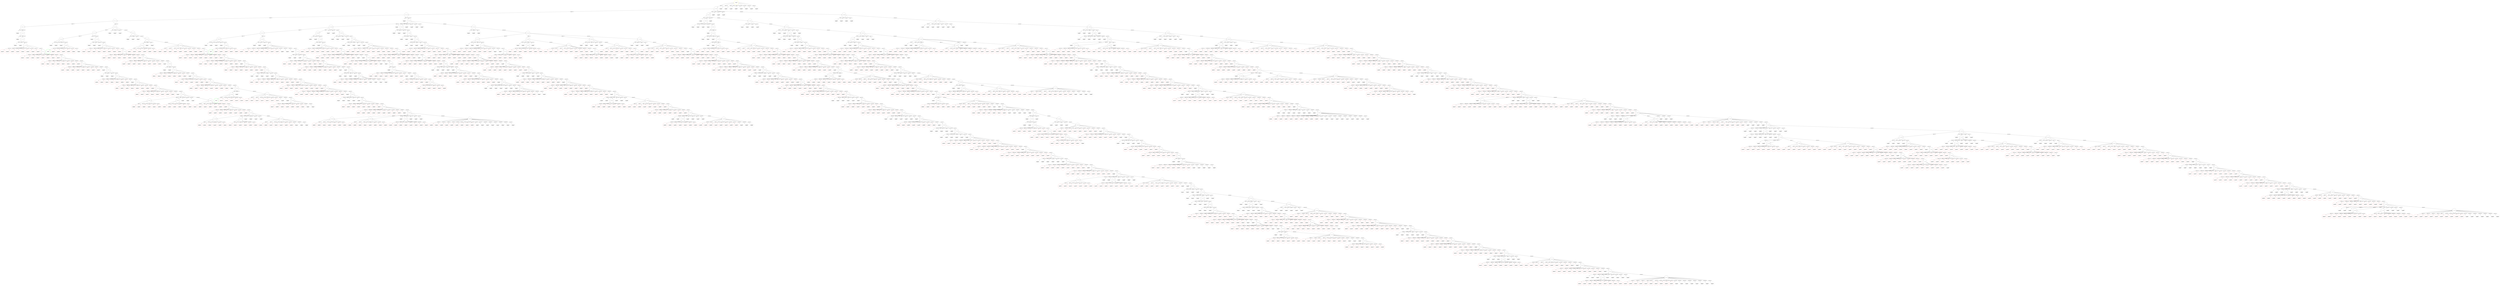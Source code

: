 // Agent Decision
digraph {
	node [color=yellow shape=doublecircle]
	Node0 [label="('', 2, 1, 3, 3)
Root"]
	node [color=black shape=circle]
	Node1 [label="('', 0, 1, 3, 3)"]
	Node0 -> Node1 [label="discard 2 \"S\""]
	node [color=black shape=circle]
	Node2 [label="('', 0, 1, 1, 3)"]
	Node1 -> Node2 [label="discard 2 \"H\""]
	node [color=black shape=circle]
	Node3 [label="('', 0, 1, 1, 1)"]
	Node2 -> Node3 [label="discard 2 \"C\""]
	node [color=black shape=circle]
	Node4 [label="('', 0, 0, 1, 1)"]
	Node3 -> Node4 [label="discard 1 \"P\""]
	node [color=gray shape=circle]
	Node5 [label="('', 0, 1, 1, 1)
Duplicated!"]
	Node4 -> Node5 [label="draw Trash \"P\""]
	node [color=black shape=circle]
	Node6 [label="('', 1, 0, 1, 1)"]
	Node4 -> Node6 [label="draw Deck \"S\""]
	node [color=gray shape=circle]
	Node7 [label="('', 0, 0, 1, 1)
Duplicated!"]
	Node6 -> Node7 [label="discard 1 \"S\""]
	node [color=black shape=circle]
	Node8 [label="('', 1, 1, 1, 1)"]
	Node6 -> Node8 [label="draw Trash \"P\""]
	node [color=gray shape=circle]
	Node9 [label="('', 0, 1, 1, 1)
Duplicated!"]
	Node8 -> Node9 [label="discard 1 \"S\""]
	node [color=gray shape=circle]
	Node10 [label="('', 1, 0, 1, 1)
Duplicated!"]
	Node8 -> Node10 [label="discard 1 \"P\""]
	node [color=black shape=circle]
	Node11 [label="('', 1, 1, 1, 2)"]
	Node8 -> Node11 [label="draw Trash \"C\""]
	node [color=red shape=circle]
	Node12 [label="('', 1, 1, 1, 0)
Reach limit!"]
	Node11 -> Node12 [label="discard 2 \"C\""]
	node [color=red shape=circle]
	Node13 [label="('', 0, 1, 1, 2)
Reach limit!"]
	Node11 -> Node13 [label="discard 1 \"S\""]
	node [color=red shape=circle]
	Node14 [label="('', 1, 0, 1, 2)
Reach limit!"]
	Node11 -> Node14 [label="discard 1 \"P\""]
	node [color=red shape=circle]
	Node15 [label="('', 1, 1, 1, 3)
Reach limit!"]
	Node11 -> Node15 [label="draw Trash \"C\""]
	node [color=red shape=circle]
	Node16 [label="('', 2, 1, 1, 2)
Reach limit!"]
	Node11 -> Node16 [label="draw Deck \"S\""]
	node [color=red shape=circle]
	Node17 [label="('', 1, 2, 1, 2)
Reach limit!"]
	Node11 -> Node17 [label="draw Deck \"P\""]
	node [color=red shape=circle]
	Node18 [label="('', 1, 1, 2, 2)
Reach limit!"]
	Node11 -> Node18 [label="draw Deck \"H\""]
	node [color=red shape=circle]
	Node19 [label="('', 1, 1, 1, 3)
Reach limit!"]
	Node11 -> Node19 [label="draw Deck \"C\""]
	node [color=black shape=circle]
	Node20 [label="('', 2, 1, 1, 1)"]
	Node11 -> Node20 [label="draw Deck \"S\""]
	node [color=red shape=circle]
	Node21 [label="('', 0, 1, 1, 1)
Reach limit!"]
	Node20 -> Node21 [label="discard 2 \"S\""]
	node [color=red shape=circle]
	Node22 [label="('', 1, 1, 1, 1)
Reach limit!"]
	Node20 -> Node22 [label="discard 1 \"S\""]
	node [color=red shape=circle]
	Node23 [label="('', 2, 0, 1, 1)
Reach limit!"]
	Node20 -> Node23 [label="discard 1 \"P\""]
	node [color=red shape=circle]
	Node24 [label="('', 2, 1, 1, 2)
Reach limit!"]
	Node20 -> Node24 [label="draw Trash \"C\""]
	node [color=red shape=circle]
	Node25 [label="('', 3, 1, 1, 1)
Reach limit!"]
	Node20 -> Node25 [label="draw Deck \"S\""]
	node [color=red shape=circle]
	Node26 [label="('', 2, 2, 1, 1)
Reach limit!"]
	Node20 -> Node26 [label="draw Deck \"P\""]
	node [color=red shape=circle]
	Node27 [label="('', 2, 1, 2, 1)
Reach limit!"]
	Node20 -> Node27 [label="draw Deck \"H\""]
	node [color=red shape=circle]
	Node28 [label="('', 2, 1, 1, 2)
Reach limit!"]
	Node20 -> Node28 [label="draw Deck \"C\""]
	node [color=black shape=circle]
	Node29 [label="('', 1, 2, 1, 1)"]
	Node20 -> Node29 [label="draw Deck \"P\""]
	node [color=red shape=circle]
	Node30 [label="('', 1, 0, 1, 1)
Reach limit!"]
	Node29 -> Node30 [label="discard 2 \"P\""]
	node [color=red shape=circle]
	Node31 [label="('', 0, 2, 1, 1)
Reach limit!"]
	Node29 -> Node31 [label="discard 1 \"S\""]
	node [color=red shape=circle]
	Node32 [label="('', 1, 1, 1, 1)
Reach limit!"]
	Node29 -> Node32 [label="discard 1 \"P\""]
	node [color=red shape=circle]
	Node33 [label="('', 1, 2, 1, 2)
Reach limit!"]
	Node29 -> Node33 [label="draw Trash \"C\""]
	node [color=red shape=circle]
	Node34 [label="('', 2, 2, 1, 1)
Reach limit!"]
	Node29 -> Node34 [label="draw Deck \"S\""]
	node [color=red shape=circle]
	Node35 [label="('', 1, 3, 1, 1)
Reach limit!"]
	Node29 -> Node35 [label="draw Deck \"P\""]
	node [color=red shape=circle]
	Node36 [label="('', 1, 2, 2, 1)
Reach limit!"]
	Node29 -> Node36 [label="draw Deck \"H\""]
	node [color=red shape=circle]
	Node37 [label="('', 1, 2, 1, 2)
Reach limit!"]
	Node29 -> Node37 [label="draw Deck \"C\""]
	node [color=black shape=circle]
	Node38 [label="('', 1, 1, 2, 1)"]
	Node29 -> Node38 [label="draw Deck \"H\""]
	node [color=red shape=circle]
	Node39 [label="('', 1, 1, 0, 1)
Reach limit!"]
	Node38 -> Node39 [label="discard 2 \"H\""]
	node [color=red shape=circle]
	Node40 [label="('', 0, 1, 2, 1)
Reach limit!"]
	Node38 -> Node40 [label="discard 1 \"S\""]
	node [color=red shape=circle]
	Node41 [label="('', 1, 0, 2, 1)
Reach limit!"]
	Node38 -> Node41 [label="discard 1 \"P\""]
	node [color=red shape=circle]
	Node42 [label="('', 1, 1, 2, 2)
Reach limit!"]
	Node38 -> Node42 [label="draw Trash \"C\""]
	node [color=red shape=circle]
	Node43 [label="('', 2, 1, 2, 1)
Reach limit!"]
	Node38 -> Node43 [label="draw Deck \"S\""]
	node [color=red shape=circle]
	Node44 [label="('', 1, 2, 2, 1)
Reach limit!"]
	Node38 -> Node44 [label="draw Deck \"P\""]
	node [color=red shape=circle]
	Node45 [label="('', 1, 1, 3, 1)
Reach limit!"]
	Node38 -> Node45 [label="draw Deck \"H\""]
	node [color=red shape=circle]
	Node46 [label="('', 1, 1, 2, 2)
Reach limit!"]
	Node38 -> Node46 [label="draw Deck \"C\""]
	node [color=gray shape=circle]
	Node47 [label="('', 1, 1, 1, 2)
Duplicated!"]
	Node38 -> Node47 [label="draw Deck \"C\""]
	node [color=black shape=circle]
	Node48 [label="('', 2, 0, 1, 1)"]
	Node38 -> Node48 [label="draw Deck \"S\""]
	node [color=gray shape=circle]
	Node49 [label="('', 0, 0, 1, 1)
Duplicated!"]
	Node48 -> Node49 [label="discard 2 \"S\""]
	node [color=gray shape=circle]
	Node50 [label="('', 1, 0, 1, 1)
Duplicated!"]
	Node48 -> Node50 [label="discard 1 \"S\""]
	node [color=gray shape=circle]
	Node51 [label="('', 2, 1, 1, 1)
Duplicated!"]
	Node48 -> Node51 [label="draw Trash \"P\""]
	node [color=black shape=circle]
	Node52 [label="('', 3, 0, 1, 1)"]
	Node48 -> Node52 [label="draw Deck \"S\""]
	node [color=red shape=circle]
	Node53 [label="('', 1, 0, 1, 1)
Reach limit!"]
	Node52 -> Node53 [label="discard 2 \"S\""]
	node [color=red shape=circle]
	Node54 [label="('', 2, 0, 1, 1)
Reach limit!"]
	Node52 -> Node54 [label="discard 1 \"S\""]
	node [color=red shape=circle]
	Node55 [label="('', 3, 1, 1, 1)
Reach limit!"]
	Node52 -> Node55 [label="draw Trash \"P\""]
	node [color=red shape=circle]
	Node56 [label="('', 4, 0, 1, 1)
Reach limit!"]
	Node52 -> Node56 [label="draw Deck \"S\""]
	node [color=red shape=circle]
	Node57 [label="('', 3, 1, 1, 1)
Reach limit!"]
	Node52 -> Node57 [label="draw Deck \"P\""]
	node [color=red shape=circle]
	Node58 [label="('', 3, 0, 2, 1)
Reach limit!"]
	Node52 -> Node58 [label="draw Deck \"H\""]
	node [color=red shape=circle]
	Node59 [label="('', 3, 0, 1, 2)
Reach limit!"]
	Node52 -> Node59 [label="draw Deck \"C\""]
	node [color=gray shape=circle]
	Node60 [label="('', 2, 1, 1, 1)
Duplicated!"]
	Node52 -> Node60 [label="draw Deck \"P\""]
	node [color=black shape=circle]
	Node61 [label="('', 2, 0, 2, 1)"]
	Node52 -> Node61 [label="draw Deck \"H\""]
	node [color=red shape=circle]
	Node62 [label="('', 0, 0, 2, 1)
Reach limit!"]
	Node61 -> Node62 [label="discard 2 \"S\""]
	node [color=red shape=circle]
	Node63 [label="('', 2, 0, 0, 1)
Reach limit!"]
	Node61 -> Node63 [label="discard 2 \"H\""]
	node [color=red shape=circle]
	Node64 [label="('', 1, 0, 2, 1)
Reach limit!"]
	Node61 -> Node64 [label="discard 1 \"S\""]
	node [color=red shape=circle]
	Node65 [label="('', 2, 1, 2, 1)
Reach limit!"]
	Node61 -> Node65 [label="draw Trash \"P\""]
	node [color=red shape=circle]
	Node66 [label="('', 3, 0, 2, 1)
Reach limit!"]
	Node61 -> Node66 [label="draw Deck \"S\""]
	node [color=red shape=circle]
	Node67 [label="('', 2, 1, 2, 1)
Reach limit!"]
	Node61 -> Node67 [label="draw Deck \"P\""]
	node [color=red shape=circle]
	Node68 [label="('', 2, 0, 3, 1)
Reach limit!"]
	Node61 -> Node68 [label="draw Deck \"H\""]
	node [color=red shape=circle]
	Node69 [label="('', 2, 0, 2, 2)
Reach limit!"]
	Node61 -> Node69 [label="draw Deck \"C\""]
	node [color=black shape=circle]
	Node70 [label="('', 2, 0, 1, 2)"]
	Node61 -> Node70 [label="draw Deck \"C\""]
	node [color=red shape=circle]
	Node71 [label="('', 0, 0, 1, 2)
Reach limit!"]
	Node70 -> Node71 [label="discard 2 \"S\""]
	node [color=red shape=circle]
	Node72 [label="('', 2, 0, 1, 0)
Reach limit!"]
	Node70 -> Node72 [label="discard 2 \"C\""]
	node [color=red shape=circle]
	Node73 [label="('', 1, 0, 1, 2)
Reach limit!"]
	Node70 -> Node73 [label="discard 1 \"S\""]
	node [color=red shape=circle]
	Node74 [label="('', 2, 1, 1, 2)
Reach limit!"]
	Node70 -> Node74 [label="draw Trash \"P\""]
	node [color=red shape=circle]
	Node75 [label="('', 3, 0, 1, 2)
Reach limit!"]
	Node70 -> Node75 [label="draw Deck \"S\""]
	node [color=red shape=circle]
	Node76 [label="('', 2, 1, 1, 2)
Reach limit!"]
	Node70 -> Node76 [label="draw Deck \"P\""]
	node [color=red shape=circle]
	Node77 [label="('', 2, 0, 2, 2)
Reach limit!"]
	Node70 -> Node77 [label="draw Deck \"H\""]
	node [color=red shape=circle]
	Node78 [label="('', 2, 0, 1, 3)
Reach limit!"]
	Node70 -> Node78 [label="draw Deck \"C\""]
	node [color=gray shape=circle]
	Node79 [label="('', 1, 1, 1, 1)
Duplicated!"]
	Node70 -> Node79 [label="draw Deck \"P\""]
	node [color=black shape=circle]
	Node80 [label="('', 1, 0, 2, 1)"]
	Node70 -> Node80 [label="draw Deck \"H\""]
	node [color=black shape=circle]
	Node81 [label="('', 1, 0, 0, 1)"]
	Node80 -> Node81 [label="discard 2 \"H\""]
	node [color=red shape=circle]
	Node82 [label="('', 0, 0, 0, 1)
Reach limit!"]
	Node81 -> Node82 [label="discard 1 \"S\""]
	node [color=red shape=circle]
	Node83 [label="('', 1, 0, 1, 1)
Reach limit!"]
	Node81 -> Node83 [label="draw Trash \"H\""]
	node [color=red shape=circle]
	Node84 [label="('', 2, 0, 0, 1)
Reach limit!"]
	Node81 -> Node84 [label="draw Deck \"S\""]
	node [color=red shape=circle]
	Node85 [label="('', 1, 1, 0, 1)
Reach limit!"]
	Node81 -> Node85 [label="draw Deck \"P\""]
	node [color=red shape=circle]
	Node86 [label="('', 1, 0, 1, 1)
Reach limit!"]
	Node81 -> Node86 [label="draw Deck \"H\""]
	node [color=red shape=circle]
	Node87 [label="('', 1, 0, 0, 2)
Reach limit!"]
	Node81 -> Node87 [label="draw Deck \"C\""]
	node [color=black shape=circle]
	Node88 [label="('', 0, 0, 2, 1)"]
	Node80 -> Node88 [label="discard 1 \"S\""]
	node [color=red shape=circle]
	Node89 [label="('', 0, 0, 0, 1)
Reach limit!"]
	Node88 -> Node89 [label="discard 2 \"H\""]
	node [color=red shape=circle]
	Node90 [label="('', 1, 0, 2, 1)
Reach limit!"]
	Node88 -> Node90 [label="draw Trash \"S\""]
	node [color=red shape=circle]
	Node91 [label="('', 1, 0, 2, 1)
Reach limit!"]
	Node88 -> Node91 [label="draw Deck \"S\""]
	node [color=red shape=circle]
	Node92 [label="('', 0, 1, 2, 1)
Reach limit!"]
	Node88 -> Node92 [label="draw Deck \"P\""]
	node [color=red shape=circle]
	Node93 [label="('', 0, 0, 3, 1)
Reach limit!"]
	Node88 -> Node93 [label="draw Deck \"H\""]
	node [color=red shape=circle]
	Node94 [label="('', 0, 0, 2, 2)
Reach limit!"]
	Node88 -> Node94 [label="draw Deck \"C\""]
	node [color=gray shape=circle]
	Node95 [label="('', 1, 1, 2, 1)
Duplicated!"]
	Node80 -> Node95 [label="draw Trash \"P\""]
	node [color=gray shape=circle]
	Node96 [label="('', 2, 0, 2, 1)
Duplicated!"]
	Node80 -> Node96 [label="draw Deck \"S\""]
	node [color=gray shape=circle]
	Node97 [label="('', 1, 1, 2, 1)
Duplicated!"]
	Node80 -> Node97 [label="draw Deck \"P\""]
	node [color=black shape=circle]
	Node98 [label="('', 1, 0, 3, 1)"]
	Node80 -> Node98 [label="draw Deck \"H\""]
	node [color=red shape=circle]
	Node99 [label="('', 1, 0, 1, 1)
Reach limit!"]
	Node98 -> Node99 [label="discard 2 \"H\""]
	node [color=red shape=circle]
	Node100 [label="('', 0, 0, 3, 1)
Reach limit!"]
	Node98 -> Node100 [label="discard 1 \"S\""]
	node [color=red shape=circle]
	Node101 [label="('', 1, 1, 3, 1)
Reach limit!"]
	Node98 -> Node101 [label="draw Trash \"P\""]
	node [color=red shape=circle]
	Node102 [label="('', 2, 0, 3, 1)
Reach limit!"]
	Node98 -> Node102 [label="draw Deck \"S\""]
	node [color=red shape=circle]
	Node103 [label="('', 1, 1, 3, 1)
Reach limit!"]
	Node98 -> Node103 [label="draw Deck \"P\""]
	node [color=red shape=circle]
	Node104 [label="('', 1, 0, 4, 1)
Reach limit!"]
	Node98 -> Node104 [label="draw Deck \"H\""]
	node [color=red shape=circle]
	Node105 [label="('', 1, 0, 3, 2)
Reach limit!"]
	Node98 -> Node105 [label="draw Deck \"C\""]
	node [color=black shape=circle]
	Node106 [label="('', 1, 0, 2, 2)"]
	Node98 -> Node106 [label="draw Deck \"C\""]
	node [color=red shape=circle]
	Node107 [label="('', 1, 0, 0, 2)
Reach limit!"]
	Node106 -> Node107 [label="discard 2 \"H\""]
	node [color=red shape=circle]
	Node108 [label="('', 1, 0, 2, 0)
Reach limit!"]
	Node106 -> Node108 [label="discard 2 \"C\""]
	node [color=red shape=circle]
	Node109 [label="('', 0, 0, 2, 2)
Reach limit!"]
	Node106 -> Node109 [label="discard 1 \"S\""]
	node [color=red shape=circle]
	Node110 [label="('', 1, 1, 2, 2)
Reach limit!"]
	Node106 -> Node110 [label="draw Trash \"P\""]
	node [color=red shape=circle]
	Node111 [label="('', 2, 0, 2, 2)
Reach limit!"]
	Node106 -> Node111 [label="draw Deck \"S\""]
	node [color=red shape=circle]
	Node112 [label="('', 1, 1, 2, 2)
Reach limit!"]
	Node106 -> Node112 [label="draw Deck \"P\""]
	node [color=red shape=circle]
	Node113 [label="('', 1, 0, 3, 2)
Reach limit!"]
	Node106 -> Node113 [label="draw Deck \"H\""]
	node [color=red shape=circle]
	Node114 [label="('', 1, 0, 2, 3)
Reach limit!"]
	Node106 -> Node114 [label="draw Deck \"C\""]
	node [color=black shape=circle]
	Node115 [label="('', 1, 0, 1, 2)"]
	Node106 -> Node115 [label="draw Deck \"C\""]
	node [color=black shape=circle]
	Node116 [label="('', 1, 0, 1, 0)"]
	Node115 -> Node116 [label="discard 2 \"C\""]
	node [color=red shape=circle]
	Node117 [label="('', 0, 0, 1, 0)
Reach limit!"]
	Node116 -> Node117 [label="discard 1 \"S\""]
	node [color=red shape=circle]
	Node118 [label="('', 1, 0, 1, 1)
Reach limit!"]
	Node116 -> Node118 [label="draw Trash \"C\""]
	node [color=red shape=circle]
	Node119 [label="('', 2, 0, 1, 0)
Reach limit!"]
	Node116 -> Node119 [label="draw Deck \"S\""]
	node [color=red shape=circle]
	Node120 [label="('', 1, 1, 1, 0)
Reach limit!"]
	Node116 -> Node120 [label="draw Deck \"P\""]
	node [color=red shape=circle]
	Node121 [label="('', 1, 0, 2, 0)
Reach limit!"]
	Node116 -> Node121 [label="draw Deck \"H\""]
	node [color=red shape=circle]
	Node122 [label="('', 1, 0, 1, 1)
Reach limit!"]
	Node116 -> Node122 [label="draw Deck \"C\""]
	node [color=black shape=circle]
	Node123 [label="('', 0, 0, 1, 2)"]
	Node115 -> Node123 [label="discard 1 \"S\""]
	node [color=red shape=circle]
	Node124 [label="('', 0, 0, 1, 0)
Reach limit!"]
	Node123 -> Node124 [label="discard 2 \"C\""]
	node [color=red shape=circle]
	Node125 [label="('', 1, 0, 1, 2)
Reach limit!"]
	Node123 -> Node125 [label="draw Trash \"S\""]
	node [color=red shape=circle]
	Node126 [label="('', 1, 0, 1, 2)
Reach limit!"]
	Node123 -> Node126 [label="draw Deck \"S\""]
	node [color=red shape=circle]
	Node127 [label="('', 0, 1, 1, 2)
Reach limit!"]
	Node123 -> Node127 [label="draw Deck \"P\""]
	node [color=red shape=circle]
	Node128 [label="('', 0, 0, 2, 2)
Reach limit!"]
	Node123 -> Node128 [label="draw Deck \"H\""]
	node [color=red shape=circle]
	Node129 [label="('', 0, 0, 1, 3)
Reach limit!"]
	Node123 -> Node129 [label="draw Deck \"C\""]
	node [color=gray shape=circle]
	Node130 [label="('', 1, 1, 1, 2)
Duplicated!"]
	Node115 -> Node130 [label="draw Trash \"P\""]
	node [color=gray shape=circle]
	Node131 [label="('', 2, 0, 1, 2)
Duplicated!"]
	Node115 -> Node131 [label="draw Deck \"S\""]
	node [color=gray shape=circle]
	Node132 [label="('', 1, 1, 1, 2)
Duplicated!"]
	Node115 -> Node132 [label="draw Deck \"P\""]
	node [color=gray shape=circle]
	Node133 [label="('', 1, 0, 2, 2)
Duplicated!"]
	Node115 -> Node133 [label="draw Deck \"H\""]
	node [color=black shape=circle]
	Node134 [label="('', 1, 0, 1, 3)"]
	Node115 -> Node134 [label="draw Deck \"C\""]
	node [color=red shape=circle]
	Node135 [label="('', 1, 0, 1, 1)
Reach limit!"]
	Node134 -> Node135 [label="discard 2 \"C\""]
	node [color=red shape=circle]
	Node136 [label="('', 0, 0, 1, 3)
Reach limit!"]
	Node134 -> Node136 [label="discard 1 \"S\""]
	node [color=red shape=circle]
	Node137 [label="('', 1, 1, 1, 3)
Reach limit!"]
	Node134 -> Node137 [label="draw Trash \"P\""]
	node [color=red shape=circle]
	Node138 [label="('', 2, 0, 1, 3)
Reach limit!"]
	Node134 -> Node138 [label="draw Deck \"S\""]
	node [color=red shape=circle]
	Node139 [label="('', 1, 1, 1, 3)
Reach limit!"]
	Node134 -> Node139 [label="draw Deck \"P\""]
	node [color=red shape=circle]
	Node140 [label="('', 1, 0, 2, 3)
Reach limit!"]
	Node134 -> Node140 [label="draw Deck \"H\""]
	node [color=red shape=circle]
	Node141 [label="('', 1, 0, 1, 4)
Reach limit!"]
	Node134 -> Node141 [label="draw Deck \"C\""]
	node [color=gray shape=circle]
	Node142 [label="('', 0, 1, 1, 1)
Duplicated!"]
	Node134 -> Node142 [label="draw Deck \"P\""]
	node [color=gray shape=circle]
	Node143 [label="('', 0, 0, 2, 1)
Duplicated!"]
	Node134 -> Node143 [label="draw Deck \"H\""]
	node [color=gray shape=circle]
	Node144 [label="('', 0, 0, 1, 2)
Duplicated!"]
	Node134 -> Node144 [label="draw Deck \"C\""]
	node [color=black shape=circle]
	Node145 [label="('', 0, 1, 1, 2)"]
	Node3 -> Node145 [label="draw Trash \"C\""]
	node [color=black shape=circle]
	Node146 [label="('', 0, 1, 1, 0)"]
	Node145 -> Node146 [label="discard 2 \"C\""]
	node [color=black shape=circle]
	Node147 [label="('', 0, 0, 1, 0)"]
	Node146 -> Node147 [label="discard 1 \"P\""]
	node [color=gray shape=circle]
	Node148 [label="('', 0, 1, 1, 0)
Duplicated!"]
	Node147 -> Node148 [label="draw Trash \"P\""]
	node [color=gray shape=circle]
	Node149 [label="('', 1, 0, 1, 0)
Duplicated!"]
	Node147 -> Node149 [label="draw Deck \"S\""]
	node [color=gray shape=circle]
	Node150 [label="('', 0, 1, 1, 0)
Duplicated!"]
	Node147 -> Node150 [label="draw Deck \"P\""]
	node [color=black shape=circle]
	Node151 [label="('', 0, 0, 2, 0)"]
	Node147 -> Node151 [label="draw Deck \"H\""]
	node [color=green shape=doublecircle]
	Node152 [label="('', 0, 0, 0, 0)
Goal!"]
	Node151 -> Node152 [label="discard 2 \"H\""]
	node [color=red shape=circle]
	Node153 [label="('', 0, 1, 2, 0)
Reach limit!"]
	Node151 -> Node153 [label="draw Trash \"P\""]
	node [color=red shape=circle]
	Node154 [label="('', 1, 0, 2, 0)
Reach limit!"]
	Node151 -> Node154 [label="draw Deck \"S\""]
	node [color=red shape=circle]
	Node155 [label="('', 0, 1, 2, 0)
Reach limit!"]
	Node151 -> Node155 [label="draw Deck \"P\""]
	node [color=red shape=circle]
	Node156 [label="('', 0, 0, 3, 0)
Reach limit!"]
	Node151 -> Node156 [label="draw Deck \"H\""]
	node [color=red shape=circle]
	Node157 [label="('', 0, 0, 2, 1)
Reach limit!"]
	Node151 -> Node157 [label="draw Deck \"C\""]
	node [color=gray shape=circle]
	Node158 [label="('', 0, 0, 1, 1)
Duplicated!"]
	Node151 -> Node158 [label="draw Deck \"C\""]
	node [color=gray shape=circle]
	Node159 [label="('', 0, 1, 1, 1)
Duplicated!"]
	Node146 -> Node159 [label="draw Trash \"C\""]
	node [color=black shape=circle]
	Node160 [label="('', 1, 1, 1, 0)"]
	Node146 -> Node160 [label="draw Deck \"S\""]
	node [color=gray shape=circle]
	Node161 [label="('', 0, 1, 1, 0)
Duplicated!"]
	Node160 -> Node161 [label="discard 1 \"S\""]
	node [color=gray shape=circle]
	Node162 [label="('', 1, 0, 1, 0)
Duplicated!"]
	Node160 -> Node162 [label="discard 1 \"P\""]
	node [color=gray shape=circle]
	Node163 [label="('', 1, 1, 1, 1)
Duplicated!"]
	Node160 -> Node163 [label="draw Trash \"C\""]
	node [color=black shape=circle]
	Node164 [label="('', 2, 1, 1, 0)"]
	Node160 -> Node164 [label="draw Deck \"S\""]
	node [color=red shape=circle]
	Node165 [label="('', 0, 1, 1, 0)
Reach limit!"]
	Node164 -> Node165 [label="discard 2 \"S\""]
	node [color=red shape=circle]
	Node166 [label="('', 1, 1, 1, 0)
Reach limit!"]
	Node164 -> Node166 [label="discard 1 \"S\""]
	node [color=red shape=circle]
	Node167 [label="('', 2, 0, 1, 0)
Reach limit!"]
	Node164 -> Node167 [label="discard 1 \"P\""]
	node [color=red shape=circle]
	Node168 [label="('', 2, 1, 1, 1)
Reach limit!"]
	Node164 -> Node168 [label="draw Trash \"C\""]
	node [color=red shape=circle]
	Node169 [label="('', 3, 1, 1, 0)
Reach limit!"]
	Node164 -> Node169 [label="draw Deck \"S\""]
	node [color=red shape=circle]
	Node170 [label="('', 2, 2, 1, 0)
Reach limit!"]
	Node164 -> Node170 [label="draw Deck \"P\""]
	node [color=red shape=circle]
	Node171 [label="('', 2, 1, 2, 0)
Reach limit!"]
	Node164 -> Node171 [label="draw Deck \"H\""]
	node [color=red shape=circle]
	Node172 [label="('', 2, 1, 1, 1)
Reach limit!"]
	Node164 -> Node172 [label="draw Deck \"C\""]
	node [color=black shape=circle]
	Node173 [label="('', 1, 2, 1, 0)"]
	Node164 -> Node173 [label="draw Deck \"P\""]
	node [color=red shape=circle]
	Node174 [label="('', 1, 0, 1, 0)
Reach limit!"]
	Node173 -> Node174 [label="discard 2 \"P\""]
	node [color=red shape=circle]
	Node175 [label="('', 0, 2, 1, 0)
Reach limit!"]
	Node173 -> Node175 [label="discard 1 \"S\""]
	node [color=red shape=circle]
	Node176 [label="('', 1, 1, 1, 0)
Reach limit!"]
	Node173 -> Node176 [label="discard 1 \"P\""]
	node [color=red shape=circle]
	Node177 [label="('', 1, 2, 1, 1)
Reach limit!"]
	Node173 -> Node177 [label="draw Trash \"C\""]
	node [color=red shape=circle]
	Node178 [label="('', 2, 2, 1, 0)
Reach limit!"]
	Node173 -> Node178 [label="draw Deck \"S\""]
	node [color=red shape=circle]
	Node179 [label="('', 1, 3, 1, 0)
Reach limit!"]
	Node173 -> Node179 [label="draw Deck \"P\""]
	node [color=red shape=circle]
	Node180 [label="('', 1, 2, 2, 0)
Reach limit!"]
	Node173 -> Node180 [label="draw Deck \"H\""]
	node [color=red shape=circle]
	Node181 [label="('', 1, 2, 1, 1)
Reach limit!"]
	Node173 -> Node181 [label="draw Deck \"C\""]
	node [color=black shape=circle]
	Node182 [label="('', 1, 1, 2, 0)"]
	Node173 -> Node182 [label="draw Deck \"H\""]
	node [color=red shape=circle]
	Node183 [label="('', 1, 1, 0, 0)
Reach limit!"]
	Node182 -> Node183 [label="discard 2 \"H\""]
	node [color=red shape=circle]
	Node184 [label="('', 0, 1, 2, 0)
Reach limit!"]
	Node182 -> Node184 [label="discard 1 \"S\""]
	node [color=red shape=circle]
	Node185 [label="('', 1, 0, 2, 0)
Reach limit!"]
	Node182 -> Node185 [label="discard 1 \"P\""]
	node [color=red shape=circle]
	Node186 [label="('', 1, 1, 2, 1)
Reach limit!"]
	Node182 -> Node186 [label="draw Trash \"C\""]
	node [color=red shape=circle]
	Node187 [label="('', 2, 1, 2, 0)
Reach limit!"]
	Node182 -> Node187 [label="draw Deck \"S\""]
	node [color=red shape=circle]
	Node188 [label="('', 1, 2, 2, 0)
Reach limit!"]
	Node182 -> Node188 [label="draw Deck \"P\""]
	node [color=red shape=circle]
	Node189 [label="('', 1, 1, 3, 0)
Reach limit!"]
	Node182 -> Node189 [label="draw Deck \"H\""]
	node [color=red shape=circle]
	Node190 [label="('', 1, 1, 2, 1)
Reach limit!"]
	Node182 -> Node190 [label="draw Deck \"C\""]
	node [color=gray shape=circle]
	Node191 [label="('', 1, 1, 1, 1)
Duplicated!"]
	Node182 -> Node191 [label="draw Deck \"C\""]
	node [color=black shape=circle]
	Node192 [label="('', 0, 2, 1, 0)"]
	Node182 -> Node192 [label="draw Deck \"P\""]
	node [color=gray shape=circle]
	Node193 [label="('', 0, 0, 1, 0)
Duplicated!"]
	Node192 -> Node193 [label="discard 2 \"P\""]
	node [color=gray shape=circle]
	Node194 [label="('', 0, 1, 1, 0)
Duplicated!"]
	Node192 -> Node194 [label="discard 1 \"P\""]
	node [color=black shape=circle]
	Node195 [label="('', 0, 2, 1, 1)"]
	Node192 -> Node195 [label="draw Trash \"C\""]
	node [color=red shape=circle]
	Node196 [label="('', 0, 0, 1, 1)
Reach limit!"]
	Node195 -> Node196 [label="discard 2 \"P\""]
	node [color=red shape=circle]
	Node197 [label="('', 0, 1, 1, 1)
Reach limit!"]
	Node195 -> Node197 [label="discard 1 \"P\""]
	node [color=red shape=circle]
	Node198 [label="('', 0, 2, 1, 2)
Reach limit!"]
	Node195 -> Node198 [label="draw Trash \"C\""]
	node [color=red shape=circle]
	Node199 [label="('', 1, 2, 1, 1)
Reach limit!"]
	Node195 -> Node199 [label="draw Deck \"S\""]
	node [color=red shape=circle]
	Node200 [label="('', 0, 3, 1, 1)
Reach limit!"]
	Node195 -> Node200 [label="draw Deck \"P\""]
	node [color=red shape=circle]
	Node201 [label="('', 0, 2, 2, 1)
Reach limit!"]
	Node195 -> Node201 [label="draw Deck \"H\""]
	node [color=red shape=circle]
	Node202 [label="('', 0, 2, 1, 2)
Reach limit!"]
	Node195 -> Node202 [label="draw Deck \"C\""]
	node [color=gray shape=circle]
	Node203 [label="('', 1, 2, 1, 0)
Duplicated!"]
	Node195 -> Node203 [label="draw Deck \"S\""]
	node [color=black shape=circle]
	Node204 [label="('', 0, 3, 1, 0)"]
	Node195 -> Node204 [label="draw Deck \"P\""]
	node [color=red shape=circle]
	Node205 [label="('', 0, 1, 1, 0)
Reach limit!"]
	Node204 -> Node205 [label="discard 2 \"P\""]
	node [color=red shape=circle]
	Node206 [label="('', 0, 2, 1, 0)
Reach limit!"]
	Node204 -> Node206 [label="discard 1 \"P\""]
	node [color=red shape=circle]
	Node207 [label="('', 0, 3, 1, 1)
Reach limit!"]
	Node204 -> Node207 [label="draw Trash \"C\""]
	node [color=red shape=circle]
	Node208 [label="('', 1, 3, 1, 0)
Reach limit!"]
	Node204 -> Node208 [label="draw Deck \"S\""]
	node [color=red shape=circle]
	Node209 [label="('', 0, 4, 1, 0)
Reach limit!"]
	Node204 -> Node209 [label="draw Deck \"P\""]
	node [color=red shape=circle]
	Node210 [label="('', 0, 3, 2, 0)
Reach limit!"]
	Node204 -> Node210 [label="draw Deck \"H\""]
	node [color=red shape=circle]
	Node211 [label="('', 0, 3, 1, 1)
Reach limit!"]
	Node204 -> Node211 [label="draw Deck \"C\""]
	node [color=black shape=circle]
	Node212 [label="('', 0, 2, 2, 0)"]
	Node204 -> Node212 [label="draw Deck \"H\""]
	node [color=red shape=circle]
	Node213 [label="('', 0, 0, 2, 0)
Reach limit!"]
	Node212 -> Node213 [label="discard 2 \"P\""]
	node [color=red shape=circle]
	Node214 [label="('', 0, 2, 0, 0)
Reach limit!"]
	Node212 -> Node214 [label="discard 2 \"H\""]
	node [color=red shape=circle]
	Node215 [label="('', 0, 1, 2, 0)
Reach limit!"]
	Node212 -> Node215 [label="discard 1 \"P\""]
	node [color=red shape=circle]
	Node216 [label="('', 0, 2, 2, 1)
Reach limit!"]
	Node212 -> Node216 [label="draw Trash \"C\""]
	node [color=red shape=circle]
	Node217 [label="('', 1, 2, 2, 0)
Reach limit!"]
	Node212 -> Node217 [label="draw Deck \"S\""]
	node [color=red shape=circle]
	Node218 [label="('', 0, 3, 2, 0)
Reach limit!"]
	Node212 -> Node218 [label="draw Deck \"P\""]
	node [color=red shape=circle]
	Node219 [label="('', 0, 2, 3, 0)
Reach limit!"]
	Node212 -> Node219 [label="draw Deck \"H\""]
	node [color=red shape=circle]
	Node220 [label="('', 0, 2, 2, 1)
Reach limit!"]
	Node212 -> Node220 [label="draw Deck \"C\""]
	node [color=gray shape=circle]
	Node221 [label="('', 0, 2, 1, 1)
Duplicated!"]
	Node212 -> Node221 [label="draw Deck \"C\""]
	node [color=black shape=circle]
	Node222 [label="('', 0, 1, 2, 0)"]
	Node212 -> Node222 [label="draw Deck \"H\""]
	node [color=black shape=circle]
	Node223 [label="('', 0, 1, 0, 0)"]
	Node222 -> Node223 [label="discard 2 \"H\""]
	node [color=green shape=doublecircle]
	Node224 [label="('', 0, 0, 0, 0)
Goal!"]
	Node223 -> Node224 [label="discard 1 \"P\""]
	node [color=red shape=circle]
	Node225 [label="('', 0, 1, 1, 0)
Reach limit!"]
	Node223 -> Node225 [label="draw Trash \"H\""]
	node [color=red shape=circle]
	Node226 [label="('', 1, 1, 0, 0)
Reach limit!"]
	Node223 -> Node226 [label="draw Deck \"S\""]
	node [color=red shape=circle]
	Node227 [label="('', 0, 2, 0, 0)
Reach limit!"]
	Node223 -> Node227 [label="draw Deck \"P\""]
	node [color=red shape=circle]
	Node228 [label="('', 0, 1, 1, 0)
Reach limit!"]
	Node223 -> Node228 [label="draw Deck \"H\""]
	node [color=red shape=circle]
	Node229 [label="('', 0, 1, 0, 1)
Reach limit!"]
	Node223 -> Node229 [label="draw Deck \"C\""]
	node [color=gray shape=circle]
	Node230 [label="('', 0, 0, 2, 0)
Duplicated!"]
	Node222 -> Node230 [label="discard 1 \"P\""]
	node [color=black shape=circle]
	Node231 [label="('', 0, 1, 2, 1)"]
	Node222 -> Node231 [label="draw Trash \"C\""]
	node [color=red shape=circle]
	Node232 [label="('', 0, 1, 0, 1)
Reach limit!"]
	Node231 -> Node232 [label="discard 2 \"H\""]
	node [color=red shape=circle]
	Node233 [label="('', 0, 0, 2, 1)
Reach limit!"]
	Node231 -> Node233 [label="discard 1 \"P\""]
	node [color=red shape=circle]
	Node234 [label="('', 0, 1, 2, 2)
Reach limit!"]
	Node231 -> Node234 [label="draw Trash \"C\""]
	node [color=red shape=circle]
	Node235 [label="('', 1, 1, 2, 1)
Reach limit!"]
	Node231 -> Node235 [label="draw Deck \"S\""]
	node [color=red shape=circle]
	Node236 [label="('', 0, 2, 2, 1)
Reach limit!"]
	Node231 -> Node236 [label="draw Deck \"P\""]
	node [color=red shape=circle]
	Node237 [label="('', 0, 1, 3, 1)
Reach limit!"]
	Node231 -> Node237 [label="draw Deck \"H\""]
	node [color=red shape=circle]
	Node238 [label="('', 0, 1, 2, 2)
Reach limit!"]
	Node231 -> Node238 [label="draw Deck \"C\""]
	node [color=gray shape=circle]
	Node239 [label="('', 1, 1, 2, 0)
Duplicated!"]
	Node231 -> Node239 [label="draw Deck \"S\""]
	node [color=gray shape=circle]
	Node240 [label="('', 0, 2, 2, 0)
Duplicated!"]
	Node231 -> Node240 [label="draw Deck \"P\""]
	node [color=black shape=circle]
	Node241 [label="('', 0, 1, 3, 0)"]
	Node231 -> Node241 [label="draw Deck \"H\""]
	node [color=red shape=circle]
	Node242 [label="('', 0, 1, 1, 0)
Reach limit!"]
	Node241 -> Node242 [label="discard 2 \"H\""]
	node [color=red shape=circle]
	Node243 [label="('', 0, 0, 3, 0)
Reach limit!"]
	Node241 -> Node243 [label="discard 1 \"P\""]
	node [color=red shape=circle]
	Node244 [label="('', 0, 1, 3, 1)
Reach limit!"]
	Node241 -> Node244 [label="draw Trash \"C\""]
	node [color=red shape=circle]
	Node245 [label="('', 1, 1, 3, 0)
Reach limit!"]
	Node241 -> Node245 [label="draw Deck \"S\""]
	node [color=red shape=circle]
	Node246 [label="('', 0, 2, 3, 0)
Reach limit!"]
	Node241 -> Node246 [label="draw Deck \"P\""]
	node [color=red shape=circle]
	Node247 [label="('', 0, 1, 4, 0)
Reach limit!"]
	Node241 -> Node247 [label="draw Deck \"H\""]
	node [color=red shape=circle]
	Node248 [label="('', 0, 1, 3, 1)
Reach limit!"]
	Node241 -> Node248 [label="draw Deck \"C\""]
	node [color=gray shape=circle]
	Node249 [label="('', 0, 1, 2, 1)
Duplicated!"]
	Node241 -> Node249 [label="draw Deck \"C\""]
	node [color=gray shape=circle]
	Node250 [label="('', 0, 1, 1, 1)
Duplicated!"]
	Node241 -> Node250 [label="draw Deck \"C\""]
	node [color=gray shape=circle]
	Node251 [label="('', 0, 0, 1, 2)
Duplicated!"]
	Node145 -> Node251 [label="discard 1 \"P\""]
	node [color=gray shape=circle]
	Node252 [label="('', 0, 1, 1, 3)
Duplicated!"]
	Node145 -> Node252 [label="draw Trash \"C\""]
	node [color=gray shape=circle]
	Node253 [label="('', 1, 1, 1, 2)
Duplicated!"]
	Node145 -> Node253 [label="draw Deck \"S\""]
	node [color=black shape=circle]
	Node254 [label="('', 0, 2, 1, 2)"]
	Node145 -> Node254 [label="draw Deck \"P\""]
	node [color=gray shape=circle]
	Node255 [label="('', 0, 0, 1, 2)
Duplicated!"]
	Node254 -> Node255 [label="discard 2 \"P\""]
	node [color=gray shape=circle]
	Node256 [label="('', 0, 2, 1, 0)
Duplicated!"]
	Node254 -> Node256 [label="discard 2 \"C\""]
	node [color=gray shape=circle]
	Node257 [label="('', 0, 1, 1, 2)
Duplicated!"]
	Node254 -> Node257 [label="discard 1 \"P\""]
	node [color=black shape=circle]
	Node258 [label="('', 0, 2, 1, 3)"]
	Node254 -> Node258 [label="draw Trash \"C\""]
	node [color=black shape=circle]
	Node259 [label="('', 0, 0, 1, 3)"]
	Node258 -> Node259 [label="discard 2 \"P\""]
	node [color=red shape=circle]
	Node260 [label="('', 0, 0, 1, 1)
Reach limit!"]
	Node259 -> Node260 [label="discard 2 \"C\""]
	node [color=red shape=circle]
	Node261 [label="('', 0, 1, 1, 3)
Reach limit!"]
	Node259 -> Node261 [label="draw Trash \"P\""]
	node [color=red shape=circle]
	Node262 [label="('', 1, 0, 1, 3)
Reach limit!"]
	Node259 -> Node262 [label="draw Deck \"S\""]
	node [color=red shape=circle]
	Node263 [label="('', 0, 1, 1, 3)
Reach limit!"]
	Node259 -> Node263 [label="draw Deck \"P\""]
	node [color=red shape=circle]
	Node264 [label="('', 0, 0, 2, 3)
Reach limit!"]
	Node259 -> Node264 [label="draw Deck \"H\""]
	node [color=red shape=circle]
	Node265 [label="('', 0, 0, 1, 4)
Reach limit!"]
	Node259 -> Node265 [label="draw Deck \"C\""]
	node [color=gray shape=circle]
	Node266 [label="('', 0, 2, 1, 1)
Duplicated!"]
	Node258 -> Node266 [label="discard 2 \"C\""]
	node [color=gray shape=circle]
	Node267 [label="('', 0, 1, 1, 3)
Duplicated!"]
	Node258 -> Node267 [label="discard 1 \"P\""]
	node [color=black shape=circle]
	Node268 [label="('', 0, 2, 2, 3)"]
	Node258 -> Node268 [label="draw Trash \"H\""]
	node [color=red shape=circle]
	Node269 [label="('', 0, 0, 2, 3)
Reach limit!"]
	Node268 -> Node269 [label="discard 2 \"P\""]
	node [color=red shape=circle]
	Node270 [label="('', 0, 2, 0, 3)
Reach limit!"]
	Node268 -> Node270 [label="discard 2 \"H\""]
	node [color=red shape=circle]
	Node271 [label="('', 0, 2, 2, 1)
Reach limit!"]
	Node268 -> Node271 [label="discard 2 \"C\""]
	node [color=red shape=circle]
	Node272 [label="('', 0, 1, 2, 3)
Reach limit!"]
	Node268 -> Node272 [label="discard 1 \"P\""]
	node [color=red shape=circle]
	Node273 [label="('', 0, 2, 3, 3)
Reach limit!"]
	Node268 -> Node273 [label="draw Trash \"H\""]
	node [color=red shape=circle]
	Node274 [label="('', 1, 2, 2, 3)
Reach limit!"]
	Node268 -> Node274 [label="draw Deck \"S\""]
	node [color=red shape=circle]
	Node275 [label="('', 0, 3, 2, 3)
Reach limit!"]
	Node268 -> Node275 [label="draw Deck \"P\""]
	node [color=red shape=circle]
	Node276 [label="('', 0, 2, 3, 3)
Reach limit!"]
	Node268 -> Node276 [label="draw Deck \"H\""]
	node [color=red shape=circle]
	Node277 [label="('', 0, 2, 2, 4)
Reach limit!"]
	Node268 -> Node277 [label="draw Deck \"C\""]
	node [color=black shape=circle]
	Node278 [label="('', 1, 2, 1, 3)"]
	Node268 -> Node278 [label="draw Deck \"S\""]
	node [color=red shape=circle]
	Node279 [label="('', 1, 0, 1, 3)
Reach limit!"]
	Node278 -> Node279 [label="discard 2 \"P\""]
	node [color=red shape=circle]
	Node280 [label="('', 1, 2, 1, 1)
Reach limit!"]
	Node278 -> Node280 [label="discard 2 \"C\""]
	node [color=red shape=circle]
	Node281 [label="('', 0, 2, 1, 3)
Reach limit!"]
	Node278 -> Node281 [label="discard 1 \"S\""]
	node [color=red shape=circle]
	Node282 [label="('', 1, 1, 1, 3)
Reach limit!"]
	Node278 -> Node282 [label="discard 1 \"P\""]
	node [color=red shape=circle]
	Node283 [label="('', 1, 2, 2, 3)
Reach limit!"]
	Node278 -> Node283 [label="draw Trash \"H\""]
	node [color=red shape=circle]
	Node284 [label="('', 2, 2, 1, 3)
Reach limit!"]
	Node278 -> Node284 [label="draw Deck \"S\""]
	node [color=red shape=circle]
	Node285 [label="('', 1, 3, 1, 3)
Reach limit!"]
	Node278 -> Node285 [label="draw Deck \"P\""]
	node [color=red shape=circle]
	Node286 [label="('', 1, 2, 2, 3)
Reach limit!"]
	Node278 -> Node286 [label="draw Deck \"H\""]
	node [color=red shape=circle]
	Node287 [label="('', 1, 2, 1, 4)
Reach limit!"]
	Node278 -> Node287 [label="draw Deck \"C\""]
	node [color=black shape=circle]
	Node288 [label="('', 0, 3, 1, 3)"]
	Node278 -> Node288 [label="draw Deck \"P\""]
	node [color=red shape=circle]
	Node289 [label="('', 0, 1, 1, 3)
Reach limit!"]
	Node288 -> Node289 [label="discard 2 \"P\""]
	node [color=red shape=circle]
	Node290 [label="('', 0, 3, 1, 1)
Reach limit!"]
	Node288 -> Node290 [label="discard 2 \"C\""]
	node [color=red shape=circle]
	Node291 [label="('', 0, 2, 1, 3)
Reach limit!"]
	Node288 -> Node291 [label="discard 1 \"P\""]
	node [color=red shape=circle]
	Node292 [label="('', 0, 3, 2, 3)
Reach limit!"]
	Node288 -> Node292 [label="draw Trash \"H\""]
	node [color=red shape=circle]
	Node293 [label="('', 1, 3, 1, 3)
Reach limit!"]
	Node288 -> Node293 [label="draw Deck \"S\""]
	node [color=red shape=circle]
	Node294 [label="('', 0, 4, 1, 3)
Reach limit!"]
	Node288 -> Node294 [label="draw Deck \"P\""]
	node [color=red shape=circle]
	Node295 [label="('', 0, 3, 2, 3)
Reach limit!"]
	Node288 -> Node295 [label="draw Deck \"H\""]
	node [color=red shape=circle]
	Node296 [label="('', 0, 3, 1, 4)
Reach limit!"]
	Node288 -> Node296 [label="draw Deck \"C\""]
	node [color=gray shape=circle]
	Node297 [label="('', 0, 2, 2, 3)
Duplicated!"]
	Node288 -> Node297 [label="draw Deck \"H\""]
	node [color=black shape=circle]
	Node298 [label="('', 0, 2, 1, 4)"]
	Node288 -> Node298 [label="draw Deck \"C\""]
	node [color=red shape=circle]
	Node299 [label="('', 0, 0, 1, 4)
Reach limit!"]
	Node298 -> Node299 [label="discard 2 \"P\""]
	node [color=red shape=circle]
	Node300 [label="('', 0, 2, 1, 2)
Reach limit!"]
	Node298 -> Node300 [label="discard 2 \"C\""]
	node [color=red shape=circle]
	Node301 [label="('', 0, 1, 1, 4)
Reach limit!"]
	Node298 -> Node301 [label="discard 1 \"P\""]
	node [color=red shape=circle]
	Node302 [label="('', 0, 2, 2, 4)
Reach limit!"]
	Node298 -> Node302 [label="draw Trash \"H\""]
	node [color=red shape=circle]
	Node303 [label="('', 1, 2, 1, 4)
Reach limit!"]
	Node298 -> Node303 [label="draw Deck \"S\""]
	node [color=red shape=circle]
	Node304 [label="('', 0, 3, 1, 4)
Reach limit!"]
	Node298 -> Node304 [label="draw Deck \"P\""]
	node [color=red shape=circle]
	Node305 [label="('', 0, 2, 2, 4)
Reach limit!"]
	Node298 -> Node305 [label="draw Deck \"H\""]
	node [color=red shape=circle]
	Node306 [label="('', 0, 2, 1, 5)
Reach limit!"]
	Node298 -> Node306 [label="draw Deck \"C\""]
	node [color=black shape=circle]
	Node307 [label="('', 1, 2, 1, 2)"]
	Node298 -> Node307 [label="draw Deck \"S\""]
	node [color=gray shape=circle]
	Node308 [label="('', 1, 0, 1, 2)
Duplicated!"]
	Node307 -> Node308 [label="discard 2 \"P\""]
	node [color=gray shape=circle]
	Node309 [label="('', 1, 2, 1, 0)
Duplicated!"]
	Node307 -> Node309 [label="discard 2 \"C\""]
	node [color=gray shape=circle]
	Node310 [label="('', 0, 2, 1, 2)
Duplicated!"]
	Node307 -> Node310 [label="discard 1 \"S\""]
	node [color=gray shape=circle]
	Node311 [label="('', 1, 1, 1, 2)
Duplicated!"]
	Node307 -> Node311 [label="discard 1 \"P\""]
	node [color=gray shape=circle]
	Node312 [label="('', 1, 2, 1, 3)
Duplicated!"]
	Node307 -> Node312 [label="draw Trash \"C\""]
	node [color=black shape=circle]
	Node313 [label="('', 2, 2, 1, 2)"]
	Node307 -> Node313 [label="draw Deck \"S\""]
	node [color=red shape=circle]
	Node314 [label="('', 0, 2, 1, 2)
Reach limit!"]
	Node313 -> Node314 [label="discard 2 \"S\""]
	node [color=red shape=circle]
	Node315 [label="('', 2, 0, 1, 2)
Reach limit!"]
	Node313 -> Node315 [label="discard 2 \"P\""]
	node [color=red shape=circle]
	Node316 [label="('', 2, 2, 1, 0)
Reach limit!"]
	Node313 -> Node316 [label="discard 2 \"C\""]
	node [color=red shape=circle]
	Node317 [label="('', 1, 2, 1, 2)
Reach limit!"]
	Node313 -> Node317 [label="discard 1 \"S\""]
	node [color=red shape=circle]
	Node318 [label="('', 2, 1, 1, 2)
Reach limit!"]
	Node313 -> Node318 [label="discard 1 \"P\""]
	node [color=red shape=circle]
	Node319 [label="('', 2, 2, 1, 3)
Reach limit!"]
	Node313 -> Node319 [label="draw Trash \"C\""]
	node [color=red shape=circle]
	Node320 [label="('', 3, 2, 1, 2)
Reach limit!"]
	Node313 -> Node320 [label="draw Deck \"S\""]
	node [color=red shape=circle]
	Node321 [label="('', 2, 3, 1, 2)
Reach limit!"]
	Node313 -> Node321 [label="draw Deck \"P\""]
	node [color=red shape=circle]
	Node322 [label="('', 2, 2, 2, 2)
Reach limit!"]
	Node313 -> Node322 [label="draw Deck \"H\""]
	node [color=red shape=circle]
	Node323 [label="('', 2, 2, 1, 3)
Reach limit!"]
	Node313 -> Node323 [label="draw Deck \"C\""]
	node [color=black shape=circle]
	Node324 [label="('', 1, 3, 1, 2)"]
	Node313 -> Node324 [label="draw Deck \"P\""]
	node [color=red shape=circle]
	Node325 [label="('', 1, 1, 1, 2)
Reach limit!"]
	Node324 -> Node325 [label="discard 2 \"P\""]
	node [color=red shape=circle]
	Node326 [label="('', 1, 3, 1, 0)
Reach limit!"]
	Node324 -> Node326 [label="discard 2 \"C\""]
	node [color=red shape=circle]
	Node327 [label="('', 0, 3, 1, 2)
Reach limit!"]
	Node324 -> Node327 [label="discard 1 \"S\""]
	node [color=red shape=circle]
	Node328 [label="('', 1, 2, 1, 2)
Reach limit!"]
	Node324 -> Node328 [label="discard 1 \"P\""]
	node [color=red shape=circle]
	Node329 [label="('', 1, 3, 1, 3)
Reach limit!"]
	Node324 -> Node329 [label="draw Trash \"C\""]
	node [color=red shape=circle]
	Node330 [label="('', 2, 3, 1, 2)
Reach limit!"]
	Node324 -> Node330 [label="draw Deck \"S\""]
	node [color=red shape=circle]
	Node331 [label="('', 1, 4, 1, 2)
Reach limit!"]
	Node324 -> Node331 [label="draw Deck \"P\""]
	node [color=red shape=circle]
	Node332 [label="('', 1, 3, 2, 2)
Reach limit!"]
	Node324 -> Node332 [label="draw Deck \"H\""]
	node [color=red shape=circle]
	Node333 [label="('', 1, 3, 1, 3)
Reach limit!"]
	Node324 -> Node333 [label="draw Deck \"C\""]
	node [color=black shape=circle]
	Node334 [label="('', 1, 2, 2, 2)"]
	Node324 -> Node334 [label="draw Deck \"H\""]
	node [color=red shape=circle]
	Node335 [label="('', 1, 0, 2, 2)
Reach limit!"]
	Node334 -> Node335 [label="discard 2 \"P\""]
	node [color=red shape=circle]
	Node336 [label="('', 1, 2, 0, 2)
Reach limit!"]
	Node334 -> Node336 [label="discard 2 \"H\""]
	node [color=red shape=circle]
	Node337 [label="('', 1, 2, 2, 0)
Reach limit!"]
	Node334 -> Node337 [label="discard 2 \"C\""]
	node [color=red shape=circle]
	Node338 [label="('', 0, 2, 2, 2)
Reach limit!"]
	Node334 -> Node338 [label="discard 1 \"S\""]
	node [color=red shape=circle]
	Node339 [label="('', 1, 1, 2, 2)
Reach limit!"]
	Node334 -> Node339 [label="discard 1 \"P\""]
	node [color=red shape=circle]
	Node340 [label="('', 1, 2, 2, 3)
Reach limit!"]
	Node334 -> Node340 [label="draw Trash \"C\""]
	node [color=red shape=circle]
	Node341 [label="('', 2, 2, 2, 2)
Reach limit!"]
	Node334 -> Node341 [label="draw Deck \"S\""]
	node [color=red shape=circle]
	Node342 [label="('', 1, 3, 2, 2)
Reach limit!"]
	Node334 -> Node342 [label="draw Deck \"P\""]
	node [color=red shape=circle]
	Node343 [label="('', 1, 2, 3, 2)
Reach limit!"]
	Node334 -> Node343 [label="draw Deck \"H\""]
	node [color=red shape=circle]
	Node344 [label="('', 1, 2, 2, 3)
Reach limit!"]
	Node334 -> Node344 [label="draw Deck \"C\""]
	node [color=gray shape=circle]
	Node345 [label="('', 1, 2, 1, 3)
Duplicated!"]
	Node334 -> Node345 [label="draw Deck \"C\""]
	node [color=black shape=circle]
	Node346 [label="('', 0, 3, 1, 2)"]
	Node334 -> Node346 [label="draw Deck \"P\""]
	node [color=gray shape=circle]
	Node347 [label="('', 0, 1, 1, 2)
Duplicated!"]
	Node346 -> Node347 [label="discard 2 \"P\""]
	node [color=gray shape=circle]
	Node348 [label="('', 0, 3, 1, 0)
Duplicated!"]
	Node346 -> Node348 [label="discard 2 \"C\""]
	node [color=gray shape=circle]
	Node349 [label="('', 0, 2, 1, 2)
Duplicated!"]
	Node346 -> Node349 [label="discard 1 \"P\""]
	node [color=gray shape=circle]
	Node350 [label="('', 0, 3, 1, 3)
Duplicated!"]
	Node346 -> Node350 [label="draw Trash \"C\""]
	node [color=gray shape=circle]
	Node351 [label="('', 1, 3, 1, 2)
Duplicated!"]
	Node346 -> Node351 [label="draw Deck \"S\""]
	node [color=black shape=circle]
	Node352 [label="('', 0, 4, 1, 2)"]
	Node346 -> Node352 [label="draw Deck \"P\""]
	node [color=red shape=circle]
	Node353 [label="('', 0, 2, 1, 2)
Reach limit!"]
	Node352 -> Node353 [label="discard 2 \"P\""]
	node [color=red shape=circle]
	Node354 [label="('', 0, 4, 1, 0)
Reach limit!"]
	Node352 -> Node354 [label="discard 2 \"C\""]
	node [color=red shape=circle]
	Node355 [label="('', 0, 3, 1, 2)
Reach limit!"]
	Node352 -> Node355 [label="discard 1 \"P\""]
	node [color=red shape=circle]
	Node356 [label="('', 0, 4, 1, 3)
Reach limit!"]
	Node352 -> Node356 [label="draw Trash \"C\""]
	node [color=red shape=circle]
	Node357 [label="('', 1, 4, 1, 2)
Reach limit!"]
	Node352 -> Node357 [label="draw Deck \"S\""]
	node [color=red shape=circle]
	Node358 [label="('', 0, 5, 1, 2)
Reach limit!"]
	Node352 -> Node358 [label="draw Deck \"P\""]
	node [color=red shape=circle]
	Node359 [label="('', 0, 4, 2, 2)
Reach limit!"]
	Node352 -> Node359 [label="draw Deck \"H\""]
	node [color=red shape=circle]
	Node360 [label="('', 0, 4, 1, 3)
Reach limit!"]
	Node352 -> Node360 [label="draw Deck \"C\""]
	node [color=black shape=circle]
	Node361 [label="('', 0, 3, 2, 2)"]
	Node352 -> Node361 [label="draw Deck \"H\""]
	node [color=red shape=circle]
	Node362 [label="('', 0, 1, 2, 2)
Reach limit!"]
	Node361 -> Node362 [label="discard 2 \"P\""]
	node [color=red shape=circle]
	Node363 [label="('', 0, 3, 0, 2)
Reach limit!"]
	Node361 -> Node363 [label="discard 2 \"H\""]
	node [color=red shape=circle]
	Node364 [label="('', 0, 3, 2, 0)
Reach limit!"]
	Node361 -> Node364 [label="discard 2 \"C\""]
	node [color=red shape=circle]
	Node365 [label="('', 0, 2, 2, 2)
Reach limit!"]
	Node361 -> Node365 [label="discard 1 \"P\""]
	node [color=red shape=circle]
	Node366 [label="('', 0, 3, 2, 3)
Reach limit!"]
	Node361 -> Node366 [label="draw Trash \"C\""]
	node [color=red shape=circle]
	Node367 [label="('', 1, 3, 2, 2)
Reach limit!"]
	Node361 -> Node367 [label="draw Deck \"S\""]
	node [color=red shape=circle]
	Node368 [label="('', 0, 4, 2, 2)
Reach limit!"]
	Node361 -> Node368 [label="draw Deck \"P\""]
	node [color=red shape=circle]
	Node369 [label="('', 0, 3, 3, 2)
Reach limit!"]
	Node361 -> Node369 [label="draw Deck \"H\""]
	node [color=red shape=circle]
	Node370 [label="('', 0, 3, 2, 3)
Reach limit!"]
	Node361 -> Node370 [label="draw Deck \"C\""]
	node [color=gray shape=circle]
	Node371 [label="('', 0, 3, 1, 3)
Duplicated!"]
	Node361 -> Node371 [label="draw Deck \"C\""]
	node [color=black shape=circle]
	Node372 [label="('', 0, 2, 2, 2)"]
	Node361 -> Node372 [label="draw Deck \"H\""]
	node [color=black shape=circle]
	Node373 [label="('', 0, 0, 2, 2)"]
	Node372 -> Node373 [label="discard 2 \"P\""]
	node [color=red shape=circle]
	Node374 [label="('', 0, 0, 0, 2)
Reach limit!"]
	Node373 -> Node374 [label="discard 2 \"H\""]
	node [color=red shape=circle]
	Node375 [label="('', 0, 0, 2, 0)
Reach limit!"]
	Node373 -> Node375 [label="discard 2 \"C\""]
	node [color=red shape=circle]
	Node376 [label="('', 0, 1, 2, 2)
Reach limit!"]
	Node373 -> Node376 [label="draw Trash \"P\""]
	node [color=red shape=circle]
	Node377 [label="('', 1, 0, 2, 2)
Reach limit!"]
	Node373 -> Node377 [label="draw Deck \"S\""]
	node [color=red shape=circle]
	Node378 [label="('', 0, 1, 2, 2)
Reach limit!"]
	Node373 -> Node378 [label="draw Deck \"P\""]
	node [color=red shape=circle]
	Node379 [label="('', 0, 0, 3, 2)
Reach limit!"]
	Node373 -> Node379 [label="draw Deck \"H\""]
	node [color=red shape=circle]
	Node380 [label="('', 0, 0, 2, 3)
Reach limit!"]
	Node373 -> Node380 [label="draw Deck \"C\""]
	node [color=black shape=circle]
	Node381 [label="('', 0, 2, 0, 2)"]
	Node372 -> Node381 [label="discard 2 \"H\""]
	node [color=red shape=circle]
	Node382 [label="('', 0, 0, 0, 2)
Reach limit!"]
	Node381 -> Node382 [label="discard 2 \"P\""]
	node [color=red shape=circle]
	Node383 [label="('', 0, 2, 0, 0)
Reach limit!"]
	Node381 -> Node383 [label="discard 2 \"C\""]
	node [color=red shape=circle]
	Node384 [label="('', 0, 1, 0, 2)
Reach limit!"]
	Node381 -> Node384 [label="discard 1 \"P\""]
	node [color=red shape=circle]
	Node385 [label="('', 0, 2, 1, 2)
Reach limit!"]
	Node381 -> Node385 [label="draw Trash \"H\""]
	node [color=red shape=circle]
	Node386 [label="('', 1, 2, 0, 2)
Reach limit!"]
	Node381 -> Node386 [label="draw Deck \"S\""]
	node [color=red shape=circle]
	Node387 [label="('', 0, 3, 0, 2)
Reach limit!"]
	Node381 -> Node387 [label="draw Deck \"P\""]
	node [color=red shape=circle]
	Node388 [label="('', 0, 2, 1, 2)
Reach limit!"]
	Node381 -> Node388 [label="draw Deck \"H\""]
	node [color=red shape=circle]
	Node389 [label="('', 0, 2, 0, 3)
Reach limit!"]
	Node381 -> Node389 [label="draw Deck \"C\""]
	node [color=gray shape=circle]
	Node390 [label="('', 0, 2, 2, 0)
Duplicated!"]
	Node372 -> Node390 [label="discard 2 \"C\""]
	node [color=black shape=circle]
	Node391 [label="('', 0, 1, 2, 2)"]
	Node372 -> Node391 [label="discard 1 \"P\""]
	node [color=red shape=circle]
	Node392 [label="('', 0, 1, 0, 2)
Reach limit!"]
	Node391 -> Node392 [label="discard 2 \"H\""]
	node [color=red shape=circle]
	Node393 [label="('', 0, 1, 2, 0)
Reach limit!"]
	Node391 -> Node393 [label="discard 2 \"C\""]
	node [color=red shape=circle]
	Node394 [label="('', 0, 0, 2, 2)
Reach limit!"]
	Node391 -> Node394 [label="discard 1 \"P\""]
	node [color=red shape=circle]
	Node395 [label="('', 0, 2, 2, 2)
Reach limit!"]
	Node391 -> Node395 [label="draw Trash \"P\""]
	node [color=red shape=circle]
	Node396 [label="('', 1, 1, 2, 2)
Reach limit!"]
	Node391 -> Node396 [label="draw Deck \"S\""]
	node [color=red shape=circle]
	Node397 [label="('', 0, 2, 2, 2)
Reach limit!"]
	Node391 -> Node397 [label="draw Deck \"P\""]
	node [color=red shape=circle]
	Node398 [label="('', 0, 1, 3, 2)
Reach limit!"]
	Node391 -> Node398 [label="draw Deck \"H\""]
	node [color=red shape=circle]
	Node399 [label="('', 0, 1, 2, 3)
Reach limit!"]
	Node391 -> Node399 [label="draw Deck \"C\""]
	node [color=gray shape=circle]
	Node400 [label="('', 0, 2, 2, 3)
Duplicated!"]
	Node372 -> Node400 [label="draw Trash \"C\""]
	node [color=gray shape=circle]
	Node401 [label="('', 1, 2, 2, 2)
Duplicated!"]
	Node372 -> Node401 [label="draw Deck \"S\""]
	node [color=gray shape=circle]
	Node402 [label="('', 0, 3, 2, 2)
Duplicated!"]
	Node372 -> Node402 [label="draw Deck \"P\""]
	node [color=black shape=circle]
	Node403 [label="('', 0, 2, 3, 2)"]
	Node372 -> Node403 [label="draw Deck \"H\""]
	node [color=red shape=circle]
	Node404 [label="('', 0, 0, 3, 2)
Reach limit!"]
	Node403 -> Node404 [label="discard 2 \"P\""]
	node [color=red shape=circle]
	Node405 [label="('', 0, 2, 1, 2)
Reach limit!"]
	Node403 -> Node405 [label="discard 2 \"H\""]
	node [color=red shape=circle]
	Node406 [label="('', 0, 2, 3, 0)
Reach limit!"]
	Node403 -> Node406 [label="discard 2 \"C\""]
	node [color=red shape=circle]
	Node407 [label="('', 0, 1, 3, 2)
Reach limit!"]
	Node403 -> Node407 [label="discard 1 \"P\""]
	node [color=red shape=circle]
	Node408 [label="('', 0, 2, 3, 3)
Reach limit!"]
	Node403 -> Node408 [label="draw Trash \"C\""]
	node [color=red shape=circle]
	Node409 [label="('', 1, 2, 3, 2)
Reach limit!"]
	Node403 -> Node409 [label="draw Deck \"S\""]
	node [color=red shape=circle]
	Node410 [label="('', 0, 3, 3, 2)
Reach limit!"]
	Node403 -> Node410 [label="draw Deck \"P\""]
	node [color=red shape=circle]
	Node411 [label="('', 0, 2, 4, 2)
Reach limit!"]
	Node403 -> Node411 [label="draw Deck \"H\""]
	node [color=red shape=circle]
	Node412 [label="('', 0, 2, 3, 3)
Reach limit!"]
	Node403 -> Node412 [label="draw Deck \"C\""]
	node [color=gray shape=circle]
	Node413 [label="('', 0, 2, 2, 3)
Duplicated!"]
	Node403 -> Node413 [label="draw Deck \"C\""]
	node [color=gray shape=circle]
	Node414 [label="('', 0, 2, 1, 3)
Duplicated!"]
	Node403 -> Node414 [label="draw Deck \"C\""]
	node [color=gray shape=circle]
	Node415 [label="('', 0, 1, 2, 2)
Duplicated!"]
	Node403 -> Node415 [label="draw Deck \"H\""]
	node [color=gray shape=circle]
	Node416 [label="('', 0, 1, 1, 3)
Duplicated!"]
	Node403 -> Node416 [label="draw Deck \"C\""]
	node [color=gray shape=circle]
	Node417 [label="('', 1, 1, 1, 1)
Duplicated!"]
	Node403 -> Node417 [label="draw Deck \"S\""]
	node [color=gray shape=circle]
	Node418 [label="('', 0, 2, 1, 1)
Duplicated!"]
	Node403 -> Node418 [label="draw Deck \"P\""]
	node [color=gray shape=circle]
	Node419 [label="('', 0, 1, 2, 1)
Duplicated!"]
	Node403 -> Node419 [label="draw Deck \"H\""]
	node [color=gray shape=circle]
	Node420 [label="('', 0, 1, 1, 2)
Duplicated!"]
	Node403 -> Node420 [label="draw Deck \"C\""]
	node [color=gray shape=circle]
	Node421 [label="('', 0, 0, 1, 3)
Duplicated!"]
	Node2 -> Node421 [label="discard 1 \"P\""]
	node [color=black shape=circle]
	Node422 [label="('', 0, 1, 2, 3)"]
	Node2 -> Node422 [label="draw Trash \"H\""]
	node [color=black shape=circle]
	Node423 [label="('', 0, 1, 0, 3)"]
	Node422 -> Node423 [label="discard 2 \"H\""]
	node [color=black shape=circle]
	Node424 [label="('', 0, 1, 0, 1)"]
	Node423 -> Node424 [label="discard 2 \"C\""]
	node [color=black shape=circle]
	Node425 [label="('', 0, 0, 0, 1)"]
	Node424 -> Node425 [label="discard 1 \"P\""]
	node [color=gray shape=circle]
	Node426 [label="('', 0, 1, 0, 1)
Duplicated!"]
	Node425 -> Node426 [label="draw Trash \"P\""]
	node [color=gray shape=circle]
	Node427 [label="('', 1, 0, 0, 1)
Duplicated!"]
	Node425 -> Node427 [label="draw Deck \"S\""]
	node [color=gray shape=circle]
	Node428 [label="('', 0, 1, 0, 1)
Duplicated!"]
	Node425 -> Node428 [label="draw Deck \"P\""]
	node [color=gray shape=circle]
	Node429 [label="('', 0, 0, 1, 1)
Duplicated!"]
	Node425 -> Node429 [label="draw Deck \"H\""]
	node [color=black shape=circle]
	Node430 [label="('', 0, 0, 0, 2)"]
	Node425 -> Node430 [label="draw Deck \"C\""]
	node [color=green shape=doublecircle]
	Node431 [label="('', 0, 0, 0, 0)
Goal!"]
	Node430 -> Node431 [label="discard 2 \"C\""]
	node [color=red shape=circle]
	Node432 [label="('', 0, 1, 0, 2)
Reach limit!"]
	Node430 -> Node432 [label="draw Trash \"P\""]
	node [color=red shape=circle]
	Node433 [label="('', 1, 0, 0, 2)
Reach limit!"]
	Node430 -> Node433 [label="draw Deck \"S\""]
	node [color=red shape=circle]
	Node434 [label="('', 0, 1, 0, 2)
Reach limit!"]
	Node430 -> Node434 [label="draw Deck \"P\""]
	node [color=red shape=circle]
	Node435 [label="('', 0, 0, 1, 2)
Reach limit!"]
	Node430 -> Node435 [label="draw Deck \"H\""]
	node [color=red shape=circle]
	Node436 [label="('', 0, 0, 0, 3)
Reach limit!"]
	Node430 -> Node436 [label="draw Deck \"C\""]
	node [color=black shape=circle]
	Node437 [label="('', 0, 1, 0, 2)"]
	Node424 -> Node437 [label="draw Trash \"C\""]
	node [color=gray shape=circle]
	Node438 [label="('', 0, 1, 0, 0)
Duplicated!"]
	Node437 -> Node438 [label="discard 2 \"C\""]
	node [color=gray shape=circle]
	Node439 [label="('', 0, 0, 0, 2)
Duplicated!"]
	Node437 -> Node439 [label="discard 1 \"P\""]
	node [color=gray shape=circle]
	Node440 [label="('', 0, 1, 0, 3)
Duplicated!"]
	Node437 -> Node440 [label="draw Trash \"C\""]
	node [color=black shape=circle]
	Node441 [label="('', 1, 1, 0, 2)"]
	Node437 -> Node441 [label="draw Deck \"S\""]
	node [color=red shape=circle]
	Node442 [label="('', 1, 1, 0, 0)
Reach limit!"]
	Node441 -> Node442 [label="discard 2 \"C\""]
	node [color=red shape=circle]
	Node443 [label="('', 0, 1, 0, 2)
Reach limit!"]
	Node441 -> Node443 [label="discard 1 \"S\""]
	node [color=red shape=circle]
	Node444 [label="('', 1, 0, 0, 2)
Reach limit!"]
	Node441 -> Node444 [label="discard 1 \"P\""]
	node [color=red shape=circle]
	Node445 [label="('', 1, 1, 0, 3)
Reach limit!"]
	Node441 -> Node445 [label="draw Trash \"C\""]
	node [color=red shape=circle]
	Node446 [label="('', 2, 1, 0, 2)
Reach limit!"]
	Node441 -> Node446 [label="draw Deck \"S\""]
	node [color=red shape=circle]
	Node447 [label="('', 1, 2, 0, 2)
Reach limit!"]
	Node441 -> Node447 [label="draw Deck \"P\""]
	node [color=red shape=circle]
	Node448 [label="('', 1, 1, 1, 2)
Reach limit!"]
	Node441 -> Node448 [label="draw Deck \"H\""]
	node [color=red shape=circle]
	Node449 [label="('', 1, 1, 0, 3)
Reach limit!"]
	Node441 -> Node449 [label="draw Deck \"C\""]
	node [color=gray shape=circle]
	Node450 [label="('', 0, 2, 0, 2)
Duplicated!"]
	Node441 -> Node450 [label="draw Deck \"P\""]
	node [color=gray shape=circle]
	Node451 [label="('', 0, 1, 1, 2)
Duplicated!"]
	Node441 -> Node451 [label="draw Deck \"H\""]
	node [color=gray shape=circle]
	Node452 [label="('', 0, 1, 0, 3)
Duplicated!"]
	Node441 -> Node452 [label="draw Deck \"C\""]
	node [color=black shape=circle]
	Node453 [label="('', 1, 1, 0, 1)"]
	Node441 -> Node453 [label="draw Deck \"S\""]
	node [color=gray shape=circle]
	Node454 [label="('', 0, 1, 0, 1)
Duplicated!"]
	Node453 -> Node454 [label="discard 1 \"S\""]
	node [color=gray shape=circle]
	Node455 [label="('', 1, 0, 0, 1)
Duplicated!"]
	Node453 -> Node455 [label="discard 1 \"P\""]
	node [color=gray shape=circle]
	Node456 [label="('', 1, 1, 0, 2)
Duplicated!"]
	Node453 -> Node456 [label="draw Trash \"C\""]
	node [color=black shape=circle]
	Node457 [label="('', 2, 1, 0, 1)"]
	Node453 -> Node457 [label="draw Deck \"S\""]
	node [color=red shape=circle]
	Node458 [label="('', 0, 1, 0, 1)
Reach limit!"]
	Node457 -> Node458 [label="discard 2 \"S\""]
	node [color=red shape=circle]
	Node459 [label="('', 1, 1, 0, 1)
Reach limit!"]
	Node457 -> Node459 [label="discard 1 \"S\""]
	node [color=red shape=circle]
	Node460 [label="('', 2, 0, 0, 1)
Reach limit!"]
	Node457 -> Node460 [label="discard 1 \"P\""]
	node [color=red shape=circle]
	Node461 [label="('', 2, 1, 0, 2)
Reach limit!"]
	Node457 -> Node461 [label="draw Trash \"C\""]
	node [color=red shape=circle]
	Node462 [label="('', 3, 1, 0, 1)
Reach limit!"]
	Node457 -> Node462 [label="draw Deck \"S\""]
	node [color=red shape=circle]
	Node463 [label="('', 2, 2, 0, 1)
Reach limit!"]
	Node457 -> Node463 [label="draw Deck \"P\""]
	node [color=red shape=circle]
	Node464 [label="('', 2, 1, 1, 1)
Reach limit!"]
	Node457 -> Node464 [label="draw Deck \"H\""]
	node [color=red shape=circle]
	Node465 [label="('', 2, 1, 0, 2)
Reach limit!"]
	Node457 -> Node465 [label="draw Deck \"C\""]
	node [color=black shape=circle]
	Node466 [label="('', 1, 2, 0, 1)"]
	Node457 -> Node466 [label="draw Deck \"P\""]
	node [color=red shape=circle]
	Node467 [label="('', 1, 0, 0, 1)
Reach limit!"]
	Node466 -> Node467 [label="discard 2 \"P\""]
	node [color=red shape=circle]
	Node468 [label="('', 0, 2, 0, 1)
Reach limit!"]
	Node466 -> Node468 [label="discard 1 \"S\""]
	node [color=red shape=circle]
	Node469 [label="('', 1, 1, 0, 1)
Reach limit!"]
	Node466 -> Node469 [label="discard 1 \"P\""]
	node [color=red shape=circle]
	Node470 [label="('', 1, 2, 0, 2)
Reach limit!"]
	Node466 -> Node470 [label="draw Trash \"C\""]
	node [color=red shape=circle]
	Node471 [label="('', 2, 2, 0, 1)
Reach limit!"]
	Node466 -> Node471 [label="draw Deck \"S\""]
	node [color=red shape=circle]
	Node472 [label="('', 1, 3, 0, 1)
Reach limit!"]
	Node466 -> Node472 [label="draw Deck \"P\""]
	node [color=red shape=circle]
	Node473 [label="('', 1, 2, 1, 1)
Reach limit!"]
	Node466 -> Node473 [label="draw Deck \"H\""]
	node [color=red shape=circle]
	Node474 [label="('', 1, 2, 0, 2)
Reach limit!"]
	Node466 -> Node474 [label="draw Deck \"C\""]
	node [color=gray shape=circle]
	Node475 [label="('', 1, 1, 1, 1)
Duplicated!"]
	Node466 -> Node475 [label="draw Deck \"H\""]
	node [color=gray shape=circle]
	Node476 [label="('', 1, 1, 0, 2)
Duplicated!"]
	Node466 -> Node476 [label="draw Deck \"C\""]
	node [color=black shape=circle]
	Node477 [label="('', 0, 2, 0, 1)"]
	Node466 -> Node477 [label="draw Deck \"P\""]
	node [color=gray shape=circle]
	Node478 [label="('', 0, 0, 0, 1)
Duplicated!"]
	Node477 -> Node478 [label="discard 2 \"P\""]
	node [color=gray shape=circle]
	Node479 [label="('', 0, 1, 0, 1)
Duplicated!"]
	Node477 -> Node479 [label="discard 1 \"P\""]
	node [color=gray shape=circle]
	Node480 [label="('', 0, 2, 0, 2)
Duplicated!"]
	Node477 -> Node480 [label="draw Trash \"C\""]
	node [color=gray shape=circle]
	Node481 [label="('', 1, 2, 0, 1)
Duplicated!"]
	Node477 -> Node481 [label="draw Deck \"S\""]
	node [color=black shape=circle]
	Node482 [label="('', 0, 3, 0, 1)"]
	Node477 -> Node482 [label="draw Deck \"P\""]
	node [color=red shape=circle]
	Node483 [label="('', 0, 1, 0, 1)
Reach limit!"]
	Node482 -> Node483 [label="discard 2 \"P\""]
	node [color=red shape=circle]
	Node484 [label="('', 0, 2, 0, 1)
Reach limit!"]
	Node482 -> Node484 [label="discard 1 \"P\""]
	node [color=red shape=circle]
	Node485 [label="('', 0, 3, 0, 2)
Reach limit!"]
	Node482 -> Node485 [label="draw Trash \"C\""]
	node [color=red shape=circle]
	Node486 [label="('', 1, 3, 0, 1)
Reach limit!"]
	Node482 -> Node486 [label="draw Deck \"S\""]
	node [color=red shape=circle]
	Node487 [label="('', 0, 4, 0, 1)
Reach limit!"]
	Node482 -> Node487 [label="draw Deck \"P\""]
	node [color=red shape=circle]
	Node488 [label="('', 0, 3, 1, 1)
Reach limit!"]
	Node482 -> Node488 [label="draw Deck \"H\""]
	node [color=red shape=circle]
	Node489 [label="('', 0, 3, 0, 2)
Reach limit!"]
	Node482 -> Node489 [label="draw Deck \"C\""]
	node [color=gray shape=circle]
	Node490 [label="('', 0, 2, 1, 1)
Duplicated!"]
	Node482 -> Node490 [label="draw Deck \"H\""]
	node [color=gray shape=circle]
	Node491 [label="('', 0, 2, 0, 2)
Duplicated!"]
	Node482 -> Node491 [label="draw Deck \"C\""]
	node [color=gray shape=circle]
	Node492 [label="('', 0, 1, 1, 1)
Duplicated!"]
	Node482 -> Node492 [label="draw Deck \"H\""]
	node [color=gray shape=circle]
	Node493 [label="('', 0, 1, 0, 2)
Duplicated!"]
	Node482 -> Node493 [label="draw Deck \"C\""]
	node [color=black shape=circle]
	Node494 [label="('', 0, 0, 0, 3)"]
	Node423 -> Node494 [label="discard 1 \"P\""]
	node [color=gray shape=circle]
	Node495 [label="('', 0, 0, 0, 1)
Duplicated!"]
	Node494 -> Node495 [label="discard 2 \"C\""]
	node [color=gray shape=circle]
	Node496 [label="('', 0, 1, 0, 3)
Duplicated!"]
	Node494 -> Node496 [label="draw Trash \"P\""]
	node [color=black shape=circle]
	Node497 [label="('', 1, 0, 0, 3)"]
	Node494 -> Node497 [label="draw Deck \"S\""]
	node [color=gray shape=circle]
	Node498 [label="('', 1, 0, 0, 1)
Duplicated!"]
	Node497 -> Node498 [label="discard 2 \"C\""]
	node [color=gray shape=circle]
	Node499 [label="('', 0, 0, 0, 3)
Duplicated!"]
	Node497 -> Node499 [label="discard 1 \"S\""]
	node [color=black shape=circle]
	Node500 [label="('', 1, 1, 0, 3)"]
	Node497 -> Node500 [label="draw Trash \"P\""]
	node [color=red shape=circle]
	Node501 [label="('', 1, 1, 0, 1)
Reach limit!"]
	Node500 -> Node501 [label="discard 2 \"C\""]
	node [color=red shape=circle]
	Node502 [label="('', 0, 1, 0, 3)
Reach limit!"]
	Node500 -> Node502 [label="discard 1 \"S\""]
	node [color=red shape=circle]
	Node503 [label="('', 1, 0, 0, 3)
Reach limit!"]
	Node500 -> Node503 [label="discard 1 \"P\""]
	node [color=red shape=circle]
	Node504 [label="('', 1, 1, 1, 3)
Reach limit!"]
	Node500 -> Node504 [label="draw Trash \"H\""]
	node [color=red shape=circle]
	Node505 [label="('', 2, 1, 0, 3)
Reach limit!"]
	Node500 -> Node505 [label="draw Deck \"S\""]
	node [color=red shape=circle]
	Node506 [label="('', 1, 2, 0, 3)
Reach limit!"]
	Node500 -> Node506 [label="draw Deck \"P\""]
	node [color=red shape=circle]
	Node507 [label="('', 1, 1, 1, 3)
Reach limit!"]
	Node500 -> Node507 [label="draw Deck \"H\""]
	node [color=red shape=circle]
	Node508 [label="('', 1, 1, 0, 4)
Reach limit!"]
	Node500 -> Node508 [label="draw Deck \"C\""]
	node [color=black shape=circle]
	Node509 [label="('', 2, 0, 0, 3)"]
	Node500 -> Node509 [label="draw Deck \"S\""]
	node [color=red shape=circle]
	Node510 [label="('', 0, 0, 0, 3)
Reach limit!"]
	Node509 -> Node510 [label="discard 2 \"S\""]
	node [color=red shape=circle]
	Node511 [label="('', 2, 0, 0, 1)
Reach limit!"]
	Node509 -> Node511 [label="discard 2 \"C\""]
	node [color=red shape=circle]
	Node512 [label="('', 1, 0, 0, 3)
Reach limit!"]
	Node509 -> Node512 [label="discard 1 \"S\""]
	node [color=red shape=circle]
	Node513 [label="('', 2, 1, 0, 3)
Reach limit!"]
	Node509 -> Node513 [label="draw Trash \"P\""]
	node [color=red shape=circle]
	Node514 [label="('', 3, 0, 0, 3)
Reach limit!"]
	Node509 -> Node514 [label="draw Deck \"S\""]
	node [color=red shape=circle]
	Node515 [label="('', 2, 1, 0, 3)
Reach limit!"]
	Node509 -> Node515 [label="draw Deck \"P\""]
	node [color=red shape=circle]
	Node516 [label="('', 2, 0, 1, 3)
Reach limit!"]
	Node509 -> Node516 [label="draw Deck \"H\""]
	node [color=red shape=circle]
	Node517 [label="('', 2, 0, 0, 4)
Reach limit!"]
	Node509 -> Node517 [label="draw Deck \"C\""]
	node [color=gray shape=circle]
	Node518 [label="('', 1, 1, 0, 3)
Duplicated!"]
	Node509 -> Node518 [label="draw Deck \"P\""]
	node [color=gray shape=circle]
	Node519 [label="('', 1, 0, 1, 3)
Duplicated!"]
	Node509 -> Node519 [label="draw Deck \"H\""]
	node [color=black shape=circle]
	Node520 [label="('', 1, 0, 0, 4)"]
	Node509 -> Node520 [label="draw Deck \"C\""]
	node [color=red shape=circle]
	Node521 [label="('', 1, 0, 0, 2)
Reach limit!"]
	Node520 -> Node521 [label="discard 2 \"C\""]
	node [color=red shape=circle]
	Node522 [label="('', 0, 0, 0, 4)
Reach limit!"]
	Node520 -> Node522 [label="discard 1 \"S\""]
	node [color=red shape=circle]
	Node523 [label="('', 1, 1, 0, 4)
Reach limit!"]
	Node520 -> Node523 [label="draw Trash \"P\""]
	node [color=red shape=circle]
	Node524 [label="('', 2, 0, 0, 4)
Reach limit!"]
	Node520 -> Node524 [label="draw Deck \"S\""]
	node [color=red shape=circle]
	Node525 [label="('', 1, 1, 0, 4)
Reach limit!"]
	Node520 -> Node525 [label="draw Deck \"P\""]
	node [color=red shape=circle]
	Node526 [label="('', 1, 0, 1, 4)
Reach limit!"]
	Node520 -> Node526 [label="draw Deck \"H\""]
	node [color=red shape=circle]
	Node527 [label="('', 1, 0, 0, 5)
Reach limit!"]
	Node520 -> Node527 [label="draw Deck \"C\""]
	node [color=gray shape=circle]
	Node528 [label="('', 0, 1, 0, 3)
Duplicated!"]
	Node520 -> Node528 [label="draw Deck \"P\""]
	node [color=gray shape=circle]
	Node529 [label="('', 0, 0, 1, 3)
Duplicated!"]
	Node520 -> Node529 [label="draw Deck \"H\""]
	node [color=black shape=circle]
	Node530 [label="('', 0, 0, 0, 4)"]
	Node520 -> Node530 [label="draw Deck \"C\""]
	node [color=gray shape=circle]
	Node531 [label="('', 0, 0, 0, 2)
Duplicated!"]
	Node530 -> Node531 [label="discard 2 \"C\""]
	node [color=black shape=circle]
	Node532 [label="('', 0, 1, 0, 4)"]
	Node530 -> Node532 [label="draw Trash \"P\""]
	node [color=red shape=circle]
	Node533 [label="('', 0, 1, 0, 2)
Reach limit!"]
	Node532 -> Node533 [label="discard 2 \"C\""]
	node [color=red shape=circle]
	Node534 [label="('', 0, 0, 0, 4)
Reach limit!"]
	Node532 -> Node534 [label="discard 1 \"P\""]
	node [color=red shape=circle]
	Node535 [label="('', 0, 1, 1, 4)
Reach limit!"]
	Node532 -> Node535 [label="draw Trash \"H\""]
	node [color=red shape=circle]
	Node536 [label="('', 1, 1, 0, 4)
Reach limit!"]
	Node532 -> Node536 [label="draw Deck \"S\""]
	node [color=red shape=circle]
	Node537 [label="('', 0, 2, 0, 4)
Reach limit!"]
	Node532 -> Node537 [label="draw Deck \"P\""]
	node [color=red shape=circle]
	Node538 [label="('', 0, 1, 1, 4)
Reach limit!"]
	Node532 -> Node538 [label="draw Deck \"H\""]
	node [color=red shape=circle]
	Node539 [label="('', 0, 1, 0, 5)
Reach limit!"]
	Node532 -> Node539 [label="draw Deck \"C\""]
	node [color=gray shape=circle]
	Node540 [label="('', 1, 0, 0, 4)
Duplicated!"]
	Node532 -> Node540 [label="draw Deck \"S\""]
	node [color=gray shape=circle]
	Node541 [label="('', 0, 1, 0, 4)
Duplicated!"]
	Node532 -> Node541 [label="draw Deck \"P\""]
	node [color=black shape=circle]
	Node542 [label="('', 0, 0, 1, 4)"]
	Node532 -> Node542 [label="draw Deck \"H\""]
	node [color=red shape=circle]
	Node543 [label="('', 0, 0, 1, 2)
Reach limit!"]
	Node542 -> Node543 [label="discard 2 \"C\""]
	node [color=red shape=circle]
	Node544 [label="('', 0, 1, 1, 4)
Reach limit!"]
	Node542 -> Node544 [label="draw Trash \"P\""]
	node [color=red shape=circle]
	Node545 [label="('', 1, 0, 1, 4)
Reach limit!"]
	Node542 -> Node545 [label="draw Deck \"S\""]
	node [color=red shape=circle]
	Node546 [label="('', 0, 1, 1, 4)
Reach limit!"]
	Node542 -> Node546 [label="draw Deck \"P\""]
	node [color=red shape=circle]
	Node547 [label="('', 0, 0, 2, 4)
Reach limit!"]
	Node542 -> Node547 [label="draw Deck \"H\""]
	node [color=red shape=circle]
	Node548 [label="('', 0, 0, 1, 5)
Reach limit!"]
	Node542 -> Node548 [label="draw Deck \"C\""]
	node [color=black shape=circle]
	Node549 [label="('', 0, 0, 0, 5)"]
	Node542 -> Node549 [label="draw Deck \"C\""]
	node [color=red shape=circle]
	Node550 [label="('', 0, 0, 0, 3)
Reach limit!"]
	Node549 -> Node550 [label="discard 2 \"C\""]
	node [color=red shape=circle]
	Node551 [label="('', 0, 1, 0, 5)
Reach limit!"]
	Node549 -> Node551 [label="draw Trash \"P\""]
	node [color=red shape=circle]
	Node552 [label="('', 1, 0, 0, 5)
Reach limit!"]
	Node549 -> Node552 [label="draw Deck \"S\""]
	node [color=red shape=circle]
	Node553 [label="('', 0, 1, 0, 5)
Reach limit!"]
	Node549 -> Node553 [label="draw Deck \"P\""]
	node [color=red shape=circle]
	Node554 [label="('', 0, 0, 1, 5)
Reach limit!"]
	Node549 -> Node554 [label="draw Deck \"H\""]
	node [color=red shape=circle]
	Node555 [label="('', 0, 0, 0, 6)
Reach limit!"]
	Node549 -> Node555 [label="draw Deck \"C\""]
	node [color=gray shape=circle]
	Node556 [label="('', 0, 1, 1, 3)
Duplicated!"]
	Node423 -> Node556 [label="draw Trash \"H\""]
	node [color=gray shape=circle]
	Node557 [label="('', 1, 1, 0, 3)
Duplicated!"]
	Node423 -> Node557 [label="draw Deck \"S\""]
	node [color=black shape=circle]
	Node558 [label="('', 0, 2, 0, 3)"]
	Node423 -> Node558 [label="draw Deck \"P\""]
	node [color=gray shape=circle]
	Node559 [label="('', 0, 0, 0, 3)
Duplicated!"]
	Node558 -> Node559 [label="discard 2 \"P\""]
	node [color=gray shape=circle]
	Node560 [label="('', 0, 2, 0, 1)
Duplicated!"]
	Node558 -> Node560 [label="discard 2 \"C\""]
	node [color=gray shape=circle]
	Node561 [label="('', 0, 1, 0, 3)
Duplicated!"]
	Node558 -> Node561 [label="discard 1 \"P\""]
	node [color=gray shape=circle]
	Node562 [label="('', 0, 2, 1, 3)
Duplicated!"]
	Node558 -> Node562 [label="draw Trash \"H\""]
	node [color=black shape=circle]
	Node563 [label="('', 1, 2, 0, 3)"]
	Node558 -> Node563 [label="draw Deck \"S\""]
	node [color=gray shape=circle]
	Node564 [label="('', 1, 0, 0, 3)
Duplicated!"]
	Node563 -> Node564 [label="discard 2 \"P\""]
	node [color=gray shape=circle]
	Node565 [label="('', 1, 2, 0, 1)
Duplicated!"]
	Node563 -> Node565 [label="discard 2 \"C\""]
	node [color=gray shape=circle]
	Node566 [label="('', 0, 2, 0, 3)
Duplicated!"]
	Node563 -> Node566 [label="discard 1 \"S\""]
	node [color=gray shape=circle]
	Node567 [label="('', 1, 1, 0, 3)
Duplicated!"]
	Node563 -> Node567 [label="discard 1 \"P\""]
	node [color=gray shape=circle]
	Node568 [label="('', 1, 2, 1, 3)
Duplicated!"]
	Node563 -> Node568 [label="draw Trash \"H\""]
	node [color=black shape=circle]
	Node569 [label="('', 2, 2, 0, 3)"]
	Node563 -> Node569 [label="draw Deck \"S\""]
	node [color=red shape=circle]
	Node570 [label="('', 0, 2, 0, 3)
Reach limit!"]
	Node569 -> Node570 [label="discard 2 \"S\""]
	node [color=red shape=circle]
	Node571 [label="('', 2, 0, 0, 3)
Reach limit!"]
	Node569 -> Node571 [label="discard 2 \"P\""]
	node [color=red shape=circle]
	Node572 [label="('', 2, 2, 0, 1)
Reach limit!"]
	Node569 -> Node572 [label="discard 2 \"C\""]
	node [color=red shape=circle]
	Node573 [label="('', 1, 2, 0, 3)
Reach limit!"]
	Node569 -> Node573 [label="discard 1 \"S\""]
	node [color=red shape=circle]
	Node574 [label="('', 2, 1, 0, 3)
Reach limit!"]
	Node569 -> Node574 [label="discard 1 \"P\""]
	node [color=red shape=circle]
	Node575 [label="('', 2, 2, 1, 3)
Reach limit!"]
	Node569 -> Node575 [label="draw Trash \"H\""]
	node [color=red shape=circle]
	Node576 [label="('', 3, 2, 0, 3)
Reach limit!"]
	Node569 -> Node576 [label="draw Deck \"S\""]
	node [color=red shape=circle]
	Node577 [label="('', 2, 3, 0, 3)
Reach limit!"]
	Node569 -> Node577 [label="draw Deck \"P\""]
	node [color=red shape=circle]
	Node578 [label="('', 2, 2, 1, 3)
Reach limit!"]
	Node569 -> Node578 [label="draw Deck \"H\""]
	node [color=red shape=circle]
	Node579 [label="('', 2, 2, 0, 4)
Reach limit!"]
	Node569 -> Node579 [label="draw Deck \"C\""]
	node [color=black shape=circle]
	Node580 [label="('', 1, 3, 0, 3)"]
	Node569 -> Node580 [label="draw Deck \"P\""]
	node [color=red shape=circle]
	Node581 [label="('', 1, 1, 0, 3)
Reach limit!"]
	Node580 -> Node581 [label="discard 2 \"P\""]
	node [color=red shape=circle]
	Node582 [label="('', 1, 3, 0, 1)
Reach limit!"]
	Node580 -> Node582 [label="discard 2 \"C\""]
	node [color=red shape=circle]
	Node583 [label="('', 0, 3, 0, 3)
Reach limit!"]
	Node580 -> Node583 [label="discard 1 \"S\""]
	node [color=red shape=circle]
	Node584 [label="('', 1, 2, 0, 3)
Reach limit!"]
	Node580 -> Node584 [label="discard 1 \"P\""]
	node [color=red shape=circle]
	Node585 [label="('', 1, 3, 1, 3)
Reach limit!"]
	Node580 -> Node585 [label="draw Trash \"H\""]
	node [color=red shape=circle]
	Node586 [label="('', 2, 3, 0, 3)
Reach limit!"]
	Node580 -> Node586 [label="draw Deck \"S\""]
	node [color=red shape=circle]
	Node587 [label="('', 1, 4, 0, 3)
Reach limit!"]
	Node580 -> Node587 [label="draw Deck \"P\""]
	node [color=red shape=circle]
	Node588 [label="('', 1, 3, 1, 3)
Reach limit!"]
	Node580 -> Node588 [label="draw Deck \"H\""]
	node [color=red shape=circle]
	Node589 [label="('', 1, 3, 0, 4)
Reach limit!"]
	Node580 -> Node589 [label="draw Deck \"C\""]
	node [color=gray shape=circle]
	Node590 [label="('', 1, 2, 1, 3)
Duplicated!"]
	Node580 -> Node590 [label="draw Deck \"H\""]
	node [color=black shape=circle]
	Node591 [label="('', 1, 2, 0, 4)"]
	Node580 -> Node591 [label="draw Deck \"C\""]
	node [color=red shape=circle]
	Node592 [label="('', 1, 0, 0, 4)
Reach limit!"]
	Node591 -> Node592 [label="discard 2 \"P\""]
	node [color=red shape=circle]
	Node593 [label="('', 1, 2, 0, 2)
Reach limit!"]
	Node591 -> Node593 [label="discard 2 \"C\""]
	node [color=red shape=circle]
	Node594 [label="('', 0, 2, 0, 4)
Reach limit!"]
	Node591 -> Node594 [label="discard 1 \"S\""]
	node [color=red shape=circle]
	Node595 [label="('', 1, 1, 0, 4)
Reach limit!"]
	Node591 -> Node595 [label="discard 1 \"P\""]
	node [color=red shape=circle]
	Node596 [label="('', 1, 2, 1, 4)
Reach limit!"]
	Node591 -> Node596 [label="draw Trash \"H\""]
	node [color=red shape=circle]
	Node597 [label="('', 2, 2, 0, 4)
Reach limit!"]
	Node591 -> Node597 [label="draw Deck \"S\""]
	node [color=red shape=circle]
	Node598 [label="('', 1, 3, 0, 4)
Reach limit!"]
	Node591 -> Node598 [label="draw Deck \"P\""]
	node [color=red shape=circle]
	Node599 [label="('', 1, 2, 1, 4)
Reach limit!"]
	Node591 -> Node599 [label="draw Deck \"H\""]
	node [color=red shape=circle]
	Node600 [label="('', 1, 2, 0, 5)
Reach limit!"]
	Node591 -> Node600 [label="draw Deck \"C\""]
	node [color=black shape=circle]
	Node601 [label="('', 0, 3, 0, 3)"]
	Node591 -> Node601 [label="draw Deck \"P\""]
	node [color=gray shape=circle]
	Node602 [label="('', 0, 1, 0, 3)
Duplicated!"]
	Node601 -> Node602 [label="discard 2 \"P\""]
	node [color=gray shape=circle]
	Node603 [label="('', 0, 3, 0, 1)
Duplicated!"]
	Node601 -> Node603 [label="discard 2 \"C\""]
	node [color=gray shape=circle]
	Node604 [label="('', 0, 2, 0, 3)
Duplicated!"]
	Node601 -> Node604 [label="discard 1 \"P\""]
	node [color=gray shape=circle]
	Node605 [label="('', 0, 3, 1, 3)
Duplicated!"]
	Node601 -> Node605 [label="draw Trash \"H\""]
	node [color=gray shape=circle]
	Node606 [label="('', 1, 3, 0, 3)
Duplicated!"]
	Node601 -> Node606 [label="draw Deck \"S\""]
	node [color=black shape=circle]
	Node607 [label="('', 0, 4, 0, 3)"]
	Node601 -> Node607 [label="draw Deck \"P\""]
	node [color=red shape=circle]
	Node608 [label="('', 0, 2, 0, 3)
Reach limit!"]
	Node607 -> Node608 [label="discard 2 \"P\""]
	node [color=red shape=circle]
	Node609 [label="('', 0, 4, 0, 1)
Reach limit!"]
	Node607 -> Node609 [label="discard 2 \"C\""]
	node [color=red shape=circle]
	Node610 [label="('', 0, 3, 0, 3)
Reach limit!"]
	Node607 -> Node610 [label="discard 1 \"P\""]
	node [color=red shape=circle]
	Node611 [label="('', 0, 4, 1, 3)
Reach limit!"]
	Node607 -> Node611 [label="draw Trash \"H\""]
	node [color=red shape=circle]
	Node612 [label="('', 1, 4, 0, 3)
Reach limit!"]
	Node607 -> Node612 [label="draw Deck \"S\""]
	node [color=red shape=circle]
	Node613 [label="('', 0, 5, 0, 3)
Reach limit!"]
	Node607 -> Node613 [label="draw Deck \"P\""]
	node [color=red shape=circle]
	Node614 [label="('', 0, 4, 1, 3)
Reach limit!"]
	Node607 -> Node614 [label="draw Deck \"H\""]
	node [color=red shape=circle]
	Node615 [label="('', 0, 4, 0, 4)
Reach limit!"]
	Node607 -> Node615 [label="draw Deck \"C\""]
	node [color=gray shape=circle]
	Node616 [label="('', 0, 3, 1, 3)
Duplicated!"]
	Node607 -> Node616 [label="draw Deck \"H\""]
	node [color=black shape=circle]
	Node617 [label="('', 0, 3, 0, 4)"]
	Node607 -> Node617 [label="draw Deck \"C\""]
	node [color=red shape=circle]
	Node618 [label="('', 0, 1, 0, 4)
Reach limit!"]
	Node617 -> Node618 [label="discard 2 \"P\""]
	node [color=red shape=circle]
	Node619 [label="('', 0, 3, 0, 2)
Reach limit!"]
	Node617 -> Node619 [label="discard 2 \"C\""]
	node [color=red shape=circle]
	Node620 [label="('', 0, 2, 0, 4)
Reach limit!"]
	Node617 -> Node620 [label="discard 1 \"P\""]
	node [color=red shape=circle]
	Node621 [label="('', 0, 3, 1, 4)
Reach limit!"]
	Node617 -> Node621 [label="draw Trash \"H\""]
	node [color=red shape=circle]
	Node622 [label="('', 1, 3, 0, 4)
Reach limit!"]
	Node617 -> Node622 [label="draw Deck \"S\""]
	node [color=red shape=circle]
	Node623 [label="('', 0, 4, 0, 4)
Reach limit!"]
	Node617 -> Node623 [label="draw Deck \"P\""]
	node [color=red shape=circle]
	Node624 [label="('', 0, 3, 1, 4)
Reach limit!"]
	Node617 -> Node624 [label="draw Deck \"H\""]
	node [color=red shape=circle]
	Node625 [label="('', 0, 3, 0, 5)
Reach limit!"]
	Node617 -> Node625 [label="draw Deck \"C\""]
	node [color=gray shape=circle]
	Node626 [label="('', 0, 2, 1, 3)
Duplicated!"]
	Node617 -> Node626 [label="draw Deck \"H\""]
	node [color=black shape=circle]
	Node627 [label="('', 0, 2, 0, 4)"]
	Node617 -> Node627 [label="draw Deck \"C\""]
	node [color=gray shape=circle]
	Node628 [label="('', 0, 0, 0, 4)
Duplicated!"]
	Node627 -> Node628 [label="discard 2 \"P\""]
	node [color=gray shape=circle]
	Node629 [label="('', 0, 2, 0, 2)
Duplicated!"]
	Node627 -> Node629 [label="discard 2 \"C\""]
	node [color=gray shape=circle]
	Node630 [label="('', 0, 1, 0, 4)
Duplicated!"]
	Node627 -> Node630 [label="discard 1 \"P\""]
	node [color=gray shape=circle]
	Node631 [label="('', 0, 2, 1, 4)
Duplicated!"]
	Node627 -> Node631 [label="draw Trash \"H\""]
	node [color=gray shape=circle]
	Node632 [label="('', 1, 2, 0, 4)
Duplicated!"]
	Node627 -> Node632 [label="draw Deck \"S\""]
	node [color=gray shape=circle]
	Node633 [label="('', 0, 3, 0, 4)
Duplicated!"]
	Node627 -> Node633 [label="draw Deck \"P\""]
	node [color=gray shape=circle]
	Node634 [label="('', 0, 2, 1, 4)
Duplicated!"]
	Node627 -> Node634 [label="draw Deck \"H\""]
	node [color=black shape=circle]
	Node635 [label="('', 0, 2, 0, 5)"]
	Node627 -> Node635 [label="draw Deck \"C\""]
	node [color=red shape=circle]
	Node636 [label="('', 0, 0, 0, 5)
Reach limit!"]
	Node635 -> Node636 [label="discard 2 \"P\""]
	node [color=red shape=circle]
	Node637 [label="('', 0, 2, 0, 3)
Reach limit!"]
	Node635 -> Node637 [label="discard 2 \"C\""]
	node [color=red shape=circle]
	Node638 [label="('', 0, 1, 0, 5)
Reach limit!"]
	Node635 -> Node638 [label="discard 1 \"P\""]
	node [color=red shape=circle]
	Node639 [label="('', 0, 2, 1, 5)
Reach limit!"]
	Node635 -> Node639 [label="draw Trash \"H\""]
	node [color=red shape=circle]
	Node640 [label="('', 1, 2, 0, 5)
Reach limit!"]
	Node635 -> Node640 [label="draw Deck \"S\""]
	node [color=red shape=circle]
	Node641 [label="('', 0, 3, 0, 5)
Reach limit!"]
	Node635 -> Node641 [label="draw Deck \"P\""]
	node [color=red shape=circle]
	Node642 [label="('', 0, 2, 1, 5)
Reach limit!"]
	Node635 -> Node642 [label="draw Deck \"H\""]
	node [color=red shape=circle]
	Node643 [label="('', 0, 2, 0, 6)
Reach limit!"]
	Node635 -> Node643 [label="draw Deck \"C\""]
	node [color=gray shape=circle]
	Node644 [label="('', 0, 1, 1, 3)
Duplicated!"]
	Node635 -> Node644 [label="draw Deck \"H\""]
	node [color=gray shape=circle]
	Node645 [label="('', 0, 1, 0, 4)
Duplicated!"]
	Node635 -> Node645 [label="draw Deck \"C\""]
	node [color=gray shape=circle]
	Node646 [label="('', 0, 1, 2, 1)
Duplicated!"]
	Node422 -> Node646 [label="discard 2 \"C\""]
	node [color=black shape=circle]
	Node647 [label="('', 0, 0, 2, 3)"]
	Node422 -> Node647 [label="discard 1 \"P\""]
	node [color=gray shape=circle]
	Node648 [label="('', 0, 0, 0, 3)
Duplicated!"]
	Node647 -> Node648 [label="discard 2 \"H\""]
	node [color=gray shape=circle]
	Node649 [label="('', 0, 0, 2, 1)
Duplicated!"]
	Node647 -> Node649 [label="discard 2 \"C\""]
	node [color=gray shape=circle]
	Node650 [label="('', 0, 1, 2, 3)
Duplicated!"]
	Node647 -> Node650 [label="draw Trash \"P\""]
	node [color=black shape=circle]
	Node651 [label="('', 1, 0, 2, 3)"]
	Node647 -> Node651 [label="draw Deck \"S\""]
	node [color=gray shape=circle]
	Node652 [label="('', 1, 0, 0, 3)
Duplicated!"]
	Node651 -> Node652 [label="discard 2 \"H\""]
	node [color=gray shape=circle]
	Node653 [label="('', 1, 0, 2, 1)
Duplicated!"]
	Node651 -> Node653 [label="discard 2 \"C\""]
	node [color=gray shape=circle]
	Node654 [label="('', 0, 0, 2, 3)
Duplicated!"]
	Node651 -> Node654 [label="discard 1 \"S\""]
	node [color=black shape=circle]
	Node655 [label="('', 1, 1, 2, 3)"]
	Node651 -> Node655 [label="draw Trash \"P\""]
	node [color=gray shape=circle]
	Node656 [label="('', 1, 1, 0, 3)
Duplicated!"]
	Node655 -> Node656 [label="discard 2 \"H\""]
	node [color=gray shape=circle]
	Node657 [label="('', 1, 1, 2, 1)
Duplicated!"]
	Node655 -> Node657 [label="discard 2 \"C\""]
	node [color=gray shape=circle]
	Node658 [label="('', 0, 1, 2, 3)
Duplicated!"]
	Node655 -> Node658 [label="discard 1 \"S\""]
	node [color=gray shape=circle]
	Node659 [label="('', 1, 0, 2, 3)
Duplicated!"]
	Node655 -> Node659 [label="discard 1 \"P\""]
	node [color=black shape=circle]
	Node660 [label="('', 1, 1, 3, 3)"]
	Node655 -> Node660 [label="draw Trash \"H\""]
	node [color=red shape=circle]
	Node661 [label="('', 1, 1, 1, 3)
Reach limit!"]
	Node660 -> Node661 [label="discard 2 \"H\""]
	node [color=red shape=circle]
	Node662 [label="('', 1, 1, 3, 1)
Reach limit!"]
	Node660 -> Node662 [label="discard 2 \"C\""]
	node [color=red shape=circle]
	Node663 [label="('', 0, 1, 3, 3)
Reach limit!"]
	Node660 -> Node663 [label="discard 1 \"S\""]
	node [color=red shape=circle]
	Node664 [label="('', 1, 0, 3, 3)
Reach limit!"]
	Node660 -> Node664 [label="discard 1 \"P\""]
	node [color=red shape=circle]
	Node665 [label="('', 2, 1, 3, 3)
Reach limit!"]
	Node660 -> Node665 [label="draw Trash \"S\""]
	node [color=red shape=circle]
	Node666 [label="('', 2, 1, 3, 3)
Reach limit!"]
	Node660 -> Node666 [label="draw Deck \"S\""]
	node [color=red shape=circle]
	Node667 [label="('', 1, 2, 3, 3)
Reach limit!"]
	Node660 -> Node667 [label="draw Deck \"P\""]
	node [color=red shape=circle]
	Node668 [label="('', 1, 1, 4, 3)
Reach limit!"]
	Node660 -> Node668 [label="draw Deck \"H\""]
	node [color=red shape=circle]
	Node669 [label="('', 1, 1, 3, 4)
Reach limit!"]
	Node660 -> Node669 [label="draw Deck \"C\""]
	node [color=black shape=circle]
	Node670 [label="('', 2, 1, 2, 3)"]
	Node660 -> Node670 [label="draw Deck \"S\""]
	node [color=red shape=circle]
	Node671 [label="('', 0, 1, 2, 3)
Reach limit!"]
	Node670 -> Node671 [label="discard 2 \"S\""]
	node [color=red shape=circle]
	Node672 [label="('', 2, 1, 0, 3)
Reach limit!"]
	Node670 -> Node672 [label="discard 2 \"H\""]
	node [color=red shape=circle]
	Node673 [label="('', 2, 1, 2, 1)
Reach limit!"]
	Node670 -> Node673 [label="discard 2 \"C\""]
	node [color=red shape=circle]
	Node674 [label="('', 1, 1, 2, 3)
Reach limit!"]
	Node670 -> Node674 [label="discard 1 \"S\""]
	node [color=red shape=circle]
	Node675 [label="('', 2, 0, 2, 3)
Reach limit!"]
	Node670 -> Node675 [label="discard 1 \"P\""]
	node [color=red shape=circle]
	Node676 [label="('', 2, 1, 3, 3)
Reach limit!"]
	Node670 -> Node676 [label="draw Trash \"H\""]
	node [color=red shape=circle]
	Node677 [label="('', 3, 1, 2, 3)
Reach limit!"]
	Node670 -> Node677 [label="draw Deck \"S\""]
	node [color=red shape=circle]
	Node678 [label="('', 2, 2, 2, 3)
Reach limit!"]
	Node670 -> Node678 [label="draw Deck \"P\""]
	node [color=red shape=circle]
	Node679 [label="('', 2, 1, 3, 3)
Reach limit!"]
	Node670 -> Node679 [label="draw Deck \"H\""]
	node [color=red shape=circle]
	Node680 [label="('', 2, 1, 2, 4)
Reach limit!"]
	Node670 -> Node680 [label="draw Deck \"C\""]
	node [color=black shape=circle]
	Node681 [label="('', 1, 2, 2, 3)"]
	Node670 -> Node681 [label="draw Deck \"P\""]
	node [color=red shape=circle]
	Node682 [label="('', 1, 0, 2, 3)
Reach limit!"]
	Node681 -> Node682 [label="discard 2 \"P\""]
	node [color=red shape=circle]
	Node683 [label="('', 1, 2, 0, 3)
Reach limit!"]
	Node681 -> Node683 [label="discard 2 \"H\""]
	node [color=red shape=circle]
	Node684 [label="('', 1, 2, 2, 1)
Reach limit!"]
	Node681 -> Node684 [label="discard 2 \"C\""]
	node [color=red shape=circle]
	Node685 [label="('', 0, 2, 2, 3)
Reach limit!"]
	Node681 -> Node685 [label="discard 1 \"S\""]
	node [color=red shape=circle]
	Node686 [label="('', 1, 1, 2, 3)
Reach limit!"]
	Node681 -> Node686 [label="discard 1 \"P\""]
	node [color=red shape=circle]
	Node687 [label="('', 1, 2, 3, 3)
Reach limit!"]
	Node681 -> Node687 [label="draw Trash \"H\""]
	node [color=red shape=circle]
	Node688 [label="('', 2, 2, 2, 3)
Reach limit!"]
	Node681 -> Node688 [label="draw Deck \"S\""]
	node [color=red shape=circle]
	Node689 [label="('', 1, 3, 2, 3)
Reach limit!"]
	Node681 -> Node689 [label="draw Deck \"P\""]
	node [color=red shape=circle]
	Node690 [label="('', 1, 2, 3, 3)
Reach limit!"]
	Node681 -> Node690 [label="draw Deck \"H\""]
	node [color=red shape=circle]
	Node691 [label="('', 1, 2, 2, 4)
Reach limit!"]
	Node681 -> Node691 [label="draw Deck \"C\""]
	node [color=gray shape=circle]
	Node692 [label="('', 1, 1, 3, 3)
Duplicated!"]
	Node681 -> Node692 [label="draw Deck \"H\""]
	node [color=black shape=circle]
	Node693 [label="('', 1, 1, 2, 4)"]
	Node681 -> Node693 [label="draw Deck \"C\""]
	node [color=red shape=circle]
	Node694 [label="('', 1, 1, 0, 4)
Reach limit!"]
	Node693 -> Node694 [label="discard 2 \"H\""]
	node [color=red shape=circle]
	Node695 [label="('', 1, 1, 2, 2)
Reach limit!"]
	Node693 -> Node695 [label="discard 2 \"C\""]
	node [color=red shape=circle]
	Node696 [label="('', 0, 1, 2, 4)
Reach limit!"]
	Node693 -> Node696 [label="discard 1 \"S\""]
	node [color=red shape=circle]
	Node697 [label="('', 1, 0, 2, 4)
Reach limit!"]
	Node693 -> Node697 [label="discard 1 \"P\""]
	node [color=red shape=circle]
	Node698 [label="('', 1, 1, 3, 4)
Reach limit!"]
	Node693 -> Node698 [label="draw Trash \"H\""]
	node [color=red shape=circle]
	Node699 [label="('', 2, 1, 2, 4)
Reach limit!"]
	Node693 -> Node699 [label="draw Deck \"S\""]
	node [color=red shape=circle]
	Node700 [label="('', 1, 2, 2, 4)
Reach limit!"]
	Node693 -> Node700 [label="draw Deck \"P\""]
	node [color=red shape=circle]
	Node701 [label="('', 1, 1, 3, 4)
Reach limit!"]
	Node693 -> Node701 [label="draw Deck \"H\""]
	node [color=red shape=circle]
	Node702 [label="('', 1, 1, 2, 5)
Reach limit!"]
	Node693 -> Node702 [label="draw Deck \"C\""]
	node [color=black shape=circle]
	Node703 [label="('', 2, 0, 2, 3)"]
	Node693 -> Node703 [label="draw Deck \"S\""]
	node [color=gray shape=circle]
	Node704 [label="('', 0, 0, 2, 3)
Duplicated!"]
	Node703 -> Node704 [label="discard 2 \"S\""]
	node [color=gray shape=circle]
	Node705 [label="('', 2, 0, 0, 3)
Duplicated!"]
	Node703 -> Node705 [label="discard 2 \"H\""]
	node [color=gray shape=circle]
	Node706 [label="('', 2, 0, 2, 1)
Duplicated!"]
	Node703 -> Node706 [label="discard 2 \"C\""]
	node [color=gray shape=circle]
	Node707 [label="('', 1, 0, 2, 3)
Duplicated!"]
	Node703 -> Node707 [label="discard 1 \"S\""]
	node [color=gray shape=circle]
	Node708 [label="('', 2, 1, 2, 3)
Duplicated!"]
	Node703 -> Node708 [label="draw Trash \"P\""]
	node [color=black shape=circle]
	Node709 [label="('', 3, 0, 2, 3)"]
	Node703 -> Node709 [label="draw Deck \"S\""]
	node [color=red shape=circle]
	Node710 [label="('', 1, 0, 2, 3)
Reach limit!"]
	Node709 -> Node710 [label="discard 2 \"S\""]
	node [color=red shape=circle]
	Node711 [label="('', 3, 0, 0, 3)
Reach limit!"]
	Node709 -> Node711 [label="discard 2 \"H\""]
	node [color=red shape=circle]
	Node712 [label="('', 3, 0, 2, 1)
Reach limit!"]
	Node709 -> Node712 [label="discard 2 \"C\""]
	node [color=red shape=circle]
	Node713 [label="('', 2, 0, 2, 3)
Reach limit!"]
	Node709 -> Node713 [label="discard 1 \"S\""]
	node [color=red shape=circle]
	Node714 [label="('', 3, 1, 2, 3)
Reach limit!"]
	Node709 -> Node714 [label="draw Trash \"P\""]
	node [color=red shape=circle]
	Node715 [label="('', 4, 0, 2, 3)
Reach limit!"]
	Node709 -> Node715 [label="draw Deck \"S\""]
	node [color=red shape=circle]
	Node716 [label="('', 3, 1, 2, 3)
Reach limit!"]
	Node709 -> Node716 [label="draw Deck \"P\""]
	node [color=red shape=circle]
	Node717 [label="('', 3, 0, 3, 3)
Reach limit!"]
	Node709 -> Node717 [label="draw Deck \"H\""]
	node [color=red shape=circle]
	Node718 [label="('', 3, 0, 2, 4)
Reach limit!"]
	Node709 -> Node718 [label="draw Deck \"C\""]
	node [color=gray shape=circle]
	Node719 [label="('', 2, 1, 2, 3)
Duplicated!"]
	Node709 -> Node719 [label="draw Deck \"P\""]
	node [color=black shape=circle]
	Node720 [label="('', 2, 0, 3, 3)"]
	Node709 -> Node720 [label="draw Deck \"H\""]
	node [color=red shape=circle]
	Node721 [label="('', 0, 0, 3, 3)
Reach limit!"]
	Node720 -> Node721 [label="discard 2 \"S\""]
	node [color=red shape=circle]
	Node722 [label="('', 2, 0, 1, 3)
Reach limit!"]
	Node720 -> Node722 [label="discard 2 \"H\""]
	node [color=red shape=circle]
	Node723 [label="('', 2, 0, 3, 1)
Reach limit!"]
	Node720 -> Node723 [label="discard 2 \"C\""]
	node [color=red shape=circle]
	Node724 [label="('', 1, 0, 3, 3)
Reach limit!"]
	Node720 -> Node724 [label="discard 1 \"S\""]
	node [color=red shape=circle]
	Node725 [label="('', 2, 1, 3, 3)
Reach limit!"]
	Node720 -> Node725 [label="draw Trash \"P\""]
	node [color=red shape=circle]
	Node726 [label="('', 3, 0, 3, 3)
Reach limit!"]
	Node720 -> Node726 [label="draw Deck \"S\""]
	node [color=red shape=circle]
	Node727 [label="('', 2, 1, 3, 3)
Reach limit!"]
	Node720 -> Node727 [label="draw Deck \"P\""]
	node [color=red shape=circle]
	Node728 [label="('', 2, 0, 4, 3)
Reach limit!"]
	Node720 -> Node728 [label="draw Deck \"H\""]
	node [color=red shape=circle]
	Node729 [label="('', 2, 0, 3, 4)
Reach limit!"]
	Node720 -> Node729 [label="draw Deck \"C\""]
	node [color=black shape=circle]
	Node730 [label="('', 2, 0, 2, 4)"]
	Node720 -> Node730 [label="draw Deck \"C\""]
	node [color=red shape=circle]
	Node731 [label="('', 0, 0, 2, 4)
Reach limit!"]
	Node730 -> Node731 [label="discard 2 \"S\""]
	node [color=red shape=circle]
	Node732 [label="('', 2, 0, 0, 4)
Reach limit!"]
	Node730 -> Node732 [label="discard 2 \"H\""]
	node [color=red shape=circle]
	Node733 [label="('', 2, 0, 2, 2)
Reach limit!"]
	Node730 -> Node733 [label="discard 2 \"C\""]
	node [color=red shape=circle]
	Node734 [label="('', 1, 0, 2, 4)
Reach limit!"]
	Node730 -> Node734 [label="discard 1 \"S\""]
	node [color=red shape=circle]
	Node735 [label="('', 2, 1, 2, 4)
Reach limit!"]
	Node730 -> Node735 [label="draw Trash \"P\""]
	node [color=red shape=circle]
	Node736 [label="('', 3, 0, 2, 4)
Reach limit!"]
	Node730 -> Node736 [label="draw Deck \"S\""]
	node [color=red shape=circle]
	Node737 [label="('', 2, 1, 2, 4)
Reach limit!"]
	Node730 -> Node737 [label="draw Deck \"P\""]
	node [color=red shape=circle]
	Node738 [label="('', 2, 0, 3, 4)
Reach limit!"]
	Node730 -> Node738 [label="draw Deck \"H\""]
	node [color=red shape=circle]
	Node739 [label="('', 2, 0, 2, 5)
Reach limit!"]
	Node730 -> Node739 [label="draw Deck \"C\""]
	node [color=gray shape=circle]
	Node740 [label="('', 1, 1, 2, 3)
Duplicated!"]
	Node730 -> Node740 [label="draw Deck \"P\""]
	node [color=black shape=circle]
	Node741 [label="('', 1, 0, 3, 3)"]
	Node730 -> Node741 [label="draw Deck \"H\""]
	node [color=gray shape=circle]
	Node742 [label="('', 1, 0, 1, 3)
Duplicated!"]
	Node741 -> Node742 [label="discard 2 \"H\""]
	node [color=gray shape=circle]
	Node743 [label="('', 1, 0, 3, 1)
Duplicated!"]
	Node741 -> Node743 [label="discard 2 \"C\""]
	node [color=black shape=circle]
	Node744 [label="('', 0, 0, 3, 3)"]
	Node741 -> Node744 [label="discard 1 \"S\""]
	node [color=red shape=circle]
	Node745 [label="('', 0, 0, 1, 3)
Reach limit!"]
	Node744 -> Node745 [label="discard 2 \"H\""]
	node [color=red shape=circle]
	Node746 [label="('', 0, 0, 3, 1)
Reach limit!"]
	Node744 -> Node746 [label="discard 2 \"C\""]
	node [color=red shape=circle]
	Node747 [label="('', 1, 0, 3, 3)
Reach limit!"]
	Node744 -> Node747 [label="draw Trash \"S\""]
	node [color=red shape=circle]
	Node748 [label="('', 1, 0, 3, 3)
Reach limit!"]
	Node744 -> Node748 [label="draw Deck \"S\""]
	node [color=red shape=circle]
	Node749 [label="('', 0, 1, 3, 3)
Reach limit!"]
	Node744 -> Node749 [label="draw Deck \"P\""]
	node [color=red shape=circle]
	Node750 [label="('', 0, 0, 4, 3)
Reach limit!"]
	Node744 -> Node750 [label="draw Deck \"H\""]
	node [color=red shape=circle]
	Node751 [label="('', 0, 0, 3, 4)
Reach limit!"]
	Node744 -> Node751 [label="draw Deck \"C\""]
	node [color=gray shape=circle]
	Node752 [label="('', 1, 1, 3, 3)
Duplicated!"]
	Node741 -> Node752 [label="draw Trash \"P\""]
	node [color=gray shape=circle]
	Node753 [label="('', 2, 0, 3, 3)
Duplicated!"]
	Node741 -> Node753 [label="draw Deck \"S\""]
	node [color=gray shape=circle]
	Node754 [label="('', 1, 1, 3, 3)
Duplicated!"]
	Node741 -> Node754 [label="draw Deck \"P\""]
	node [color=black shape=circle]
	Node755 [label="('', 1, 0, 4, 3)"]
	Node741 -> Node755 [label="draw Deck \"H\""]
	node [color=red shape=circle]
	Node756 [label="('', 1, 0, 2, 3)
Reach limit!"]
	Node755 -> Node756 [label="discard 2 \"H\""]
	node [color=red shape=circle]
	Node757 [label="('', 1, 0, 4, 1)
Reach limit!"]
	Node755 -> Node757 [label="discard 2 \"C\""]
	node [color=red shape=circle]
	Node758 [label="('', 0, 0, 4, 3)
Reach limit!"]
	Node755 -> Node758 [label="discard 1 \"S\""]
	node [color=red shape=circle]
	Node759 [label="('', 1, 1, 4, 3)
Reach limit!"]
	Node755 -> Node759 [label="draw Trash \"P\""]
	node [color=red shape=circle]
	Node760 [label="('', 2, 0, 4, 3)
Reach limit!"]
	Node755 -> Node760 [label="draw Deck \"S\""]
	node [color=red shape=circle]
	Node761 [label="('', 1, 1, 4, 3)
Reach limit!"]
	Node755 -> Node761 [label="draw Deck \"P\""]
	node [color=red shape=circle]
	Node762 [label="('', 1, 0, 5, 3)
Reach limit!"]
	Node755 -> Node762 [label="draw Deck \"H\""]
	node [color=red shape=circle]
	Node763 [label="('', 1, 0, 4, 4)
Reach limit!"]
	Node755 -> Node763 [label="draw Deck \"C\""]
	node [color=black shape=circle]
	Node764 [label="('', 1, 0, 3, 4)"]
	Node755 -> Node764 [label="draw Deck \"C\""]
	node [color=red shape=circle]
	Node765 [label="('', 1, 0, 1, 4)
Reach limit!"]
	Node764 -> Node765 [label="discard 2 \"H\""]
	node [color=red shape=circle]
	Node766 [label="('', 1, 0, 3, 2)
Reach limit!"]
	Node764 -> Node766 [label="discard 2 \"C\""]
	node [color=red shape=circle]
	Node767 [label="('', 0, 0, 3, 4)
Reach limit!"]
	Node764 -> Node767 [label="discard 1 \"S\""]
	node [color=red shape=circle]
	Node768 [label="('', 1, 1, 3, 4)
Reach limit!"]
	Node764 -> Node768 [label="draw Trash \"P\""]
	node [color=red shape=circle]
	Node769 [label="('', 2, 0, 3, 4)
Reach limit!"]
	Node764 -> Node769 [label="draw Deck \"S\""]
	node [color=red shape=circle]
	Node770 [label="('', 1, 1, 3, 4)
Reach limit!"]
	Node764 -> Node770 [label="draw Deck \"P\""]
	node [color=red shape=circle]
	Node771 [label="('', 1, 0, 4, 4)
Reach limit!"]
	Node764 -> Node771 [label="draw Deck \"H\""]
	node [color=red shape=circle]
	Node772 [label="('', 1, 0, 3, 5)
Reach limit!"]
	Node764 -> Node772 [label="draw Deck \"C\""]
	node [color=black shape=circle]
	Node773 [label="('', 1, 0, 2, 4)"]
	Node764 -> Node773 [label="draw Deck \"C\""]
	node [color=gray shape=circle]
	Node774 [label="('', 1, 0, 0, 4)
Duplicated!"]
	Node773 -> Node774 [label="discard 2 \"H\""]
	node [color=gray shape=circle]
	Node775 [label="('', 1, 0, 2, 2)
Duplicated!"]
	Node773 -> Node775 [label="discard 2 \"C\""]
	node [color=black shape=circle]
	Node776 [label="('', 0, 0, 2, 4)"]
	Node773 -> Node776 [label="discard 1 \"S\""]
	node [color=red shape=circle]
	Node777 [label="('', 0, 0, 0, 4)
Reach limit!"]
	Node776 -> Node777 [label="discard 2 \"H\""]
	node [color=red shape=circle]
	Node778 [label="('', 0, 0, 2, 2)
Reach limit!"]
	Node776 -> Node778 [label="discard 2 \"C\""]
	node [color=red shape=circle]
	Node779 [label="('', 1, 0, 2, 4)
Reach limit!"]
	Node776 -> Node779 [label="draw Trash \"S\""]
	node [color=red shape=circle]
	Node780 [label="('', 1, 0, 2, 4)
Reach limit!"]
	Node776 -> Node780 [label="draw Deck \"S\""]
	node [color=red shape=circle]
	Node781 [label="('', 0, 1, 2, 4)
Reach limit!"]
	Node776 -> Node781 [label="draw Deck \"P\""]
	node [color=red shape=circle]
	Node782 [label="('', 0, 0, 3, 4)
Reach limit!"]
	Node776 -> Node782 [label="draw Deck \"H\""]
	node [color=red shape=circle]
	Node783 [label="('', 0, 0, 2, 5)
Reach limit!"]
	Node776 -> Node783 [label="draw Deck \"C\""]
	node [color=gray shape=circle]
	Node784 [label="('', 1, 1, 2, 4)
Duplicated!"]
	Node773 -> Node784 [label="draw Trash \"P\""]
	node [color=gray shape=circle]
	Node785 [label="('', 2, 0, 2, 4)
Duplicated!"]
	Node773 -> Node785 [label="draw Deck \"S\""]
	node [color=gray shape=circle]
	Node786 [label="('', 1, 1, 2, 4)
Duplicated!"]
	Node773 -> Node786 [label="draw Deck \"P\""]
	node [color=gray shape=circle]
	Node787 [label="('', 1, 0, 3, 4)
Duplicated!"]
	Node773 -> Node787 [label="draw Deck \"H\""]
	node [color=black shape=circle]
	Node788 [label="('', 1, 0, 2, 5)"]
	Node773 -> Node788 [label="draw Deck \"C\""]
	node [color=red shape=circle]
	Node789 [label="('', 1, 0, 0, 5)
Reach limit!"]
	Node788 -> Node789 [label="discard 2 \"H\""]
	node [color=red shape=circle]
	Node790 [label="('', 1, 0, 2, 3)
Reach limit!"]
	Node788 -> Node790 [label="discard 2 \"C\""]
	node [color=red shape=circle]
	Node791 [label="('', 0, 0, 2, 5)
Reach limit!"]
	Node788 -> Node791 [label="discard 1 \"S\""]
	node [color=red shape=circle]
	Node792 [label="('', 1, 1, 2, 5)
Reach limit!"]
	Node788 -> Node792 [label="draw Trash \"P\""]
	node [color=red shape=circle]
	Node793 [label="('', 2, 0, 2, 5)
Reach limit!"]
	Node788 -> Node793 [label="draw Deck \"S\""]
	node [color=red shape=circle]
	Node794 [label="('', 1, 1, 2, 5)
Reach limit!"]
	Node788 -> Node794 [label="draw Deck \"P\""]
	node [color=red shape=circle]
	Node795 [label="('', 1, 0, 3, 5)
Reach limit!"]
	Node788 -> Node795 [label="draw Deck \"H\""]
	node [color=red shape=circle]
	Node796 [label="('', 1, 0, 2, 6)
Reach limit!"]
	Node788 -> Node796 [label="draw Deck \"C\""]
	node [color=gray shape=circle]
	Node797 [label="('', 0, 1, 2, 3)
Duplicated!"]
	Node788 -> Node797 [label="draw Deck \"P\""]
	node [color=gray shape=circle]
	Node798 [label="('', 0, 0, 3, 3)
Duplicated!"]
	Node788 -> Node798 [label="draw Deck \"H\""]
	node [color=gray shape=circle]
	Node799 [label="('', 0, 0, 2, 4)
Duplicated!"]
	Node788 -> Node799 [label="draw Deck \"C\""]
	node [color=gray shape=circle]
	Node800 [label="('', 0, 1, 3, 3)
Duplicated!"]
	Node422 -> Node800 [label="draw Trash \"H\""]
	node [color=gray shape=circle]
	Node801 [label="('', 1, 1, 2, 3)
Duplicated!"]
	Node422 -> Node801 [label="draw Deck \"S\""]
	node [color=gray shape=circle]
	Node802 [label="('', 0, 2, 2, 3)
Duplicated!"]
	Node422 -> Node802 [label="draw Deck \"P\""]
	node [color=gray shape=circle]
	Node803 [label="('', 0, 1, 3, 3)
Duplicated!"]
	Node422 -> Node803 [label="draw Deck \"H\""]
	node [color=black shape=circle]
	Node804 [label="('', 0, 1, 2, 4)"]
	Node422 -> Node804 [label="draw Deck \"C\""]
	node [color=gray shape=circle]
	Node805 [label="('', 0, 1, 0, 4)
Duplicated!"]
	Node804 -> Node805 [label="discard 2 \"H\""]
	node [color=gray shape=circle]
	Node806 [label="('', 0, 1, 2, 2)
Duplicated!"]
	Node804 -> Node806 [label="discard 2 \"C\""]
	node [color=gray shape=circle]
	Node807 [label="('', 0, 0, 2, 4)
Duplicated!"]
	Node804 -> Node807 [label="discard 1 \"P\""]
	node [color=black shape=circle]
	Node808 [label="('', 0, 1, 3, 4)"]
	Node804 -> Node808 [label="draw Trash \"H\""]
	node [color=black shape=circle]
	Node809 [label="('', 0, 1, 1, 4)"]
	Node808 -> Node809 [label="discard 2 \"H\""]
	node [color=gray shape=circle]
	Node810 [label="('', 0, 1, 1, 2)
Duplicated!"]
	Node809 -> Node810 [label="discard 2 \"C\""]
	node [color=gray shape=circle]
	Node811 [label="('', 0, 0, 1, 4)
Duplicated!"]
	Node809 -> Node811 [label="discard 1 \"P\""]
	node [color=gray shape=circle]
	Node812 [label="('', 0, 1, 2, 4)
Duplicated!"]
	Node809 -> Node812 [label="draw Trash \"H\""]
	node [color=black shape=circle]
	Node813 [label="('', 1, 1, 1, 4)"]
	Node809 -> Node813 [label="draw Deck \"S\""]
	node [color=red shape=circle]
	Node814 [label="('', 1, 1, 1, 2)
Reach limit!"]
	Node813 -> Node814 [label="discard 2 \"C\""]
	node [color=red shape=circle]
	Node815 [label="('', 0, 1, 1, 4)
Reach limit!"]
	Node813 -> Node815 [label="discard 1 \"S\""]
	node [color=red shape=circle]
	Node816 [label="('', 1, 0, 1, 4)
Reach limit!"]
	Node813 -> Node816 [label="discard 1 \"P\""]
	node [color=red shape=circle]
	Node817 [label="('', 1, 1, 2, 4)
Reach limit!"]
	Node813 -> Node817 [label="draw Trash \"H\""]
	node [color=red shape=circle]
	Node818 [label="('', 2, 1, 1, 4)
Reach limit!"]
	Node813 -> Node818 [label="draw Deck \"S\""]
	node [color=red shape=circle]
	Node819 [label="('', 1, 2, 1, 4)
Reach limit!"]
	Node813 -> Node819 [label="draw Deck \"P\""]
	node [color=red shape=circle]
	Node820 [label="('', 1, 1, 2, 4)
Reach limit!"]
	Node813 -> Node820 [label="draw Deck \"H\""]
	node [color=red shape=circle]
	Node821 [label="('', 1, 1, 1, 5)
Reach limit!"]
	Node813 -> Node821 [label="draw Deck \"C\""]
	node [color=gray shape=circle]
	Node822 [label="('', 0, 2, 1, 4)
Duplicated!"]
	Node813 -> Node822 [label="draw Deck \"P\""]
	node [color=gray shape=circle]
	Node823 [label="('', 0, 1, 2, 4)
Duplicated!"]
	Node813 -> Node823 [label="draw Deck \"H\""]
	node [color=black shape=circle]
	Node824 [label="('', 0, 1, 1, 5)"]
	Node813 -> Node824 [label="draw Deck \"C\""]
	node [color=red shape=circle]
	Node825 [label="('', 0, 1, 1, 3)
Reach limit!"]
	Node824 -> Node825 [label="discard 2 \"C\""]
	node [color=red shape=circle]
	Node826 [label="('', 0, 0, 1, 5)
Reach limit!"]
	Node824 -> Node826 [label="discard 1 \"P\""]
	node [color=red shape=circle]
	Node827 [label="('', 0, 1, 2, 5)
Reach limit!"]
	Node824 -> Node827 [label="draw Trash \"H\""]
	node [color=red shape=circle]
	Node828 [label="('', 1, 1, 1, 5)
Reach limit!"]
	Node824 -> Node828 [label="draw Deck \"S\""]
	node [color=red shape=circle]
	Node829 [label="('', 0, 2, 1, 5)
Reach limit!"]
	Node824 -> Node829 [label="draw Deck \"P\""]
	node [color=red shape=circle]
	Node830 [label="('', 0, 1, 2, 5)
Reach limit!"]
	Node824 -> Node830 [label="draw Deck \"H\""]
	node [color=red shape=circle]
	Node831 [label="('', 0, 1, 1, 6)
Reach limit!"]
	Node824 -> Node831 [label="draw Deck \"C\""]
	node [color=black shape=circle]
	Node832 [label="('', 0, 1, 3, 2)"]
	Node808 -> Node832 [label="discard 2 \"C\""]
	node [color=gray shape=circle]
	Node833 [label="('', 0, 1, 1, 2)
Duplicated!"]
	Node832 -> Node833 [label="discard 2 \"H\""]
	node [color=gray shape=circle]
	Node834 [label="('', 0, 1, 3, 0)
Duplicated!"]
	Node832 -> Node834 [label="discard 2 \"C\""]
	node [color=black shape=circle]
	Node835 [label="('', 0, 0, 3, 2)"]
	Node832 -> Node835 [label="discard 1 \"P\""]
	node [color=red shape=circle]
	Node836 [label="('', 0, 0, 1, 2)
Reach limit!"]
	Node835 -> Node836 [label="discard 2 \"H\""]
	node [color=red shape=circle]
	Node837 [label="('', 0, 0, 3, 0)
Reach limit!"]
	Node835 -> Node837 [label="discard 2 \"C\""]
	node [color=red shape=circle]
	Node838 [label="('', 0, 1, 3, 2)
Reach limit!"]
	Node835 -> Node838 [label="draw Trash \"P\""]
	node [color=red shape=circle]
	Node839 [label="('', 1, 0, 3, 2)
Reach limit!"]
	Node835 -> Node839 [label="draw Deck \"S\""]
	node [color=red shape=circle]
	Node840 [label="('', 0, 1, 3, 2)
Reach limit!"]
	Node835 -> Node840 [label="draw Deck \"P\""]
	node [color=red shape=circle]
	Node841 [label="('', 0, 0, 4, 2)
Reach limit!"]
	Node835 -> Node841 [label="draw Deck \"H\""]
	node [color=red shape=circle]
	Node842 [label="('', 0, 0, 3, 3)
Reach limit!"]
	Node835 -> Node842 [label="draw Deck \"C\""]
	node [color=gray shape=circle]
	Node843 [label="('', 0, 1, 3, 3)
Duplicated!"]
	Node832 -> Node843 [label="draw Trash \"C\""]
	node [color=black shape=circle]
	Node844 [label="('', 1, 1, 3, 2)"]
	Node832 -> Node844 [label="draw Deck \"S\""]
	node [color=red shape=circle]
	Node845 [label="('', 1, 1, 1, 2)
Reach limit!"]
	Node844 -> Node845 [label="discard 2 \"H\""]
	node [color=red shape=circle]
	Node846 [label="('', 1, 1, 3, 0)
Reach limit!"]
	Node844 -> Node846 [label="discard 2 \"C\""]
	node [color=red shape=circle]
	Node847 [label="('', 0, 1, 3, 2)
Reach limit!"]
	Node844 -> Node847 [label="discard 1 \"S\""]
	node [color=red shape=circle]
	Node848 [label="('', 1, 0, 3, 2)
Reach limit!"]
	Node844 -> Node848 [label="discard 1 \"P\""]
	node [color=red shape=circle]
	Node849 [label="('', 1, 1, 3, 3)
Reach limit!"]
	Node844 -> Node849 [label="draw Trash \"C\""]
	node [color=red shape=circle]
	Node850 [label="('', 2, 1, 3, 2)
Reach limit!"]
	Node844 -> Node850 [label="draw Deck \"S\""]
	node [color=red shape=circle]
	Node851 [label="('', 1, 2, 3, 2)
Reach limit!"]
	Node844 -> Node851 [label="draw Deck \"P\""]
	node [color=red shape=circle]
	Node852 [label="('', 1, 1, 4, 2)
Reach limit!"]
	Node844 -> Node852 [label="draw Deck \"H\""]
	node [color=red shape=circle]
	Node853 [label="('', 1, 1, 3, 3)
Reach limit!"]
	Node844 -> Node853 [label="draw Deck \"C\""]
	node [color=gray shape=circle]
	Node854 [label="('', 0, 2, 3, 2)
Duplicated!"]
	Node844 -> Node854 [label="draw Deck \"P\""]
	node [color=black shape=circle]
	Node855 [label="('', 0, 1, 4, 2)"]
	Node844 -> Node855 [label="draw Deck \"H\""]
	node [color=red shape=circle]
	Node856 [label="('', 0, 1, 2, 2)
Reach limit!"]
	Node855 -> Node856 [label="discard 2 \"H\""]
	node [color=red shape=circle]
	Node857 [label="('', 0, 1, 4, 0)
Reach limit!"]
	Node855 -> Node857 [label="discard 2 \"C\""]
	node [color=red shape=circle]
	Node858 [label="('', 0, 0, 4, 2)
Reach limit!"]
	Node855 -> Node858 [label="discard 1 \"P\""]
	node [color=red shape=circle]
	Node859 [label="('', 0, 1, 4, 3)
Reach limit!"]
	Node855 -> Node859 [label="draw Trash \"C\""]
	node [color=red shape=circle]
	Node860 [label="('', 1, 1, 4, 2)
Reach limit!"]
	Node855 -> Node860 [label="draw Deck \"S\""]
	node [color=red shape=circle]
	Node861 [label="('', 0, 2, 4, 2)
Reach limit!"]
	Node855 -> Node861 [label="draw Deck \"P\""]
	node [color=red shape=circle]
	Node862 [label="('', 0, 1, 5, 2)
Reach limit!"]
	Node855 -> Node862 [label="draw Deck \"H\""]
	node [color=red shape=circle]
	Node863 [label="('', 0, 1, 4, 3)
Reach limit!"]
	Node855 -> Node863 [label="draw Deck \"C\""]
	node [color=gray shape=circle]
	Node864 [label="('', 0, 1, 3, 3)
Duplicated!"]
	Node855 -> Node864 [label="draw Deck \"C\""]
	node [color=black shape=circle]
	Node865 [label="('', 0, 0, 3, 4)"]
	Node808 -> Node865 [label="discard 1 \"P\""]
	node [color=gray shape=circle]
	Node866 [label="('', 0, 0, 1, 4)
Duplicated!"]
	Node865 -> Node866 [label="discard 2 \"H\""]
	node [color=gray shape=circle]
	Node867 [label="('', 0, 0, 3, 2)
Duplicated!"]
	Node865 -> Node867 [label="discard 2 \"C\""]
	node [color=gray shape=circle]
	Node868 [label="('', 0, 1, 3, 4)
Duplicated!"]
	Node865 -> Node868 [label="draw Trash \"P\""]
	node [color=gray shape=circle]
	Node869 [label="('', 1, 0, 3, 4)
Duplicated!"]
	Node865 -> Node869 [label="draw Deck \"S\""]
	node [color=gray shape=circle]
	Node870 [label="('', 0, 1, 3, 4)
Duplicated!"]
	Node865 -> Node870 [label="draw Deck \"P\""]
	node [color=black shape=circle]
	Node871 [label="('', 0, 0, 4, 4)"]
	Node865 -> Node871 [label="draw Deck \"H\""]
	node [color=red shape=circle]
	Node872 [label="('', 0, 0, 2, 4)
Reach limit!"]
	Node871 -> Node872 [label="discard 2 \"H\""]
	node [color=red shape=circle]
	Node873 [label="('', 0, 0, 4, 2)
Reach limit!"]
	Node871 -> Node873 [label="discard 2 \"C\""]
	node [color=red shape=circle]
	Node874 [label="('', 0, 1, 4, 4)
Reach limit!"]
	Node871 -> Node874 [label="draw Trash \"P\""]
	node [color=red shape=circle]
	Node875 [label="('', 1, 0, 4, 4)
Reach limit!"]
	Node871 -> Node875 [label="draw Deck \"S\""]
	node [color=red shape=circle]
	Node876 [label="('', 0, 1, 4, 4)
Reach limit!"]
	Node871 -> Node876 [label="draw Deck \"P\""]
	node [color=red shape=circle]
	Node877 [label="('', 0, 0, 5, 4)
Reach limit!"]
	Node871 -> Node877 [label="draw Deck \"H\""]
	node [color=red shape=circle]
	Node878 [label="('', 0, 0, 4, 5)
Reach limit!"]
	Node871 -> Node878 [label="draw Deck \"C\""]
	node [color=black shape=circle]
	Node879 [label="('', 0, 0, 3, 5)"]
	Node871 -> Node879 [label="draw Deck \"C\""]
	node [color=red shape=circle]
	Node880 [label="('', 0, 0, 1, 5)
Reach limit!"]
	Node879 -> Node880 [label="discard 2 \"H\""]
	node [color=red shape=circle]
	Node881 [label="('', 0, 0, 3, 3)
Reach limit!"]
	Node879 -> Node881 [label="discard 2 \"C\""]
	node [color=red shape=circle]
	Node882 [label="('', 0, 1, 3, 5)
Reach limit!"]
	Node879 -> Node882 [label="draw Trash \"P\""]
	node [color=red shape=circle]
	Node883 [label="('', 1, 0, 3, 5)
Reach limit!"]
	Node879 -> Node883 [label="draw Deck \"S\""]
	node [color=red shape=circle]
	Node884 [label="('', 0, 1, 3, 5)
Reach limit!"]
	Node879 -> Node884 [label="draw Deck \"P\""]
	node [color=red shape=circle]
	Node885 [label="('', 0, 0, 4, 5)
Reach limit!"]
	Node879 -> Node885 [label="draw Deck \"H\""]
	node [color=red shape=circle]
	Node886 [label="('', 0, 0, 3, 6)
Reach limit!"]
	Node879 -> Node886 [label="draw Deck \"C\""]
	node [color=black shape=circle]
	Node887 [label="('', 1, 1, 3, 4)"]
	Node808 -> Node887 [label="draw Trash \"S\""]
	node [color=gray shape=circle]
	Node888 [label="('', 1, 1, 1, 4)
Duplicated!"]
	Node887 -> Node888 [label="discard 2 \"H\""]
	node [color=gray shape=circle]
	Node889 [label="('', 1, 1, 3, 2)
Duplicated!"]
	Node887 -> Node889 [label="discard 2 \"C\""]
	node [color=gray shape=circle]
	Node890 [label="('', 0, 1, 3, 4)
Duplicated!"]
	Node887 -> Node890 [label="discard 1 \"S\""]
	node [color=gray shape=circle]
	Node891 [label="('', 1, 0, 3, 4)
Duplicated!"]
	Node887 -> Node891 [label="discard 1 \"P\""]
	node [color=black shape=circle]
	Node892 [label="('', 2, 1, 3, 4)"]
	Node887 -> Node892 [label="draw Trash \"S\""]
	node [color=red shape=circle]
	Node893 [label="('', 0, 1, 3, 4)
Reach limit!"]
	Node892 -> Node893 [label="discard 2 \"S\""]
	node [color=red shape=circle]
	Node894 [label="('', 2, 1, 1, 4)
Reach limit!"]
	Node892 -> Node894 [label="discard 2 \"H\""]
	node [color=red shape=circle]
	Node895 [label="('', 2, 1, 3, 2)
Reach limit!"]
	Node892 -> Node895 [label="discard 2 \"C\""]
	node [color=red shape=circle]
	Node896 [label="('', 1, 1, 3, 4)
Reach limit!"]
	Node892 -> Node896 [label="discard 1 \"S\""]
	node [color=red shape=circle]
	Node897 [label="('', 2, 0, 3, 4)
Reach limit!"]
	Node892 -> Node897 [label="discard 1 \"P\""]
	node [color=red shape=circle]
	Node898 [label="('', 3, 1, 3, 4)
Reach limit!"]
	Node892 -> Node898 [label="draw Deck \"S\""]
	node [color=red shape=circle]
	Node899 [label="('', 2, 2, 3, 4)
Reach limit!"]
	Node892 -> Node899 [label="draw Deck \"P\""]
	node [color=red shape=circle]
	Node900 [label="('', 2, 1, 4, 4)
Reach limit!"]
	Node892 -> Node900 [label="draw Deck \"H\""]
	node [color=red shape=circle]
	Node901 [label="('', 2, 1, 3, 5)
Reach limit!"]
	Node892 -> Node901 [label="draw Deck \"C\""]
	node [color=gray shape=circle]
	Node902 [label="('', 2, 1, 3, 4)
Duplicated!"]
	Node892 -> Node902 [label="draw Deck \"S\""]
	node [color=black shape=circle]
	Node903 [label="('', 1, 2, 3, 4)"]
	Node892 -> Node903 [label="draw Deck \"P\""]
	node [color=red shape=circle]
	Node904 [label="('', 1, 0, 3, 4)
Reach limit!"]
	Node903 -> Node904 [label="discard 2 \"P\""]
	node [color=red shape=circle]
	Node905 [label="('', 1, 2, 1, 4)
Reach limit!"]
	Node903 -> Node905 [label="discard 2 \"H\""]
	node [color=red shape=circle]
	Node906 [label="('', 1, 2, 3, 2)
Reach limit!"]
	Node903 -> Node906 [label="discard 2 \"C\""]
	node [color=red shape=circle]
	Node907 [label="('', 0, 2, 3, 4)
Reach limit!"]
	Node903 -> Node907 [label="discard 1 \"S\""]
	node [color=red shape=circle]
	Node908 [label="('', 1, 1, 3, 4)
Reach limit!"]
	Node903 -> Node908 [label="discard 1 \"P\""]
	node [color=red shape=circle]
	Node909 [label="('', 2, 2, 3, 4)
Reach limit!"]
	Node903 -> Node909 [label="draw Trash \"S\""]
	node [color=red shape=circle]
	Node910 [label="('', 2, 2, 3, 4)
Reach limit!"]
	Node903 -> Node910 [label="draw Deck \"S\""]
	node [color=red shape=circle]
	Node911 [label="('', 1, 3, 3, 4)
Reach limit!"]
	Node903 -> Node911 [label="draw Deck \"P\""]
	node [color=red shape=circle]
	Node912 [label="('', 1, 2, 4, 4)
Reach limit!"]
	Node903 -> Node912 [label="draw Deck \"H\""]
	node [color=red shape=circle]
	Node913 [label="('', 1, 2, 3, 5)
Reach limit!"]
	Node903 -> Node913 [label="draw Deck \"C\""]
	node [color=black shape=circle]
	Node914 [label="('', 1, 1, 4, 4)"]
	Node903 -> Node914 [label="draw Deck \"H\""]
	node [color=red shape=circle]
	Node915 [label="('', 1, 1, 2, 4)
Reach limit!"]
	Node914 -> Node915 [label="discard 2 \"H\""]
	node [color=red shape=circle]
	Node916 [label="('', 1, 1, 4, 2)
Reach limit!"]
	Node914 -> Node916 [label="discard 2 \"C\""]
	node [color=red shape=circle]
	Node917 [label="('', 0, 1, 4, 4)
Reach limit!"]
	Node914 -> Node917 [label="discard 1 \"S\""]
	node [color=red shape=circle]
	Node918 [label="('', 1, 0, 4, 4)
Reach limit!"]
	Node914 -> Node918 [label="discard 1 \"P\""]
	node [color=red shape=circle]
	Node919 [label="('', 2, 1, 4, 4)
Reach limit!"]
	Node914 -> Node919 [label="draw Trash \"S\""]
	node [color=red shape=circle]
	Node920 [label="('', 2, 1, 4, 4)
Reach limit!"]
	Node914 -> Node920 [label="draw Deck \"S\""]
	node [color=red shape=circle]
	Node921 [label="('', 1, 2, 4, 4)
Reach limit!"]
	Node914 -> Node921 [label="draw Deck \"P\""]
	node [color=red shape=circle]
	Node922 [label="('', 1, 1, 5, 4)
Reach limit!"]
	Node914 -> Node922 [label="draw Deck \"H\""]
	node [color=red shape=circle]
	Node923 [label="('', 1, 1, 4, 5)
Reach limit!"]
	Node914 -> Node923 [label="draw Deck \"C\""]
	node [color=black shape=circle]
	Node924 [label="('', 1, 1, 3, 5)"]
	Node914 -> Node924 [label="draw Deck \"C\""]
	node [color=red shape=circle]
	Node925 [label="('', 1, 1, 1, 5)
Reach limit!"]
	Node924 -> Node925 [label="discard 2 \"H\""]
	node [color=red shape=circle]
	Node926 [label="('', 1, 1, 3, 3)
Reach limit!"]
	Node924 -> Node926 [label="discard 2 \"C\""]
	node [color=red shape=circle]
	Node927 [label="('', 0, 1, 3, 5)
Reach limit!"]
	Node924 -> Node927 [label="discard 1 \"S\""]
	node [color=red shape=circle]
	Node928 [label="('', 1, 0, 3, 5)
Reach limit!"]
	Node924 -> Node928 [label="discard 1 \"P\""]
	node [color=red shape=circle]
	Node929 [label="('', 2, 1, 3, 5)
Reach limit!"]
	Node924 -> Node929 [label="draw Trash \"S\""]
	node [color=red shape=circle]
	Node930 [label="('', 2, 1, 3, 5)
Reach limit!"]
	Node924 -> Node930 [label="draw Deck \"S\""]
	node [color=red shape=circle]
	Node931 [label="('', 1, 2, 3, 5)
Reach limit!"]
	Node924 -> Node931 [label="draw Deck \"P\""]
	node [color=red shape=circle]
	Node932 [label="('', 1, 1, 4, 5)
Reach limit!"]
	Node924 -> Node932 [label="draw Deck \"H\""]
	node [color=red shape=circle]
	Node933 [label="('', 1, 1, 3, 6)
Reach limit!"]
	Node924 -> Node933 [label="draw Deck \"C\""]
	node [color=gray shape=circle]
	Node934 [label="('', 1, 1, 3, 4)
Duplicated!"]
	Node924 -> Node934 [label="draw Deck \"S\""]
	node [color=black shape=circle]
	Node935 [label="('', 0, 2, 3, 4)"]
	Node924 -> Node935 [label="draw Deck \"P\""]
	node [color=gray shape=circle]
	Node936 [label="('', 0, 0, 3, 4)
Duplicated!"]
	Node935 -> Node936 [label="discard 2 \"P\""]
	node [color=gray shape=circle]
	Node937 [label="('', 0, 2, 1, 4)
Duplicated!"]
	Node935 -> Node937 [label="discard 2 \"H\""]
	node [color=gray shape=circle]
	Node938 [label="('', 0, 2, 3, 2)
Duplicated!"]
	Node935 -> Node938 [label="discard 2 \"C\""]
	node [color=gray shape=circle]
	Node939 [label="('', 0, 1, 3, 4)
Duplicated!"]
	Node935 -> Node939 [label="discard 1 \"P\""]
	node [color=gray shape=circle]
	Node940 [label="('', 1, 2, 3, 4)
Duplicated!"]
	Node935 -> Node940 [label="draw Trash \"S\""]
	node [color=gray shape=circle]
	Node941 [label="('', 1, 2, 3, 4)
Duplicated!"]
	Node935 -> Node941 [label="draw Deck \"S\""]
	node [color=black shape=circle]
	Node942 [label="('', 0, 3, 3, 4)"]
	Node935 -> Node942 [label="draw Deck \"P\""]
	node [color=red shape=circle]
	Node943 [label="('', 0, 1, 3, 4)
Reach limit!"]
	Node942 -> Node943 [label="discard 2 \"P\""]
	node [color=red shape=circle]
	Node944 [label="('', 0, 3, 1, 4)
Reach limit!"]
	Node942 -> Node944 [label="discard 2 \"H\""]
	node [color=red shape=circle]
	Node945 [label="('', 0, 3, 3, 2)
Reach limit!"]
	Node942 -> Node945 [label="discard 2 \"C\""]
	node [color=red shape=circle]
	Node946 [label="('', 0, 2, 3, 4)
Reach limit!"]
	Node942 -> Node946 [label="discard 1 \"P\""]
	node [color=red shape=circle]
	Node947 [label="('', 1, 3, 3, 4)
Reach limit!"]
	Node942 -> Node947 [label="draw Trash \"S\""]
	node [color=red shape=circle]
	Node948 [label="('', 1, 3, 3, 4)
Reach limit!"]
	Node942 -> Node948 [label="draw Deck \"S\""]
	node [color=red shape=circle]
	Node949 [label="('', 0, 4, 3, 4)
Reach limit!"]
	Node942 -> Node949 [label="draw Deck \"P\""]
	node [color=red shape=circle]
	Node950 [label="('', 0, 3, 4, 4)
Reach limit!"]
	Node942 -> Node950 [label="draw Deck \"H\""]
	node [color=red shape=circle]
	Node951 [label="('', 0, 3, 3, 5)
Reach limit!"]
	Node942 -> Node951 [label="draw Deck \"C\""]
	node [color=black shape=circle]
	Node952 [label="('', 0, 2, 4, 4)"]
	Node942 -> Node952 [label="draw Deck \"H\""]
	node [color=red shape=circle]
	Node953 [label="('', 0, 0, 4, 4)
Reach limit!"]
	Node952 -> Node953 [label="discard 2 \"P\""]
	node [color=red shape=circle]
	Node954 [label="('', 0, 2, 2, 4)
Reach limit!"]
	Node952 -> Node954 [label="discard 2 \"H\""]
	node [color=red shape=circle]
	Node955 [label="('', 0, 2, 4, 2)
Reach limit!"]
	Node952 -> Node955 [label="discard 2 \"C\""]
	node [color=red shape=circle]
	Node956 [label="('', 0, 1, 4, 4)
Reach limit!"]
	Node952 -> Node956 [label="discard 1 \"P\""]
	node [color=red shape=circle]
	Node957 [label="('', 1, 2, 4, 4)
Reach limit!"]
	Node952 -> Node957 [label="draw Trash \"S\""]
	node [color=red shape=circle]
	Node958 [label="('', 1, 2, 4, 4)
Reach limit!"]
	Node952 -> Node958 [label="draw Deck \"S\""]
	node [color=red shape=circle]
	Node959 [label="('', 0, 3, 4, 4)
Reach limit!"]
	Node952 -> Node959 [label="draw Deck \"P\""]
	node [color=red shape=circle]
	Node960 [label="('', 0, 2, 5, 4)
Reach limit!"]
	Node952 -> Node960 [label="draw Deck \"H\""]
	node [color=red shape=circle]
	Node961 [label="('', 0, 2, 4, 5)
Reach limit!"]
	Node952 -> Node961 [label="draw Deck \"C\""]
	node [color=black shape=circle]
	Node962 [label="('', 0, 2, 3, 5)"]
	Node952 -> Node962 [label="draw Deck \"C\""]
	node [color=red shape=circle]
	Node963 [label="('', 0, 0, 3, 5)
Reach limit!"]
	Node962 -> Node963 [label="discard 2 \"P\""]
	node [color=red shape=circle]
	Node964 [label="('', 0, 2, 1, 5)
Reach limit!"]
	Node962 -> Node964 [label="discard 2 \"H\""]
	node [color=red shape=circle]
	Node965 [label="('', 0, 2, 3, 3)
Reach limit!"]
	Node962 -> Node965 [label="discard 2 \"C\""]
	node [color=red shape=circle]
	Node966 [label="('', 0, 1, 3, 5)
Reach limit!"]
	Node962 -> Node966 [label="discard 1 \"P\""]
	node [color=red shape=circle]
	Node967 [label="('', 1, 2, 3, 5)
Reach limit!"]
	Node962 -> Node967 [label="draw Trash \"S\""]
	node [color=red shape=circle]
	Node968 [label="('', 1, 2, 3, 5)
Reach limit!"]
	Node962 -> Node968 [label="draw Deck \"S\""]
	node [color=red shape=circle]
	Node969 [label="('', 0, 3, 3, 5)
Reach limit!"]
	Node962 -> Node969 [label="draw Deck \"P\""]
	node [color=red shape=circle]
	Node970 [label="('', 0, 2, 4, 5)
Reach limit!"]
	Node962 -> Node970 [label="draw Deck \"H\""]
	node [color=red shape=circle]
	Node971 [label="('', 0, 2, 3, 6)
Reach limit!"]
	Node962 -> Node971 [label="draw Deck \"C\""]
	node [color=black shape=circle]
	Node972 [label="('', 0, 1, 4, 4)"]
	Node962 -> Node972 [label="draw Deck \"H\""]
	node [color=gray shape=circle]
	Node973 [label="('', 0, 1, 2, 4)
Duplicated!"]
	Node972 -> Node973 [label="discard 2 \"H\""]
	node [color=gray shape=circle]
	Node974 [label="('', 0, 1, 4, 2)
Duplicated!"]
	Node972 -> Node974 [label="discard 2 \"C\""]
	node [color=gray shape=circle]
	Node975 [label="('', 0, 0, 4, 4)
Duplicated!"]
	Node972 -> Node975 [label="discard 1 \"P\""]
	node [color=gray shape=circle]
	Node976 [label="('', 1, 1, 4, 4)
Duplicated!"]
	Node972 -> Node976 [label="draw Trash \"S\""]
	node [color=gray shape=circle]
	Node977 [label="('', 1, 1, 4, 4)
Duplicated!"]
	Node972 -> Node977 [label="draw Deck \"S\""]
	node [color=gray shape=circle]
	Node978 [label="('', 0, 2, 4, 4)
Duplicated!"]
	Node972 -> Node978 [label="draw Deck \"P\""]
	node [color=black shape=circle]
	Node979 [label="('', 0, 1, 5, 4)"]
	Node972 -> Node979 [label="draw Deck \"H\""]
	node [color=red shape=circle]
	Node980 [label="('', 0, 1, 3, 4)
Reach limit!"]
	Node979 -> Node980 [label="discard 2 \"H\""]
	node [color=red shape=circle]
	Node981 [label="('', 0, 1, 5, 2)
Reach limit!"]
	Node979 -> Node981 [label="discard 2 \"C\""]
	node [color=red shape=circle]
	Node982 [label="('', 0, 0, 5, 4)
Reach limit!"]
	Node979 -> Node982 [label="discard 1 \"P\""]
	node [color=red shape=circle]
	Node983 [label="('', 1, 1, 5, 4)
Reach limit!"]
	Node979 -> Node983 [label="draw Trash \"S\""]
	node [color=red shape=circle]
	Node984 [label="('', 1, 1, 5, 4)
Reach limit!"]
	Node979 -> Node984 [label="draw Deck \"S\""]
	node [color=red shape=circle]
	Node985 [label="('', 0, 2, 5, 4)
Reach limit!"]
	Node979 -> Node985 [label="draw Deck \"P\""]
	node [color=red shape=circle]
	Node986 [label="('', 0, 1, 6, 4)
Reach limit!"]
	Node979 -> Node986 [label="draw Deck \"H\""]
	node [color=red shape=circle]
	Node987 [label="('', 0, 1, 5, 5)
Reach limit!"]
	Node979 -> Node987 [label="draw Deck \"C\""]
	node [color=black shape=circle]
	Node988 [label="('', 0, 1, 4, 5)"]
	Node979 -> Node988 [label="draw Deck \"C\""]
	node [color=red shape=circle]
	Node989 [label="('', 0, 1, 2, 5)
Reach limit!"]
	Node988 -> Node989 [label="discard 2 \"H\""]
	node [color=red shape=circle]
	Node990 [label="('', 0, 1, 4, 3)
Reach limit!"]
	Node988 -> Node990 [label="discard 2 \"C\""]
	node [color=red shape=circle]
	Node991 [label="('', 0, 0, 4, 5)
Reach limit!"]
	Node988 -> Node991 [label="discard 1 \"P\""]
	node [color=red shape=circle]
	Node992 [label="('', 1, 1, 4, 5)
Reach limit!"]
	Node988 -> Node992 [label="draw Trash \"S\""]
	node [color=red shape=circle]
	Node993 [label="('', 1, 1, 4, 5)
Reach limit!"]
	Node988 -> Node993 [label="draw Deck \"S\""]
	node [color=red shape=circle]
	Node994 [label="('', 0, 2, 4, 5)
Reach limit!"]
	Node988 -> Node994 [label="draw Deck \"P\""]
	node [color=red shape=circle]
	Node995 [label="('', 0, 1, 5, 5)
Reach limit!"]
	Node988 -> Node995 [label="draw Deck \"H\""]
	node [color=red shape=circle]
	Node996 [label="('', 0, 1, 4, 6)
Reach limit!"]
	Node988 -> Node996 [label="draw Deck \"C\""]
	node [color=black shape=circle]
	Node997 [label="('', 0, 1, 3, 5)"]
	Node988 -> Node997 [label="draw Deck \"C\""]
	node [color=gray shape=circle]
	Node998 [label="('', 0, 1, 1, 5)
Duplicated!"]
	Node997 -> Node998 [label="discard 2 \"H\""]
	node [color=gray shape=circle]
	Node999 [label="('', 0, 1, 3, 3)
Duplicated!"]
	Node997 -> Node999 [label="discard 2 \"C\""]
	node [color=gray shape=circle]
	Node1000 [label="('', 0, 0, 3, 5)
Duplicated!"]
	Node997 -> Node1000 [label="discard 1 \"P\""]
	node [color=gray shape=circle]
	Node1001 [label="('', 1, 1, 3, 5)
Duplicated!"]
	Node997 -> Node1001 [label="draw Trash \"S\""]
	node [color=gray shape=circle]
	Node1002 [label="('', 1, 1, 3, 5)
Duplicated!"]
	Node997 -> Node1002 [label="draw Deck \"S\""]
	node [color=gray shape=circle]
	Node1003 [label="('', 0, 2, 3, 5)
Duplicated!"]
	Node997 -> Node1003 [label="draw Deck \"P\""]
	node [color=gray shape=circle]
	Node1004 [label="('', 0, 1, 4, 5)
Duplicated!"]
	Node997 -> Node1004 [label="draw Deck \"H\""]
	node [color=black shape=circle]
	Node1005 [label="('', 0, 1, 3, 6)"]
	Node997 -> Node1005 [label="draw Deck \"C\""]
	node [color=red shape=circle]
	Node1006 [label="('', 0, 1, 1, 6)
Reach limit!"]
	Node1005 -> Node1006 [label="discard 2 \"H\""]
	node [color=red shape=circle]
	Node1007 [label="('', 0, 1, 3, 4)
Reach limit!"]
	Node1005 -> Node1007 [label="discard 2 \"C\""]
	node [color=red shape=circle]
	Node1008 [label="('', 0, 0, 3, 6)
Reach limit!"]
	Node1005 -> Node1008 [label="discard 1 \"P\""]
	node [color=red shape=circle]
	Node1009 [label="('', 1, 1, 3, 6)
Reach limit!"]
	Node1005 -> Node1009 [label="draw Trash \"S\""]
	node [color=red shape=circle]
	Node1010 [label="('', 1, 1, 3, 6)
Reach limit!"]
	Node1005 -> Node1010 [label="draw Deck \"S\""]
	node [color=red shape=circle]
	Node1011 [label="('', 0, 2, 3, 6)
Reach limit!"]
	Node1005 -> Node1011 [label="draw Deck \"P\""]
	node [color=red shape=circle]
	Node1012 [label="('', 0, 1, 4, 6)
Reach limit!"]
	Node1005 -> Node1012 [label="draw Deck \"H\""]
	node [color=red shape=circle]
	Node1013 [label="('', 0, 1, 3, 7)
Reach limit!"]
	Node1005 -> Node1013 [label="draw Deck \"C\""]
	node [color=gray shape=circle]
	Node1014 [label="('', 1, 1, 2, 4)
Duplicated!"]
	Node1005 -> Node1014 [label="draw Deck \"S\""]
	node [color=black shape=circle]
	Node1015 [label="('', 0, 2, 2, 4)"]
	Node1005 -> Node1015 [label="draw Deck \"P\""]
	node [color=gray shape=circle]
	Node1016 [label="('', 0, 0, 2, 4)
Duplicated!"]
	Node1015 -> Node1016 [label="discard 2 \"P\""]
	node [color=gray shape=circle]
	Node1017 [label="('', 0, 2, 0, 4)
Duplicated!"]
	Node1015 -> Node1017 [label="discard 2 \"H\""]
	node [color=gray shape=circle]
	Node1018 [label="('', 0, 2, 2, 2)
Duplicated!"]
	Node1015 -> Node1018 [label="discard 2 \"C\""]
	node [color=gray shape=circle]
	Node1019 [label="('', 0, 1, 2, 4)
Duplicated!"]
	Node1015 -> Node1019 [label="discard 1 \"P\""]
	node [color=gray shape=circle]
	Node1020 [label="('', 0, 2, 3, 4)
Duplicated!"]
	Node1015 -> Node1020 [label="draw Trash \"H\""]
	node [color=black shape=circle]
	Node1021 [label="('', 1, 2, 2, 4)"]
	Node1015 -> Node1021 [label="draw Deck \"S\""]
	node [color=gray shape=circle]
	Node1022 [label="('', 1, 0, 2, 4)
Duplicated!"]
	Node1021 -> Node1022 [label="discard 2 \"P\""]
	node [color=gray shape=circle]
	Node1023 [label="('', 1, 2, 0, 4)
Duplicated!"]
	Node1021 -> Node1023 [label="discard 2 \"H\""]
	node [color=gray shape=circle]
	Node1024 [label="('', 1, 2, 2, 2)
Duplicated!"]
	Node1021 -> Node1024 [label="discard 2 \"C\""]
	node [color=gray shape=circle]
	Node1025 [label="('', 0, 2, 2, 4)
Duplicated!"]
	Node1021 -> Node1025 [label="discard 1 \"S\""]
	node [color=gray shape=circle]
	Node1026 [label="('', 1, 1, 2, 4)
Duplicated!"]
	Node1021 -> Node1026 [label="discard 1 \"P\""]
	node [color=gray shape=circle]
	Node1027 [label="('', 1, 2, 3, 4)
Duplicated!"]
	Node1021 -> Node1027 [label="draw Trash \"H\""]
	node [color=black shape=circle]
	Node1028 [label="('', 2, 2, 2, 4)"]
	Node1021 -> Node1028 [label="draw Deck \"S\""]
	node [color=red shape=circle]
	Node1029 [label="('', 0, 2, 2, 4)
Reach limit!"]
	Node1028 -> Node1029 [label="discard 2 \"S\""]
	node [color=red shape=circle]
	Node1030 [label="('', 2, 0, 2, 4)
Reach limit!"]
	Node1028 -> Node1030 [label="discard 2 \"P\""]
	node [color=red shape=circle]
	Node1031 [label="('', 2, 2, 0, 4)
Reach limit!"]
	Node1028 -> Node1031 [label="discard 2 \"H\""]
	node [color=red shape=circle]
	Node1032 [label="('', 2, 2, 2, 2)
Reach limit!"]
	Node1028 -> Node1032 [label="discard 2 \"C\""]
	node [color=red shape=circle]
	Node1033 [label="('', 1, 2, 2, 4)
Reach limit!"]
	Node1028 -> Node1033 [label="discard 1 \"S\""]
	node [color=red shape=circle]
	Node1034 [label="('', 2, 1, 2, 4)
Reach limit!"]
	Node1028 -> Node1034 [label="discard 1 \"P\""]
	node [color=red shape=circle]
	Node1035 [label="('', 2, 2, 3, 4)
Reach limit!"]
	Node1028 -> Node1035 [label="draw Trash \"H\""]
	node [color=red shape=circle]
	Node1036 [label="('', 3, 2, 2, 4)
Reach limit!"]
	Node1028 -> Node1036 [label="draw Deck \"S\""]
	node [color=red shape=circle]
	Node1037 [label="('', 2, 3, 2, 4)
Reach limit!"]
	Node1028 -> Node1037 [label="draw Deck \"P\""]
	node [color=red shape=circle]
	Node1038 [label="('', 2, 2, 3, 4)
Reach limit!"]
	Node1028 -> Node1038 [label="draw Deck \"H\""]
	node [color=red shape=circle]
	Node1039 [label="('', 2, 2, 2, 5)
Reach limit!"]
	Node1028 -> Node1039 [label="draw Deck \"C\""]
	node [color=black shape=circle]
	Node1040 [label="('', 1, 3, 2, 4)"]
	Node1028 -> Node1040 [label="draw Deck \"P\""]
	node [color=red shape=circle]
	Node1041 [label="('', 1, 1, 2, 4)
Reach limit!"]
	Node1040 -> Node1041 [label="discard 2 \"P\""]
	node [color=red shape=circle]
	Node1042 [label="('', 1, 3, 0, 4)
Reach limit!"]
	Node1040 -> Node1042 [label="discard 2 \"H\""]
	node [color=red shape=circle]
	Node1043 [label="('', 1, 3, 2, 2)
Reach limit!"]
	Node1040 -> Node1043 [label="discard 2 \"C\""]
	node [color=red shape=circle]
	Node1044 [label="('', 0, 3, 2, 4)
Reach limit!"]
	Node1040 -> Node1044 [label="discard 1 \"S\""]
	node [color=red shape=circle]
	Node1045 [label="('', 1, 2, 2, 4)
Reach limit!"]
	Node1040 -> Node1045 [label="discard 1 \"P\""]
	node [color=red shape=circle]
	Node1046 [label="('', 1, 3, 3, 4)
Reach limit!"]
	Node1040 -> Node1046 [label="draw Trash \"H\""]
	node [color=red shape=circle]
	Node1047 [label="('', 2, 3, 2, 4)
Reach limit!"]
	Node1040 -> Node1047 [label="draw Deck \"S\""]
	node [color=red shape=circle]
	Node1048 [label="('', 1, 4, 2, 4)
Reach limit!"]
	Node1040 -> Node1048 [label="draw Deck \"P\""]
	node [color=red shape=circle]
	Node1049 [label="('', 1, 3, 3, 4)
Reach limit!"]
	Node1040 -> Node1049 [label="draw Deck \"H\""]
	node [color=red shape=circle]
	Node1050 [label="('', 1, 3, 2, 5)
Reach limit!"]
	Node1040 -> Node1050 [label="draw Deck \"C\""]
	node [color=gray shape=circle]
	Node1051 [label="('', 1, 2, 3, 4)
Duplicated!"]
	Node1040 -> Node1051 [label="draw Deck \"H\""]
	node [color=black shape=circle]
	Node1052 [label="('', 1, 2, 2, 5)"]
	Node1040 -> Node1052 [label="draw Deck \"C\""]
	node [color=red shape=circle]
	Node1053 [label="('', 1, 0, 2, 5)
Reach limit!"]
	Node1052 -> Node1053 [label="discard 2 \"P\""]
	node [color=red shape=circle]
	Node1054 [label="('', 1, 2, 0, 5)
Reach limit!"]
	Node1052 -> Node1054 [label="discard 2 \"H\""]
	node [color=red shape=circle]
	Node1055 [label="('', 1, 2, 2, 3)
Reach limit!"]
	Node1052 -> Node1055 [label="discard 2 \"C\""]
	node [color=red shape=circle]
	Node1056 [label="('', 0, 2, 2, 5)
Reach limit!"]
	Node1052 -> Node1056 [label="discard 1 \"S\""]
	node [color=red shape=circle]
	Node1057 [label="('', 1, 1, 2, 5)
Reach limit!"]
	Node1052 -> Node1057 [label="discard 1 \"P\""]
	node [color=red shape=circle]
	Node1058 [label="('', 1, 2, 3, 5)
Reach limit!"]
	Node1052 -> Node1058 [label="draw Trash \"H\""]
	node [color=red shape=circle]
	Node1059 [label="('', 2, 2, 2, 5)
Reach limit!"]
	Node1052 -> Node1059 [label="draw Deck \"S\""]
	node [color=red shape=circle]
	Node1060 [label="('', 1, 3, 2, 5)
Reach limit!"]
	Node1052 -> Node1060 [label="draw Deck \"P\""]
	node [color=red shape=circle]
	Node1061 [label="('', 1, 2, 3, 5)
Reach limit!"]
	Node1052 -> Node1061 [label="draw Deck \"H\""]
	node [color=red shape=circle]
	Node1062 [label="('', 1, 2, 2, 6)
Reach limit!"]
	Node1052 -> Node1062 [label="draw Deck \"C\""]
	node [color=black shape=circle]
	Node1063 [label="('', 0, 3, 2, 4)"]
	Node1052 -> Node1063 [label="draw Deck \"P\""]
	node [color=gray shape=circle]
	Node1064 [label="('', 0, 1, 2, 4)
Duplicated!"]
	Node1063 -> Node1064 [label="discard 2 \"P\""]
	node [color=gray shape=circle]
	Node1065 [label="('', 0, 3, 0, 4)
Duplicated!"]
	Node1063 -> Node1065 [label="discard 2 \"H\""]
	node [color=gray shape=circle]
	Node1066 [label="('', 0, 3, 2, 2)
Duplicated!"]
	Node1063 -> Node1066 [label="discard 2 \"C\""]
	node [color=gray shape=circle]
	Node1067 [label="('', 0, 2, 2, 4)
Duplicated!"]
	Node1063 -> Node1067 [label="discard 1 \"P\""]
	node [color=gray shape=circle]
	Node1068 [label="('', 0, 3, 3, 4)
Duplicated!"]
	Node1063 -> Node1068 [label="draw Trash \"H\""]
	node [color=gray shape=circle]
	Node1069 [label="('', 1, 3, 2, 4)
Duplicated!"]
	Node1063 -> Node1069 [label="draw Deck \"S\""]
	node [color=black shape=circle]
	Node1070 [label="('', 0, 4, 2, 4)"]
	Node1063 -> Node1070 [label="draw Deck \"P\""]
	node [color=red shape=circle]
	Node1071 [label="('', 0, 2, 2, 4)
Reach limit!"]
	Node1070 -> Node1071 [label="discard 2 \"P\""]
	node [color=red shape=circle]
	Node1072 [label="('', 0, 4, 0, 4)
Reach limit!"]
	Node1070 -> Node1072 [label="discard 2 \"H\""]
	node [color=red shape=circle]
	Node1073 [label="('', 0, 4, 2, 2)
Reach limit!"]
	Node1070 -> Node1073 [label="discard 2 \"C\""]
	node [color=red shape=circle]
	Node1074 [label="('', 0, 3, 2, 4)
Reach limit!"]
	Node1070 -> Node1074 [label="discard 1 \"P\""]
	node [color=red shape=circle]
	Node1075 [label="('', 0, 4, 3, 4)
Reach limit!"]
	Node1070 -> Node1075 [label="draw Trash \"H\""]
	node [color=red shape=circle]
	Node1076 [label="('', 1, 4, 2, 4)
Reach limit!"]
	Node1070 -> Node1076 [label="draw Deck \"S\""]
	node [color=red shape=circle]
	Node1077 [label="('', 0, 5, 2, 4)
Reach limit!"]
	Node1070 -> Node1077 [label="draw Deck \"P\""]
	node [color=red shape=circle]
	Node1078 [label="('', 0, 4, 3, 4)
Reach limit!"]
	Node1070 -> Node1078 [label="draw Deck \"H\""]
	node [color=red shape=circle]
	Node1079 [label="('', 0, 4, 2, 5)
Reach limit!"]
	Node1070 -> Node1079 [label="draw Deck \"C\""]
	node [color=gray shape=circle]
	Node1080 [label="('', 0, 3, 3, 4)
Duplicated!"]
	Node1070 -> Node1080 [label="draw Deck \"H\""]
	node [color=black shape=circle]
	Node1081 [label="('', 0, 3, 2, 5)"]
	Node1070 -> Node1081 [label="draw Deck \"C\""]
	node [color=red shape=circle]
	Node1082 [label="('', 0, 1, 2, 5)
Reach limit!"]
	Node1081 -> Node1082 [label="discard 2 \"P\""]
	node [color=red shape=circle]
	Node1083 [label="('', 0, 3, 0, 5)
Reach limit!"]
	Node1081 -> Node1083 [label="discard 2 \"H\""]
	node [color=red shape=circle]
	Node1084 [label="('', 0, 3, 2, 3)
Reach limit!"]
	Node1081 -> Node1084 [label="discard 2 \"C\""]
	node [color=red shape=circle]
	Node1085 [label="('', 0, 2, 2, 5)
Reach limit!"]
	Node1081 -> Node1085 [label="discard 1 \"P\""]
	node [color=red shape=circle]
	Node1086 [label="('', 0, 3, 3, 5)
Reach limit!"]
	Node1081 -> Node1086 [label="draw Trash \"H\""]
	node [color=red shape=circle]
	Node1087 [label="('', 1, 3, 2, 5)
Reach limit!"]
	Node1081 -> Node1087 [label="draw Deck \"S\""]
	node [color=red shape=circle]
	Node1088 [label="('', 0, 4, 2, 5)
Reach limit!"]
	Node1081 -> Node1088 [label="draw Deck \"P\""]
	node [color=red shape=circle]
	Node1089 [label="('', 0, 3, 3, 5)
Reach limit!"]
	Node1081 -> Node1089 [label="draw Deck \"H\""]
	node [color=red shape=circle]
	Node1090 [label="('', 0, 3, 2, 6)
Reach limit!"]
	Node1081 -> Node1090 [label="draw Deck \"C\""]
	node [color=gray shape=circle]
	Node1091 [label="('', 0, 2, 3, 4)
Duplicated!"]
	Node1081 -> Node1091 [label="draw Deck \"H\""]
	node [color=black shape=circle]
	Node1092 [label="('', 0, 2, 2, 5)"]
	Node1081 -> Node1092 [label="draw Deck \"C\""]
	node [color=black shape=circle]
	Node1093 [label="('', 0, 0, 2, 5)"]
	Node1092 -> Node1093 [label="discard 2 \"P\""]
	node [color=red shape=circle]
	Node1094 [label="('', 0, 0, 0, 5)
Reach limit!"]
	Node1093 -> Node1094 [label="discard 2 \"H\""]
	node [color=red shape=circle]
	Node1095 [label="('', 0, 0, 2, 3)
Reach limit!"]
	Node1093 -> Node1095 [label="discard 2 \"C\""]
	node [color=red shape=circle]
	Node1096 [label="('', 0, 1, 2, 5)
Reach limit!"]
	Node1093 -> Node1096 [label="draw Trash \"P\""]
	node [color=red shape=circle]
	Node1097 [label="('', 1, 0, 2, 5)
Reach limit!"]
	Node1093 -> Node1097 [label="draw Deck \"S\""]
	node [color=red shape=circle]
	Node1098 [label="('', 0, 1, 2, 5)
Reach limit!"]
	Node1093 -> Node1098 [label="draw Deck \"P\""]
	node [color=red shape=circle]
	Node1099 [label="('', 0, 0, 3, 5)
Reach limit!"]
	Node1093 -> Node1099 [label="draw Deck \"H\""]
	node [color=red shape=circle]
	Node1100 [label="('', 0, 0, 2, 6)
Reach limit!"]
	Node1093 -> Node1100 [label="draw Deck \"C\""]
	node [color=gray shape=circle]
	Node1101 [label="('', 0, 2, 0, 5)
Duplicated!"]
	Node1092 -> Node1101 [label="discard 2 \"H\""]
	node [color=gray shape=circle]
	Node1102 [label="('', 0, 2, 2, 3)
Duplicated!"]
	Node1092 -> Node1102 [label="discard 2 \"C\""]
	node [color=black shape=circle]
	Node1103 [label="('', 0, 1, 2, 5)"]
	Node1092 -> Node1103 [label="discard 1 \"P\""]
	node [color=red shape=circle]
	Node1104 [label="('', 0, 1, 0, 5)
Reach limit!"]
	Node1103 -> Node1104 [label="discard 2 \"H\""]
	node [color=red shape=circle]
	Node1105 [label="('', 0, 1, 2, 3)
Reach limit!"]
	Node1103 -> Node1105 [label="discard 2 \"C\""]
	node [color=red shape=circle]
	Node1106 [label="('', 0, 0, 2, 5)
Reach limit!"]
	Node1103 -> Node1106 [label="discard 1 \"P\""]
	node [color=red shape=circle]
	Node1107 [label="('', 0, 2, 2, 5)
Reach limit!"]
	Node1103 -> Node1107 [label="draw Trash \"P\""]
	node [color=red shape=circle]
	Node1108 [label="('', 1, 1, 2, 5)
Reach limit!"]
	Node1103 -> Node1108 [label="draw Deck \"S\""]
	node [color=red shape=circle]
	Node1109 [label="('', 0, 2, 2, 5)
Reach limit!"]
	Node1103 -> Node1109 [label="draw Deck \"P\""]
	node [color=red shape=circle]
	Node1110 [label="('', 0, 1, 3, 5)
Reach limit!"]
	Node1103 -> Node1110 [label="draw Deck \"H\""]
	node [color=red shape=circle]
	Node1111 [label="('', 0, 1, 2, 6)
Reach limit!"]
	Node1103 -> Node1111 [label="draw Deck \"C\""]
	node [color=gray shape=circle]
	Node1112 [label="('', 0, 2, 3, 5)
Duplicated!"]
	Node1092 -> Node1112 [label="draw Trash \"H\""]
	node [color=gray shape=circle]
	Node1113 [label="('', 1, 2, 2, 5)
Duplicated!"]
	Node1092 -> Node1113 [label="draw Deck \"S\""]
	node [color=gray shape=circle]
	Node1114 [label="('', 0, 3, 2, 5)
Duplicated!"]
	Node1092 -> Node1114 [label="draw Deck \"P\""]
	node [color=gray shape=circle]
	Node1115 [label="('', 0, 2, 3, 5)
Duplicated!"]
	Node1092 -> Node1115 [label="draw Deck \"H\""]
	node [color=black shape=circle]
	Node1116 [label="('', 0, 2, 2, 6)"]
	Node1092 -> Node1116 [label="draw Deck \"C\""]
	node [color=red shape=circle]
	Node1117 [label="('', 0, 0, 2, 6)
Reach limit!"]
	Node1116 -> Node1117 [label="discard 2 \"P\""]
	node [color=red shape=circle]
	Node1118 [label="('', 0, 2, 0, 6)
Reach limit!"]
	Node1116 -> Node1118 [label="discard 2 \"H\""]
	node [color=red shape=circle]
	Node1119 [label="('', 0, 2, 2, 4)
Reach limit!"]
	Node1116 -> Node1119 [label="discard 2 \"C\""]
	node [color=red shape=circle]
	Node1120 [label="('', 0, 1, 2, 6)
Reach limit!"]
	Node1116 -> Node1120 [label="discard 1 \"P\""]
	node [color=red shape=circle]
	Node1121 [label="('', 0, 2, 3, 6)
Reach limit!"]
	Node1116 -> Node1121 [label="draw Trash \"H\""]
	node [color=red shape=circle]
	Node1122 [label="('', 1, 2, 2, 6)
Reach limit!"]
	Node1116 -> Node1122 [label="draw Deck \"S\""]
	node [color=red shape=circle]
	Node1123 [label="('', 0, 3, 2, 6)
Reach limit!"]
	Node1116 -> Node1123 [label="draw Deck \"P\""]
	node [color=red shape=circle]
	Node1124 [label="('', 0, 2, 3, 6)
Reach limit!"]
	Node1116 -> Node1124 [label="draw Deck \"H\""]
	node [color=red shape=circle]
	Node1125 [label="('', 0, 2, 2, 7)
Reach limit!"]
	Node1116 -> Node1125 [label="draw Deck \"C\""]
	node [color=gray shape=circle]
	Node1126 [label="('', 0, 1, 3, 4)
Duplicated!"]
	Node1116 -> Node1126 [label="draw Deck \"H\""]
	node [color=gray shape=circle]
	Node1127 [label="('', 0, 1, 2, 5)
Duplicated!"]
	Node1116 -> Node1127 [label="draw Deck \"C\""]
	node [color=black shape=circle]
	Node1128 [label="('', 1, 1, 1, 3)"]
	Node1116 -> Node1128 [label="draw Deck \"S\""]
	node [color=gray shape=circle]
	Node1129 [label="('', 1, 1, 1, 1)
Duplicated!"]
	Node1128 -> Node1129 [label="discard 2 \"C\""]
	node [color=gray shape=circle]
	Node1130 [label="('', 0, 1, 1, 3)
Duplicated!"]
	Node1128 -> Node1130 [label="discard 1 \"S\""]
	node [color=gray shape=circle]
	Node1131 [label="('', 1, 0, 1, 3)
Duplicated!"]
	Node1128 -> Node1131 [label="discard 1 \"P\""]
	node [color=gray shape=circle]
	Node1132 [label="('', 1, 1, 2, 3)
Duplicated!"]
	Node1128 -> Node1132 [label="draw Trash \"H\""]
	node [color=black shape=circle]
	Node1133 [label="('', 2, 1, 1, 3)"]
	Node1128 -> Node1133 [label="draw Deck \"S\""]
	node [color=gray shape=circle]
	Node1134 [label="('', 0, 1, 1, 3)
Duplicated!"]
	Node1133 -> Node1134 [label="discard 2 \"S\""]
	node [color=gray shape=circle]
	Node1135 [label="('', 2, 1, 1, 1)
Duplicated!"]
	Node1133 -> Node1135 [label="discard 2 \"C\""]
	node [color=gray shape=circle]
	Node1136 [label="('', 1, 1, 1, 3)
Duplicated!"]
	Node1133 -> Node1136 [label="discard 1 \"S\""]
	node [color=black shape=circle]
	Node1137 [label="('', 2, 0, 1, 3)"]
	Node1133 -> Node1137 [label="discard 1 \"P\""]
	node [color=gray shape=circle]
	Node1138 [label="('', 0, 0, 1, 3)
Duplicated!"]
	Node1137 -> Node1138 [label="discard 2 \"S\""]
	node [color=gray shape=circle]
	Node1139 [label="('', 2, 0, 1, 1)
Duplicated!"]
	Node1137 -> Node1139 [label="discard 2 \"C\""]
	node [color=gray shape=circle]
	Node1140 [label="('', 1, 0, 1, 3)
Duplicated!"]
	Node1137 -> Node1140 [label="discard 1 \"S\""]
	node [color=gray shape=circle]
	Node1141 [label="('', 2, 1, 1, 3)
Duplicated!"]
	Node1137 -> Node1141 [label="draw Trash \"P\""]
	node [color=black shape=circle]
	Node1142 [label="('', 3, 0, 1, 3)"]
	Node1137 -> Node1142 [label="draw Deck \"S\""]
	node [color=gray shape=circle]
	Node1143 [label="('', 1, 0, 1, 3)
Duplicated!"]
	Node1142 -> Node1143 [label="discard 2 \"S\""]
	node [color=gray shape=circle]
	Node1144 [label="('', 3, 0, 1, 1)
Duplicated!"]
	Node1142 -> Node1144 [label="discard 2 \"C\""]
	node [color=gray shape=circle]
	Node1145 [label="('', 2, 0, 1, 3)
Duplicated!"]
	Node1142 -> Node1145 [label="discard 1 \"S\""]
	node [color=black shape=circle]
	Node1146 [label="('', 3, 1, 1, 3)"]
	Node1142 -> Node1146 [label="draw Trash \"P\""]
	node [color=red shape=circle]
	Node1147 [label="('', 1, 1, 1, 3)
Reach limit!"]
	Node1146 -> Node1147 [label="discard 2 \"S\""]
	node [color=red shape=circle]
	Node1148 [label="('', 3, 1, 1, 1)
Reach limit!"]
	Node1146 -> Node1148 [label="discard 2 \"C\""]
	node [color=red shape=circle]
	Node1149 [label="('', 2, 1, 1, 3)
Reach limit!"]
	Node1146 -> Node1149 [label="discard 1 \"S\""]
	node [color=red shape=circle]
	Node1150 [label="('', 3, 0, 1, 3)
Reach limit!"]
	Node1146 -> Node1150 [label="discard 1 \"P\""]
	node [color=red shape=circle]
	Node1151 [label="('', 3, 1, 2, 3)
Reach limit!"]
	Node1146 -> Node1151 [label="draw Trash \"H\""]
	node [color=red shape=circle]
	Node1152 [label="('', 4, 1, 1, 3)
Reach limit!"]
	Node1146 -> Node1152 [label="draw Deck \"S\""]
	node [color=red shape=circle]
	Node1153 [label="('', 3, 2, 1, 3)
Reach limit!"]
	Node1146 -> Node1153 [label="draw Deck \"P\""]
	node [color=red shape=circle]
	Node1154 [label="('', 3, 1, 2, 3)
Reach limit!"]
	Node1146 -> Node1154 [label="draw Deck \"H\""]
	node [color=red shape=circle]
	Node1155 [label="('', 3, 1, 1, 4)
Reach limit!"]
	Node1146 -> Node1155 [label="draw Deck \"C\""]
	node [color=black shape=circle]
	Node1156 [label="('', 4, 0, 1, 3)"]
	Node1146 -> Node1156 [label="draw Deck \"S\""]
	node [color=red shape=circle]
	Node1157 [label="('', 2, 0, 1, 3)
Reach limit!"]
	Node1156 -> Node1157 [label="discard 2 \"S\""]
	node [color=red shape=circle]
	Node1158 [label="('', 4, 0, 1, 1)
Reach limit!"]
	Node1156 -> Node1158 [label="discard 2 \"C\""]
	node [color=red shape=circle]
	Node1159 [label="('', 3, 0, 1, 3)
Reach limit!"]
	Node1156 -> Node1159 [label="discard 1 \"S\""]
	node [color=red shape=circle]
	Node1160 [label="('', 4, 1, 1, 3)
Reach limit!"]
	Node1156 -> Node1160 [label="draw Trash \"P\""]
	node [color=red shape=circle]
	Node1161 [label="('', 5, 0, 1, 3)
Reach limit!"]
	Node1156 -> Node1161 [label="draw Deck \"S\""]
	node [color=red shape=circle]
	Node1162 [label="('', 4, 1, 1, 3)
Reach limit!"]
	Node1156 -> Node1162 [label="draw Deck \"P\""]
	node [color=red shape=circle]
	Node1163 [label="('', 4, 0, 2, 3)
Reach limit!"]
	Node1156 -> Node1163 [label="draw Deck \"H\""]
	node [color=red shape=circle]
	Node1164 [label="('', 4, 0, 1, 4)
Reach limit!"]
	Node1156 -> Node1164 [label="draw Deck \"C\""]
	node [color=gray shape=circle]
	Node1165 [label="('', 3, 1, 1, 3)
Duplicated!"]
	Node1156 -> Node1165 [label="draw Deck \"P\""]
	node [color=gray shape=circle]
	Node1166 [label="('', 3, 0, 2, 3)
Duplicated!"]
	Node1156 -> Node1166 [label="draw Deck \"H\""]
	node [color=black shape=circle]
	Node1167 [label="('', 3, 0, 1, 4)"]
	Node1156 -> Node1167 [label="draw Deck \"C\""]
	node [color=red shape=circle]
	Node1168 [label="('', 1, 0, 1, 4)
Reach limit!"]
	Node1167 -> Node1168 [label="discard 2 \"S\""]
	node [color=red shape=circle]
	Node1169 [label="('', 3, 0, 1, 2)
Reach limit!"]
	Node1167 -> Node1169 [label="discard 2 \"C\""]
	node [color=red shape=circle]
	Node1170 [label="('', 2, 0, 1, 4)
Reach limit!"]
	Node1167 -> Node1170 [label="discard 1 \"S\""]
	node [color=red shape=circle]
	Node1171 [label="('', 3, 1, 1, 4)
Reach limit!"]
	Node1167 -> Node1171 [label="draw Trash \"P\""]
	node [color=red shape=circle]
	Node1172 [label="('', 4, 0, 1, 4)
Reach limit!"]
	Node1167 -> Node1172 [label="draw Deck \"S\""]
	node [color=red shape=circle]
	Node1173 [label="('', 3, 1, 1, 4)
Reach limit!"]
	Node1167 -> Node1173 [label="draw Deck \"P\""]
	node [color=red shape=circle]
	Node1174 [label="('', 3, 0, 2, 4)
Reach limit!"]
	Node1167 -> Node1174 [label="draw Deck \"H\""]
	node [color=red shape=circle]
	Node1175 [label="('', 3, 0, 1, 5)
Reach limit!"]
	Node1167 -> Node1175 [label="draw Deck \"C\""]
	node [color=gray shape=circle]
	Node1176 [label="('', 2, 1, 1, 3)
Duplicated!"]
	Node1167 -> Node1176 [label="draw Deck \"P\""]
	node [color=gray shape=circle]
	Node1177 [label="('', 2, 0, 2, 3)
Duplicated!"]
	Node1167 -> Node1177 [label="draw Deck \"H\""]
	node [color=black shape=circle]
	Node1178 [label="('', 2, 0, 1, 4)"]
	Node1167 -> Node1178 [label="draw Deck \"C\""]
	node [color=gray shape=circle]
	Node1179 [label="('', 0, 0, 1, 4)
Duplicated!"]
	Node1178 -> Node1179 [label="discard 2 \"S\""]
	node [color=gray shape=circle]
	Node1180 [label="('', 2, 0, 1, 2)
Duplicated!"]
	Node1178 -> Node1180 [label="discard 2 \"C\""]
	node [color=black shape=circle]
	Node1181 [label="('', 1, 0, 1, 4)"]
	Node1178 -> Node1181 [label="discard 1 \"S\""]
	node [color=red shape=circle]
	Node1182 [label="('', 1, 0, 1, 2)
Reach limit!"]
	Node1181 -> Node1182 [label="discard 2 \"C\""]
	node [color=red shape=circle]
	Node1183 [label="('', 0, 0, 1, 4)
Reach limit!"]
	Node1181 -> Node1183 [label="discard 1 \"S\""]
	node [color=red shape=circle]
	Node1184 [label="('', 2, 0, 1, 4)
Reach limit!"]
	Node1181 -> Node1184 [label="draw Trash \"S\""]
	node [color=red shape=circle]
	Node1185 [label="('', 2, 0, 1, 4)
Reach limit!"]
	Node1181 -> Node1185 [label="draw Deck \"S\""]
	node [color=red shape=circle]
	Node1186 [label="('', 1, 1, 1, 4)
Reach limit!"]
	Node1181 -> Node1186 [label="draw Deck \"P\""]
	node [color=red shape=circle]
	Node1187 [label="('', 1, 0, 2, 4)
Reach limit!"]
	Node1181 -> Node1187 [label="draw Deck \"H\""]
	node [color=red shape=circle]
	Node1188 [label="('', 1, 0, 1, 5)
Reach limit!"]
	Node1181 -> Node1188 [label="draw Deck \"C\""]
	node [color=black shape=circle]
	Node1189 [label="('', 2, 1, 1, 4)"]
	Node1178 -> Node1189 [label="draw Trash \"P\""]
	node [color=red shape=circle]
	Node1190 [label="('', 0, 1, 1, 4)
Reach limit!"]
	Node1189 -> Node1190 [label="discard 2 \"S\""]
	node [color=red shape=circle]
	Node1191 [label="('', 2, 1, 1, 2)
Reach limit!"]
	Node1189 -> Node1191 [label="discard 2 \"C\""]
	node [color=red shape=circle]
	Node1192 [label="('', 1, 1, 1, 4)
Reach limit!"]
	Node1189 -> Node1192 [label="discard 1 \"S\""]
	node [color=red shape=circle]
	Node1193 [label="('', 2, 0, 1, 4)
Reach limit!"]
	Node1189 -> Node1193 [label="discard 1 \"P\""]
	node [color=red shape=circle]
	Node1194 [label="('', 2, 1, 2, 4)
Reach limit!"]
	Node1189 -> Node1194 [label="draw Trash \"H\""]
	node [color=red shape=circle]
	Node1195 [label="('', 3, 1, 1, 4)
Reach limit!"]
	Node1189 -> Node1195 [label="draw Deck \"S\""]
	node [color=red shape=circle]
	Node1196 [label="('', 2, 2, 1, 4)
Reach limit!"]
	Node1189 -> Node1196 [label="draw Deck \"P\""]
	node [color=red shape=circle]
	Node1197 [label="('', 2, 1, 2, 4)
Reach limit!"]
	Node1189 -> Node1197 [label="draw Deck \"H\""]
	node [color=red shape=circle]
	Node1198 [label="('', 2, 1, 1, 5)
Reach limit!"]
	Node1189 -> Node1198 [label="draw Deck \"C\""]
	node [color=gray shape=circle]
	Node1199 [label="('', 3, 0, 1, 4)
Duplicated!"]
	Node1189 -> Node1199 [label="draw Deck \"S\""]
	node [color=gray shape=circle]
	Node1200 [label="('', 2, 1, 1, 4)
Duplicated!"]
	Node1189 -> Node1200 [label="draw Deck \"P\""]
	node [color=gray shape=circle]
	Node1201 [label="('', 2, 0, 2, 4)
Duplicated!"]
	Node1189 -> Node1201 [label="draw Deck \"H\""]
	node [color=black shape=circle]
	Node1202 [label="('', 2, 0, 1, 5)"]
	Node1189 -> Node1202 [label="draw Deck \"C\""]
	node [color=red shape=circle]
	Node1203 [label="('', 0, 0, 1, 5)
Reach limit!"]
	Node1202 -> Node1203 [label="discard 2 \"S\""]
	node [color=red shape=circle]
	Node1204 [label="('', 2, 0, 1, 3)
Reach limit!"]
	Node1202 -> Node1204 [label="discard 2 \"C\""]
	node [color=red shape=circle]
	Node1205 [label="('', 1, 0, 1, 5)
Reach limit!"]
	Node1202 -> Node1205 [label="discard 1 \"S\""]
	node [color=red shape=circle]
	Node1206 [label="('', 2, 1, 1, 5)
Reach limit!"]
	Node1202 -> Node1206 [label="draw Trash \"P\""]
	node [color=red shape=circle]
	Node1207 [label="('', 3, 0, 1, 5)
Reach limit!"]
	Node1202 -> Node1207 [label="draw Deck \"S\""]
	node [color=red shape=circle]
	Node1208 [label="('', 2, 1, 1, 5)
Reach limit!"]
	Node1202 -> Node1208 [label="draw Deck \"P\""]
	node [color=red shape=circle]
	Node1209 [label="('', 2, 0, 2, 5)
Reach limit!"]
	Node1202 -> Node1209 [label="draw Deck \"H\""]
	node [color=red shape=circle]
	Node1210 [label="('', 2, 0, 1, 6)
Reach limit!"]
	Node1202 -> Node1210 [label="draw Deck \"C\""]
	node [color=gray shape=circle]
	Node1211 [label="('', 2, 1, 2, 3)
Duplicated!"]
	Node1133 -> Node1211 [label="draw Trash \"H\""]
	node [color=gray shape=circle]
	Node1212 [label="('', 3, 1, 1, 3)
Duplicated!"]
	Node1133 -> Node1212 [label="draw Deck \"S\""]
	node [color=black shape=circle]
	Node1213 [label="('', 2, 2, 1, 3)"]
	Node1133 -> Node1213 [label="draw Deck \"P\""]
	node [color=gray shape=circle]
	Node1214 [label="('', 0, 2, 1, 3)
Duplicated!"]
	Node1213 -> Node1214 [label="discard 2 \"S\""]
	node [color=gray shape=circle]
	Node1215 [label="('', 2, 0, 1, 3)
Duplicated!"]
	Node1213 -> Node1215 [label="discard 2 \"P\""]
	node [color=black shape=circle]
	Node1216 [label="('', 2, 2, 1, 1)"]
	Node1213 -> Node1216 [label="discard 2 \"C\""]
	node [color=gray shape=circle]
	Node1217 [label="('', 0, 2, 1, 1)
Duplicated!"]
	Node1216 -> Node1217 [label="discard 2 \"S\""]
	node [color=gray shape=circle]
	Node1218 [label="('', 2, 0, 1, 1)
Duplicated!"]
	Node1216 -> Node1218 [label="discard 2 \"P\""]
	node [color=gray shape=circle]
	Node1219 [label="('', 1, 2, 1, 1)
Duplicated!"]
	Node1216 -> Node1219 [label="discard 1 \"S\""]
	node [color=gray shape=circle]
	Node1220 [label="('', 2, 1, 1, 1)
Duplicated!"]
	Node1216 -> Node1220 [label="discard 1 \"P\""]
	node [color=gray shape=circle]
	Node1221 [label="('', 2, 2, 1, 2)
Duplicated!"]
	Node1216 -> Node1221 [label="draw Trash \"C\""]
	node [color=black shape=circle]
	Node1222 [label="('', 3, 2, 1, 1)"]
	Node1216 -> Node1222 [label="draw Deck \"S\""]
	node [color=red shape=circle]
	Node1223 [label="('', 1, 2, 1, 1)
Reach limit!"]
	Node1222 -> Node1223 [label="discard 2 \"S\""]
	node [color=red shape=circle]
	Node1224 [label="('', 3, 0, 1, 1)
Reach limit!"]
	Node1222 -> Node1224 [label="discard 2 \"P\""]
	node [color=red shape=circle]
	Node1225 [label="('', 2, 2, 1, 1)
Reach limit!"]
	Node1222 -> Node1225 [label="discard 1 \"S\""]
	node [color=red shape=circle]
	Node1226 [label="('', 3, 1, 1, 1)
Reach limit!"]
	Node1222 -> Node1226 [label="discard 1 \"P\""]
	node [color=red shape=circle]
	Node1227 [label="('', 3, 2, 1, 2)
Reach limit!"]
	Node1222 -> Node1227 [label="draw Trash \"C\""]
	node [color=red shape=circle]
	Node1228 [label="('', 4, 2, 1, 1)
Reach limit!"]
	Node1222 -> Node1228 [label="draw Deck \"S\""]
	node [color=red shape=circle]
	Node1229 [label="('', 3, 3, 1, 1)
Reach limit!"]
	Node1222 -> Node1229 [label="draw Deck \"P\""]
	node [color=red shape=circle]
	Node1230 [label="('', 3, 2, 2, 1)
Reach limit!"]
	Node1222 -> Node1230 [label="draw Deck \"H\""]
	node [color=red shape=circle]
	Node1231 [label="('', 3, 2, 1, 2)
Reach limit!"]
	Node1222 -> Node1231 [label="draw Deck \"C\""]
	node [color=black shape=circle]
	Node1232 [label="('', 2, 3, 1, 1)"]
	Node1222 -> Node1232 [label="draw Deck \"P\""]
	node [color=red shape=circle]
	Node1233 [label="('', 0, 3, 1, 1)
Reach limit!"]
	Node1232 -> Node1233 [label="discard 2 \"S\""]
	node [color=red shape=circle]
	Node1234 [label="('', 2, 1, 1, 1)
Reach limit!"]
	Node1232 -> Node1234 [label="discard 2 \"P\""]
	node [color=red shape=circle]
	Node1235 [label="('', 1, 3, 1, 1)
Reach limit!"]
	Node1232 -> Node1235 [label="discard 1 \"S\""]
	node [color=red shape=circle]
	Node1236 [label="('', 2, 2, 1, 1)
Reach limit!"]
	Node1232 -> Node1236 [label="discard 1 \"P\""]
	node [color=red shape=circle]
	Node1237 [label="('', 2, 3, 1, 2)
Reach limit!"]
	Node1232 -> Node1237 [label="draw Trash \"C\""]
	node [color=red shape=circle]
	Node1238 [label="('', 3, 3, 1, 1)
Reach limit!"]
	Node1232 -> Node1238 [label="draw Deck \"S\""]
	node [color=red shape=circle]
	Node1239 [label="('', 2, 4, 1, 1)
Reach limit!"]
	Node1232 -> Node1239 [label="draw Deck \"P\""]
	node [color=red shape=circle]
	Node1240 [label="('', 2, 3, 2, 1)
Reach limit!"]
	Node1232 -> Node1240 [label="draw Deck \"H\""]
	node [color=red shape=circle]
	Node1241 [label="('', 2, 3, 1, 2)
Reach limit!"]
	Node1232 -> Node1241 [label="draw Deck \"C\""]
	node [color=black shape=circle]
	Node1242 [label="('', 2, 2, 2, 1)"]
	Node1232 -> Node1242 [label="draw Deck \"H\""]
	node [color=red shape=circle]
	Node1243 [label="('', 0, 2, 2, 1)
Reach limit!"]
	Node1242 -> Node1243 [label="discard 2 \"S\""]
	node [color=red shape=circle]
	Node1244 [label="('', 2, 0, 2, 1)
Reach limit!"]
	Node1242 -> Node1244 [label="discard 2 \"P\""]
	node [color=red shape=circle]
	Node1245 [label="('', 2, 2, 0, 1)
Reach limit!"]
	Node1242 -> Node1245 [label="discard 2 \"H\""]
	node [color=red shape=circle]
	Node1246 [label="('', 1, 2, 2, 1)
Reach limit!"]
	Node1242 -> Node1246 [label="discard 1 \"S\""]
	node [color=red shape=circle]
	Node1247 [label="('', 2, 1, 2, 1)
Reach limit!"]
	Node1242 -> Node1247 [label="discard 1 \"P\""]
	node [color=red shape=circle]
	Node1248 [label="('', 2, 2, 2, 2)
Reach limit!"]
	Node1242 -> Node1248 [label="draw Trash \"C\""]
	node [color=red shape=circle]
	Node1249 [label="('', 3, 2, 2, 1)
Reach limit!"]
	Node1242 -> Node1249 [label="draw Deck \"S\""]
	node [color=red shape=circle]
	Node1250 [label="('', 2, 3, 2, 1)
Reach limit!"]
	Node1242 -> Node1250 [label="draw Deck \"P\""]
	node [color=red shape=circle]
	Node1251 [label="('', 2, 2, 3, 1)
Reach limit!"]
	Node1242 -> Node1251 [label="draw Deck \"H\""]
	node [color=red shape=circle]
	Node1252 [label="('', 2, 2, 2, 2)
Reach limit!"]
	Node1242 -> Node1252 [label="draw Deck \"C\""]
	node [color=gray shape=circle]
	Node1253 [label="('', 2, 2, 1, 2)
Duplicated!"]
	Node1242 -> Node1253 [label="draw Deck \"C\""]
	node [color=gray shape=circle]
	Node1254 [label="('', 1, 2, 1, 3)
Duplicated!"]
	Node1213 -> Node1254 [label="discard 1 \"S\""]
	node [color=gray shape=circle]
	Node1255 [label="('', 2, 1, 1, 3)
Duplicated!"]
	Node1213 -> Node1255 [label="discard 1 \"P\""]
	node [color=black shape=circle]
	Node1256 [label="('', 2, 2, 2, 3)"]
	Node1213 -> Node1256 [label="draw Trash \"H\""]
	node [color=gray shape=circle]
	Node1257 [label="('', 0, 2, 2, 3)
Duplicated!"]
	Node1256 -> Node1257 [label="discard 2 \"S\""]
	node [color=gray shape=circle]
	Node1258 [label="('', 2, 0, 2, 3)
Duplicated!"]
	Node1256 -> Node1258 [label="discard 2 \"P\""]
	node [color=gray shape=circle]
	Node1259 [label="('', 2, 2, 0, 3)
Duplicated!"]
	Node1256 -> Node1259 [label="discard 2 \"H\""]
	node [color=gray shape=circle]
	Node1260 [label="('', 2, 2, 2, 1)
Duplicated!"]
	Node1256 -> Node1260 [label="discard 2 \"C\""]
	node [color=gray shape=circle]
	Node1261 [label="('', 1, 2, 2, 3)
Duplicated!"]
	Node1256 -> Node1261 [label="discard 1 \"S\""]
	node [color=gray shape=circle]
	Node1262 [label="('', 2, 1, 2, 3)
Duplicated!"]
	Node1256 -> Node1262 [label="discard 1 \"P\""]
	node [color=black shape=circle]
	Node1263 [label="('', 2, 2, 3, 3)"]
	Node1256 -> Node1263 [label="draw Trash \"H\""]
	node [color=red shape=circle]
	Node1264 [label="('', 0, 2, 3, 3)
Reach limit!"]
	Node1263 -> Node1264 [label="discard 2 \"S\""]
	node [color=red shape=circle]
	Node1265 [label="('', 2, 0, 3, 3)
Reach limit!"]
	Node1263 -> Node1265 [label="discard 2 \"P\""]
	node [color=red shape=circle]
	Node1266 [label="('', 2, 2, 1, 3)
Reach limit!"]
	Node1263 -> Node1266 [label="discard 2 \"H\""]
	node [color=red shape=circle]
	Node1267 [label="('', 2, 2, 3, 1)
Reach limit!"]
	Node1263 -> Node1267 [label="discard 2 \"C\""]
	node [color=red shape=circle]
	Node1268 [label="('', 1, 2, 3, 3)
Reach limit!"]
	Node1263 -> Node1268 [label="discard 1 \"S\""]
	node [color=red shape=circle]
	Node1269 [label="('', 2, 1, 3, 3)
Reach limit!"]
	Node1263 -> Node1269 [label="discard 1 \"P\""]
	node [color=red shape=circle]
	Node1270 [label="('', 3, 2, 3, 3)
Reach limit!"]
	Node1263 -> Node1270 [label="draw Trash \"S\""]
	node [color=red shape=circle]
	Node1271 [label="('', 3, 2, 3, 3)
Reach limit!"]
	Node1263 -> Node1271 [label="draw Deck \"S\""]
	node [color=red shape=circle]
	Node1272 [label="('', 2, 3, 3, 3)
Reach limit!"]
	Node1263 -> Node1272 [label="draw Deck \"P\""]
	node [color=red shape=circle]
	Node1273 [label="('', 2, 2, 4, 3)
Reach limit!"]
	Node1263 -> Node1273 [label="draw Deck \"H\""]
	node [color=red shape=circle]
	Node1274 [label="('', 2, 2, 3, 4)
Reach limit!"]
	Node1263 -> Node1274 [label="draw Deck \"C\""]
	node [color=black shape=circle]
	Node1275 [label="('', 3, 2, 2, 3)"]
	Node1263 -> Node1275 [label="draw Deck \"S\""]
	node [color=red shape=circle]
	Node1276 [label="('', 1, 2, 2, 3)
Reach limit!"]
	Node1275 -> Node1276 [label="discard 2 \"S\""]
	node [color=red shape=circle]
	Node1277 [label="('', 3, 0, 2, 3)
Reach limit!"]
	Node1275 -> Node1277 [label="discard 2 \"P\""]
	node [color=red shape=circle]
	Node1278 [label="('', 3, 2, 0, 3)
Reach limit!"]
	Node1275 -> Node1278 [label="discard 2 \"H\""]
	node [color=red shape=circle]
	Node1279 [label="('', 3, 2, 2, 1)
Reach limit!"]
	Node1275 -> Node1279 [label="discard 2 \"C\""]
	node [color=red shape=circle]
	Node1280 [label="('', 2, 2, 2, 3)
Reach limit!"]
	Node1275 -> Node1280 [label="discard 1 \"S\""]
	node [color=red shape=circle]
	Node1281 [label="('', 3, 1, 2, 3)
Reach limit!"]
	Node1275 -> Node1281 [label="discard 1 \"P\""]
	node [color=red shape=circle]
	Node1282 [label="('', 3, 2, 3, 3)
Reach limit!"]
	Node1275 -> Node1282 [label="draw Trash \"H\""]
	node [color=red shape=circle]
	Node1283 [label="('', 4, 2, 2, 3)
Reach limit!"]
	Node1275 -> Node1283 [label="draw Deck \"S\""]
	node [color=red shape=circle]
	Node1284 [label="('', 3, 3, 2, 3)
Reach limit!"]
	Node1275 -> Node1284 [label="draw Deck \"P\""]
	node [color=red shape=circle]
	Node1285 [label="('', 3, 2, 3, 3)
Reach limit!"]
	Node1275 -> Node1285 [label="draw Deck \"H\""]
	node [color=red shape=circle]
	Node1286 [label="('', 3, 2, 2, 4)
Reach limit!"]
	Node1275 -> Node1286 [label="draw Deck \"C\""]
	node [color=black shape=circle]
	Node1287 [label="('', 2, 3, 2, 3)"]
	Node1275 -> Node1287 [label="draw Deck \"P\""]
	node [color=red shape=circle]
	Node1288 [label="('', 0, 3, 2, 3)
Reach limit!"]
	Node1287 -> Node1288 [label="discard 2 \"S\""]
	node [color=red shape=circle]
	Node1289 [label="('', 2, 1, 2, 3)
Reach limit!"]
	Node1287 -> Node1289 [label="discard 2 \"P\""]
	node [color=red shape=circle]
	Node1290 [label="('', 2, 3, 0, 3)
Reach limit!"]
	Node1287 -> Node1290 [label="discard 2 \"H\""]
	node [color=red shape=circle]
	Node1291 [label="('', 2, 3, 2, 1)
Reach limit!"]
	Node1287 -> Node1291 [label="discard 2 \"C\""]
	node [color=red shape=circle]
	Node1292 [label="('', 1, 3, 2, 3)
Reach limit!"]
	Node1287 -> Node1292 [label="discard 1 \"S\""]
	node [color=red shape=circle]
	Node1293 [label="('', 2, 2, 2, 3)
Reach limit!"]
	Node1287 -> Node1293 [label="discard 1 \"P\""]
	node [color=red shape=circle]
	Node1294 [label="('', 2, 3, 3, 3)
Reach limit!"]
	Node1287 -> Node1294 [label="draw Trash \"H\""]
	node [color=red shape=circle]
	Node1295 [label="('', 3, 3, 2, 3)
Reach limit!"]
	Node1287 -> Node1295 [label="draw Deck \"S\""]
	node [color=red shape=circle]
	Node1296 [label="('', 2, 4, 2, 3)
Reach limit!"]
	Node1287 -> Node1296 [label="draw Deck \"P\""]
	node [color=red shape=circle]
	Node1297 [label="('', 2, 3, 3, 3)
Reach limit!"]
	Node1287 -> Node1297 [label="draw Deck \"H\""]
	node [color=red shape=circle]
	Node1298 [label="('', 2, 3, 2, 4)
Reach limit!"]
	Node1287 -> Node1298 [label="draw Deck \"C\""]
	node [color=gray shape=circle]
	Node1299 [label="('', 2, 2, 3, 3)
Duplicated!"]
	Node1287 -> Node1299 [label="draw Deck \"H\""]
	node [color=gray shape=circle]
	Node1300 [label="('', 2, 2, 2, 4)
Duplicated!"]
	Node1287 -> Node1300 [label="draw Deck \"C\""]
	node [color=black shape=circle]
	Node1301 [label="('', 3, 2, 1, 3)"]
	Node1287 -> Node1301 [label="draw Deck \"S\""]
	node [color=gray shape=circle]
	Node1302 [label="('', 1, 2, 1, 3)
Duplicated!"]
	Node1301 -> Node1302 [label="discard 2 \"S\""]
	node [color=gray shape=circle]
	Node1303 [label="('', 3, 0, 1, 3)
Duplicated!"]
	Node1301 -> Node1303 [label="discard 2 \"P\""]
	node [color=gray shape=circle]
	Node1304 [label="('', 3, 2, 1, 1)
Duplicated!"]
	Node1301 -> Node1304 [label="discard 2 \"C\""]
	node [color=gray shape=circle]
	Node1305 [label="('', 2, 2, 1, 3)
Duplicated!"]
	Node1301 -> Node1305 [label="discard 1 \"S\""]
	node [color=gray shape=circle]
	Node1306 [label="('', 3, 1, 1, 3)
Duplicated!"]
	Node1301 -> Node1306 [label="discard 1 \"P\""]
	node [color=gray shape=circle]
	Node1307 [label="('', 3, 2, 2, 3)
Duplicated!"]
	Node1301 -> Node1307 [label="draw Trash \"H\""]
	node [color=black shape=circle]
	Node1308 [label="('', 4, 2, 1, 3)"]
	Node1301 -> Node1308 [label="draw Deck \"S\""]
	node [color=red shape=circle]
	Node1309 [label="('', 2, 2, 1, 3)
Reach limit!"]
	Node1308 -> Node1309 [label="discard 2 \"S\""]
	node [color=red shape=circle]
	Node1310 [label="('', 4, 0, 1, 3)
Reach limit!"]
	Node1308 -> Node1310 [label="discard 2 \"P\""]
	node [color=red shape=circle]
	Node1311 [label="('', 4, 2, 1, 1)
Reach limit!"]
	Node1308 -> Node1311 [label="discard 2 \"C\""]
	node [color=red shape=circle]
	Node1312 [label="('', 3, 2, 1, 3)
Reach limit!"]
	Node1308 -> Node1312 [label="discard 1 \"S\""]
	node [color=red shape=circle]
	Node1313 [label="('', 4, 1, 1, 3)
Reach limit!"]
	Node1308 -> Node1313 [label="discard 1 \"P\""]
	node [color=red shape=circle]
	Node1314 [label="('', 4, 2, 2, 3)
Reach limit!"]
	Node1308 -> Node1314 [label="draw Trash \"H\""]
	node [color=red shape=circle]
	Node1315 [label="('', 5, 2, 1, 3)
Reach limit!"]
	Node1308 -> Node1315 [label="draw Deck \"S\""]
	node [color=red shape=circle]
	Node1316 [label="('', 4, 3, 1, 3)
Reach limit!"]
	Node1308 -> Node1316 [label="draw Deck \"P\""]
	node [color=red shape=circle]
	Node1317 [label="('', 4, 2, 2, 3)
Reach limit!"]
	Node1308 -> Node1317 [label="draw Deck \"H\""]
	node [color=red shape=circle]
	Node1318 [label="('', 4, 2, 1, 4)
Reach limit!"]
	Node1308 -> Node1318 [label="draw Deck \"C\""]
	node [color=black shape=circle]
	Node1319 [label="('', 3, 3, 1, 3)"]
	Node1308 -> Node1319 [label="draw Deck \"P\""]
	node [color=red shape=circle]
	Node1320 [label="('', 1, 3, 1, 3)
Reach limit!"]
	Node1319 -> Node1320 [label="discard 2 \"S\""]
	node [color=red shape=circle]
	Node1321 [label="('', 3, 1, 1, 3)
Reach limit!"]
	Node1319 -> Node1321 [label="discard 2 \"P\""]
	node [color=red shape=circle]
	Node1322 [label="('', 3, 3, 1, 1)
Reach limit!"]
	Node1319 -> Node1322 [label="discard 2 \"C\""]
	node [color=red shape=circle]
	Node1323 [label="('', 2, 3, 1, 3)
Reach limit!"]
	Node1319 -> Node1323 [label="discard 1 \"S\""]
	node [color=red shape=circle]
	Node1324 [label="('', 3, 2, 1, 3)
Reach limit!"]
	Node1319 -> Node1324 [label="discard 1 \"P\""]
	node [color=red shape=circle]
	Node1325 [label="('', 3, 3, 2, 3)
Reach limit!"]
	Node1319 -> Node1325 [label="draw Trash \"H\""]
	node [color=red shape=circle]
	Node1326 [label="('', 4, 3, 1, 3)
Reach limit!"]
	Node1319 -> Node1326 [label="draw Deck \"S\""]
	node [color=red shape=circle]
	Node1327 [label="('', 3, 4, 1, 3)
Reach limit!"]
	Node1319 -> Node1327 [label="draw Deck \"P\""]
	node [color=red shape=circle]
	Node1328 [label="('', 3, 3, 2, 3)
Reach limit!"]
	Node1319 -> Node1328 [label="draw Deck \"H\""]
	node [color=red shape=circle]
	Node1329 [label="('', 3, 3, 1, 4)
Reach limit!"]
	Node1319 -> Node1329 [label="draw Deck \"C\""]
	node [color=gray shape=circle]
	Node1330 [label="('', 3, 2, 2, 3)
Duplicated!"]
	Node1319 -> Node1330 [label="draw Deck \"H\""]
	node [color=black shape=circle]
	Node1331 [label="('', 3, 2, 1, 4)"]
	Node1319 -> Node1331 [label="draw Deck \"C\""]
	node [color=red shape=circle]
	Node1332 [label="('', 1, 2, 1, 4)
Reach limit!"]
	Node1331 -> Node1332 [label="discard 2 \"S\""]
	node [color=red shape=circle]
	Node1333 [label="('', 3, 0, 1, 4)
Reach limit!"]
	Node1331 -> Node1333 [label="discard 2 \"P\""]
	node [color=red shape=circle]
	Node1334 [label="('', 3, 2, 1, 2)
Reach limit!"]
	Node1331 -> Node1334 [label="discard 2 \"C\""]
	node [color=red shape=circle]
	Node1335 [label="('', 2, 2, 1, 4)
Reach limit!"]
	Node1331 -> Node1335 [label="discard 1 \"S\""]
	node [color=red shape=circle]
	Node1336 [label="('', 3, 1, 1, 4)
Reach limit!"]
	Node1331 -> Node1336 [label="discard 1 \"P\""]
	node [color=red shape=circle]
	Node1337 [label="('', 3, 2, 2, 4)
Reach limit!"]
	Node1331 -> Node1337 [label="draw Trash \"H\""]
	node [color=red shape=circle]
	Node1338 [label="('', 4, 2, 1, 4)
Reach limit!"]
	Node1331 -> Node1338 [label="draw Deck \"S\""]
	node [color=red shape=circle]
	Node1339 [label="('', 3, 3, 1, 4)
Reach limit!"]
	Node1331 -> Node1339 [label="draw Deck \"P\""]
	node [color=red shape=circle]
	Node1340 [label="('', 3, 2, 2, 4)
Reach limit!"]
	Node1331 -> Node1340 [label="draw Deck \"H\""]
	node [color=red shape=circle]
	Node1341 [label="('', 3, 2, 1, 5)
Reach limit!"]
	Node1331 -> Node1341 [label="draw Deck \"C\""]
	node [color=black shape=circle]
	Node1342 [label="('', 2, 3, 1, 3)"]
	Node1331 -> Node1342 [label="draw Deck \"P\""]
	node [color=gray shape=circle]
	Node1343 [label="('', 0, 3, 1, 3)
Duplicated!"]
	Node1342 -> Node1343 [label="discard 2 \"S\""]
	node [color=gray shape=circle]
	Node1344 [label="('', 2, 1, 1, 3)
Duplicated!"]
	Node1342 -> Node1344 [label="discard 2 \"P\""]
	node [color=gray shape=circle]
	Node1345 [label="('', 2, 3, 1, 1)
Duplicated!"]
	Node1342 -> Node1345 [label="discard 2 \"C\""]
	node [color=black shape=circle]
	Node1346 [label="('', 1, 3, 1, 3)"]
	Node1342 -> Node1346 [label="discard 1 \"S\""]
	node [color=red shape=circle]
	Node1347 [label="('', 1, 1, 1, 3)
Reach limit!"]
	Node1346 -> Node1347 [label="discard 2 \"P\""]
	node [color=red shape=circle]
	Node1348 [label="('', 1, 3, 1, 1)
Reach limit!"]
	Node1346 -> Node1348 [label="discard 2 \"C\""]
	node [color=red shape=circle]
	Node1349 [label="('', 0, 3, 1, 3)
Reach limit!"]
	Node1346 -> Node1349 [label="discard 1 \"S\""]
	node [color=red shape=circle]
	Node1350 [label="('', 1, 2, 1, 3)
Reach limit!"]
	Node1346 -> Node1350 [label="discard 1 \"P\""]
	node [color=red shape=circle]
	Node1351 [label="('', 2, 3, 1, 3)
Reach limit!"]
	Node1346 -> Node1351 [label="draw Trash \"S\""]
	node [color=red shape=circle]
	Node1352 [label="('', 2, 3, 1, 3)
Reach limit!"]
	Node1346 -> Node1352 [label="draw Deck \"S\""]
	node [color=red shape=circle]
	Node1353 [label="('', 1, 4, 1, 3)
Reach limit!"]
	Node1346 -> Node1353 [label="draw Deck \"P\""]
	node [color=red shape=circle]
	Node1354 [label="('', 1, 3, 2, 3)
Reach limit!"]
	Node1346 -> Node1354 [label="draw Deck \"H\""]
	node [color=red shape=circle]
	Node1355 [label="('', 1, 3, 1, 4)
Reach limit!"]
	Node1346 -> Node1355 [label="draw Deck \"C\""]
	node [color=gray shape=circle]
	Node1356 [label="('', 2, 2, 1, 3)
Duplicated!"]
	Node1342 -> Node1356 [label="discard 1 \"P\""]
	node [color=gray shape=circle]
	Node1357 [label="('', 2, 3, 2, 3)
Duplicated!"]
	Node1342 -> Node1357 [label="draw Trash \"H\""]
	node [color=gray shape=circle]
	Node1358 [label="('', 3, 3, 1, 3)
Duplicated!"]
	Node1342 -> Node1358 [label="draw Deck \"S\""]
	node [color=black shape=circle]
	Node1359 [label="('', 2, 4, 1, 3)"]
	Node1342 -> Node1359 [label="draw Deck \"P\""]
	node [color=red shape=circle]
	Node1360 [label="('', 0, 4, 1, 3)
Reach limit!"]
	Node1359 -> Node1360 [label="discard 2 \"S\""]
	node [color=red shape=circle]
	Node1361 [label="('', 2, 2, 1, 3)
Reach limit!"]
	Node1359 -> Node1361 [label="discard 2 \"P\""]
	node [color=red shape=circle]
	Node1362 [label="('', 2, 4, 1, 1)
Reach limit!"]
	Node1359 -> Node1362 [label="discard 2 \"C\""]
	node [color=red shape=circle]
	Node1363 [label="('', 1, 4, 1, 3)
Reach limit!"]
	Node1359 -> Node1363 [label="discard 1 \"S\""]
	node [color=red shape=circle]
	Node1364 [label="('', 2, 3, 1, 3)
Reach limit!"]
	Node1359 -> Node1364 [label="discard 1 \"P\""]
	node [color=red shape=circle]
	Node1365 [label="('', 2, 4, 2, 3)
Reach limit!"]
	Node1359 -> Node1365 [label="draw Trash \"H\""]
	node [color=red shape=circle]
	Node1366 [label="('', 3, 4, 1, 3)
Reach limit!"]
	Node1359 -> Node1366 [label="draw Deck \"S\""]
	node [color=red shape=circle]
	Node1367 [label="('', 2, 5, 1, 3)
Reach limit!"]
	Node1359 -> Node1367 [label="draw Deck \"P\""]
	node [color=red shape=circle]
	Node1368 [label="('', 2, 4, 2, 3)
Reach limit!"]
	Node1359 -> Node1368 [label="draw Deck \"H\""]
	node [color=red shape=circle]
	Node1369 [label="('', 2, 4, 1, 4)
Reach limit!"]
	Node1359 -> Node1369 [label="draw Deck \"C\""]
	node [color=gray shape=circle]
	Node1370 [label="('', 2, 3, 2, 3)
Duplicated!"]
	Node1359 -> Node1370 [label="draw Deck \"H\""]
	node [color=black shape=circle]
	Node1371 [label="('', 2, 3, 1, 4)"]
	Node1359 -> Node1371 [label="draw Deck \"C\""]
	node [color=red shape=circle]
	Node1372 [label="('', 0, 3, 1, 4)
Reach limit!"]
	Node1371 -> Node1372 [label="discard 2 \"S\""]
	node [color=red shape=circle]
	Node1373 [label="('', 2, 1, 1, 4)
Reach limit!"]
	Node1371 -> Node1373 [label="discard 2 \"P\""]
	node [color=red shape=circle]
	Node1374 [label="('', 2, 3, 1, 2)
Reach limit!"]
	Node1371 -> Node1374 [label="discard 2 \"C\""]
	node [color=red shape=circle]
	Node1375 [label="('', 1, 3, 1, 4)
Reach limit!"]
	Node1371 -> Node1375 [label="discard 1 \"S\""]
	node [color=red shape=circle]
	Node1376 [label="('', 2, 2, 1, 4)
Reach limit!"]
	Node1371 -> Node1376 [label="discard 1 \"P\""]
	node [color=red shape=circle]
	Node1377 [label="('', 2, 3, 2, 4)
Reach limit!"]
	Node1371 -> Node1377 [label="draw Trash \"H\""]
	node [color=red shape=circle]
	Node1378 [label="('', 3, 3, 1, 4)
Reach limit!"]
	Node1371 -> Node1378 [label="draw Deck \"S\""]
	node [color=red shape=circle]
	Node1379 [label="('', 2, 4, 1, 4)
Reach limit!"]
	Node1371 -> Node1379 [label="draw Deck \"P\""]
	node [color=red shape=circle]
	Node1380 [label="('', 2, 3, 2, 4)
Reach limit!"]
	Node1371 -> Node1380 [label="draw Deck \"H\""]
	node [color=red shape=circle]
	Node1381 [label="('', 2, 3, 1, 5)
Reach limit!"]
	Node1371 -> Node1381 [label="draw Deck \"C\""]
	node [color=gray shape=circle]
	Node1382 [label="('', 2, 2, 2, 3)
Duplicated!"]
	Node1371 -> Node1382 [label="draw Deck \"H\""]
	node [color=black shape=circle]
	Node1383 [label="('', 2, 2, 1, 4)"]
	Node1371 -> Node1383 [label="draw Deck \"C\""]
	node [color=gray shape=circle]
	Node1384 [label="('', 0, 2, 1, 4)
Duplicated!"]
	Node1383 -> Node1384 [label="discard 2 \"S\""]
	node [color=gray shape=circle]
	Node1385 [label="('', 2, 0, 1, 4)
Duplicated!"]
	Node1383 -> Node1385 [label="discard 2 \"P\""]
	node [color=gray shape=circle]
	Node1386 [label="('', 2, 2, 1, 2)
Duplicated!"]
	Node1383 -> Node1386 [label="discard 2 \"C\""]
	node [color=black shape=circle]
	Node1387 [label="('', 1, 2, 1, 4)"]
	Node1383 -> Node1387 [label="discard 1 \"S\""]
	node [color=red shape=circle]
	Node1388 [label="('', 1, 0, 1, 4)
Reach limit!"]
	Node1387 -> Node1388 [label="discard 2 \"P\""]
	node [color=red shape=circle]
	Node1389 [label="('', 1, 2, 1, 2)
Reach limit!"]
	Node1387 -> Node1389 [label="discard 2 \"C\""]
	node [color=red shape=circle]
	Node1390 [label="('', 0, 2, 1, 4)
Reach limit!"]
	Node1387 -> Node1390 [label="discard 1 \"S\""]
	node [color=red shape=circle]
	Node1391 [label="('', 1, 1, 1, 4)
Reach limit!"]
	Node1387 -> Node1391 [label="discard 1 \"P\""]
	node [color=red shape=circle]
	Node1392 [label="('', 2, 2, 1, 4)
Reach limit!"]
	Node1387 -> Node1392 [label="draw Trash \"S\""]
	node [color=red shape=circle]
	Node1393 [label="('', 2, 2, 1, 4)
Reach limit!"]
	Node1387 -> Node1393 [label="draw Deck \"S\""]
	node [color=red shape=circle]
	Node1394 [label="('', 1, 3, 1, 4)
Reach limit!"]
	Node1387 -> Node1394 [label="draw Deck \"P\""]
	node [color=red shape=circle]
	Node1395 [label="('', 1, 2, 2, 4)
Reach limit!"]
	Node1387 -> Node1395 [label="draw Deck \"H\""]
	node [color=red shape=circle]
	Node1396 [label="('', 1, 2, 1, 5)
Reach limit!"]
	Node1387 -> Node1396 [label="draw Deck \"C\""]
	node [color=gray shape=circle]
	Node1397 [label="('', 2, 1, 1, 4)
Duplicated!"]
	Node1383 -> Node1397 [label="discard 1 \"P\""]
	node [color=gray shape=circle]
	Node1398 [label="('', 2, 2, 2, 4)
Duplicated!"]
	Node1383 -> Node1398 [label="draw Trash \"H\""]
	node [color=gray shape=circle]
	Node1399 [label="('', 3, 2, 1, 4)
Duplicated!"]
	Node1383 -> Node1399 [label="draw Deck \"S\""]
	node [color=gray shape=circle]
	Node1400 [label="('', 2, 3, 1, 4)
Duplicated!"]
	Node1383 -> Node1400 [label="draw Deck \"P\""]
	node [color=gray shape=circle]
	Node1401 [label="('', 2, 2, 2, 4)
Duplicated!"]
	Node1383 -> Node1401 [label="draw Deck \"H\""]
	node [color=black shape=circle]
	Node1402 [label="('', 2, 2, 1, 5)"]
	Node1383 -> Node1402 [label="draw Deck \"C\""]
	node [color=red shape=circle]
	Node1403 [label="('', 0, 2, 1, 5)
Reach limit!"]
	Node1402 -> Node1403 [label="discard 2 \"S\""]
	node [color=red shape=circle]
	Node1404 [label="('', 2, 0, 1, 5)
Reach limit!"]
	Node1402 -> Node1404 [label="discard 2 \"P\""]
	node [color=red shape=circle]
	Node1405 [label="('', 2, 2, 1, 3)
Reach limit!"]
	Node1402 -> Node1405 [label="discard 2 \"C\""]
	node [color=red shape=circle]
	Node1406 [label="('', 1, 2, 1, 5)
Reach limit!"]
	Node1402 -> Node1406 [label="discard 1 \"S\""]
	node [color=red shape=circle]
	Node1407 [label="('', 2, 1, 1, 5)
Reach limit!"]
	Node1402 -> Node1407 [label="discard 1 \"P\""]
	node [color=red shape=circle]
	Node1408 [label="('', 2, 2, 2, 5)
Reach limit!"]
	Node1402 -> Node1408 [label="draw Trash \"H\""]
	node [color=red shape=circle]
	Node1409 [label="('', 3, 2, 1, 5)
Reach limit!"]
	Node1402 -> Node1409 [label="draw Deck \"S\""]
	node [color=red shape=circle]
	Node1410 [label="('', 2, 3, 1, 5)
Reach limit!"]
	Node1402 -> Node1410 [label="draw Deck \"P\""]
	node [color=red shape=circle]
	Node1411 [label="('', 2, 2, 2, 5)
Reach limit!"]
	Node1402 -> Node1411 [label="draw Deck \"H\""]
	node [color=red shape=circle]
	Node1412 [label="('', 2, 2, 1, 6)
Reach limit!"]
	Node1402 -> Node1412 [label="draw Deck \"C\""]
	node [color=gray shape=circle]
	Node1413 [label="('', 2, 1, 2, 3)
Duplicated!"]
	Node1402 -> Node1413 [label="draw Deck \"H\""]
	node [color=gray shape=circle]
	Node1414 [label="('', 2, 1, 1, 4)
Duplicated!"]
	Node1402 -> Node1414 [label="draw Deck \"C\""]
	node [color=gray shape=circle]
	Node1415 [label="('', 1, 2, 1, 3)
Duplicated!"]
	Node1402 -> Node1415 [label="draw Deck \"P\""]
	node [color=gray shape=circle]
	Node1416 [label="('', 1, 1, 2, 3)
Duplicated!"]
	Node1402 -> Node1416 [label="draw Deck \"H\""]
	node [color=gray shape=circle]
	Node1417 [label="('', 1, 1, 1, 4)
Duplicated!"]
	Node1402 -> Node1417 [label="draw Deck \"C\""]
	node [color=gray shape=circle]
	Node1418 [label="('', 0, 2, 1, 3)
Duplicated!"]
	Node1402 -> Node1418 [label="draw Deck \"P\""]
	node [color=gray shape=circle]
	Node1419 [label="('', 0, 1, 2, 3)
Duplicated!"]
	Node1402 -> Node1419 [label="draw Deck \"H\""]
	node [color=gray shape=circle]
	Node1420 [label="('', 0, 1, 1, 4)
Duplicated!"]
	Node1402 -> Node1420 [label="draw Deck \"C\""]
	node [color=black shape=circle]
	Node1421 [label="('', 0, 1, 3, 1)"]
	Node1 -> Node1421 [label="discard 2 \"C\""]
	node [color=gray shape=circle]
	Node1422 [label="('', 0, 1, 1, 1)
Duplicated!"]
	Node1421 -> Node1422 [label="discard 2 \"H\""]
	node [color=black shape=circle]
	Node1423 [label="('', 0, 0, 3, 1)"]
	Node1421 -> Node1423 [label="discard 1 \"P\""]
	node [color=gray shape=circle]
	Node1424 [label="('', 0, 0, 1, 1)
Duplicated!"]
	Node1423 -> Node1424 [label="discard 2 \"H\""]
	node [color=gray shape=circle]
	Node1425 [label="('', 0, 1, 3, 1)
Duplicated!"]
	Node1423 -> Node1425 [label="draw Trash \"P\""]
	node [color=gray shape=circle]
	Node1426 [label="('', 1, 0, 3, 1)
Duplicated!"]
	Node1423 -> Node1426 [label="draw Deck \"S\""]
	node [color=gray shape=circle]
	Node1427 [label="('', 0, 1, 3, 1)
Duplicated!"]
	Node1423 -> Node1427 [label="draw Deck \"P\""]
	node [color=black shape=circle]
	Node1428 [label="('', 0, 0, 4, 1)"]
	Node1423 -> Node1428 [label="draw Deck \"H\""]
	node [color=gray shape=circle]
	Node1429 [label="('', 0, 0, 2, 1)
Duplicated!"]
	Node1428 -> Node1429 [label="discard 2 \"H\""]
	node [color=black shape=circle]
	Node1430 [label="('', 0, 1, 4, 1)"]
	Node1428 -> Node1430 [label="draw Trash \"P\""]
	node [color=gray shape=circle]
	Node1431 [label="('', 0, 1, 2, 1)
Duplicated!"]
	Node1430 -> Node1431 [label="discard 2 \"H\""]
	node [color=gray shape=circle]
	Node1432 [label="('', 0, 0, 4, 1)
Duplicated!"]
	Node1430 -> Node1432 [label="discard 1 \"P\""]
	node [color=gray shape=circle]
	Node1433 [label="('', 0, 1, 4, 2)
Duplicated!"]
	Node1430 -> Node1433 [label="draw Trash \"C\""]
	node [color=black shape=circle]
	Node1434 [label="('', 1, 1, 4, 1)"]
	Node1430 -> Node1434 [label="draw Deck \"S\""]
	node [color=gray shape=circle]
	Node1435 [label="('', 1, 1, 2, 1)
Duplicated!"]
	Node1434 -> Node1435 [label="discard 2 \"H\""]
	node [color=gray shape=circle]
	Node1436 [label="('', 0, 1, 4, 1)
Duplicated!"]
	Node1434 -> Node1436 [label="discard 1 \"S\""]
	node [color=black shape=circle]
	Node1437 [label="('', 1, 0, 4, 1)"]
	Node1434 -> Node1437 [label="discard 1 \"P\""]
	node [color=red shape=circle]
	Node1438 [label="('', 1, 0, 2, 1)
Reach limit!"]
	Node1437 -> Node1438 [label="discard 2 \"H\""]
	node [color=red shape=circle]
	Node1439 [label="('', 0, 0, 4, 1)
Reach limit!"]
	Node1437 -> Node1439 [label="discard 1 \"S\""]
	node [color=red shape=circle]
	Node1440 [label="('', 1, 1, 4, 1)
Reach limit!"]
	Node1437 -> Node1440 [label="draw Trash \"P\""]
	node [color=red shape=circle]
	Node1441 [label="('', 2, 0, 4, 1)
Reach limit!"]
	Node1437 -> Node1441 [label="draw Deck \"S\""]
	node [color=red shape=circle]
	Node1442 [label="('', 1, 1, 4, 1)
Reach limit!"]
	Node1437 -> Node1442 [label="draw Deck \"P\""]
	node [color=red shape=circle]
	Node1443 [label="('', 1, 0, 5, 1)
Reach limit!"]
	Node1437 -> Node1443 [label="draw Deck \"H\""]
	node [color=red shape=circle]
	Node1444 [label="('', 1, 0, 4, 2)
Reach limit!"]
	Node1437 -> Node1444 [label="draw Deck \"C\""]
	node [color=black shape=circle]
	Node1445 [label="('', 1, 1, 4, 2)"]
	Node1434 -> Node1445 [label="draw Trash \"C\""]
	node [color=red shape=circle]
	Node1446 [label="('', 1, 1, 2, 2)
Reach limit!"]
	Node1445 -> Node1446 [label="discard 2 \"H\""]
	node [color=red shape=circle]
	Node1447 [label="('', 1, 1, 4, 0)
Reach limit!"]
	Node1445 -> Node1447 [label="discard 2 \"C\""]
	node [color=red shape=circle]
	Node1448 [label="('', 0, 1, 4, 2)
Reach limit!"]
	Node1445 -> Node1448 [label="discard 1 \"S\""]
	node [color=red shape=circle]
	Node1449 [label="('', 1, 0, 4, 2)
Reach limit!"]
	Node1445 -> Node1449 [label="discard 1 \"P\""]
	node [color=red shape=circle]
	Node1450 [label="('', 1, 1, 4, 3)
Reach limit!"]
	Node1445 -> Node1450 [label="draw Trash \"C\""]
	node [color=red shape=circle]
	Node1451 [label="('', 2, 1, 4, 2)
Reach limit!"]
	Node1445 -> Node1451 [label="draw Deck \"S\""]
	node [color=red shape=circle]
	Node1452 [label="('', 1, 2, 4, 2)
Reach limit!"]
	Node1445 -> Node1452 [label="draw Deck \"P\""]
	node [color=red shape=circle]
	Node1453 [label="('', 1, 1, 5, 2)
Reach limit!"]
	Node1445 -> Node1453 [label="draw Deck \"H\""]
	node [color=red shape=circle]
	Node1454 [label="('', 1, 1, 4, 3)
Reach limit!"]
	Node1445 -> Node1454 [label="draw Deck \"C\""]
	node [color=black shape=circle]
	Node1455 [label="('', 2, 1, 4, 1)"]
	Node1445 -> Node1455 [label="draw Deck \"S\""]
	node [color=red shape=circle]
	Node1456 [label="('', 0, 1, 4, 1)
Reach limit!"]
	Node1455 -> Node1456 [label="discard 2 \"S\""]
	node [color=red shape=circle]
	Node1457 [label="('', 2, 1, 2, 1)
Reach limit!"]
	Node1455 -> Node1457 [label="discard 2 \"H\""]
	node [color=red shape=circle]
	Node1458 [label="('', 1, 1, 4, 1)
Reach limit!"]
	Node1455 -> Node1458 [label="discard 1 \"S\""]
	node [color=red shape=circle]
	Node1459 [label="('', 2, 0, 4, 1)
Reach limit!"]
	Node1455 -> Node1459 [label="discard 1 \"P\""]
	node [color=red shape=circle]
	Node1460 [label="('', 2, 1, 4, 2)
Reach limit!"]
	Node1455 -> Node1460 [label="draw Trash \"C\""]
	node [color=red shape=circle]
	Node1461 [label="('', 3, 1, 4, 1)
Reach limit!"]
	Node1455 -> Node1461 [label="draw Deck \"S\""]
	node [color=red shape=circle]
	Node1462 [label="('', 2, 2, 4, 1)
Reach limit!"]
	Node1455 -> Node1462 [label="draw Deck \"P\""]
	node [color=red shape=circle]
	Node1463 [label="('', 2, 1, 5, 1)
Reach limit!"]
	Node1455 -> Node1463 [label="draw Deck \"H\""]
	node [color=red shape=circle]
	Node1464 [label="('', 2, 1, 4, 2)
Reach limit!"]
	Node1455 -> Node1464 [label="draw Deck \"C\""]
	node [color=black shape=circle]
	Node1465 [label="('', 1, 2, 4, 1)"]
	Node1455 -> Node1465 [label="draw Deck \"P\""]
	node [color=red shape=circle]
	Node1466 [label="('', 1, 0, 4, 1)
Reach limit!"]
	Node1465 -> Node1466 [label="discard 2 \"P\""]
	node [color=red shape=circle]
	Node1467 [label="('', 1, 2, 2, 1)
Reach limit!"]
	Node1465 -> Node1467 [label="discard 2 \"H\""]
	node [color=red shape=circle]
	Node1468 [label="('', 0, 2, 4, 1)
Reach limit!"]
	Node1465 -> Node1468 [label="discard 1 \"S\""]
	node [color=red shape=circle]
	Node1469 [label="('', 1, 1, 4, 1)
Reach limit!"]
	Node1465 -> Node1469 [label="discard 1 \"P\""]
	node [color=red shape=circle]
	Node1470 [label="('', 1, 2, 4, 2)
Reach limit!"]
	Node1465 -> Node1470 [label="draw Trash \"C\""]
	node [color=red shape=circle]
	Node1471 [label="('', 2, 2, 4, 1)
Reach limit!"]
	Node1465 -> Node1471 [label="draw Deck \"S\""]
	node [color=red shape=circle]
	Node1472 [label="('', 1, 3, 4, 1)
Reach limit!"]
	Node1465 -> Node1472 [label="draw Deck \"P\""]
	node [color=red shape=circle]
	Node1473 [label="('', 1, 2, 5, 1)
Reach limit!"]
	Node1465 -> Node1473 [label="draw Deck \"H\""]
	node [color=red shape=circle]
	Node1474 [label="('', 1, 2, 4, 2)
Reach limit!"]
	Node1465 -> Node1474 [label="draw Deck \"C\""]
	node [color=black shape=circle]
	Node1475 [label="('', 1, 1, 5, 1)"]
	Node1465 -> Node1475 [label="draw Deck \"H\""]
	node [color=red shape=circle]
	Node1476 [label="('', 1, 1, 3, 1)
Reach limit!"]
	Node1475 -> Node1476 [label="discard 2 \"H\""]
	node [color=red shape=circle]
	Node1477 [label="('', 0, 1, 5, 1)
Reach limit!"]
	Node1475 -> Node1477 [label="discard 1 \"S\""]
	node [color=red shape=circle]
	Node1478 [label="('', 1, 0, 5, 1)
Reach limit!"]
	Node1475 -> Node1478 [label="discard 1 \"P\""]
	node [color=red shape=circle]
	Node1479 [label="('', 1, 1, 5, 2)
Reach limit!"]
	Node1475 -> Node1479 [label="draw Trash \"C\""]
	node [color=red shape=circle]
	Node1480 [label="('', 2, 1, 5, 1)
Reach limit!"]
	Node1475 -> Node1480 [label="draw Deck \"S\""]
	node [color=red shape=circle]
	Node1481 [label="('', 1, 2, 5, 1)
Reach limit!"]
	Node1475 -> Node1481 [label="draw Deck \"P\""]
	node [color=red shape=circle]
	Node1482 [label="('', 1, 1, 6, 1)
Reach limit!"]
	Node1475 -> Node1482 [label="draw Deck \"H\""]
	node [color=red shape=circle]
	Node1483 [label="('', 1, 1, 5, 2)
Reach limit!"]
	Node1475 -> Node1483 [label="draw Deck \"C\""]
	node [color=gray shape=circle]
	Node1484 [label="('', 1, 1, 4, 2)
Duplicated!"]
	Node1475 -> Node1484 [label="draw Deck \"C\""]
	node [color=black shape=circle]
	Node1485 [label="('', 0, 2, 4, 1)"]
	Node1475 -> Node1485 [label="draw Deck \"P\""]
	node [color=gray shape=circle]
	Node1486 [label="('', 0, 0, 4, 1)
Duplicated!"]
	Node1485 -> Node1486 [label="discard 2 \"P\""]
	node [color=black shape=circle]
	Node1487 [label="('', 0, 2, 2, 1)"]
	Node1485 -> Node1487 [label="discard 2 \"H\""]
	node [color=red shape=circle]
	Node1488 [label="('', 0, 0, 2, 1)
Reach limit!"]
	Node1487 -> Node1488 [label="discard 2 \"P\""]
	node [color=red shape=circle]
	Node1489 [label="('', 0, 2, 0, 1)
Reach limit!"]
	Node1487 -> Node1489 [label="discard 2 \"H\""]
	node [color=red shape=circle]
	Node1490 [label="('', 0, 1, 2, 1)
Reach limit!"]
	Node1487 -> Node1490 [label="discard 1 \"P\""]
	node [color=red shape=circle]
	Node1491 [label="('', 0, 2, 3, 1)
Reach limit!"]
	Node1487 -> Node1491 [label="draw Trash \"H\""]
	node [color=red shape=circle]
	Node1492 [label="('', 1, 2, 2, 1)
Reach limit!"]
	Node1487 -> Node1492 [label="draw Deck \"S\""]
	node [color=red shape=circle]
	Node1493 [label="('', 0, 3, 2, 1)
Reach limit!"]
	Node1487 -> Node1493 [label="draw Deck \"P\""]
	node [color=red shape=circle]
	Node1494 [label="('', 0, 2, 3, 1)
Reach limit!"]
	Node1487 -> Node1494 [label="draw Deck \"H\""]
	node [color=red shape=circle]
	Node1495 [label="('', 0, 2, 2, 2)
Reach limit!"]
	Node1487 -> Node1495 [label="draw Deck \"C\""]
	node [color=gray shape=circle]
	Node1496 [label="('', 0, 1, 4, 1)
Duplicated!"]
	Node1485 -> Node1496 [label="discard 1 \"P\""]
	node [color=black shape=circle]
	Node1497 [label="('', 0, 2, 4, 2)"]
	Node1485 -> Node1497 [label="draw Trash \"C\""]
	node [color=red shape=circle]
	Node1498 [label="('', 0, 0, 4, 2)
Reach limit!"]
	Node1497 -> Node1498 [label="discard 2 \"P\""]
	node [color=red shape=circle]
	Node1499 [label="('', 0, 2, 2, 2)
Reach limit!"]
	Node1497 -> Node1499 [label="discard 2 \"H\""]
	node [color=red shape=circle]
	Node1500 [label="('', 0, 2, 4, 0)
Reach limit!"]
	Node1497 -> Node1500 [label="discard 2 \"C\""]
	node [color=red shape=circle]
	Node1501 [label="('', 0, 1, 4, 2)
Reach limit!"]
	Node1497 -> Node1501 [label="discard 1 \"P\""]
	node [color=red shape=circle]
	Node1502 [label="('', 0, 2, 4, 3)
Reach limit!"]
	Node1497 -> Node1502 [label="draw Trash \"C\""]
	node [color=red shape=circle]
	Node1503 [label="('', 1, 2, 4, 2)
Reach limit!"]
	Node1497 -> Node1503 [label="draw Deck \"S\""]
	node [color=red shape=circle]
	Node1504 [label="('', 0, 3, 4, 2)
Reach limit!"]
	Node1497 -> Node1504 [label="draw Deck \"P\""]
	node [color=red shape=circle]
	Node1505 [label="('', 0, 2, 5, 2)
Reach limit!"]
	Node1497 -> Node1505 [label="draw Deck \"H\""]
	node [color=red shape=circle]
	Node1506 [label="('', 0, 2, 4, 3)
Reach limit!"]
	Node1497 -> Node1506 [label="draw Deck \"C\""]
	node [color=gray shape=circle]
	Node1507 [label="('', 1, 2, 4, 1)
Duplicated!"]
	Node1497 -> Node1507 [label="draw Deck \"S\""]
	node [color=black shape=circle]
	Node1508 [label="('', 0, 3, 4, 1)"]
	Node1497 -> Node1508 [label="draw Deck \"P\""]
	node [color=red shape=circle]
	Node1509 [label="('', 0, 1, 4, 1)
Reach limit!"]
	Node1508 -> Node1509 [label="discard 2 \"P\""]
	node [color=red shape=circle]
	Node1510 [label="('', 0, 3, 2, 1)
Reach limit!"]
	Node1508 -> Node1510 [label="discard 2 \"H\""]
	node [color=red shape=circle]
	Node1511 [label="('', 0, 2, 4, 1)
Reach limit!"]
	Node1508 -> Node1511 [label="discard 1 \"P\""]
	node [color=red shape=circle]
	Node1512 [label="('', 0, 3, 4, 2)
Reach limit!"]
	Node1508 -> Node1512 [label="draw Trash \"C\""]
	node [color=red shape=circle]
	Node1513 [label="('', 1, 3, 4, 1)
Reach limit!"]
	Node1508 -> Node1513 [label="draw Deck \"S\""]
	node [color=red shape=circle]
	Node1514 [label="('', 0, 4, 4, 1)
Reach limit!"]
	Node1508 -> Node1514 [label="draw Deck \"P\""]
	node [color=red shape=circle]
	Node1515 [label="('', 0, 3, 5, 1)
Reach limit!"]
	Node1508 -> Node1515 [label="draw Deck \"H\""]
	node [color=red shape=circle]
	Node1516 [label="('', 0, 3, 4, 2)
Reach limit!"]
	Node1508 -> Node1516 [label="draw Deck \"C\""]
	node [color=black shape=circle]
	Node1517 [label="('', 0, 2, 5, 1)"]
	Node1508 -> Node1517 [label="draw Deck \"H\""]
	node [color=red shape=circle]
	Node1518 [label="('', 0, 0, 5, 1)
Reach limit!"]
	Node1517 -> Node1518 [label="discard 2 \"P\""]
	node [color=red shape=circle]
	Node1519 [label="('', 0, 2, 3, 1)
Reach limit!"]
	Node1517 -> Node1519 [label="discard 2 \"H\""]
	node [color=red shape=circle]
	Node1520 [label="('', 0, 1, 5, 1)
Reach limit!"]
	Node1517 -> Node1520 [label="discard 1 \"P\""]
	node [color=red shape=circle]
	Node1521 [label="('', 0, 2, 5, 2)
Reach limit!"]
	Node1517 -> Node1521 [label="draw Trash \"C\""]
	node [color=red shape=circle]
	Node1522 [label="('', 1, 2, 5, 1)
Reach limit!"]
	Node1517 -> Node1522 [label="draw Deck \"S\""]
	node [color=red shape=circle]
	Node1523 [label="('', 0, 3, 5, 1)
Reach limit!"]
	Node1517 -> Node1523 [label="draw Deck \"P\""]
	node [color=red shape=circle]
	Node1524 [label="('', 0, 2, 6, 1)
Reach limit!"]
	Node1517 -> Node1524 [label="draw Deck \"H\""]
	node [color=red shape=circle]
	Node1525 [label="('', 0, 2, 5, 2)
Reach limit!"]
	Node1517 -> Node1525 [label="draw Deck \"C\""]
	node [color=gray shape=circle]
	Node1526 [label="('', 0, 2, 4, 2)
Duplicated!"]
	Node1517 -> Node1526 [label="draw Deck \"C\""]
	node [color=black shape=circle]
	Node1527 [label="('', 0, 1, 5, 1)"]
	Node1517 -> Node1527 [label="draw Deck \"H\""]
	node [color=gray shape=circle]
	Node1528 [label="('', 0, 1, 3, 1)
Duplicated!"]
	Node1527 -> Node1528 [label="discard 2 \"H\""]
	node [color=black shape=circle]
	Node1529 [label="('', 0, 0, 5, 1)"]
	Node1527 -> Node1529 [label="discard 1 \"P\""]
	node [color=red shape=circle]
	Node1530 [label="('', 0, 0, 3, 1)
Reach limit!"]
	Node1529 -> Node1530 [label="discard 2 \"H\""]
	node [color=red shape=circle]
	Node1531 [label="('', 0, 1, 5, 1)
Reach limit!"]
	Node1529 -> Node1531 [label="draw Trash \"P\""]
	node [color=red shape=circle]
	Node1532 [label="('', 1, 0, 5, 1)
Reach limit!"]
	Node1529 -> Node1532 [label="draw Deck \"S\""]
	node [color=red shape=circle]
	Node1533 [label="('', 0, 1, 5, 1)
Reach limit!"]
	Node1529 -> Node1533 [label="draw Deck \"P\""]
	node [color=red shape=circle]
	Node1534 [label="('', 0, 0, 6, 1)
Reach limit!"]
	Node1529 -> Node1534 [label="draw Deck \"H\""]
	node [color=red shape=circle]
	Node1535 [label="('', 0, 0, 5, 2)
Reach limit!"]
	Node1529 -> Node1535 [label="draw Deck \"C\""]
	node [color=black shape=circle]
	Node1536 [label="('', 0, 1, 5, 2)"]
	Node1527 -> Node1536 [label="draw Trash \"C\""]
	node [color=red shape=circle]
	Node1537 [label="('', 0, 1, 3, 2)
Reach limit!"]
	Node1536 -> Node1537 [label="discard 2 \"H\""]
	node [color=red shape=circle]
	Node1538 [label="('', 0, 1, 5, 0)
Reach limit!"]
	Node1536 -> Node1538 [label="discard 2 \"C\""]
	node [color=red shape=circle]
	Node1539 [label="('', 0, 0, 5, 2)
Reach limit!"]
	Node1536 -> Node1539 [label="discard 1 \"P\""]
	node [color=red shape=circle]
	Node1540 [label="('', 0, 1, 5, 3)
Reach limit!"]
	Node1536 -> Node1540 [label="draw Trash \"C\""]
	node [color=red shape=circle]
	Node1541 [label="('', 1, 1, 5, 2)
Reach limit!"]
	Node1536 -> Node1541 [label="draw Deck \"S\""]
	node [color=red shape=circle]
	Node1542 [label="('', 0, 2, 5, 2)
Reach limit!"]
	Node1536 -> Node1542 [label="draw Deck \"P\""]
	node [color=red shape=circle]
	Node1543 [label="('', 0, 1, 6, 2)
Reach limit!"]
	Node1536 -> Node1543 [label="draw Deck \"H\""]
	node [color=red shape=circle]
	Node1544 [label="('', 0, 1, 5, 3)
Reach limit!"]
	Node1536 -> Node1544 [label="draw Deck \"C\""]
	node [color=gray shape=circle]
	Node1545 [label="('', 1, 1, 5, 1)
Duplicated!"]
	Node1536 -> Node1545 [label="draw Deck \"S\""]
	node [color=gray shape=circle]
	Node1546 [label="('', 0, 2, 5, 1)
Duplicated!"]
	Node1536 -> Node1546 [label="draw Deck \"P\""]
	node [color=black shape=circle]
	Node1547 [label="('', 0, 1, 6, 1)"]
	Node1536 -> Node1547 [label="draw Deck \"H\""]
	node [color=red shape=circle]
	Node1548 [label="('', 0, 1, 4, 1)
Reach limit!"]
	Node1547 -> Node1548 [label="discard 2 \"H\""]
	node [color=red shape=circle]
	Node1549 [label="('', 0, 0, 6, 1)
Reach limit!"]
	Node1547 -> Node1549 [label="discard 1 \"P\""]
	node [color=red shape=circle]
	Node1550 [label="('', 0, 1, 6, 2)
Reach limit!"]
	Node1547 -> Node1550 [label="draw Trash \"C\""]
	node [color=red shape=circle]
	Node1551 [label="('', 1, 1, 6, 1)
Reach limit!"]
	Node1547 -> Node1551 [label="draw Deck \"S\""]
	node [color=red shape=circle]
	Node1552 [label="('', 0, 2, 6, 1)
Reach limit!"]
	Node1547 -> Node1552 [label="draw Deck \"P\""]
	node [color=red shape=circle]
	Node1553 [label="('', 0, 1, 7, 1)
Reach limit!"]
	Node1547 -> Node1553 [label="draw Deck \"H\""]
	node [color=red shape=circle]
	Node1554 [label="('', 0, 1, 6, 2)
Reach limit!"]
	Node1547 -> Node1554 [label="draw Deck \"C\""]
	node [color=gray shape=circle]
	Node1555 [label="('', 0, 1, 5, 2)
Duplicated!"]
	Node1547 -> Node1555 [label="draw Deck \"C\""]
	node [color=gray shape=circle]
	Node1556 [label="('', 0, 1, 4, 2)
Duplicated!"]
	Node1547 -> Node1556 [label="draw Deck \"C\""]
	node [color=gray shape=circle]
	Node1557 [label="('', 1, 0, 4, 1)
Duplicated!"]
	Node1547 -> Node1557 [label="draw Deck \"S\""]
	node [color=gray shape=circle]
	Node1558 [label="('', 0, 1, 4, 1)
Duplicated!"]
	Node1547 -> Node1558 [label="draw Deck \"P\""]
	node [color=gray shape=circle]
	Node1559 [label="('', 0, 0, 5, 1)
Duplicated!"]
	Node1547 -> Node1559 [label="draw Deck \"H\""]
	node [color=black shape=circle]
	Node1560 [label="('', 0, 0, 4, 2)"]
	Node1547 -> Node1560 [label="draw Deck \"C\""]
	node [color=gray shape=circle]
	Node1561 [label="('', 0, 0, 2, 2)
Duplicated!"]
	Node1560 -> Node1561 [label="discard 2 \"H\""]
	node [color=black shape=circle]
	Node1562 [label="('', 0, 0, 4, 0)"]
	Node1560 -> Node1562 [label="discard 2 \"C\""]
	node [color=gray shape=circle]
	Node1563 [label="('', 0, 0, 2, 0)
Duplicated!"]
	Node1562 -> Node1563 [label="discard 2 \"H\""]
	node [color=gray shape=circle]
	Node1564 [label="('', 0, 0, 4, 1)
Duplicated!"]
	Node1562 -> Node1564 [label="draw Trash \"C\""]
	node [color=black shape=circle]
	Node1565 [label="('', 1, 0, 4, 0)"]
	Node1562 -> Node1565 [label="draw Deck \"S\""]
	node [color=red shape=circle]
	Node1566 [label="('', 1, 0, 2, 0)
Reach limit!"]
	Node1565 -> Node1566 [label="discard 2 \"H\""]
	node [color=red shape=circle]
	Node1567 [label="('', 0, 0, 4, 0)
Reach limit!"]
	Node1565 -> Node1567 [label="discard 1 \"S\""]
	node [color=red shape=circle]
	Node1568 [label="('', 1, 0, 4, 1)
Reach limit!"]
	Node1565 -> Node1568 [label="draw Trash \"C\""]
	node [color=red shape=circle]
	Node1569 [label="('', 2, 0, 4, 0)
Reach limit!"]
	Node1565 -> Node1569 [label="draw Deck \"S\""]
	node [color=red shape=circle]
	Node1570 [label="('', 1, 1, 4, 0)
Reach limit!"]
	Node1565 -> Node1570 [label="draw Deck \"P\""]
	node [color=red shape=circle]
	Node1571 [label="('', 1, 0, 5, 0)
Reach limit!"]
	Node1565 -> Node1571 [label="draw Deck \"H\""]
	node [color=red shape=circle]
	Node1572 [label="('', 1, 0, 4, 1)
Reach limit!"]
	Node1565 -> Node1572 [label="draw Deck \"C\""]
	node [color=black shape=circle]
	Node1573 [label="('', 0, 1, 4, 0)"]
	Node1565 -> Node1573 [label="draw Deck \"P\""]
	node [color=red shape=circle]
	Node1574 [label="('', 0, 1, 2, 0)
Reach limit!"]
	Node1573 -> Node1574 [label="discard 2 \"H\""]
	node [color=red shape=circle]
	Node1575 [label="('', 0, 0, 4, 0)
Reach limit!"]
	Node1573 -> Node1575 [label="discard 1 \"P\""]
	node [color=red shape=circle]
	Node1576 [label="('', 0, 1, 4, 1)
Reach limit!"]
	Node1573 -> Node1576 [label="draw Trash \"C\""]
	node [color=red shape=circle]
	Node1577 [label="('', 1, 1, 4, 0)
Reach limit!"]
	Node1573 -> Node1577 [label="draw Deck \"S\""]
	node [color=red shape=circle]
	Node1578 [label="('', 0, 2, 4, 0)
Reach limit!"]
	Node1573 -> Node1578 [label="draw Deck \"P\""]
	node [color=red shape=circle]
	Node1579 [label="('', 0, 1, 5, 0)
Reach limit!"]
	Node1573 -> Node1579 [label="draw Deck \"H\""]
	node [color=red shape=circle]
	Node1580 [label="('', 0, 1, 4, 1)
Reach limit!"]
	Node1573 -> Node1580 [label="draw Deck \"C\""]
	node [color=black shape=circle]
	Node1581 [label="('', 0, 0, 5, 0)"]
	Node1573 -> Node1581 [label="draw Deck \"H\""]
	node [color=red shape=circle]
	Node1582 [label="('', 0, 0, 3, 0)
Reach limit!"]
	Node1581 -> Node1582 [label="discard 2 \"H\""]
	node [color=red shape=circle]
	Node1583 [label="('', 0, 0, 5, 1)
Reach limit!"]
	Node1581 -> Node1583 [label="draw Trash \"C\""]
	node [color=red shape=circle]
	Node1584 [label="('', 1, 0, 5, 0)
Reach limit!"]
	Node1581 -> Node1584 [label="draw Deck \"S\""]
	node [color=red shape=circle]
	Node1585 [label="('', 0, 1, 5, 0)
Reach limit!"]
	Node1581 -> Node1585 [label="draw Deck \"P\""]
	node [color=red shape=circle]
	Node1586 [label="('', 0, 0, 6, 0)
Reach limit!"]
	Node1581 -> Node1586 [label="draw Deck \"H\""]
	node [color=red shape=circle]
	Node1587 [label="('', 0, 0, 5, 1)
Reach limit!"]
	Node1581 -> Node1587 [label="draw Deck \"C\""]
	node [color=gray shape=circle]
	Node1588 [label="('', 0, 0, 4, 1)
Duplicated!"]
	Node1581 -> Node1588 [label="draw Deck \"C\""]
	node [color=gray shape=circle]
	Node1589 [label="('', 0, 1, 4, 2)
Duplicated!"]
	Node1560 -> Node1589 [label="draw Trash \"P\""]
	node [color=black shape=circle]
	Node1590 [label="('', 1, 0, 4, 2)"]
	Node1560 -> Node1590 [label="draw Deck \"S\""]
	node [color=gray shape=circle]
	Node1591 [label="('', 1, 0, 2, 2)
Duplicated!"]
	Node1590 -> Node1591 [label="discard 2 \"H\""]
	node [color=gray shape=circle]
	Node1592 [label="('', 1, 0, 4, 0)
Duplicated!"]
	Node1590 -> Node1592 [label="discard 2 \"C\""]
	node [color=gray shape=circle]
	Node1593 [label="('', 0, 0, 4, 2)
Duplicated!"]
	Node1590 -> Node1593 [label="discard 1 \"S\""]
	node [color=gray shape=circle]
	Node1594 [label="('', 1, 1, 4, 2)
Duplicated!"]
	Node1590 -> Node1594 [label="draw Trash \"P\""]
	node [color=black shape=circle]
	Node1595 [label="('', 2, 0, 4, 2)"]
	Node1590 -> Node1595 [label="draw Deck \"S\""]
	node [color=red shape=circle]
	Node1596 [label="('', 0, 0, 4, 2)
Reach limit!"]
	Node1595 -> Node1596 [label="discard 2 \"S\""]
	node [color=red shape=circle]
	Node1597 [label="('', 2, 0, 2, 2)
Reach limit!"]
	Node1595 -> Node1597 [label="discard 2 \"H\""]
	node [color=red shape=circle]
	Node1598 [label="('', 2, 0, 4, 0)
Reach limit!"]
	Node1595 -> Node1598 [label="discard 2 \"C\""]
	node [color=red shape=circle]
	Node1599 [label="('', 1, 0, 4, 2)
Reach limit!"]
	Node1595 -> Node1599 [label="discard 1 \"S\""]
	node [color=red shape=circle]
	Node1600 [label="('', 2, 1, 4, 2)
Reach limit!"]
	Node1595 -> Node1600 [label="draw Trash \"P\""]
	node [color=red shape=circle]
	Node1601 [label="('', 3, 0, 4, 2)
Reach limit!"]
	Node1595 -> Node1601 [label="draw Deck \"S\""]
	node [color=red shape=circle]
	Node1602 [label="('', 2, 1, 4, 2)
Reach limit!"]
	Node1595 -> Node1602 [label="draw Deck \"P\""]
	node [color=red shape=circle]
	Node1603 [label="('', 2, 0, 5, 2)
Reach limit!"]
	Node1595 -> Node1603 [label="draw Deck \"H\""]
	node [color=red shape=circle]
	Node1604 [label="('', 2, 0, 4, 3)
Reach limit!"]
	Node1595 -> Node1604 [label="draw Deck \"C\""]
	node [color=gray shape=circle]
	Node1605 [label="('', 1, 1, 4, 2)
Duplicated!"]
	Node1595 -> Node1605 [label="draw Deck \"P\""]
	node [color=black shape=circle]
	Node1606 [label="('', 1, 0, 5, 2)"]
	Node1595 -> Node1606 [label="draw Deck \"H\""]
	node [color=red shape=circle]
	Node1607 [label="('', 1, 0, 3, 2)
Reach limit!"]
	Node1606 -> Node1607 [label="discard 2 \"H\""]
	node [color=red shape=circle]
	Node1608 [label="('', 1, 0, 5, 0)
Reach limit!"]
	Node1606 -> Node1608 [label="discard 2 \"C\""]
	node [color=red shape=circle]
	Node1609 [label="('', 0, 0, 5, 2)
Reach limit!"]
	Node1606 -> Node1609 [label="discard 1 \"S\""]
	node [color=red shape=circle]
	Node1610 [label="('', 1, 1, 5, 2)
Reach limit!"]
	Node1606 -> Node1610 [label="draw Trash \"P\""]
	node [color=red shape=circle]
	Node1611 [label="('', 2, 0, 5, 2)
Reach limit!"]
	Node1606 -> Node1611 [label="draw Deck \"S\""]
	node [color=red shape=circle]
	Node1612 [label="('', 1, 1, 5, 2)
Reach limit!"]
	Node1606 -> Node1612 [label="draw Deck \"P\""]
	node [color=red shape=circle]
	Node1613 [label="('', 1, 0, 6, 2)
Reach limit!"]
	Node1606 -> Node1613 [label="draw Deck \"H\""]
	node [color=red shape=circle]
	Node1614 [label="('', 1, 0, 5, 3)
Reach limit!"]
	Node1606 -> Node1614 [label="draw Deck \"C\""]
	node [color=gray shape=circle]
	Node1615 [label="('', 1, 0, 4, 3)
Duplicated!"]
	Node1606 -> Node1615 [label="draw Deck \"C\""]
	node [color=gray shape=circle]
	Node1616 [label="('', 0, 1, 4, 2)
Duplicated!"]
	Node1606 -> Node1616 [label="draw Deck \"P\""]
	node [color=black shape=circle]
	Node1617 [label="('', 0, 0, 5, 2)"]
	Node1606 -> Node1617 [label="draw Deck \"H\""]
	node [color=gray shape=circle]
	Node1618 [label="('', 0, 0, 3, 2)
Duplicated!"]
	Node1617 -> Node1618 [label="discard 2 \"H\""]
	node [color=gray shape=circle]
	Node1619 [label="('', 0, 0, 5, 0)
Duplicated!"]
	Node1617 -> Node1619 [label="discard 2 \"C\""]
	node [color=gray shape=circle]
	Node1620 [label="('', 0, 1, 5, 2)
Duplicated!"]
	Node1617 -> Node1620 [label="draw Trash \"P\""]
	node [color=gray shape=circle]
	Node1621 [label="('', 1, 0, 5, 2)
Duplicated!"]
	Node1617 -> Node1621 [label="draw Deck \"S\""]
	node [color=gray shape=circle]
	Node1622 [label="('', 0, 1, 5, 2)
Duplicated!"]
	Node1617 -> Node1622 [label="draw Deck \"P\""]
	node [color=black shape=circle]
	Node1623 [label="('', 0, 0, 6, 2)"]
	Node1617 -> Node1623 [label="draw Deck \"H\""]
	node [color=red shape=circle]
	Node1624 [label="('', 0, 0, 4, 2)
Reach limit!"]
	Node1623 -> Node1624 [label="discard 2 \"H\""]
	node [color=red shape=circle]
	Node1625 [label="('', 0, 0, 6, 0)
Reach limit!"]
	Node1623 -> Node1625 [label="discard 2 \"C\""]
	node [color=red shape=circle]
	Node1626 [label="('', 0, 1, 6, 2)
Reach limit!"]
	Node1623 -> Node1626 [label="draw Trash \"P\""]
	node [color=red shape=circle]
	Node1627 [label="('', 1, 0, 6, 2)
Reach limit!"]
	Node1623 -> Node1627 [label="draw Deck \"S\""]
	node [color=red shape=circle]
	Node1628 [label="('', 0, 1, 6, 2)
Reach limit!"]
	Node1623 -> Node1628 [label="draw Deck \"P\""]
	node [color=red shape=circle]
	Node1629 [label="('', 0, 0, 7, 2)
Reach limit!"]
	Node1623 -> Node1629 [label="draw Deck \"H\""]
	node [color=red shape=circle]
	Node1630 [label="('', 0, 0, 6, 3)
Reach limit!"]
	Node1623 -> Node1630 [label="draw Deck \"C\""]
	node [color=black shape=circle]
	Node1631 [label="('', 0, 0, 5, 3)"]
	Node1623 -> Node1631 [label="draw Deck \"C\""]
	node [color=red shape=circle]
	Node1632 [label="('', 0, 0, 3, 3)
Reach limit!"]
	Node1631 -> Node1632 [label="discard 2 \"H\""]
	node [color=red shape=circle]
	Node1633 [label="('', 0, 0, 5, 1)
Reach limit!"]
	Node1631 -> Node1633 [label="discard 2 \"C\""]
	node [color=red shape=circle]
	Node1634 [label="('', 0, 1, 5, 3)
Reach limit!"]
	Node1631 -> Node1634 [label="draw Trash \"P\""]
	node [color=red shape=circle]
	Node1635 [label="('', 1, 0, 5, 3)
Reach limit!"]
	Node1631 -> Node1635 [label="draw Deck \"S\""]
	node [color=red shape=circle]
	Node1636 [label="('', 0, 1, 5, 3)
Reach limit!"]
	Node1631 -> Node1636 [label="draw Deck \"P\""]
	node [color=red shape=circle]
	Node1637 [label="('', 0, 0, 6, 3)
Reach limit!"]
	Node1631 -> Node1637 [label="draw Deck \"H\""]
	node [color=red shape=circle]
	Node1638 [label="('', 0, 0, 5, 4)
Reach limit!"]
	Node1631 -> Node1638 [label="draw Deck \"C\""]
	node [color=black shape=circle]
	Node1639 [label="('', 0, 0, 4, 3)"]
	Node1631 -> Node1639 [label="draw Deck \"C\""]
	node [color=gray shape=circle]
	Node1640 [label="('', 0, 0, 2, 3)
Duplicated!"]
	Node1639 -> Node1640 [label="discard 2 \"H\""]
	node [color=gray shape=circle]
	Node1641 [label="('', 0, 0, 4, 1)
Duplicated!"]
	Node1639 -> Node1641 [label="discard 2 \"C\""]
	node [color=black shape=circle]
	Node1642 [label="('', 0, 1, 4, 3)"]
	Node1639 -> Node1642 [label="draw Trash \"P\""]
	node [color=red shape=circle]
	Node1643 [label="('', 0, 1, 2, 3)
Reach limit!"]
	Node1642 -> Node1643 [label="discard 2 \"H\""]
	node [color=red shape=circle]
	Node1644 [label="('', 0, 1, 4, 1)
Reach limit!"]
	Node1642 -> Node1644 [label="discard 2 \"C\""]
	node [color=red shape=circle]
	Node1645 [label="('', 0, 0, 4, 3)
Reach limit!"]
	Node1642 -> Node1645 [label="discard 1 \"P\""]
	node [color=red shape=circle]
	Node1646 [label="('', 0, 1, 4, 4)
Reach limit!"]
	Node1642 -> Node1646 [label="draw Trash \"C\""]
	node [color=red shape=circle]
	Node1647 [label="('', 1, 1, 4, 3)
Reach limit!"]
	Node1642 -> Node1647 [label="draw Deck \"S\""]
	node [color=red shape=circle]
	Node1648 [label="('', 0, 2, 4, 3)
Reach limit!"]
	Node1642 -> Node1648 [label="draw Deck \"P\""]
	node [color=red shape=circle]
	Node1649 [label="('', 0, 1, 5, 3)
Reach limit!"]
	Node1642 -> Node1649 [label="draw Deck \"H\""]
	node [color=red shape=circle]
	Node1650 [label="('', 0, 1, 4, 4)
Reach limit!"]
	Node1642 -> Node1650 [label="draw Deck \"C\""]
	node [color=gray shape=circle]
	Node1651 [label="('', 1, 0, 4, 3)
Duplicated!"]
	Node1642 -> Node1651 [label="draw Deck \"S\""]
	node [color=gray shape=circle]
	Node1652 [label="('', 0, 1, 4, 3)
Duplicated!"]
	Node1642 -> Node1652 [label="draw Deck \"P\""]
	node [color=gray shape=circle]
	Node1653 [label="('', 0, 0, 5, 3)
Duplicated!"]
	Node1642 -> Node1653 [label="draw Deck \"H\""]
	node [color=gray shape=circle]
	Node1654 [label="('', 0, 0, 4, 4)
Duplicated!"]
	Node1642 -> Node1654 [label="draw Deck \"C\""]
	node [color=gray shape=circle]
	Node1655 [label="('', 0, 0, 3, 2)
Duplicated!"]
	Node1642 -> Node1655 [label="draw Deck \"C\""]
	node [color=gray shape=circle]
	Node1656 [label="('', 0, 1, 3, 2)
Duplicated!"]
	Node1421 -> Node1656 [label="draw Trash \"C\""]
	node [color=black shape=circle]
	Node1657 [label="('', 1, 1, 3, 1)"]
	Node1421 -> Node1657 [label="draw Deck \"S\""]
	node [color=gray shape=circle]
	Node1658 [label="('', 1, 1, 1, 1)
Duplicated!"]
	Node1657 -> Node1658 [label="discard 2 \"H\""]
	node [color=gray shape=circle]
	Node1659 [label="('', 0, 1, 3, 1)
Duplicated!"]
	Node1657 -> Node1659 [label="discard 1 \"S\""]
	node [color=gray shape=circle]
	Node1660 [label="('', 1, 0, 3, 1)
Duplicated!"]
	Node1657 -> Node1660 [label="discard 1 \"P\""]
	node [color=gray shape=circle]
	Node1661 [label="('', 1, 1, 3, 2)
Duplicated!"]
	Node1657 -> Node1661 [label="draw Trash \"C\""]
	node [color=black shape=circle]
	Node1662 [label="('', 2, 1, 3, 1)"]
	Node1657 -> Node1662 [label="draw Deck \"S\""]
	node [color=gray shape=circle]
	Node1663 [label="('', 0, 1, 3, 1)
Duplicated!"]
	Node1662 -> Node1663 [label="discard 2 \"S\""]
	node [color=gray shape=circle]
	Node1664 [label="('', 2, 1, 1, 1)
Duplicated!"]
	Node1662 -> Node1664 [label="discard 2 \"H\""]
	node [color=gray shape=circle]
	Node1665 [label="('', 1, 1, 3, 1)
Duplicated!"]
	Node1662 -> Node1665 [label="discard 1 \"S\""]
	node [color=black shape=circle]
	Node1666 [label="('', 2, 0, 3, 1)"]
	Node1662 -> Node1666 [label="discard 1 \"P\""]
	node [color=gray shape=circle]
	Node1667 [label="('', 0, 0, 3, 1)
Duplicated!"]
	Node1666 -> Node1667 [label="discard 2 \"S\""]
	node [color=gray shape=circle]
	Node1668 [label="('', 2, 0, 1, 1)
Duplicated!"]
	Node1666 -> Node1668 [label="discard 2 \"H\""]
	node [color=gray shape=circle]
	Node1669 [label="('', 1, 0, 3, 1)
Duplicated!"]
	Node1666 -> Node1669 [label="discard 1 \"S\""]
	node [color=gray shape=circle]
	Node1670 [label="('', 2, 1, 3, 1)
Duplicated!"]
	Node1666 -> Node1670 [label="draw Trash \"P\""]
	node [color=black shape=circle]
	Node1671 [label="('', 3, 0, 3, 1)"]
	Node1666 -> Node1671 [label="draw Deck \"S\""]
	node [color=gray shape=circle]
	Node1672 [label="('', 1, 0, 3, 1)
Duplicated!"]
	Node1671 -> Node1672 [label="discard 2 \"S\""]
	node [color=gray shape=circle]
	Node1673 [label="('', 3, 0, 1, 1)
Duplicated!"]
	Node1671 -> Node1673 [label="discard 2 \"H\""]
	node [color=gray shape=circle]
	Node1674 [label="('', 2, 0, 3, 1)
Duplicated!"]
	Node1671 -> Node1674 [label="discard 1 \"S\""]
	node [color=black shape=circle]
	Node1675 [label="('', 3, 1, 3, 1)"]
	Node1671 -> Node1675 [label="draw Trash \"P\""]
	node [color=red shape=circle]
	Node1676 [label="('', 1, 1, 3, 1)
Reach limit!"]
	Node1675 -> Node1676 [label="discard 2 \"S\""]
	node [color=red shape=circle]
	Node1677 [label="('', 3, 1, 1, 1)
Reach limit!"]
	Node1675 -> Node1677 [label="discard 2 \"H\""]
	node [color=red shape=circle]
	Node1678 [label="('', 2, 1, 3, 1)
Reach limit!"]
	Node1675 -> Node1678 [label="discard 1 \"S\""]
	node [color=red shape=circle]
	Node1679 [label="('', 3, 0, 3, 1)
Reach limit!"]
	Node1675 -> Node1679 [label="discard 1 \"P\""]
	node [color=red shape=circle]
	Node1680 [label="('', 3, 1, 3, 2)
Reach limit!"]
	Node1675 -> Node1680 [label="draw Trash \"C\""]
	node [color=red shape=circle]
	Node1681 [label="('', 4, 1, 3, 1)
Reach limit!"]
	Node1675 -> Node1681 [label="draw Deck \"S\""]
	node [color=red shape=circle]
	Node1682 [label="('', 3, 2, 3, 1)
Reach limit!"]
	Node1675 -> Node1682 [label="draw Deck \"P\""]
	node [color=red shape=circle]
	Node1683 [label="('', 3, 1, 4, 1)
Reach limit!"]
	Node1675 -> Node1683 [label="draw Deck \"H\""]
	node [color=red shape=circle]
	Node1684 [label="('', 3, 1, 3, 2)
Reach limit!"]
	Node1675 -> Node1684 [label="draw Deck \"C\""]
	node [color=black shape=circle]
	Node1685 [label="('', 4, 0, 3, 1)"]
	Node1675 -> Node1685 [label="draw Deck \"S\""]
	node [color=red shape=circle]
	Node1686 [label="('', 2, 0, 3, 1)
Reach limit!"]
	Node1685 -> Node1686 [label="discard 2 \"S\""]
	node [color=red shape=circle]
	Node1687 [label="('', 4, 0, 1, 1)
Reach limit!"]
	Node1685 -> Node1687 [label="discard 2 \"H\""]
	node [color=red shape=circle]
	Node1688 [label="('', 3, 0, 3, 1)
Reach limit!"]
	Node1685 -> Node1688 [label="discard 1 \"S\""]
	node [color=red shape=circle]
	Node1689 [label="('', 4, 1, 3, 1)
Reach limit!"]
	Node1685 -> Node1689 [label="draw Trash \"P\""]
	node [color=red shape=circle]
	Node1690 [label="('', 5, 0, 3, 1)
Reach limit!"]
	Node1685 -> Node1690 [label="draw Deck \"S\""]
	node [color=red shape=circle]
	Node1691 [label="('', 4, 1, 3, 1)
Reach limit!"]
	Node1685 -> Node1691 [label="draw Deck \"P\""]
	node [color=red shape=circle]
	Node1692 [label="('', 4, 0, 4, 1)
Reach limit!"]
	Node1685 -> Node1692 [label="draw Deck \"H\""]
	node [color=red shape=circle]
	Node1693 [label="('', 4, 0, 3, 2)
Reach limit!"]
	Node1685 -> Node1693 [label="draw Deck \"C\""]
	node [color=gray shape=circle]
	Node1694 [label="('', 3, 1, 3, 1)
Duplicated!"]
	Node1685 -> Node1694 [label="draw Deck \"P\""]
	node [color=black shape=circle]
	Node1695 [label="('', 3, 0, 4, 1)"]
	Node1685 -> Node1695 [label="draw Deck \"H\""]
	node [color=red shape=circle]
	Node1696 [label="('', 1, 0, 4, 1)
Reach limit!"]
	Node1695 -> Node1696 [label="discard 2 \"S\""]
	node [color=red shape=circle]
	Node1697 [label="('', 3, 0, 2, 1)
Reach limit!"]
	Node1695 -> Node1697 [label="discard 2 \"H\""]
	node [color=red shape=circle]
	Node1698 [label="('', 2, 0, 4, 1)
Reach limit!"]
	Node1695 -> Node1698 [label="discard 1 \"S\""]
	node [color=red shape=circle]
	Node1699 [label="('', 3, 1, 4, 1)
Reach limit!"]
	Node1695 -> Node1699 [label="draw Trash \"P\""]
	node [color=red shape=circle]
	Node1700 [label="('', 4, 0, 4, 1)
Reach limit!"]
	Node1695 -> Node1700 [label="draw Deck \"S\""]
	node [color=red shape=circle]
	Node1701 [label="('', 3, 1, 4, 1)
Reach limit!"]
	Node1695 -> Node1701 [label="draw Deck \"P\""]
	node [color=red shape=circle]
	Node1702 [label="('', 3, 0, 5, 1)
Reach limit!"]
	Node1695 -> Node1702 [label="draw Deck \"H\""]
	node [color=red shape=circle]
	Node1703 [label="('', 3, 0, 4, 2)
Reach limit!"]
	Node1695 -> Node1703 [label="draw Deck \"C\""]
	node [color=black shape=circle]
	Node1704 [label="('', 3, 0, 3, 2)"]
	Node1695 -> Node1704 [label="draw Deck \"C\""]
	node [color=red shape=circle]
	Node1705 [label="('', 1, 0, 3, 2)
Reach limit!"]
	Node1704 -> Node1705 [label="discard 2 \"S\""]
	node [color=red shape=circle]
	Node1706 [label="('', 3, 0, 1, 2)
Reach limit!"]
	Node1704 -> Node1706 [label="discard 2 \"H\""]
	node [color=red shape=circle]
	Node1707 [label="('', 3, 0, 3, 0)
Reach limit!"]
	Node1704 -> Node1707 [label="discard 2 \"C\""]
	node [color=red shape=circle]
	Node1708 [label="('', 2, 0, 3, 2)
Reach limit!"]
	Node1704 -> Node1708 [label="discard 1 \"S\""]
	node [color=red shape=circle]
	Node1709 [label="('', 3, 1, 3, 2)
Reach limit!"]
	Node1704 -> Node1709 [label="draw Trash \"P\""]
	node [color=red shape=circle]
	Node1710 [label="('', 4, 0, 3, 2)
Reach limit!"]
	Node1704 -> Node1710 [label="draw Deck \"S\""]
	node [color=red shape=circle]
	Node1711 [label="('', 3, 1, 3, 2)
Reach limit!"]
	Node1704 -> Node1711 [label="draw Deck \"P\""]
	node [color=red shape=circle]
	Node1712 [label="('', 3, 0, 4, 2)
Reach limit!"]
	Node1704 -> Node1712 [label="draw Deck \"H\""]
	node [color=red shape=circle]
	Node1713 [label="('', 3, 0, 3, 3)
Reach limit!"]
	Node1704 -> Node1713 [label="draw Deck \"C\""]
	node [color=gray shape=circle]
	Node1714 [label="('', 2, 1, 3, 1)
Duplicated!"]
	Node1704 -> Node1714 [label="draw Deck \"P\""]
	node [color=black shape=circle]
	Node1715 [label="('', 2, 0, 4, 1)"]
	Node1704 -> Node1715 [label="draw Deck \"H\""]
	node [color=gray shape=circle]
	Node1716 [label="('', 0, 0, 4, 1)
Duplicated!"]
	Node1715 -> Node1716 [label="discard 2 \"S\""]
	node [color=gray shape=circle]
	Node1717 [label="('', 2, 0, 2, 1)
Duplicated!"]
	Node1715 -> Node1717 [label="discard 2 \"H\""]
	node [color=gray shape=circle]
	Node1718 [label="('', 1, 0, 4, 1)
Duplicated!"]
	Node1715 -> Node1718 [label="discard 1 \"S\""]
	node [color=gray shape=circle]
	Node1719 [label="('', 2, 1, 4, 1)
Duplicated!"]
	Node1715 -> Node1719 [label="draw Trash \"P\""]
	node [color=gray shape=circle]
	Node1720 [label="('', 3, 0, 4, 1)
Duplicated!"]
	Node1715 -> Node1720 [label="draw Deck \"S\""]
	node [color=gray shape=circle]
	Node1721 [label="('', 2, 1, 4, 1)
Duplicated!"]
	Node1715 -> Node1721 [label="draw Deck \"P\""]
	node [color=black shape=circle]
	Node1722 [label="('', 2, 0, 5, 1)"]
	Node1715 -> Node1722 [label="draw Deck \"H\""]
	node [color=red shape=circle]
	Node1723 [label="('', 0, 0, 5, 1)
Reach limit!"]
	Node1722 -> Node1723 [label="discard 2 \"S\""]
	node [color=red shape=circle]
	Node1724 [label="('', 2, 0, 3, 1)
Reach limit!"]
	Node1722 -> Node1724 [label="discard 2 \"H\""]
	node [color=red shape=circle]
	Node1725 [label="('', 1, 0, 5, 1)
Reach limit!"]
	Node1722 -> Node1725 [label="discard 1 \"S\""]
	node [color=red shape=circle]
	Node1726 [label="('', 2, 1, 5, 1)
Reach limit!"]
	Node1722 -> Node1726 [label="draw Trash \"P\""]
	node [color=red shape=circle]
	Node1727 [label="('', 3, 0, 5, 1)
Reach limit!"]
	Node1722 -> Node1727 [label="draw Deck \"S\""]
	node [color=red shape=circle]
	Node1728 [label="('', 2, 1, 5, 1)
Reach limit!"]
	Node1722 -> Node1728 [label="draw Deck \"P\""]
	node [color=red shape=circle]
	Node1729 [label="('', 2, 0, 6, 1)
Reach limit!"]
	Node1722 -> Node1729 [label="draw Deck \"H\""]
	node [color=red shape=circle]
	Node1730 [label="('', 2, 0, 5, 2)
Reach limit!"]
	Node1722 -> Node1730 [label="draw Deck \"C\""]
	node [color=gray shape=circle]
	Node1731 [label="('', 2, 0, 4, 2)
Duplicated!"]
	Node1722 -> Node1731 [label="draw Deck \"C\""]
	node [color=black shape=circle]
	Node1732 [label="('', 2, 0, 3, 2)"]
	Node1722 -> Node1732 [label="draw Deck \"C\""]
	node [color=gray shape=circle]
	Node1733 [label="('', 0, 0, 3, 2)
Duplicated!"]
	Node1732 -> Node1733 [label="discard 2 \"S\""]
	node [color=gray shape=circle]
	Node1734 [label="('', 2, 0, 1, 2)
Duplicated!"]
	Node1732 -> Node1734 [label="discard 2 \"H\""]
	node [color=black shape=circle]
	Node1735 [label="('', 2, 0, 3, 0)"]
	Node1732 -> Node1735 [label="discard 2 \"C\""]
	node [color=red shape=circle]
	Node1736 [label="('', 0, 0, 3, 0)
Reach limit!"]
	Node1735 -> Node1736 [label="discard 2 \"S\""]
	node [color=red shape=circle]
	Node1737 [label="('', 2, 0, 1, 0)
Reach limit!"]
	Node1735 -> Node1737 [label="discard 2 \"H\""]
	node [color=red shape=circle]
	Node1738 [label="('', 1, 0, 3, 0)
Reach limit!"]
	Node1735 -> Node1738 [label="discard 1 \"S\""]
	node [color=red shape=circle]
	Node1739 [label="('', 2, 0, 3, 1)
Reach limit!"]
	Node1735 -> Node1739 [label="draw Trash \"C\""]
	node [color=red shape=circle]
	Node1740 [label="('', 3, 0, 3, 0)
Reach limit!"]
	Node1735 -> Node1740 [label="draw Deck \"S\""]
	node [color=red shape=circle]
	Node1741 [label="('', 2, 1, 3, 0)
Reach limit!"]
	Node1735 -> Node1741 [label="draw Deck \"P\""]
	node [color=red shape=circle]
	Node1742 [label="('', 2, 0, 4, 0)
Reach limit!"]
	Node1735 -> Node1742 [label="draw Deck \"H\""]
	node [color=red shape=circle]
	Node1743 [label="('', 2, 0, 3, 1)
Reach limit!"]
	Node1735 -> Node1743 [label="draw Deck \"C\""]
	node [color=black shape=circle]
	Node1744 [label="('', 1, 0, 3, 2)"]
	Node1732 -> Node1744 [label="discard 1 \"S\""]
	node [color=red shape=circle]
	Node1745 [label="('', 1, 0, 1, 2)
Reach limit!"]
	Node1744 -> Node1745 [label="discard 2 \"H\""]
	node [color=red shape=circle]
	Node1746 [label="('', 1, 0, 3, 0)
Reach limit!"]
	Node1744 -> Node1746 [label="discard 2 \"C\""]
	node [color=red shape=circle]
	Node1747 [label="('', 0, 0, 3, 2)
Reach limit!"]
	Node1744 -> Node1747 [label="discard 1 \"S\""]
	node [color=red shape=circle]
	Node1748 [label="('', 2, 0, 3, 2)
Reach limit!"]
	Node1744 -> Node1748 [label="draw Trash \"S\""]
	node [color=red shape=circle]
	Node1749 [label="('', 2, 0, 3, 2)
Reach limit!"]
	Node1744 -> Node1749 [label="draw Deck \"S\""]
	node [color=red shape=circle]
	Node1750 [label="('', 1, 1, 3, 2)
Reach limit!"]
	Node1744 -> Node1750 [label="draw Deck \"P\""]
	node [color=red shape=circle]
	Node1751 [label="('', 1, 0, 4, 2)
Reach limit!"]
	Node1744 -> Node1751 [label="draw Deck \"H\""]
	node [color=red shape=circle]
	Node1752 [label="('', 1, 0, 3, 3)
Reach limit!"]
	Node1744 -> Node1752 [label="draw Deck \"C\""]
	node [color=black shape=circle]
	Node1753 [label="('', 2, 1, 3, 2)"]
	Node1732 -> Node1753 [label="draw Trash \"P\""]
	node [color=red shape=circle]
	Node1754 [label="('', 0, 1, 3, 2)
Reach limit!"]
	Node1753 -> Node1754 [label="discard 2 \"S\""]
	node [color=red shape=circle]
	Node1755 [label="('', 2, 1, 1, 2)
Reach limit!"]
	Node1753 -> Node1755 [label="discard 2 \"H\""]
	node [color=red shape=circle]
	Node1756 [label="('', 2, 1, 3, 0)
Reach limit!"]
	Node1753 -> Node1756 [label="discard 2 \"C\""]
	node [color=red shape=circle]
	Node1757 [label="('', 1, 1, 3, 2)
Reach limit!"]
	Node1753 -> Node1757 [label="discard 1 \"S\""]
	node [color=red shape=circle]
	Node1758 [label="('', 2, 0, 3, 2)
Reach limit!"]
	Node1753 -> Node1758 [label="discard 1 \"P\""]
	node [color=red shape=circle]
	Node1759 [label="('', 2, 1, 3, 3)
Reach limit!"]
	Node1753 -> Node1759 [label="draw Trash \"C\""]
	node [color=red shape=circle]
	Node1760 [label="('', 3, 1, 3, 2)
Reach limit!"]
	Node1753 -> Node1760 [label="draw Deck \"S\""]
	node [color=red shape=circle]
	Node1761 [label="('', 2, 2, 3, 2)
Reach limit!"]
	Node1753 -> Node1761 [label="draw Deck \"P\""]
	node [color=red shape=circle]
	Node1762 [label="('', 2, 1, 4, 2)
Reach limit!"]
	Node1753 -> Node1762 [label="draw Deck \"H\""]
	node [color=red shape=circle]
	Node1763 [label="('', 2, 1, 3, 3)
Reach limit!"]
	Node1753 -> Node1763 [label="draw Deck \"C\""]
	node [color=gray shape=circle]
	Node1764 [label="('', 3, 0, 3, 2)
Duplicated!"]
	Node1753 -> Node1764 [label="draw Deck \"S\""]
	node [color=gray shape=circle]
	Node1765 [label="('', 2, 1, 3, 2)
Duplicated!"]
	Node1753 -> Node1765 [label="draw Deck \"P\""]
	node [color=gray shape=circle]
	Node1766 [label="('', 2, 0, 4, 2)
Duplicated!"]
	Node1753 -> Node1766 [label="draw Deck \"H\""]
	node [color=gray shape=circle]
	Node1767 [label="('', 2, 0, 3, 3)
Duplicated!"]
	Node1753 -> Node1767 [label="draw Deck \"C\""]
	node [color=gray shape=circle]
	Node1768 [label="('', 2, 1, 3, 2)
Duplicated!"]
	Node1662 -> Node1768 [label="draw Trash \"C\""]
	node [color=gray shape=circle]
	Node1769 [label="('', 3, 1, 3, 1)
Duplicated!"]
	Node1662 -> Node1769 [label="draw Deck \"S\""]
	node [color=black shape=circle]
	Node1770 [label="('', 2, 2, 3, 1)"]
	Node1662 -> Node1770 [label="draw Deck \"P\""]
	node [color=black shape=circle]
	Node1771 [label="('', 0, 2, 3, 1)"]
	Node1770 -> Node1771 [label="discard 2 \"S\""]
	node [color=gray shape=circle]
	Node1772 [label="('', 0, 0, 3, 1)
Duplicated!"]
	Node1771 -> Node1772 [label="discard 2 \"P\""]
	node [color=gray shape=circle]
	Node1773 [label="('', 0, 2, 1, 1)
Duplicated!"]
	Node1771 -> Node1773 [label="discard 2 \"H\""]
	node [color=gray shape=circle]
	Node1774 [label="('', 0, 1, 3, 1)
Duplicated!"]
	Node1771 -> Node1774 [label="discard 1 \"P\""]
	node [color=black shape=circle]
	Node1775 [label="('', 1, 2, 3, 1)"]
	Node1771 -> Node1775 [label="draw Trash \"S\""]
	node [color=red shape=circle]
	Node1776 [label="('', 1, 0, 3, 1)
Reach limit!"]
	Node1775 -> Node1776 [label="discard 2 \"P\""]
	node [color=red shape=circle]
	Node1777 [label="('', 1, 2, 1, 1)
Reach limit!"]
	Node1775 -> Node1777 [label="discard 2 \"H\""]
	node [color=red shape=circle]
	Node1778 [label="('', 0, 2, 3, 1)
Reach limit!"]
	Node1775 -> Node1778 [label="discard 1 \"S\""]
	node [color=red shape=circle]
	Node1779 [label="('', 1, 1, 3, 1)
Reach limit!"]
	Node1775 -> Node1779 [label="discard 1 \"P\""]
	node [color=red shape=circle]
	Node1780 [label="('', 2, 2, 3, 1)
Reach limit!"]
	Node1775 -> Node1780 [label="draw Trash \"S\""]
	node [color=red shape=circle]
	Node1781 [label="('', 2, 2, 3, 1)
Reach limit!"]
	Node1775 -> Node1781 [label="draw Deck \"S\""]
	node [color=red shape=circle]
	Node1782 [label="('', 1, 3, 3, 1)
Reach limit!"]
	Node1775 -> Node1782 [label="draw Deck \"P\""]
	node [color=red shape=circle]
	Node1783 [label="('', 1, 2, 4, 1)
Reach limit!"]
	Node1775 -> Node1783 [label="draw Deck \"H\""]
	node [color=red shape=circle]
	Node1784 [label="('', 1, 2, 3, 2)
Reach limit!"]
	Node1775 -> Node1784 [label="draw Deck \"C\""]
	node [color=gray shape=circle]
	Node1785 [label="('', 1, 2, 3, 1)
Duplicated!"]
	Node1775 -> Node1785 [label="draw Deck \"S\""]
	node [color=black shape=circle]
	Node1786 [label="('', 0, 3, 3, 1)"]
	Node1775 -> Node1786 [label="draw Deck \"P\""]
	node [color=red shape=circle]
	Node1787 [label="('', 0, 1, 3, 1)
Reach limit!"]
	Node1786 -> Node1787 [label="discard 2 \"P\""]
	node [color=red shape=circle]
	Node1788 [label="('', 0, 3, 1, 1)
Reach limit!"]
	Node1786 -> Node1788 [label="discard 2 \"H\""]
	node [color=red shape=circle]
	Node1789 [label="('', 0, 2, 3, 1)
Reach limit!"]
	Node1786 -> Node1789 [label="discard 1 \"P\""]
	node [color=red shape=circle]
	Node1790 [label="('', 1, 3, 3, 1)
Reach limit!"]
	Node1786 -> Node1790 [label="draw Trash \"S\""]
	node [color=red shape=circle]
	Node1791 [label="('', 1, 3, 3, 1)
Reach limit!"]
	Node1786 -> Node1791 [label="draw Deck \"S\""]
	node [color=red shape=circle]
	Node1792 [label="('', 0, 4, 3, 1)
Reach limit!"]
	Node1786 -> Node1792 [label="draw Deck \"P\""]
	node [color=red shape=circle]
	Node1793 [label="('', 0, 3, 4, 1)
Reach limit!"]
	Node1786 -> Node1793 [label="draw Deck \"H\""]
	node [color=red shape=circle]
	Node1794 [label="('', 0, 3, 3, 2)
Reach limit!"]
	Node1786 -> Node1794 [label="draw Deck \"C\""]
	node [color=gray shape=circle]
	Node1795 [label="('', 0, 2, 4, 1)
Duplicated!"]
	Node1786 -> Node1795 [label="draw Deck \"H\""]
	node [color=gray shape=circle]
	Node1796 [label="('', 0, 2, 3, 2)
Duplicated!"]
	Node1786 -> Node1796 [label="draw Deck \"C\""]
	node [color=gray shape=circle]
	Node1797 [label="('', 2, 0, 3, 1)
Duplicated!"]
	Node1770 -> Node1797 [label="discard 2 \"P\""]
	node [color=gray shape=circle]
	Node1798 [label="('', 2, 2, 1, 1)
Duplicated!"]
	Node1770 -> Node1798 [label="discard 2 \"H\""]
	node [color=gray shape=circle]
	Node1799 [label="('', 1, 2, 3, 1)
Duplicated!"]
	Node1770 -> Node1799 [label="discard 1 \"S\""]
	node [color=gray shape=circle]
	Node1800 [label="('', 2, 1, 3, 1)
Duplicated!"]
	Node1770 -> Node1800 [label="discard 1 \"P\""]
	node [color=black shape=circle]
	Node1801 [label="('', 2, 2, 3, 2)"]
	Node1770 -> Node1801 [label="draw Trash \"C\""]
	node [color=gray shape=circle]
	Node1802 [label="('', 0, 2, 3, 2)
Duplicated!"]
	Node1801 -> Node1802 [label="discard 2 \"S\""]
	node [color=gray shape=circle]
	Node1803 [label="('', 2, 0, 3, 2)
Duplicated!"]
	Node1801 -> Node1803 [label="discard 2 \"P\""]
	node [color=gray shape=circle]
	Node1804 [label="('', 2, 2, 1, 2)
Duplicated!"]
	Node1801 -> Node1804 [label="discard 2 \"H\""]
	node [color=black shape=circle]
	Node1805 [label="('', 2, 2, 3, 0)"]
	Node1801 -> Node1805 [label="discard 2 \"C\""]
	node [color=red shape=circle]
	Node1806 [label="('', 0, 2, 3, 0)
Reach limit!"]
	Node1805 -> Node1806 [label="discard 2 \"S\""]
	node [color=red shape=circle]
	Node1807 [label="('', 2, 0, 3, 0)
Reach limit!"]
	Node1805 -> Node1807 [label="discard 2 \"P\""]
	node [color=red shape=circle]
	Node1808 [label="('', 2, 2, 1, 0)
Reach limit!"]
	Node1805 -> Node1808 [label="discard 2 \"H\""]
	node [color=red shape=circle]
	Node1809 [label="('', 1, 2, 3, 0)
Reach limit!"]
	Node1805 -> Node1809 [label="discard 1 \"S\""]
	node [color=red shape=circle]
	Node1810 [label="('', 2, 1, 3, 0)
Reach limit!"]
	Node1805 -> Node1810 [label="discard 1 \"P\""]
	node [color=red shape=circle]
	Node1811 [label="('', 2, 2, 3, 1)
Reach limit!"]
	Node1805 -> Node1811 [label="draw Trash \"C\""]
	node [color=red shape=circle]
	Node1812 [label="('', 3, 2, 3, 0)
Reach limit!"]
	Node1805 -> Node1812 [label="draw Deck \"S\""]
	node [color=red shape=circle]
	Node1813 [label="('', 2, 3, 3, 0)
Reach limit!"]
	Node1805 -> Node1813 [label="draw Deck \"P\""]
	node [color=red shape=circle]
	Node1814 [label="('', 2, 2, 4, 0)
Reach limit!"]
	Node1805 -> Node1814 [label="draw Deck \"H\""]
	node [color=red shape=circle]
	Node1815 [label="('', 2, 2, 3, 1)
Reach limit!"]
	Node1805 -> Node1815 [label="draw Deck \"C\""]
	node [color=black shape=circle]
	Node1816 [label="('', 1, 2, 3, 2)"]
	Node1801 -> Node1816 [label="discard 1 \"S\""]
	node [color=red shape=circle]
	Node1817 [label="('', 1, 0, 3, 2)
Reach limit!"]
	Node1816 -> Node1817 [label="discard 2 \"P\""]
	node [color=red shape=circle]
	Node1818 [label="('', 1, 2, 1, 2)
Reach limit!"]
	Node1816 -> Node1818 [label="discard 2 \"H\""]
	node [color=red shape=circle]
	Node1819 [label="('', 1, 2, 3, 0)
Reach limit!"]
	Node1816 -> Node1819 [label="discard 2 \"C\""]
	node [color=red shape=circle]
	Node1820 [label="('', 0, 2, 3, 2)
Reach limit!"]
	Node1816 -> Node1820 [label="discard 1 \"S\""]
	node [color=red shape=circle]
	Node1821 [label="('', 1, 1, 3, 2)
Reach limit!"]
	Node1816 -> Node1821 [label="discard 1 \"P\""]
	node [color=red shape=circle]
	Node1822 [label="('', 2, 2, 3, 2)
Reach limit!"]
	Node1816 -> Node1822 [label="draw Trash \"S\""]
	node [color=red shape=circle]
	Node1823 [label="('', 2, 2, 3, 2)
Reach limit!"]
	Node1816 -> Node1823 [label="draw Deck \"S\""]
	node [color=red shape=circle]
	Node1824 [label="('', 1, 3, 3, 2)
Reach limit!"]
	Node1816 -> Node1824 [label="draw Deck \"P\""]
	node [color=red shape=circle]
	Node1825 [label="('', 1, 2, 4, 2)
Reach limit!"]
	Node1816 -> Node1825 [label="draw Deck \"H\""]
	node [color=red shape=circle]
	Node1826 [label="('', 1, 2, 3, 3)
Reach limit!"]
	Node1816 -> Node1826 [label="draw Deck \"C\""]
	node [color=gray shape=circle]
	Node1827 [label="('', 2, 1, 3, 2)
Duplicated!"]
	Node1801 -> Node1827 [label="discard 1 \"P\""]
	node [color=gray shape=circle]
	Node1828 [label="('', 2, 2, 3, 3)
Duplicated!"]
	Node1801 -> Node1828 [label="draw Trash \"C\""]
	node [color=black shape=circle]
	Node1829 [label="('', 3, 2, 3, 2)"]
	Node1801 -> Node1829 [label="draw Deck \"S\""]
	node [color=red shape=circle]
	Node1830 [label="('', 1, 2, 3, 2)
Reach limit!"]
	Node1829 -> Node1830 [label="discard 2 \"S\""]
	node [color=red shape=circle]
	Node1831 [label="('', 3, 0, 3, 2)
Reach limit!"]
	Node1829 -> Node1831 [label="discard 2 \"P\""]
	node [color=red shape=circle]
	Node1832 [label="('', 3, 2, 1, 2)
Reach limit!"]
	Node1829 -> Node1832 [label="discard 2 \"H\""]
	node [color=red shape=circle]
	Node1833 [label="('', 3, 2, 3, 0)
Reach limit!"]
	Node1829 -> Node1833 [label="discard 2 \"C\""]
	node [color=red shape=circle]
	Node1834 [label="('', 2, 2, 3, 2)
Reach limit!"]
	Node1829 -> Node1834 [label="discard 1 \"S\""]
	node [color=red shape=circle]
	Node1835 [label="('', 3, 1, 3, 2)
Reach limit!"]
	Node1829 -> Node1835 [label="discard 1 \"P\""]
	node [color=red shape=circle]
	Node1836 [label="('', 3, 2, 3, 3)
Reach limit!"]
	Node1829 -> Node1836 [label="draw Trash \"C\""]
	node [color=red shape=circle]
	Node1837 [label="('', 4, 2, 3, 2)
Reach limit!"]
	Node1829 -> Node1837 [label="draw Deck \"S\""]
	node [color=red shape=circle]
	Node1838 [label="('', 3, 3, 3, 2)
Reach limit!"]
	Node1829 -> Node1838 [label="draw Deck \"P\""]
	node [color=red shape=circle]
	Node1839 [label="('', 3, 2, 4, 2)
Reach limit!"]
	Node1829 -> Node1839 [label="draw Deck \"H\""]
	node [color=red shape=circle]
	Node1840 [label="('', 3, 2, 3, 3)
Reach limit!"]
	Node1829 -> Node1840 [label="draw Deck \"C\""]
	node [color=black shape=circle]
	Node1841 [label="('', 2, 3, 3, 2)"]
	Node1829 -> Node1841 [label="draw Deck \"P\""]
	node [color=red shape=circle]
	Node1842 [label="('', 0, 3, 3, 2)
Reach limit!"]
	Node1841 -> Node1842 [label="discard 2 \"S\""]
	node [color=red shape=circle]
	Node1843 [label="('', 2, 1, 3, 2)
Reach limit!"]
	Node1841 -> Node1843 [label="discard 2 \"P\""]
	node [color=red shape=circle]
	Node1844 [label="('', 2, 3, 1, 2)
Reach limit!"]
	Node1841 -> Node1844 [label="discard 2 \"H\""]
	node [color=red shape=circle]
	Node1845 [label="('', 2, 3, 3, 0)
Reach limit!"]
	Node1841 -> Node1845 [label="discard 2 \"C\""]
	node [color=red shape=circle]
	Node1846 [label="('', 1, 3, 3, 2)
Reach limit!"]
	Node1841 -> Node1846 [label="discard 1 \"S\""]
	node [color=red shape=circle]
	Node1847 [label="('', 2, 2, 3, 2)
Reach limit!"]
	Node1841 -> Node1847 [label="discard 1 \"P\""]
	node [color=red shape=circle]
	Node1848 [label="('', 2, 3, 3, 3)
Reach limit!"]
	Node1841 -> Node1848 [label="draw Trash \"C\""]
	node [color=red shape=circle]
	Node1849 [label="('', 3, 3, 3, 2)
Reach limit!"]
	Node1841 -> Node1849 [label="draw Deck \"S\""]
	node [color=red shape=circle]
	Node1850 [label="('', 2, 4, 3, 2)
Reach limit!"]
	Node1841 -> Node1850 [label="draw Deck \"P\""]
	node [color=red shape=circle]
	Node1851 [label="('', 2, 3, 4, 2)
Reach limit!"]
	Node1841 -> Node1851 [label="draw Deck \"H\""]
	node [color=red shape=circle]
	Node1852 [label="('', 2, 3, 3, 3)
Reach limit!"]
	Node1841 -> Node1852 [label="draw Deck \"C\""]
	node [color=black shape=circle]
	Node1853 [label="('', 2, 2, 4, 2)"]
	Node1841 -> Node1853 [label="draw Deck \"H\""]
	node [color=red shape=circle]
	Node1854 [label="('', 0, 2, 4, 2)
Reach limit!"]
	Node1853 -> Node1854 [label="discard 2 \"S\""]
	node [color=red shape=circle]
	Node1855 [label="('', 2, 0, 4, 2)
Reach limit!"]
	Node1853 -> Node1855 [label="discard 2 \"P\""]
	node [color=red shape=circle]
	Node1856 [label="('', 2, 2, 2, 2)
Reach limit!"]
	Node1853 -> Node1856 [label="discard 2 \"H\""]
	node [color=red shape=circle]
	Node1857 [label="('', 2, 2, 4, 0)
Reach limit!"]
	Node1853 -> Node1857 [label="discard 2 \"C\""]
	node [color=red shape=circle]
	Node1858 [label="('', 1, 2, 4, 2)
Reach limit!"]
	Node1853 -> Node1858 [label="discard 1 \"S\""]
	node [color=red shape=circle]
	Node1859 [label="('', 2, 1, 4, 2)
Reach limit!"]
	Node1853 -> Node1859 [label="discard 1 \"P\""]
	node [color=red shape=circle]
	Node1860 [label="('', 2, 2, 4, 3)
Reach limit!"]
	Node1853 -> Node1860 [label="draw Trash \"C\""]
	node [color=red shape=circle]
	Node1861 [label="('', 3, 2, 4, 2)
Reach limit!"]
	Node1853 -> Node1861 [label="draw Deck \"S\""]
	node [color=red shape=circle]
	Node1862 [label="('', 2, 3, 4, 2)
Reach limit!"]
	Node1853 -> Node1862 [label="draw Deck \"P\""]
	node [color=red shape=circle]
	Node1863 [label="('', 2, 2, 5, 2)
Reach limit!"]
	Node1853 -> Node1863 [label="draw Deck \"H\""]
	node [color=red shape=circle]
	Node1864 [label="('', 2, 2, 4, 3)
Reach limit!"]
	Node1853 -> Node1864 [label="draw Deck \"C\""]
	node [color=gray shape=circle]
	Node1865 [label="('', 2, 2, 3, 3)
Duplicated!"]
	Node1853 -> Node1865 [label="draw Deck \"C\""]
	node [color=black shape=circle]
	Node1866 [label="('', 3, 2, 3, 1)"]
	Node1853 -> Node1866 [label="draw Deck \"S\""]
	node [color=gray shape=circle]
	Node1867 [label="('', 1, 2, 3, 1)
Duplicated!"]
	Node1866 -> Node1867 [label="discard 2 \"S\""]
	node [color=gray shape=circle]
	Node1868 [label="('', 3, 0, 3, 1)
Duplicated!"]
	Node1866 -> Node1868 [label="discard 2 \"P\""]
	node [color=gray shape=circle]
	Node1869 [label="('', 3, 2, 1, 1)
Duplicated!"]
	Node1866 -> Node1869 [label="discard 2 \"H\""]
	node [color=gray shape=circle]
	Node1870 [label="('', 2, 2, 3, 1)
Duplicated!"]
	Node1866 -> Node1870 [label="discard 1 \"S\""]
	node [color=gray shape=circle]
	Node1871 [label="('', 3, 1, 3, 1)
Duplicated!"]
	Node1866 -> Node1871 [label="discard 1 \"P\""]
	node [color=gray shape=circle]
	Node1872 [label="('', 3, 2, 3, 2)
Duplicated!"]
	Node1866 -> Node1872 [label="draw Trash \"C\""]
	node [color=black shape=circle]
	Node1873 [label="('', 4, 2, 3, 1)"]
	Node1866 -> Node1873 [label="draw Deck \"S\""]
	node [color=red shape=circle]
	Node1874 [label="('', 2, 2, 3, 1)
Reach limit!"]
	Node1873 -> Node1874 [label="discard 2 \"S\""]
	node [color=red shape=circle]
	Node1875 [label="('', 4, 0, 3, 1)
Reach limit!"]
	Node1873 -> Node1875 [label="discard 2 \"P\""]
	node [color=red shape=circle]
	Node1876 [label="('', 4, 2, 1, 1)
Reach limit!"]
	Node1873 -> Node1876 [label="discard 2 \"H\""]
	node [color=red shape=circle]
	Node1877 [label="('', 3, 2, 3, 1)
Reach limit!"]
	Node1873 -> Node1877 [label="discard 1 \"S\""]
	node [color=red shape=circle]
	Node1878 [label="('', 4, 1, 3, 1)
Reach limit!"]
	Node1873 -> Node1878 [label="discard 1 \"P\""]
	node [color=red shape=circle]
	Node1879 [label="('', 4, 2, 3, 2)
Reach limit!"]
	Node1873 -> Node1879 [label="draw Trash \"C\""]
	node [color=red shape=circle]
	Node1880 [label="('', 5, 2, 3, 1)
Reach limit!"]
	Node1873 -> Node1880 [label="draw Deck \"S\""]
	node [color=red shape=circle]
	Node1881 [label="('', 4, 3, 3, 1)
Reach limit!"]
	Node1873 -> Node1881 [label="draw Deck \"P\""]
	node [color=red shape=circle]
	Node1882 [label="('', 4, 2, 4, 1)
Reach limit!"]
	Node1873 -> Node1882 [label="draw Deck \"H\""]
	node [color=red shape=circle]
	Node1883 [label="('', 4, 2, 3, 2)
Reach limit!"]
	Node1873 -> Node1883 [label="draw Deck \"C\""]
	node [color=black shape=circle]
	Node1884 [label="('', 3, 3, 3, 1)"]
	Node1873 -> Node1884 [label="draw Deck \"P\""]
	node [color=red shape=circle]
	Node1885 [label="('', 1, 3, 3, 1)
Reach limit!"]
	Node1884 -> Node1885 [label="discard 2 \"S\""]
	node [color=red shape=circle]
	Node1886 [label="('', 3, 1, 3, 1)
Reach limit!"]
	Node1884 -> Node1886 [label="discard 2 \"P\""]
	node [color=red shape=circle]
	Node1887 [label="('', 3, 3, 1, 1)
Reach limit!"]
	Node1884 -> Node1887 [label="discard 2 \"H\""]
	node [color=red shape=circle]
	Node1888 [label="('', 2, 3, 3, 1)
Reach limit!"]
	Node1884 -> Node1888 [label="discard 1 \"S\""]
	node [color=red shape=circle]
	Node1889 [label="('', 3, 2, 3, 1)
Reach limit!"]
	Node1884 -> Node1889 [label="discard 1 \"P\""]
	node [color=red shape=circle]
	Node1890 [label="('', 3, 3, 3, 2)
Reach limit!"]
	Node1884 -> Node1890 [label="draw Trash \"C\""]
	node [color=red shape=circle]
	Node1891 [label="('', 4, 3, 3, 1)
Reach limit!"]
	Node1884 -> Node1891 [label="draw Deck \"S\""]
	node [color=red shape=circle]
	Node1892 [label="('', 3, 4, 3, 1)
Reach limit!"]
	Node1884 -> Node1892 [label="draw Deck \"P\""]
	node [color=red shape=circle]
	Node1893 [label="('', 3, 3, 4, 1)
Reach limit!"]
	Node1884 -> Node1893 [label="draw Deck \"H\""]
	node [color=red shape=circle]
	Node1894 [label="('', 3, 3, 3, 2)
Reach limit!"]
	Node1884 -> Node1894 [label="draw Deck \"C\""]
	node [color=black shape=circle]
	Node1895 [label="('', 3, 2, 4, 1)"]
	Node1884 -> Node1895 [label="draw Deck \"H\""]
	node [color=red shape=circle]
	Node1896 [label="('', 1, 2, 4, 1)
Reach limit!"]
	Node1895 -> Node1896 [label="discard 2 \"S\""]
	node [color=red shape=circle]
	Node1897 [label="('', 3, 0, 4, 1)
Reach limit!"]
	Node1895 -> Node1897 [label="discard 2 \"P\""]
	node [color=red shape=circle]
	Node1898 [label="('', 3, 2, 2, 1)
Reach limit!"]
	Node1895 -> Node1898 [label="discard 2 \"H\""]
	node [color=red shape=circle]
	Node1899 [label="('', 2, 2, 4, 1)
Reach limit!"]
	Node1895 -> Node1899 [label="discard 1 \"S\""]
	node [color=red shape=circle]
	Node1900 [label="('', 3, 1, 4, 1)
Reach limit!"]
	Node1895 -> Node1900 [label="discard 1 \"P\""]
	node [color=red shape=circle]
	Node1901 [label="('', 3, 2, 4, 2)
Reach limit!"]
	Node1895 -> Node1901 [label="draw Trash \"C\""]
	node [color=red shape=circle]
	Node1902 [label="('', 4, 2, 4, 1)
Reach limit!"]
	Node1895 -> Node1902 [label="draw Deck \"S\""]
	node [color=red shape=circle]
	Node1903 [label="('', 3, 3, 4, 1)
Reach limit!"]
	Node1895 -> Node1903 [label="draw Deck \"P\""]
	node [color=red shape=circle]
	Node1904 [label="('', 3, 2, 5, 1)
Reach limit!"]
	Node1895 -> Node1904 [label="draw Deck \"H\""]
	node [color=red shape=circle]
	Node1905 [label="('', 3, 2, 4, 2)
Reach limit!"]
	Node1895 -> Node1905 [label="draw Deck \"C\""]
	node [color=gray shape=circle]
	Node1906 [label="('', 3, 2, 3, 2)
Duplicated!"]
	Node1895 -> Node1906 [label="draw Deck \"C\""]
	node [color=black shape=circle]
	Node1907 [label="('', 2, 3, 3, 1)"]
	Node1895 -> Node1907 [label="draw Deck \"P\""]
	node [color=gray shape=circle]
	Node1908 [label="('', 0, 3, 3, 1)
Duplicated!"]
	Node1907 -> Node1908 [label="discard 2 \"S\""]
	node [color=gray shape=circle]
	Node1909 [label="('', 2, 1, 3, 1)
Duplicated!"]
	Node1907 -> Node1909 [label="discard 2 \"P\""]
	node [color=gray shape=circle]
	Node1910 [label="('', 2, 3, 1, 1)
Duplicated!"]
	Node1907 -> Node1910 [label="discard 2 \"H\""]
	node [color=black shape=circle]
	Node1911 [label="('', 1, 3, 3, 1)"]
	Node1907 -> Node1911 [label="discard 1 \"S\""]
	node [color=red shape=circle]
	Node1912 [label="('', 1, 1, 3, 1)
Reach limit!"]
	Node1911 -> Node1912 [label="discard 2 \"P\""]
	node [color=red shape=circle]
	Node1913 [label="('', 1, 3, 1, 1)
Reach limit!"]
	Node1911 -> Node1913 [label="discard 2 \"H\""]
	node [color=red shape=circle]
	Node1914 [label="('', 0, 3, 3, 1)
Reach limit!"]
	Node1911 -> Node1914 [label="discard 1 \"S\""]
	node [color=red shape=circle]
	Node1915 [label="('', 1, 2, 3, 1)
Reach limit!"]
	Node1911 -> Node1915 [label="discard 1 \"P\""]
	node [color=red shape=circle]
	Node1916 [label="('', 2, 3, 3, 1)
Reach limit!"]
	Node1911 -> Node1916 [label="draw Trash \"S\""]
	node [color=red shape=circle]
	Node1917 [label="('', 2, 3, 3, 1)
Reach limit!"]
	Node1911 -> Node1917 [label="draw Deck \"S\""]
	node [color=red shape=circle]
	Node1918 [label="('', 1, 4, 3, 1)
Reach limit!"]
	Node1911 -> Node1918 [label="draw Deck \"P\""]
	node [color=red shape=circle]
	Node1919 [label="('', 1, 3, 4, 1)
Reach limit!"]
	Node1911 -> Node1919 [label="draw Deck \"H\""]
	node [color=red shape=circle]
	Node1920 [label="('', 1, 3, 3, 2)
Reach limit!"]
	Node1911 -> Node1920 [label="draw Deck \"C\""]
	node [color=gray shape=circle]
	Node1921 [label="('', 2, 2, 3, 1)
Duplicated!"]
	Node1907 -> Node1921 [label="discard 1 \"P\""]
	node [color=gray shape=circle]
	Node1922 [label="('', 2, 3, 3, 2)
Duplicated!"]
	Node1907 -> Node1922 [label="draw Trash \"C\""]
	node [color=gray shape=circle]
	Node1923 [label="('', 3, 3, 3, 1)
Duplicated!"]
	Node1907 -> Node1923 [label="draw Deck \"S\""]
	node [color=black shape=circle]
	Node1924 [label="('', 2, 4, 3, 1)"]
	Node1907 -> Node1924 [label="draw Deck \"P\""]
	node [color=red shape=circle]
	Node1925 [label="('', 0, 4, 3, 1)
Reach limit!"]
	Node1924 -> Node1925 [label="discard 2 \"S\""]
	node [color=red shape=circle]
	Node1926 [label="('', 2, 2, 3, 1)
Reach limit!"]
	Node1924 -> Node1926 [label="discard 2 \"P\""]
	node [color=red shape=circle]
	Node1927 [label="('', 2, 4, 1, 1)
Reach limit!"]
	Node1924 -> Node1927 [label="discard 2 \"H\""]
	node [color=red shape=circle]
	Node1928 [label="('', 1, 4, 3, 1)
Reach limit!"]
	Node1924 -> Node1928 [label="discard 1 \"S\""]
	node [color=red shape=circle]
	Node1929 [label="('', 2, 3, 3, 1)
Reach limit!"]
	Node1924 -> Node1929 [label="discard 1 \"P\""]
	node [color=red shape=circle]
	Node1930 [label="('', 2, 4, 3, 2)
Reach limit!"]
	Node1924 -> Node1930 [label="draw Trash \"C\""]
	node [color=red shape=circle]
	Node1931 [label="('', 3, 4, 3, 1)
Reach limit!"]
	Node1924 -> Node1931 [label="draw Deck \"S\""]
	node [color=red shape=circle]
	Node1932 [label="('', 2, 5, 3, 1)
Reach limit!"]
	Node1924 -> Node1932 [label="draw Deck \"P\""]
	node [color=red shape=circle]
	Node1933 [label="('', 2, 4, 4, 1)
Reach limit!"]
	Node1924 -> Node1933 [label="draw Deck \"H\""]
	node [color=red shape=circle]
	Node1934 [label="('', 2, 4, 3, 2)
Reach limit!"]
	Node1924 -> Node1934 [label="draw Deck \"C\""]
	node [color=black shape=circle]
	Node1935 [label="('', 2, 3, 4, 1)"]
	Node1924 -> Node1935 [label="draw Deck \"H\""]
	node [color=red shape=circle]
	Node1936 [label="('', 0, 3, 4, 1)
Reach limit!"]
	Node1935 -> Node1936 [label="discard 2 \"S\""]
	node [color=red shape=circle]
	Node1937 [label="('', 2, 1, 4, 1)
Reach limit!"]
	Node1935 -> Node1937 [label="discard 2 \"P\""]
	node [color=red shape=circle]
	Node1938 [label="('', 2, 3, 2, 1)
Reach limit!"]
	Node1935 -> Node1938 [label="discard 2 \"H\""]
	node [color=red shape=circle]
	Node1939 [label="('', 1, 3, 4, 1)
Reach limit!"]
	Node1935 -> Node1939 [label="discard 1 \"S\""]
	node [color=red shape=circle]
	Node1940 [label="('', 2, 2, 4, 1)
Reach limit!"]
	Node1935 -> Node1940 [label="discard 1 \"P\""]
	node [color=red shape=circle]
	Node1941 [label="('', 2, 3, 4, 2)
Reach limit!"]
	Node1935 -> Node1941 [label="draw Trash \"C\""]
	node [color=red shape=circle]
	Node1942 [label="('', 3, 3, 4, 1)
Reach limit!"]
	Node1935 -> Node1942 [label="draw Deck \"S\""]
	node [color=red shape=circle]
	Node1943 [label="('', 2, 4, 4, 1)
Reach limit!"]
	Node1935 -> Node1943 [label="draw Deck \"P\""]
	node [color=red shape=circle]
	Node1944 [label="('', 2, 3, 5, 1)
Reach limit!"]
	Node1935 -> Node1944 [label="draw Deck \"H\""]
	node [color=red shape=circle]
	Node1945 [label="('', 2, 3, 4, 2)
Reach limit!"]
	Node1935 -> Node1945 [label="draw Deck \"C\""]
	node [color=gray shape=circle]
	Node1946 [label="('', 2, 3, 3, 2)
Duplicated!"]
	Node1935 -> Node1946 [label="draw Deck \"C\""]
	node [color=black shape=circle]
	Node1947 [label="('', 2, 2, 4, 1)"]
	Node1935 -> Node1947 [label="draw Deck \"H\""]
	node [color=gray shape=circle]
	Node1948 [label="('', 0, 2, 4, 1)
Duplicated!"]
	Node1947 -> Node1948 [label="discard 2 \"S\""]
	node [color=gray shape=circle]
	Node1949 [label="('', 2, 0, 4, 1)
Duplicated!"]
	Node1947 -> Node1949 [label="discard 2 \"P\""]
	node [color=gray shape=circle]
	Node1950 [label="('', 2, 2, 2, 1)
Duplicated!"]
	Node1947 -> Node1950 [label="discard 2 \"H\""]
	node [color=gray shape=circle]
	Node1951 [label="('', 1, 2, 4, 1)
Duplicated!"]
	Node1947 -> Node1951 [label="discard 1 \"S\""]
	node [color=gray shape=circle]
	Node1952 [label="('', 2, 1, 4, 1)
Duplicated!"]
	Node1947 -> Node1952 [label="discard 1 \"P\""]
	node [color=gray shape=circle]
	Node1953 [label="('', 2, 2, 4, 2)
Duplicated!"]
	Node1947 -> Node1953 [label="draw Trash \"C\""]
	node [color=gray shape=circle]
	Node1954 [label="('', 3, 2, 4, 1)
Duplicated!"]
	Node1947 -> Node1954 [label="draw Deck \"S\""]
	node [color=gray shape=circle]
	Node1955 [label="('', 2, 3, 4, 1)
Duplicated!"]
	Node1947 -> Node1955 [label="draw Deck \"P\""]
	node [color=black shape=circle]
	Node1956 [label="('', 2, 2, 5, 1)"]
	Node1947 -> Node1956 [label="draw Deck \"H\""]
	node [color=red shape=circle]
	Node1957 [label="('', 0, 2, 5, 1)
Reach limit!"]
	Node1956 -> Node1957 [label="discard 2 \"S\""]
	node [color=red shape=circle]
	Node1958 [label="('', 2, 0, 5, 1)
Reach limit!"]
	Node1956 -> Node1958 [label="discard 2 \"P\""]
	node [color=red shape=circle]
	Node1959 [label="('', 2, 2, 3, 1)
Reach limit!"]
	Node1956 -> Node1959 [label="discard 2 \"H\""]
	node [color=red shape=circle]
	Node1960 [label="('', 1, 2, 5, 1)
Reach limit!"]
	Node1956 -> Node1960 [label="discard 1 \"S\""]
	node [color=red shape=circle]
	Node1961 [label="('', 2, 1, 5, 1)
Reach limit!"]
	Node1956 -> Node1961 [label="discard 1 \"P\""]
	node [color=red shape=circle]
	Node1962 [label="('', 2, 2, 5, 2)
Reach limit!"]
	Node1956 -> Node1962 [label="draw Trash \"C\""]
	node [color=red shape=circle]
	Node1963 [label="('', 3, 2, 5, 1)
Reach limit!"]
	Node1956 -> Node1963 [label="draw Deck \"S\""]
	node [color=red shape=circle]
	Node1964 [label="('', 2, 3, 5, 1)
Reach limit!"]
	Node1956 -> Node1964 [label="draw Deck \"P\""]
	node [color=red shape=circle]
	Node1965 [label="('', 2, 2, 6, 1)
Reach limit!"]
	Node1956 -> Node1965 [label="draw Deck \"H\""]
	node [color=red shape=circle]
	Node1966 [label="('', 2, 2, 5, 2)
Reach limit!"]
	Node1956 -> Node1966 [label="draw Deck \"C\""]
	node [color=gray shape=circle]
	Node1967 [label="('', 2, 2, 4, 2)
Duplicated!"]
	Node1956 -> Node1967 [label="draw Deck \"C\""]
	node [color=gray shape=circle]
	Node1968 [label="('', 2, 2, 3, 2)
Duplicated!"]
	Node1956 -> Node1968 [label="draw Deck \"C\""]
	node [color=gray shape=circle]
	Node1969 [label="('', 2, 1, 4, 1)
Duplicated!"]
	Node1956 -> Node1969 [label="draw Deck \"H\""]
	node [color=gray shape=circle]
	Node1970 [label="('', 2, 1, 3, 2)
Duplicated!"]
	Node1956 -> Node1970 [label="draw Deck \"C\""]
	node [color=gray shape=circle]
	Node1971 [label="('', 1, 2, 3, 1)
Duplicated!"]
	Node1956 -> Node1971 [label="draw Deck \"P\""]
	node [color=gray shape=circle]
	Node1972 [label="('', 1, 1, 4, 1)
Duplicated!"]
	Node1956 -> Node1972 [label="draw Deck \"H\""]
	node [color=gray shape=circle]
	Node1973 [label="('', 1, 1, 3, 2)
Duplicated!"]
	Node1956 -> Node1973 [label="draw Deck \"C\""]
	node [color=gray shape=circle]
	Node1974 [label="('', 0, 2, 3, 1)
Duplicated!"]
	Node1956 -> Node1974 [label="draw Deck \"P\""]
	node [color=gray shape=circle]
	Node1975 [label="('', 0, 1, 4, 1)
Duplicated!"]
	Node1956 -> Node1975 [label="draw Deck \"H\""]
	node [color=gray shape=circle]
	Node1976 [label="('', 0, 1, 3, 2)
Duplicated!"]
	Node1956 -> Node1976 [label="draw Deck \"C\""]
	node [color=gray shape=circle]
	Node1977 [label="('', 0, 0, 3, 3)
Duplicated!"]
	Node1 -> Node1977 [label="discard 1 \"P\""]
	node [color=gray shape=circle]
	Node1978 [label="('', 1, 1, 3, 3)
Duplicated!"]
	Node1 -> Node1978 [label="draw Trash \"S\""]
	node [color=gray shape=circle]
	Node1979 [label="('', 1, 1, 3, 3)
Duplicated!"]
	Node1 -> Node1979 [label="draw Deck \"S\""]
	node [color=black shape=circle]
	Node1980 [label="('', 0, 2, 3, 3)"]
	Node1 -> Node1980 [label="draw Deck \"P\""]
	node [color=gray shape=circle]
	Node1981 [label="('', 0, 0, 3, 3)
Duplicated!"]
	Node1980 -> Node1981 [label="discard 2 \"P\""]
	node [color=gray shape=circle]
	Node1982 [label="('', 0, 2, 1, 3)
Duplicated!"]
	Node1980 -> Node1982 [label="discard 2 \"H\""]
	node [color=gray shape=circle]
	Node1983 [label="('', 0, 2, 3, 1)
Duplicated!"]
	Node1980 -> Node1983 [label="discard 2 \"C\""]
	node [color=gray shape=circle]
	Node1984 [label="('', 0, 1, 3, 3)
Duplicated!"]
	Node1980 -> Node1984 [label="discard 1 \"P\""]
	node [color=black shape=circle]
	Node1985 [label="('', 1, 2, 3, 3)"]
	Node1980 -> Node1985 [label="draw Trash \"S\""]
	node [color=gray shape=circle]
	Node1986 [label="('', 1, 0, 3, 3)
Duplicated!"]
	Node1985 -> Node1986 [label="discard 2 \"P\""]
	node [color=gray shape=circle]
	Node1987 [label="('', 1, 2, 1, 3)
Duplicated!"]
	Node1985 -> Node1987 [label="discard 2 \"H\""]
	node [color=gray shape=circle]
	Node1988 [label="('', 1, 2, 3, 1)
Duplicated!"]
	Node1985 -> Node1988 [label="discard 2 \"C\""]
	node [color=gray shape=circle]
	Node1989 [label="('', 0, 2, 3, 3)
Duplicated!"]
	Node1985 -> Node1989 [label="discard 1 \"S\""]
	node [color=gray shape=circle]
	Node1990 [label="('', 1, 1, 3, 3)
Duplicated!"]
	Node1985 -> Node1990 [label="discard 1 \"P\""]
	node [color=gray shape=circle]
	Node1991 [label="('', 2, 2, 3, 3)
Duplicated!"]
	Node1985 -> Node1991 [label="draw Trash \"S\""]
	node [color=gray shape=circle]
	Node1992 [label="('', 2, 2, 3, 3)
Duplicated!"]
	Node1985 -> Node1992 [label="draw Deck \"S\""]
	node [color=black shape=circle]
	Node1993 [label="('', 1, 3, 3, 3)"]
	Node1985 -> Node1993 [label="draw Deck \"P\""]
	node [color=gray shape=circle]
	Node1994 [label="('', 1, 1, 3, 3)
Duplicated!"]
	Node1993 -> Node1994 [label="discard 2 \"P\""]
	node [color=gray shape=circle]
	Node1995 [label="('', 1, 3, 1, 3)
Duplicated!"]
	Node1993 -> Node1995 [label="discard 2 \"H\""]
	node [color=gray shape=circle]
	Node1996 [label="('', 1, 3, 3, 1)
Duplicated!"]
	Node1993 -> Node1996 [label="discard 2 \"C\""]
	node [color=black shape=circle]
	Node1997 [label="('', 0, 3, 3, 3)"]
	Node1993 -> Node1997 [label="discard 1 \"S\""]
	node [color=gray shape=circle]
	Node1998 [label="('', 0, 1, 3, 3)
Duplicated!"]
	Node1997 -> Node1998 [label="discard 2 \"P\""]
	node [color=gray shape=circle]
	Node1999 [label="('', 0, 3, 1, 3)
Duplicated!"]
	Node1997 -> Node1999 [label="discard 2 \"H\""]
	node [color=gray shape=circle]
	Node2000 [label="('', 0, 3, 3, 1)
Duplicated!"]
	Node1997 -> Node2000 [label="discard 2 \"C\""]
	node [color=gray shape=circle]
	Node2001 [label="('', 0, 2, 3, 3)
Duplicated!"]
	Node1997 -> Node2001 [label="discard 1 \"P\""]
	node [color=gray shape=circle]
	Node2002 [label="('', 1, 3, 3, 3)
Duplicated!"]
	Node1997 -> Node2002 [label="draw Trash \"S\""]
	node [color=gray shape=circle]
	Node2003 [label="('', 1, 3, 3, 3)
Duplicated!"]
	Node1997 -> Node2003 [label="draw Deck \"S\""]
	node [color=black shape=circle]
	Node2004 [label="('', 0, 4, 3, 3)"]
	Node1997 -> Node2004 [label="draw Deck \"P\""]
	node [color=gray shape=circle]
	Node2005 [label="('', 0, 2, 3, 3)
Duplicated!"]
	Node2004 -> Node2005 [label="discard 2 \"P\""]
	node [color=black shape=circle]
	Node2006 [label="('', 0, 4, 1, 3)"]
	Node2004 -> Node2006 [label="discard 2 \"H\""]
	node [color=red shape=circle]
	Node2007 [label="('', 0, 2, 1, 3)
Reach limit!"]
	Node2006 -> Node2007 [label="discard 2 \"P\""]
	node [color=red shape=circle]
	Node2008 [label="('', 0, 4, 1, 1)
Reach limit!"]
	Node2006 -> Node2008 [label="discard 2 \"C\""]
	node [color=red shape=circle]
	Node2009 [label="('', 0, 3, 1, 3)
Reach limit!"]
	Node2006 -> Node2009 [label="discard 1 \"P\""]
	node [color=red shape=circle]
	Node2010 [label="('', 0, 4, 2, 3)
Reach limit!"]
	Node2006 -> Node2010 [label="draw Trash \"H\""]
	node [color=red shape=circle]
	Node2011 [label="('', 1, 4, 1, 3)
Reach limit!"]
	Node2006 -> Node2011 [label="draw Deck \"S\""]
	node [color=red shape=circle]
	Node2012 [label="('', 0, 5, 1, 3)
Reach limit!"]
	Node2006 -> Node2012 [label="draw Deck \"P\""]
	node [color=red shape=circle]
	Node2013 [label="('', 0, 4, 2, 3)
Reach limit!"]
	Node2006 -> Node2013 [label="draw Deck \"H\""]
	node [color=red shape=circle]
	Node2014 [label="('', 0, 4, 1, 4)
Reach limit!"]
	Node2006 -> Node2014 [label="draw Deck \"C\""]
	node [color=black shape=circle]
	Node2015 [label="('', 0, 4, 3, 1)"]
	Node2004 -> Node2015 [label="discard 2 \"C\""]
	node [color=red shape=circle]
	Node2016 [label="('', 0, 2, 3, 1)
Reach limit!"]
	Node2015 -> Node2016 [label="discard 2 \"P\""]
	node [color=red shape=circle]
	Node2017 [label="('', 0, 4, 1, 1)
Reach limit!"]
	Node2015 -> Node2017 [label="discard 2 \"H\""]
	node [color=red shape=circle]
	Node2018 [label="('', 0, 3, 3, 1)
Reach limit!"]
	Node2015 -> Node2018 [label="discard 1 \"P\""]
	node [color=red shape=circle]
	Node2019 [label="('', 0, 4, 3, 2)
Reach limit!"]
	Node2015 -> Node2019 [label="draw Trash \"C\""]
	node [color=red shape=circle]
	Node2020 [label="('', 1, 4, 3, 1)
Reach limit!"]
	Node2015 -> Node2020 [label="draw Deck \"S\""]
	node [color=red shape=circle]
	Node2021 [label="('', 0, 5, 3, 1)
Reach limit!"]
	Node2015 -> Node2021 [label="draw Deck \"P\""]
	node [color=red shape=circle]
	Node2022 [label="('', 0, 4, 4, 1)
Reach limit!"]
	Node2015 -> Node2022 [label="draw Deck \"H\""]
	node [color=red shape=circle]
	Node2023 [label="('', 0, 4, 3, 2)
Reach limit!"]
	Node2015 -> Node2023 [label="draw Deck \"C\""]
	node [color=gray shape=circle]
	Node2024 [label="('', 0, 3, 3, 3)
Duplicated!"]
	Node2004 -> Node2024 [label="discard 1 \"P\""]
	node [color=black shape=circle]
	Node2025 [label="('', 1, 4, 3, 3)"]
	Node2004 -> Node2025 [label="draw Trash \"S\""]
	node [color=red shape=circle]
	Node2026 [label="('', 1, 2, 3, 3)
Reach limit!"]
	Node2025 -> Node2026 [label="discard 2 \"P\""]
	node [color=red shape=circle]
	Node2027 [label="('', 1, 4, 1, 3)
Reach limit!"]
	Node2025 -> Node2027 [label="discard 2 \"H\""]
	node [color=red shape=circle]
	Node2028 [label="('', 1, 4, 3, 1)
Reach limit!"]
	Node2025 -> Node2028 [label="discard 2 \"C\""]
	node [color=red shape=circle]
	Node2029 [label="('', 0, 4, 3, 3)
Reach limit!"]
	Node2025 -> Node2029 [label="discard 1 \"S\""]
	node [color=red shape=circle]
	Node2030 [label="('', 1, 3, 3, 3)
Reach limit!"]
	Node2025 -> Node2030 [label="discard 1 \"P\""]
	node [color=red shape=circle]
	Node2031 [label="('', 2, 4, 3, 3)
Reach limit!"]
	Node2025 -> Node2031 [label="draw Trash \"S\""]
	node [color=red shape=circle]
	Node2032 [label="('', 2, 4, 3, 3)
Reach limit!"]
	Node2025 -> Node2032 [label="draw Deck \"S\""]
	node [color=red shape=circle]
	Node2033 [label="('', 1, 5, 3, 3)
Reach limit!"]
	Node2025 -> Node2033 [label="draw Deck \"P\""]
	node [color=red shape=circle]
	Node2034 [label="('', 1, 4, 4, 3)
Reach limit!"]
	Node2025 -> Node2034 [label="draw Deck \"H\""]
	node [color=red shape=circle]
	Node2035 [label="('', 1, 4, 3, 4)
Reach limit!"]
	Node2025 -> Node2035 [label="draw Deck \"C\""]
	node [color=gray shape=circle]
	Node2036 [label="('', 1, 4, 3, 3)
Duplicated!"]
	Node2025 -> Node2036 [label="draw Deck \"S\""]
	node [color=black shape=circle]
	Node2037 [label="('', 0, 5, 3, 3)"]
	Node2025 -> Node2037 [label="draw Deck \"P\""]
	node [color=red shape=circle]
	Node2038 [label="('', 0, 3, 3, 3)
Reach limit!"]
	Node2037 -> Node2038 [label="discard 2 \"P\""]
	node [color=red shape=circle]
	Node2039 [label="('', 0, 5, 1, 3)
Reach limit!"]
	Node2037 -> Node2039 [label="discard 2 \"H\""]
	node [color=red shape=circle]
	Node2040 [label="('', 0, 5, 3, 1)
Reach limit!"]
	Node2037 -> Node2040 [label="discard 2 \"C\""]
	node [color=red shape=circle]
	Node2041 [label="('', 0, 4, 3, 3)
Reach limit!"]
	Node2037 -> Node2041 [label="discard 1 \"P\""]
	node [color=red shape=circle]
	Node2042 [label="('', 1, 5, 3, 3)
Reach limit!"]
	Node2037 -> Node2042 [label="draw Trash \"S\""]
	node [color=red shape=circle]
	Node2043 [label="('', 1, 5, 3, 3)
Reach limit!"]
	Node2037 -> Node2043 [label="draw Deck \"S\""]
	node [color=red shape=circle]
	Node2044 [label="('', 0, 6, 3, 3)
Reach limit!"]
	Node2037 -> Node2044 [label="draw Deck \"P\""]
	node [color=red shape=circle]
	Node2045 [label="('', 0, 5, 4, 3)
Reach limit!"]
	Node2037 -> Node2045 [label="draw Deck \"H\""]
	node [color=red shape=circle]
	Node2046 [label="('', 0, 5, 3, 4)
Reach limit!"]
	Node2037 -> Node2046 [label="draw Deck \"C\""]
	node [color=black shape=circle]
	Node2047 [label="('', 0, 4, 4, 3)"]
	Node2037 -> Node2047 [label="draw Deck \"H\""]
	node [color=red shape=circle]
	Node2048 [label="('', 0, 2, 4, 3)
Reach limit!"]
	Node2047 -> Node2048 [label="discard 2 \"P\""]
	node [color=red shape=circle]
	Node2049 [label="('', 0, 4, 2, 3)
Reach limit!"]
	Node2047 -> Node2049 [label="discard 2 \"H\""]
	node [color=red shape=circle]
	Node2050 [label="('', 0, 4, 4, 1)
Reach limit!"]
	Node2047 -> Node2050 [label="discard 2 \"C\""]
	node [color=red shape=circle]
	Node2051 [label="('', 0, 3, 4, 3)
Reach limit!"]
	Node2047 -> Node2051 [label="discard 1 \"P\""]
	node [color=red shape=circle]
	Node2052 [label="('', 1, 4, 4, 3)
Reach limit!"]
	Node2047 -> Node2052 [label="draw Trash \"S\""]
	node [color=red shape=circle]
	Node2053 [label="('', 1, 4, 4, 3)
Reach limit!"]
	Node2047 -> Node2053 [label="draw Deck \"S\""]
	node [color=red shape=circle]
	Node2054 [label="('', 0, 5, 4, 3)
Reach limit!"]
	Node2047 -> Node2054 [label="draw Deck \"P\""]
	node [color=red shape=circle]
	Node2055 [label="('', 0, 4, 5, 3)
Reach limit!"]
	Node2047 -> Node2055 [label="draw Deck \"H\""]
	node [color=red shape=circle]
	Node2056 [label="('', 0, 4, 4, 4)
Reach limit!"]
	Node2047 -> Node2056 [label="draw Deck \"C\""]
	node [color=black shape=circle]
	Node2057 [label="('', 0, 4, 3, 4)"]
	Node2047 -> Node2057 [label="draw Deck \"C\""]
	node [color=red shape=circle]
	Node2058 [label="('', 0, 2, 3, 4)
Reach limit!"]
	Node2057 -> Node2058 [label="discard 2 \"P\""]
	node [color=red shape=circle]
	Node2059 [label="('', 0, 4, 1, 4)
Reach limit!"]
	Node2057 -> Node2059 [label="discard 2 \"H\""]
	node [color=red shape=circle]
	Node2060 [label="('', 0, 4, 3, 2)
Reach limit!"]
	Node2057 -> Node2060 [label="discard 2 \"C\""]
	node [color=red shape=circle]
	Node2061 [label="('', 0, 3, 3, 4)
Reach limit!"]
	Node2057 -> Node2061 [label="discard 1 \"P\""]
	node [color=red shape=circle]
	Node2062 [label="('', 1, 4, 3, 4)
Reach limit!"]
	Node2057 -> Node2062 [label="draw Trash \"S\""]
	node [color=red shape=circle]
	Node2063 [label="('', 1, 4, 3, 4)
Reach limit!"]
	Node2057 -> Node2063 [label="draw Deck \"S\""]
	node [color=red shape=circle]
	Node2064 [label="('', 0, 5, 3, 4)
Reach limit!"]
	Node2057 -> Node2064 [label="draw Deck \"P\""]
	node [color=red shape=circle]
	Node2065 [label="('', 0, 4, 4, 4)
Reach limit!"]
	Node2057 -> Node2065 [label="draw Deck \"H\""]
	node [color=red shape=circle]
	Node2066 [label="('', 0, 4, 3, 5)
Reach limit!"]
	Node2057 -> Node2066 [label="draw Deck \"C\""]
	node [color=black shape=circle]
	Node2067 [label="('', 0, 3, 4, 3)"]
	Node2057 -> Node2067 [label="draw Deck \"H\""]
	node [color=gray shape=circle]
	Node2068 [label="('', 0, 1, 4, 3)
Duplicated!"]
	Node2067 -> Node2068 [label="discard 2 \"P\""]
	node [color=black shape=circle]
	Node2069 [label="('', 0, 3, 2, 3)"]
	Node2067 -> Node2069 [label="discard 2 \"H\""]
	node [color=red shape=circle]
	Node2070 [label="('', 0, 1, 2, 3)
Reach limit!"]
	Node2069 -> Node2070 [label="discard 2 \"P\""]
	node [color=red shape=circle]
	Node2071 [label="('', 0, 3, 0, 3)
Reach limit!"]
	Node2069 -> Node2071 [label="discard 2 \"H\""]
	node [color=red shape=circle]
	Node2072 [label="('', 0, 3, 2, 1)
Reach limit!"]
	Node2069 -> Node2072 [label="discard 2 \"C\""]
	node [color=red shape=circle]
	Node2073 [label="('', 0, 2, 2, 3)
Reach limit!"]
	Node2069 -> Node2073 [label="discard 1 \"P\""]
	node [color=red shape=circle]
	Node2074 [label="('', 0, 3, 3, 3)
Reach limit!"]
	Node2069 -> Node2074 [label="draw Trash \"H\""]
	node [color=red shape=circle]
	Node2075 [label="('', 1, 3, 2, 3)
Reach limit!"]
	Node2069 -> Node2075 [label="draw Deck \"S\""]
	node [color=red shape=circle]
	Node2076 [label="('', 0, 4, 2, 3)
Reach limit!"]
	Node2069 -> Node2076 [label="draw Deck \"P\""]
	node [color=red shape=circle]
	Node2077 [label="('', 0, 3, 3, 3)
Reach limit!"]
	Node2069 -> Node2077 [label="draw Deck \"H\""]
	node [color=red shape=circle]
	Node2078 [label="('', 0, 3, 2, 4)
Reach limit!"]
	Node2069 -> Node2078 [label="draw Deck \"C\""]
	node [color=gray shape=circle]
	Node2079 [label="('', 0, 3, 4, 1)
Duplicated!"]
	Node2067 -> Node2079 [label="discard 2 \"C\""]
	node [color=black shape=circle]
	Node2080 [label="('', 0, 2, 4, 3)"]
	Node2067 -> Node2080 [label="discard 1 \"P\""]
	node [color=red shape=circle]
	Node2081 [label="('', 0, 0, 4, 3)
Reach limit!"]
	Node2080 -> Node2081 [label="discard 2 \"P\""]
	node [color=red shape=circle]
	Node2082 [label="('', 0, 2, 2, 3)
Reach limit!"]
	Node2080 -> Node2082 [label="discard 2 \"H\""]
	node [color=red shape=circle]
	Node2083 [label="('', 0, 2, 4, 1)
Reach limit!"]
	Node2080 -> Node2083 [label="discard 2 \"C\""]
	node [color=red shape=circle]
	Node2084 [label="('', 0, 1, 4, 3)
Reach limit!"]
	Node2080 -> Node2084 [label="discard 1 \"P\""]
	node [color=red shape=circle]
	Node2085 [label="('', 0, 3, 4, 3)
Reach limit!"]
	Node2080 -> Node2085 [label="draw Trash \"P\""]
	node [color=red shape=circle]
	Node2086 [label="('', 1, 2, 4, 3)
Reach limit!"]
	Node2080 -> Node2086 [label="draw Deck \"S\""]
	node [color=red shape=circle]
	Node2087 [label="('', 0, 3, 4, 3)
Reach limit!"]
	Node2080 -> Node2087 [label="draw Deck \"P\""]
	node [color=red shape=circle]
	Node2088 [label="('', 0, 2, 5, 3)
Reach limit!"]
	Node2080 -> Node2088 [label="draw Deck \"H\""]
	node [color=red shape=circle]
	Node2089 [label="('', 0, 2, 4, 4)
Reach limit!"]
	Node2080 -> Node2089 [label="draw Deck \"C\""]
	node [color=black shape=circle]
	Node2090 [label="('', 1, 3, 4, 3)"]
	Node2067 -> Node2090 [label="draw Trash \"S\""]
	node [color=red shape=circle]
	Node2091 [label="('', 1, 1, 4, 3)
Reach limit!"]
	Node2090 -> Node2091 [label="discard 2 \"P\""]
	node [color=red shape=circle]
	Node2092 [label="('', 1, 3, 2, 3)
Reach limit!"]
	Node2090 -> Node2092 [label="discard 2 \"H\""]
	node [color=red shape=circle]
	Node2093 [label="('', 1, 3, 4, 1)
Reach limit!"]
	Node2090 -> Node2093 [label="discard 2 \"C\""]
	node [color=red shape=circle]
	Node2094 [label="('', 0, 3, 4, 3)
Reach limit!"]
	Node2090 -> Node2094 [label="discard 1 \"S\""]
	node [color=red shape=circle]
	Node2095 [label="('', 1, 2, 4, 3)
Reach limit!"]
	Node2090 -> Node2095 [label="discard 1 \"P\""]
	node [color=red shape=circle]
	Node2096 [label="('', 2, 3, 4, 3)
Reach limit!"]
	Node2090 -> Node2096 [label="draw Trash \"S\""]
	node [color=red shape=circle]
	Node2097 [label="('', 2, 3, 4, 3)
Reach limit!"]
	Node2090 -> Node2097 [label="draw Deck \"S\""]
	node [color=red shape=circle]
	Node2098 [label="('', 1, 4, 4, 3)
Reach limit!"]
	Node2090 -> Node2098 [label="draw Deck \"P\""]
	node [color=red shape=circle]
	Node2099 [label="('', 1, 3, 5, 3)
Reach limit!"]
	Node2090 -> Node2099 [label="draw Deck \"H\""]
	node [color=red shape=circle]
	Node2100 [label="('', 1, 3, 4, 4)
Reach limit!"]
	Node2090 -> Node2100 [label="draw Deck \"C\""]
	node [color=gray shape=circle]
	Node2101 [label="('', 1, 3, 4, 3)
Duplicated!"]
	Node2090 -> Node2101 [label="draw Deck \"S\""]
	node [color=gray shape=circle]
	Node2102 [label="('', 0, 4, 4, 3)
Duplicated!"]
	Node2090 -> Node2102 [label="draw Deck \"P\""]
	node [color=black shape=circle]
	Node2103 [label="('', 0, 3, 5, 3)"]
	Node2090 -> Node2103 [label="draw Deck \"H\""]
	node [color=red shape=circle]
	Node2104 [label="('', 0, 1, 5, 3)
Reach limit!"]
	Node2103 -> Node2104 [label="discard 2 \"P\""]
	node [color=red shape=circle]
	Node2105 [label="('', 0, 3, 3, 3)
Reach limit!"]
	Node2103 -> Node2105 [label="discard 2 \"H\""]
	node [color=red shape=circle]
	Node2106 [label="('', 0, 3, 5, 1)
Reach limit!"]
	Node2103 -> Node2106 [label="discard 2 \"C\""]
	node [color=red shape=circle]
	Node2107 [label="('', 0, 2, 5, 3)
Reach limit!"]
	Node2103 -> Node2107 [label="discard 1 \"P\""]
	node [color=red shape=circle]
	Node2108 [label="('', 1, 3, 5, 3)
Reach limit!"]
	Node2103 -> Node2108 [label="draw Trash \"S\""]
	node [color=red shape=circle]
	Node2109 [label="('', 1, 3, 5, 3)
Reach limit!"]
	Node2103 -> Node2109 [label="draw Deck \"S\""]
	node [color=red shape=circle]
	Node2110 [label="('', 0, 4, 5, 3)
Reach limit!"]
	Node2103 -> Node2110 [label="draw Deck \"P\""]
	node [color=red shape=circle]
	Node2111 [label="('', 0, 3, 6, 3)
Reach limit!"]
	Node2103 -> Node2111 [label="draw Deck \"H\""]
	node [color=red shape=circle]
	Node2112 [label="('', 0, 3, 5, 4)
Reach limit!"]
	Node2103 -> Node2112 [label="draw Deck \"C\""]
	node [color=black shape=circle]
	Node2113 [label="('', 0, 3, 4, 4)"]
	Node2103 -> Node2113 [label="draw Deck \"C\""]
	node [color=red shape=circle]
	Node2114 [label="('', 0, 1, 4, 4)
Reach limit!"]
	Node2113 -> Node2114 [label="discard 2 \"P\""]
	node [color=red shape=circle]
	Node2115 [label="('', 0, 3, 2, 4)
Reach limit!"]
	Node2113 -> Node2115 [label="discard 2 \"H\""]
	node [color=red shape=circle]
	Node2116 [label="('', 0, 3, 4, 2)
Reach limit!"]
	Node2113 -> Node2116 [label="discard 2 \"C\""]
	node [color=red shape=circle]
	Node2117 [label="('', 0, 2, 4, 4)
Reach limit!"]
	Node2113 -> Node2117 [label="discard 1 \"P\""]
	node [color=red shape=circle]
	Node2118 [label="('', 1, 3, 4, 4)
Reach limit!"]
	Node2113 -> Node2118 [label="draw Trash \"S\""]
	node [color=red shape=circle]
	Node2119 [label="('', 1, 3, 4, 4)
Reach limit!"]
	Node2113 -> Node2119 [label="draw Deck \"S\""]
	node [color=red shape=circle]
	Node2120 [label="('', 0, 4, 4, 4)
Reach limit!"]
	Node2113 -> Node2120 [label="draw Deck \"P\""]
	node [color=red shape=circle]
	Node2121 [label="('', 0, 3, 5, 4)
Reach limit!"]
	Node2113 -> Node2121 [label="draw Deck \"H\""]
	node [color=red shape=circle]
	Node2122 [label="('', 0, 3, 4, 5)
Reach limit!"]
	Node2113 -> Node2122 [label="draw Deck \"C\""]
	node [color=gray shape=circle]
	Node2123 [label="('', 0, 3, 3, 4)
Duplicated!"]
	Node2113 -> Node2123 [label="draw Deck \"C\""]
	node [color=gray shape=circle]
	Node2124 [label="('', 1, 2, 3, 3)
Duplicated!"]
	Node1993 -> Node2124 [label="discard 1 \"P\""]
	node [color=black shape=circle]
	Node2125 [label="('', 2, 3, 3, 3)"]
	Node1993 -> Node2125 [label="draw Trash \"S\""]
	node [color=gray shape=circle]
	Node2126 [label="('', 0, 3, 3, 3)
Duplicated!"]
	Node2125 -> Node2126 [label="discard 2 \"S\""]
	node [color=gray shape=circle]
	Node2127 [label="('', 2, 1, 3, 3)
Duplicated!"]
	Node2125 -> Node2127 [label="discard 2 \"P\""]
	node [color=gray shape=circle]
	Node2128 [label="('', 2, 3, 1, 3)
Duplicated!"]
	Node2125 -> Node2128 [label="discard 2 \"H\""]
	node [color=gray shape=circle]
	Node2129 [label="('', 2, 3, 3, 1)
Duplicated!"]
	Node2125 -> Node2129 [label="discard 2 \"C\""]
	node [color=gray shape=circle]
	Node2130 [label="('', 1, 3, 3, 3)
Duplicated!"]
	Node2125 -> Node2130 [label="discard 1 \"S\""]
	node [color=gray shape=circle]
	Node2131 [label="('', 2, 2, 3, 3)
Duplicated!"]
	Node2125 -> Node2131 [label="discard 1 \"P\""]
	node [color=black shape=circle]
	Node2132 [label="('', 3, 3, 3, 3)"]
	Node2125 -> Node2132 [label="draw Deck \"S\""]
	node [color=gray shape=circle]
	Node2133 [label="('', 1, 3, 3, 3)
Duplicated!"]
	Node2132 -> Node2133 [label="discard 2 \"S\""]
	node [color=black shape=circle]
	Node2134 [label="('', 3, 1, 3, 3)"]
	Node2132 -> Node2134 [label="discard 2 \"P\""]
	node [color=red shape=circle]
	Node2135 [label="('', 1, 1, 3, 3)
Reach limit!"]
	Node2134 -> Node2135 [label="discard 2 \"S\""]
	node [color=red shape=circle]
	Node2136 [label="('', 3, 1, 1, 3)
Reach limit!"]
	Node2134 -> Node2136 [label="discard 2 \"H\""]
	node [color=red shape=circle]
	Node2137 [label="('', 3, 1, 3, 1)
Reach limit!"]
	Node2134 -> Node2137 [label="discard 2 \"C\""]
	node [color=red shape=circle]
	Node2138 [label="('', 2, 1, 3, 3)
Reach limit!"]
	Node2134 -> Node2138 [label="discard 1 \"S\""]
	node [color=red shape=circle]
	Node2139 [label="('', 3, 0, 3, 3)
Reach limit!"]
	Node2134 -> Node2139 [label="discard 1 \"P\""]
	node [color=red shape=circle]
	Node2140 [label="('', 3, 2, 3, 3)
Reach limit!"]
	Node2134 -> Node2140 [label="draw Trash \"P\""]
	node [color=red shape=circle]
	Node2141 [label="('', 4, 1, 3, 3)
Reach limit!"]
	Node2134 -> Node2141 [label="draw Deck \"S\""]
	node [color=red shape=circle]
	Node2142 [label="('', 3, 2, 3, 3)
Reach limit!"]
	Node2134 -> Node2142 [label="draw Deck \"P\""]
	node [color=red shape=circle]
	Node2143 [label="('', 3, 1, 4, 3)
Reach limit!"]
	Node2134 -> Node2143 [label="draw Deck \"H\""]
	node [color=red shape=circle]
	Node2144 [label="('', 3, 1, 3, 4)
Reach limit!"]
	Node2134 -> Node2144 [label="draw Deck \"C\""]
	node [color=gray shape=circle]
	Node2145 [label="('', 3, 3, 1, 3)
Duplicated!"]
	Node2132 -> Node2145 [label="discard 2 \"H\""]
	node [color=gray shape=circle]
	Node2146 [label="('', 3, 3, 3, 1)
Duplicated!"]
	Node2132 -> Node2146 [label="discard 2 \"C\""]
	node [color=gray shape=circle]
	Node2147 [label="('', 2, 3, 3, 3)
Duplicated!"]
	Node2132 -> Node2147 [label="discard 1 \"S\""]
	node [color=black shape=circle]
	Node2148 [label="('', 3, 2, 3, 3)"]
	Node2132 -> Node2148 [label="discard 1 \"P\""]
	node [color=red shape=circle]
	Node2149 [label="('', 1, 2, 3, 3)
Reach limit!"]
	Node2148 -> Node2149 [label="discard 2 \"S\""]
	node [color=red shape=circle]
	Node2150 [label="('', 3, 0, 3, 3)
Reach limit!"]
	Node2148 -> Node2150 [label="discard 2 \"P\""]
	node [color=red shape=circle]
	Node2151 [label="('', 3, 2, 1, 3)
Reach limit!"]
	Node2148 -> Node2151 [label="discard 2 \"H\""]
	node [color=red shape=circle]
	Node2152 [label="('', 3, 2, 3, 1)
Reach limit!"]
	Node2148 -> Node2152 [label="discard 2 \"C\""]
	node [color=red shape=circle]
	Node2153 [label="('', 2, 2, 3, 3)
Reach limit!"]
	Node2148 -> Node2153 [label="discard 1 \"S\""]
	node [color=red shape=circle]
	Node2154 [label="('', 3, 1, 3, 3)
Reach limit!"]
	Node2148 -> Node2154 [label="discard 1 \"P\""]
	node [color=red shape=circle]
	Node2155 [label="('', 3, 3, 3, 3)
Reach limit!"]
	Node2148 -> Node2155 [label="draw Trash \"P\""]
	node [color=red shape=circle]
	Node2156 [label="('', 4, 2, 3, 3)
Reach limit!"]
	Node2148 -> Node2156 [label="draw Deck \"S\""]
	node [color=red shape=circle]
	Node2157 [label="('', 3, 3, 3, 3)
Reach limit!"]
	Node2148 -> Node2157 [label="draw Deck \"P\""]
	node [color=red shape=circle]
	Node2158 [label="('', 3, 2, 4, 3)
Reach limit!"]
	Node2148 -> Node2158 [label="draw Deck \"H\""]
	node [color=red shape=circle]
	Node2159 [label="('', 3, 2, 3, 4)
Reach limit!"]
	Node2148 -> Node2159 [label="draw Deck \"C\""]
	node [color=black shape=circle]
	Node2160 [label="('', 4, 3, 3, 3)"]
	Node2132 -> Node2160 [label="draw Deck \"S\""]
	node [color=red shape=circle]
	Node2161 [label="('', 2, 3, 3, 3)
Reach limit!"]
	Node2160 -> Node2161 [label="discard 2 \"S\""]
	node [color=red shape=circle]
	Node2162 [label="('', 4, 1, 3, 3)
Reach limit!"]
	Node2160 -> Node2162 [label="discard 2 \"P\""]
	node [color=red shape=circle]
	Node2163 [label="('', 4, 3, 1, 3)
Reach limit!"]
	Node2160 -> Node2163 [label="discard 2 \"H\""]
	node [color=red shape=circle]
	Node2164 [label="('', 4, 3, 3, 1)
Reach limit!"]
	Node2160 -> Node2164 [label="discard 2 \"C\""]
	node [color=red shape=circle]
	Node2165 [label="('', 3, 3, 3, 3)
Reach limit!"]
	Node2160 -> Node2165 [label="discard 1 \"S\""]
	node [color=red shape=circle]
	Node2166 [label="('', 4, 2, 3, 3)
Reach limit!"]
	Node2160 -> Node2166 [label="discard 1 \"P\""]
	node [color=red shape=circle]
	Node2167 [label="('', 5, 3, 3, 3)
Reach limit!"]
	Node2160 -> Node2167 [label="draw Deck \"S\""]
	node [color=red shape=circle]
	Node2168 [label="('', 4, 4, 3, 3)
Reach limit!"]
	Node2160 -> Node2168 [label="draw Deck \"P\""]
	node [color=red shape=circle]
	Node2169 [label="('', 4, 3, 4, 3)
Reach limit!"]
	Node2160 -> Node2169 [label="draw Deck \"H\""]
	node [color=red shape=circle]
	Node2170 [label="('', 4, 3, 3, 4)
Reach limit!"]
	Node2160 -> Node2170 [label="draw Deck \"C\""]
	node [color=black shape=circle]
	Node2171 [label="('', 3, 4, 3, 3)"]
	Node2160 -> Node2171 [label="draw Deck \"P\""]
	node [color=red shape=circle]
	Node2172 [label="('', 1, 4, 3, 3)
Reach limit!"]
	Node2171 -> Node2172 [label="discard 2 \"S\""]
	node [color=red shape=circle]
	Node2173 [label="('', 3, 2, 3, 3)
Reach limit!"]
	Node2171 -> Node2173 [label="discard 2 \"P\""]
	node [color=red shape=circle]
	Node2174 [label="('', 3, 4, 1, 3)
Reach limit!"]
	Node2171 -> Node2174 [label="discard 2 \"H\""]
	node [color=red shape=circle]
	Node2175 [label="('', 3, 4, 3, 1)
Reach limit!"]
	Node2171 -> Node2175 [label="discard 2 \"C\""]
	node [color=red shape=circle]
	Node2176 [label="('', 2, 4, 3, 3)
Reach limit!"]
	Node2171 -> Node2176 [label="discard 1 \"S\""]
	node [color=red shape=circle]
	Node2177 [label="('', 3, 3, 3, 3)
Reach limit!"]
	Node2171 -> Node2177 [label="discard 1 \"P\""]
	node [color=red shape=circle]
	Node2178 [label="('', 4, 4, 3, 3)
Reach limit!"]
	Node2171 -> Node2178 [label="draw Deck \"S\""]
	node [color=red shape=circle]
	Node2179 [label="('', 3, 5, 3, 3)
Reach limit!"]
	Node2171 -> Node2179 [label="draw Deck \"P\""]
	node [color=red shape=circle]
	Node2180 [label="('', 3, 4, 4, 3)
Reach limit!"]
	Node2171 -> Node2180 [label="draw Deck \"H\""]
	node [color=red shape=circle]
	Node2181 [label="('', 3, 4, 3, 4)
Reach limit!"]
	Node2171 -> Node2181 [label="draw Deck \"C\""]
	node [color=black shape=circle]
	Node2182 [label="('', 3, 3, 4, 3)"]
	Node2171 -> Node2182 [label="draw Deck \"H\""]
	node [color=red shape=circle]
	Node2183 [label="('', 1, 3, 4, 3)
Reach limit!"]
	Node2182 -> Node2183 [label="discard 2 \"S\""]
	node [color=red shape=circle]
	Node2184 [label="('', 3, 1, 4, 3)
Reach limit!"]
	Node2182 -> Node2184 [label="discard 2 \"P\""]
	node [color=red shape=circle]
	Node2185 [label="('', 3, 3, 2, 3)
Reach limit!"]
	Node2182 -> Node2185 [label="discard 2 \"H\""]
	node [color=red shape=circle]
	Node2186 [label="('', 3, 3, 4, 1)
Reach limit!"]
	Node2182 -> Node2186 [label="discard 2 \"C\""]
	node [color=red shape=circle]
	Node2187 [label="('', 2, 3, 4, 3)
Reach limit!"]
	Node2182 -> Node2187 [label="discard 1 \"S\""]
	node [color=red shape=circle]
	Node2188 [label="('', 3, 2, 4, 3)
Reach limit!"]
	Node2182 -> Node2188 [label="discard 1 \"P\""]
	node [color=red shape=circle]
	Node2189 [label="('', 4, 3, 4, 3)
Reach limit!"]
	Node2182 -> Node2189 [label="draw Deck \"S\""]
	node [color=red shape=circle]
	Node2190 [label="('', 3, 4, 4, 3)
Reach limit!"]
	Node2182 -> Node2190 [label="draw Deck \"P\""]
	node [color=red shape=circle]
	Node2191 [label="('', 3, 3, 5, 3)
Reach limit!"]
	Node2182 -> Node2191 [label="draw Deck \"H\""]
	node [color=red shape=circle]
	Node2192 [label="('', 3, 3, 4, 4)
Reach limit!"]
	Node2182 -> Node2192 [label="draw Deck \"C\""]
	node [color=black shape=circle]
	Node2193 [label="('', 3, 3, 3, 4)"]
	Node2182 -> Node2193 [label="draw Deck \"C\""]
	node [color=red shape=circle]
	Node2194 [label="('', 1, 3, 3, 4)
Reach limit!"]
	Node2193 -> Node2194 [label="discard 2 \"S\""]
	node [color=red shape=circle]
	Node2195 [label="('', 3, 1, 3, 4)
Reach limit!"]
	Node2193 -> Node2195 [label="discard 2 \"P\""]
	node [color=red shape=circle]
	Node2196 [label="('', 3, 3, 1, 4)
Reach limit!"]
	Node2193 -> Node2196 [label="discard 2 \"H\""]
	node [color=red shape=circle]
	Node2197 [label="('', 3, 3, 3, 2)
Reach limit!"]
	Node2193 -> Node2197 [label="discard 2 \"C\""]
	node [color=red shape=circle]
	Node2198 [label="('', 2, 3, 3, 4)
Reach limit!"]
	Node2193 -> Node2198 [label="discard 1 \"S\""]
	node [color=red shape=circle]
	Node2199 [label="('', 3, 2, 3, 4)
Reach limit!"]
	Node2193 -> Node2199 [label="discard 1 \"P\""]
	node [color=red shape=circle]
	Node2200 [label="('', 4, 3, 3, 4)
Reach limit!"]
	Node2193 -> Node2200 [label="draw Deck \"S\""]
	node [color=red shape=circle]
	Node2201 [label="('', 3, 4, 3, 4)
Reach limit!"]
	Node2193 -> Node2201 [label="draw Deck \"P\""]
	node [color=red shape=circle]
	Node2202 [label="('', 3, 3, 4, 4)
Reach limit!"]
	Node2193 -> Node2202 [label="draw Deck \"H\""]
	node [color=red shape=circle]
	Node2203 [label="('', 3, 3, 3, 5)
Reach limit!"]
	Node2193 -> Node2203 [label="draw Deck \"C\""]
	node [color=black shape=circle]
	Node2204 [label="('', 2, 4, 3, 3)"]
	Node2193 -> Node2204 [label="draw Deck \"P\""]
	node [color=gray shape=circle]
	Node2205 [label="('', 0, 4, 3, 3)
Duplicated!"]
	Node2204 -> Node2205 [label="discard 2 \"S\""]
	node [color=gray shape=circle]
	Node2206 [label="('', 2, 2, 3, 3)
Duplicated!"]
	Node2204 -> Node2206 [label="discard 2 \"P\""]
	node [color=gray shape=circle]
	Node2207 [label="('', 2, 4, 1, 3)
Duplicated!"]
	Node2204 -> Node2207 [label="discard 2 \"H\""]
	node [color=gray shape=circle]
	Node2208 [label="('', 2, 4, 3, 1)
Duplicated!"]
	Node2204 -> Node2208 [label="discard 2 \"C\""]
	node [color=gray shape=circle]
	Node2209 [label="('', 1, 4, 3, 3)
Duplicated!"]
	Node2204 -> Node2209 [label="discard 1 \"S\""]
	node [color=gray shape=circle]
	Node2210 [label="('', 2, 3, 3, 3)
Duplicated!"]
	Node2204 -> Node2210 [label="discard 1 \"P\""]
	node [color=gray shape=circle]
	Node2211 [label="('', 3, 4, 3, 3)
Duplicated!"]
	Node2204 -> Node2211 [label="draw Deck \"S\""]
	node [color=black shape=circle]
	Node2212 [label="('', 2, 5, 3, 3)"]
	Node2204 -> Node2212 [label="draw Deck \"P\""]
	node [color=red shape=circle]
	Node2213 [label="('', 0, 5, 3, 3)
Reach limit!"]
	Node2212 -> Node2213 [label="discard 2 \"S\""]
	node [color=red shape=circle]
	Node2214 [label="('', 2, 3, 3, 3)
Reach limit!"]
	Node2212 -> Node2214 [label="discard 2 \"P\""]
	node [color=red shape=circle]
	Node2215 [label="('', 2, 5, 1, 3)
Reach limit!"]
	Node2212 -> Node2215 [label="discard 2 \"H\""]
	node [color=red shape=circle]
	Node2216 [label="('', 2, 5, 3, 1)
Reach limit!"]
	Node2212 -> Node2216 [label="discard 2 \"C\""]
	node [color=red shape=circle]
	Node2217 [label="('', 1, 5, 3, 3)
Reach limit!"]
	Node2212 -> Node2217 [label="discard 1 \"S\""]
	node [color=red shape=circle]
	Node2218 [label="('', 2, 4, 3, 3)
Reach limit!"]
	Node2212 -> Node2218 [label="discard 1 \"P\""]
	node [color=red shape=circle]
	Node2219 [label="('', 3, 5, 3, 3)
Reach limit!"]
	Node2212 -> Node2219 [label="draw Deck \"S\""]
	node [color=red shape=circle]
	Node2220 [label="('', 2, 6, 3, 3)
Reach limit!"]
	Node2212 -> Node2220 [label="draw Deck \"P\""]
	node [color=red shape=circle]
	Node2221 [label="('', 2, 5, 4, 3)
Reach limit!"]
	Node2212 -> Node2221 [label="draw Deck \"H\""]
	node [color=red shape=circle]
	Node2222 [label="('', 2, 5, 3, 4)
Reach limit!"]
	Node2212 -> Node2222 [label="draw Deck \"C\""]
	node [color=black shape=circle]
	Node2223 [label="('', 2, 4, 4, 3)"]
	Node2212 -> Node2223 [label="draw Deck \"H\""]
	node [color=red shape=circle]
	Node2224 [label="('', 0, 4, 4, 3)
Reach limit!"]
	Node2223 -> Node2224 [label="discard 2 \"S\""]
	node [color=red shape=circle]
	Node2225 [label="('', 2, 2, 4, 3)
Reach limit!"]
	Node2223 -> Node2225 [label="discard 2 \"P\""]
	node [color=red shape=circle]
	Node2226 [label="('', 2, 4, 2, 3)
Reach limit!"]
	Node2223 -> Node2226 [label="discard 2 \"H\""]
	node [color=red shape=circle]
	Node2227 [label="('', 2, 4, 4, 1)
Reach limit!"]
	Node2223 -> Node2227 [label="discard 2 \"C\""]
	node [color=red shape=circle]
	Node2228 [label="('', 1, 4, 4, 3)
Reach limit!"]
	Node2223 -> Node2228 [label="discard 1 \"S\""]
	node [color=red shape=circle]
	Node2229 [label="('', 2, 3, 4, 3)
Reach limit!"]
	Node2223 -> Node2229 [label="discard 1 \"P\""]
	node [color=red shape=circle]
	Node2230 [label="('', 3, 4, 4, 3)
Reach limit!"]
	Node2223 -> Node2230 [label="draw Deck \"S\""]
	node [color=red shape=circle]
	Node2231 [label="('', 2, 5, 4, 3)
Reach limit!"]
	Node2223 -> Node2231 [label="draw Deck \"P\""]
	node [color=red shape=circle]
	Node2232 [label="('', 2, 4, 5, 3)
Reach limit!"]
	Node2223 -> Node2232 [label="draw Deck \"H\""]
	node [color=red shape=circle]
	Node2233 [label="('', 2, 4, 4, 4)
Reach limit!"]
	Node2223 -> Node2233 [label="draw Deck \"C\""]
	node [color=black shape=circle]
	Node2234 [label="('', 2, 4, 3, 4)"]
	Node2223 -> Node2234 [label="draw Deck \"C\""]
	node [color=red shape=circle]
	Node2235 [label="('', 0, 4, 3, 4)
Reach limit!"]
	Node2234 -> Node2235 [label="discard 2 \"S\""]
	node [color=red shape=circle]
	Node2236 [label="('', 2, 2, 3, 4)
Reach limit!"]
	Node2234 -> Node2236 [label="discard 2 \"P\""]
	node [color=red shape=circle]
	Node2237 [label="('', 2, 4, 1, 4)
Reach limit!"]
	Node2234 -> Node2237 [label="discard 2 \"H\""]
	node [color=red shape=circle]
	Node2238 [label="('', 2, 4, 3, 2)
Reach limit!"]
	Node2234 -> Node2238 [label="discard 2 \"C\""]
	node [color=red shape=circle]
	Node2239 [label="('', 1, 4, 3, 4)
Reach limit!"]
	Node2234 -> Node2239 [label="discard 1 \"S\""]
	node [color=red shape=circle]
	Node2240 [label="('', 2, 3, 3, 4)
Reach limit!"]
	Node2234 -> Node2240 [label="discard 1 \"P\""]
	node [color=red shape=circle]
	Node2241 [label="('', 3, 4, 3, 4)
Reach limit!"]
	Node2234 -> Node2241 [label="draw Deck \"S\""]
	node [color=red shape=circle]
	Node2242 [label="('', 2, 5, 3, 4)
Reach limit!"]
	Node2234 -> Node2242 [label="draw Deck \"P\""]
	node [color=red shape=circle]
	Node2243 [label="('', 2, 4, 4, 4)
Reach limit!"]
	Node2234 -> Node2243 [label="draw Deck \"H\""]
	node [color=red shape=circle]
	Node2244 [label="('', 2, 4, 3, 5)
Reach limit!"]
	Node2234 -> Node2244 [label="draw Deck \"C\""]
	node [color=black shape=circle]
	Node2245 [label="('', 2, 3, 4, 3)"]
	Node2234 -> Node2245 [label="draw Deck \"H\""]
	node [color=gray shape=circle]
	Node2246 [label="('', 0, 3, 4, 3)
Duplicated!"]
	Node2245 -> Node2246 [label="discard 2 \"S\""]
	node [color=black shape=circle]
	Node2247 [label="('', 2, 1, 4, 3)"]
	Node2245 -> Node2247 [label="discard 2 \"P\""]
	node [color=red shape=circle]
	Node2248 [label="('', 0, 1, 4, 3)
Reach limit!"]
	Node2247 -> Node2248 [label="discard 2 \"S\""]
	node [color=red shape=circle]
	Node2249 [label="('', 2, 1, 2, 3)
Reach limit!"]
	Node2247 -> Node2249 [label="discard 2 \"H\""]
	node [color=red shape=circle]
	Node2250 [label="('', 2, 1, 4, 1)
Reach limit!"]
	Node2247 -> Node2250 [label="discard 2 \"C\""]
	node [color=red shape=circle]
	Node2251 [label="('', 1, 1, 4, 3)
Reach limit!"]
	Node2247 -> Node2251 [label="discard 1 \"S\""]
	node [color=red shape=circle]
	Node2252 [label="('', 2, 0, 4, 3)
Reach limit!"]
	Node2247 -> Node2252 [label="discard 1 \"P\""]
	node [color=red shape=circle]
	Node2253 [label="('', 2, 2, 4, 3)
Reach limit!"]
	Node2247 -> Node2253 [label="draw Trash \"P\""]
	node [color=red shape=circle]
	Node2254 [label="('', 3, 1, 4, 3)
Reach limit!"]
	Node2247 -> Node2254 [label="draw Deck \"S\""]
	node [color=red shape=circle]
	Node2255 [label="('', 2, 2, 4, 3)
Reach limit!"]
	Node2247 -> Node2255 [label="draw Deck \"P\""]
	node [color=red shape=circle]
	Node2256 [label="('', 2, 1, 5, 3)
Reach limit!"]
	Node2247 -> Node2256 [label="draw Deck \"H\""]
	node [color=red shape=circle]
	Node2257 [label="('', 2, 1, 4, 4)
Reach limit!"]
	Node2247 -> Node2257 [label="draw Deck \"C\""]
	node [color=gray shape=circle]
	Node2258 [label="('', 2, 3, 2, 3)
Duplicated!"]
	Node2245 -> Node2258 [label="discard 2 \"H\""]
	node [color=gray shape=circle]
	Node2259 [label="('', 2, 3, 4, 1)
Duplicated!"]
	Node2245 -> Node2259 [label="discard 2 \"C\""]
	node [color=gray shape=circle]
	Node2260 [label="('', 1, 3, 4, 3)
Duplicated!"]
	Node2245 -> Node2260 [label="discard 1 \"S\""]
	node [color=black shape=circle]
	Node2261 [label="('', 2, 2, 4, 3)"]
	Node2245 -> Node2261 [label="discard 1 \"P\""]
	node [color=red shape=circle]
	Node2262 [label="('', 0, 2, 4, 3)
Reach limit!"]
	Node2261 -> Node2262 [label="discard 2 \"S\""]
	node [color=red shape=circle]
	Node2263 [label="('', 2, 0, 4, 3)
Reach limit!"]
	Node2261 -> Node2263 [label="discard 2 \"P\""]
	node [color=red shape=circle]
	Node2264 [label="('', 2, 2, 2, 3)
Reach limit!"]
	Node2261 -> Node2264 [label="discard 2 \"H\""]
	node [color=red shape=circle]
	Node2265 [label="('', 2, 2, 4, 1)
Reach limit!"]
	Node2261 -> Node2265 [label="discard 2 \"C\""]
	node [color=red shape=circle]
	Node2266 [label="('', 1, 2, 4, 3)
Reach limit!"]
	Node2261 -> Node2266 [label="discard 1 \"S\""]
	node [color=red shape=circle]
	Node2267 [label="('', 2, 1, 4, 3)
Reach limit!"]
	Node2261 -> Node2267 [label="discard 1 \"P\""]
	node [color=red shape=circle]
	Node2268 [label="('', 2, 3, 4, 3)
Reach limit!"]
	Node2261 -> Node2268 [label="draw Trash \"P\""]
	node [color=red shape=circle]
	Node2269 [label="('', 3, 2, 4, 3)
Reach limit!"]
	Node2261 -> Node2269 [label="draw Deck \"S\""]
	node [color=red shape=circle]
	Node2270 [label="('', 2, 3, 4, 3)
Reach limit!"]
	Node2261 -> Node2270 [label="draw Deck \"P\""]
	node [color=red shape=circle]
	Node2271 [label="('', 2, 2, 5, 3)
Reach limit!"]
	Node2261 -> Node2271 [label="draw Deck \"H\""]
	node [color=red shape=circle]
	Node2272 [label="('', 2, 2, 4, 4)
Reach limit!"]
	Node2261 -> Node2272 [label="draw Deck \"C\""]
	node [color=gray shape=circle]
	Node2273 [label="('', 3, 3, 4, 3)
Duplicated!"]
	Node2245 -> Node2273 [label="draw Deck \"S\""]
	node [color=gray shape=circle]
	Node2274 [label="('', 2, 4, 4, 3)
Duplicated!"]
	Node2245 -> Node2274 [label="draw Deck \"P\""]
	node [color=black shape=circle]
	Node2275 [label="('', 2, 3, 5, 3)"]
	Node2245 -> Node2275 [label="draw Deck \"H\""]
	node [color=red shape=circle]
	Node2276 [label="('', 0, 3, 5, 3)
Reach limit!"]
	Node2275 -> Node2276 [label="discard 2 \"S\""]
	node [color=red shape=circle]
	Node2277 [label="('', 2, 1, 5, 3)
Reach limit!"]
	Node2275 -> Node2277 [label="discard 2 \"P\""]
	node [color=red shape=circle]
	Node2278 [label="('', 2, 3, 3, 3)
Reach limit!"]
	Node2275 -> Node2278 [label="discard 2 \"H\""]
	node [color=red shape=circle]
	Node2279 [label="('', 2, 3, 5, 1)
Reach limit!"]
	Node2275 -> Node2279 [label="discard 2 \"C\""]
	node [color=red shape=circle]
	Node2280 [label="('', 1, 3, 5, 3)
Reach limit!"]
	Node2275 -> Node2280 [label="discard 1 \"S\""]
	node [color=red shape=circle]
	Node2281 [label="('', 2, 2, 5, 3)
Reach limit!"]
	Node2275 -> Node2281 [label="discard 1 \"P\""]
	node [color=red shape=circle]
	Node2282 [label="('', 3, 3, 5, 3)
Reach limit!"]
	Node2275 -> Node2282 [label="draw Deck \"S\""]
	node [color=red shape=circle]
	Node2283 [label="('', 2, 4, 5, 3)
Reach limit!"]
	Node2275 -> Node2283 [label="draw Deck \"P\""]
	node [color=red shape=circle]
	Node2284 [label="('', 2, 3, 6, 3)
Reach limit!"]
	Node2275 -> Node2284 [label="draw Deck \"H\""]
	node [color=red shape=circle]
	Node2285 [label="('', 2, 3, 5, 4)
Reach limit!"]
	Node2275 -> Node2285 [label="draw Deck \"C\""]
	node [color=black shape=circle]
	Node2286 [label="('', 2, 3, 4, 4)"]
	Node2275 -> Node2286 [label="draw Deck \"C\""]
	node [color=red shape=circle]
	Node2287 [label="('', 0, 3, 4, 4)
Reach limit!"]
	Node2286 -> Node2287 [label="discard 2 \"S\""]
	node [color=red shape=circle]
	Node2288 [label="('', 2, 1, 4, 4)
Reach limit!"]
	Node2286 -> Node2288 [label="discard 2 \"P\""]
	node [color=red shape=circle]
	Node2289 [label="('', 2, 3, 2, 4)
Reach limit!"]
	Node2286 -> Node2289 [label="discard 2 \"H\""]
	node [color=red shape=circle]
	Node2290 [label="('', 2, 3, 4, 2)
Reach limit!"]
	Node2286 -> Node2290 [label="discard 2 \"C\""]
	node [color=red shape=circle]
	Node2291 [label="('', 1, 3, 4, 4)
Reach limit!"]
	Node2286 -> Node2291 [label="discard 1 \"S\""]
	node [color=red shape=circle]
	Node2292 [label="('', 2, 2, 4, 4)
Reach limit!"]
	Node2286 -> Node2292 [label="discard 1 \"P\""]
	node [color=red shape=circle]
	Node2293 [label="('', 3, 3, 4, 4)
Reach limit!"]
	Node2286 -> Node2293 [label="draw Deck \"S\""]
	node [color=red shape=circle]
	Node2294 [label="('', 2, 4, 4, 4)
Reach limit!"]
	Node2286 -> Node2294 [label="draw Deck \"P\""]
	node [color=red shape=circle]
	Node2295 [label="('', 2, 3, 5, 4)
Reach limit!"]
	Node2286 -> Node2295 [label="draw Deck \"H\""]
	node [color=red shape=circle]
	Node2296 [label="('', 2, 3, 4, 5)
Reach limit!"]
	Node2286 -> Node2296 [label="draw Deck \"C\""]
	node [color=black shape=circle]
	Node2297 [label="('', 2, 3, 3, 4)"]
	Node2286 -> Node2297 [label="draw Deck \"C\""]
	node [color=gray shape=circle]
	Node2298 [label="('', 0, 3, 3, 4)
Duplicated!"]
	Node2297 -> Node2298 [label="discard 2 \"S\""]
	node [color=gray shape=circle]
	Node2299 [label="('', 2, 1, 3, 4)
Duplicated!"]
	Node2297 -> Node2299 [label="discard 2 \"P\""]
	node [color=gray shape=circle]
	Node2300 [label="('', 2, 3, 1, 4)
Duplicated!"]
	Node2297 -> Node2300 [label="discard 2 \"H\""]
	node [color=gray shape=circle]
	Node2301 [label="('', 2, 3, 3, 2)
Duplicated!"]
	Node2297 -> Node2301 [label="discard 2 \"C\""]
	node [color=black shape=circle]
	Node2302 [label="('', 1, 3, 3, 4)"]
	Node2297 -> Node2302 [label="discard 1 \"S\""]
	node [color=red shape=circle]
	Node2303 [label="('', 1, 1, 3, 4)
Reach limit!"]
	Node2302 -> Node2303 [label="discard 2 \"P\""]
	node [color=red shape=circle]
	Node2304 [label="('', 1, 3, 1, 4)
Reach limit!"]
	Node2302 -> Node2304 [label="discard 2 \"H\""]
	node [color=red shape=circle]
	Node2305 [label="('', 1, 3, 3, 2)
Reach limit!"]
	Node2302 -> Node2305 [label="discard 2 \"C\""]
	node [color=red shape=circle]
	Node2306 [label="('', 0, 3, 3, 4)
Reach limit!"]
	Node2302 -> Node2306 [label="discard 1 \"S\""]
	node [color=red shape=circle]
	Node2307 [label="('', 1, 2, 3, 4)
Reach limit!"]
	Node2302 -> Node2307 [label="discard 1 \"P\""]
	node [color=red shape=circle]
	Node2308 [label="('', 2, 3, 3, 4)
Reach limit!"]
	Node2302 -> Node2308 [label="draw Trash \"S\""]
	node [color=red shape=circle]
	Node2309 [label="('', 2, 3, 3, 4)
Reach limit!"]
	Node2302 -> Node2309 [label="draw Deck \"S\""]
	node [color=red shape=circle]
	Node2310 [label="('', 1, 4, 3, 4)
Reach limit!"]
	Node2302 -> Node2310 [label="draw Deck \"P\""]
	node [color=red shape=circle]
	Node2311 [label="('', 1, 3, 4, 4)
Reach limit!"]
	Node2302 -> Node2311 [label="draw Deck \"H\""]
	node [color=red shape=circle]
	Node2312 [label="('', 1, 3, 3, 5)
Reach limit!"]
	Node2302 -> Node2312 [label="draw Deck \"C\""]
	node [color=black shape=circle]
	Node2313 [label="('', 2, 2, 3, 4)"]
	Node2297 -> Node2313 [label="discard 1 \"P\""]
	node [color=red shape=circle]
	Node2314 [label="('', 0, 2, 3, 4)
Reach limit!"]
	Node2313 -> Node2314 [label="discard 2 \"S\""]
	node [color=red shape=circle]
	Node2315 [label="('', 2, 0, 3, 4)
Reach limit!"]
	Node2313 -> Node2315 [label="discard 2 \"P\""]
	node [color=red shape=circle]
	Node2316 [label="('', 2, 2, 1, 4)
Reach limit!"]
	Node2313 -> Node2316 [label="discard 2 \"H\""]
	node [color=red shape=circle]
	Node2317 [label="('', 2, 2, 3, 2)
Reach limit!"]
	Node2313 -> Node2317 [label="discard 2 \"C\""]
	node [color=red shape=circle]
	Node2318 [label="('', 1, 2, 3, 4)
Reach limit!"]
	Node2313 -> Node2318 [label="discard 1 \"S\""]
	node [color=red shape=circle]
	Node2319 [label="('', 2, 1, 3, 4)
Reach limit!"]
	Node2313 -> Node2319 [label="discard 1 \"P\""]
	node [color=red shape=circle]
	Node2320 [label="('', 2, 3, 3, 4)
Reach limit!"]
	Node2313 -> Node2320 [label="draw Trash \"P\""]
	node [color=red shape=circle]
	Node2321 [label="('', 3, 2, 3, 4)
Reach limit!"]
	Node2313 -> Node2321 [label="draw Deck \"S\""]
	node [color=red shape=circle]
	Node2322 [label="('', 2, 3, 3, 4)
Reach limit!"]
	Node2313 -> Node2322 [label="draw Deck \"P\""]
	node [color=red shape=circle]
	Node2323 [label="('', 2, 2, 4, 4)
Reach limit!"]
	Node2313 -> Node2323 [label="draw Deck \"H\""]
	node [color=red shape=circle]
	Node2324 [label="('', 2, 2, 3, 5)
Reach limit!"]
	Node2313 -> Node2324 [label="draw Deck \"C\""]
	node [color=gray shape=circle]
	Node2325 [label="('', 3, 3, 3, 4)
Duplicated!"]
	Node2297 -> Node2325 [label="draw Deck \"S\""]
	node [color=gray shape=circle]
	Node2326 [label="('', 2, 4, 3, 4)
Duplicated!"]
	Node2297 -> Node2326 [label="draw Deck \"P\""]
	node [color=gray shape=circle]
	Node2327 [label="('', 2, 3, 4, 4)
Duplicated!"]
	Node2297 -> Node2327 [label="draw Deck \"H\""]
	node [color=black shape=circle]
	Node2328 [label="('', 2, 3, 3, 5)"]
	Node2297 -> Node2328 [label="draw Deck \"C\""]
	node [color=red shape=circle]
	Node2329 [label="('', 0, 3, 3, 5)
Reach limit!"]
	Node2328 -> Node2329 [label="discard 2 \"S\""]
	node [color=red shape=circle]
	Node2330 [label="('', 2, 1, 3, 5)
Reach limit!"]
	Node2328 -> Node2330 [label="discard 2 \"P\""]
	node [color=red shape=circle]
	Node2331 [label="('', 2, 3, 1, 5)
Reach limit!"]
	Node2328 -> Node2331 [label="discard 2 \"H\""]
	node [color=red shape=circle]
	Node2332 [label="('', 2, 3, 3, 3)
Reach limit!"]
	Node2328 -> Node2332 [label="discard 2 \"C\""]
	node [color=red shape=circle]
	Node2333 [label="('', 1, 3, 3, 5)
Reach limit!"]
	Node2328 -> Node2333 [label="discard 1 \"S\""]
	node [color=red shape=circle]
	Node2334 [label="('', 2, 2, 3, 5)
Reach limit!"]
	Node2328 -> Node2334 [label="discard 1 \"P\""]
	node [color=red shape=circle]
	Node2335 [label="('', 3, 3, 3, 5)
Reach limit!"]
	Node2328 -> Node2335 [label="draw Deck \"S\""]
	node [color=red shape=circle]
	Node2336 [label="('', 2, 4, 3, 5)
Reach limit!"]
	Node2328 -> Node2336 [label="draw Deck \"P\""]
	node [color=red shape=circle]
	Node2337 [label="('', 2, 3, 4, 5)
Reach limit!"]
	Node2328 -> Node2337 [label="draw Deck \"H\""]
	node [color=red shape=circle]
	Node2338 [label="('', 2, 3, 3, 6)
Reach limit!"]
	Node2328 -> Node2338 [label="draw Deck \"C\""]
	node [color=gray shape=circle]
	Node2339 [label="('', 2, 3, 3, 3)
Duplicated!"]
	Node2328 -> Node2339 [label="draw Deck \"S\""]
	node [color=gray shape=circle]
	Node2340 [label="('', 1, 4, 3, 3)
Duplicated!"]
	Node2328 -> Node2340 [label="draw Deck \"P\""]
	node [color=gray shape=circle]
	Node2341 [label="('', 1, 3, 4, 3)
Duplicated!"]
	Node2328 -> Node2341 [label="draw Deck \"H\""]
	node [color=gray shape=circle]
	Node2342 [label="('', 1, 3, 3, 4)
Duplicated!"]
	Node2328 -> Node2342 [label="draw Deck \"C\""]
	node [color=black shape=circle]
	Node2343 [label="('', 1, 2, 4, 3)"]
	Node2328 -> Node2343 [label="draw Deck \"H\""]
	node [color=gray shape=circle]
	Node2344 [label="('', 1, 0, 4, 3)
Duplicated!"]
	Node2343 -> Node2344 [label="discard 2 \"P\""]
	node [color=gray shape=circle]
	Node2345 [label="('', 1, 2, 2, 3)
Duplicated!"]
	Node2343 -> Node2345 [label="discard 2 \"H\""]
	node [color=gray shape=circle]
	Node2346 [label="('', 1, 2, 4, 1)
Duplicated!"]
	Node2343 -> Node2346 [label="discard 2 \"C\""]
	node [color=gray shape=circle]
	Node2347 [label="('', 0, 2, 4, 3)
Duplicated!"]
	Node2343 -> Node2347 [label="discard 1 \"S\""]
	node [color=black shape=circle]
	Node2348 [label="('', 1, 1, 4, 3)"]
	Node2343 -> Node2348 [label="discard 1 \"P\""]
	node [color=gray shape=circle]
	Node2349 [label="('', 1, 1, 2, 3)
Duplicated!"]
	Node2348 -> Node2349 [label="discard 2 \"H\""]
	node [color=gray shape=circle]
	Node2350 [label="('', 1, 1, 4, 1)
Duplicated!"]
	Node2348 -> Node2350 [label="discard 2 \"C\""]
	node [color=gray shape=circle]
	Node2351 [label="('', 0, 1, 4, 3)
Duplicated!"]
	Node2348 -> Node2351 [label="discard 1 \"S\""]
	node [color=gray shape=circle]
	Node2352 [label="('', 1, 0, 4, 3)
Duplicated!"]
	Node2348 -> Node2352 [label="discard 1 \"P\""]
	node [color=gray shape=circle]
	Node2353 [label="('', 1, 2, 4, 3)
Duplicated!"]
	Node2348 -> Node2353 [label="draw Trash \"P\""]
	node [color=gray shape=circle]
	Node2354 [label="('', 2, 1, 4, 3)
Duplicated!"]
	Node2348 -> Node2354 [label="draw Deck \"S\""]
	node [color=gray shape=circle]
	Node2355 [label="('', 1, 2, 4, 3)
Duplicated!"]
	Node2348 -> Node2355 [label="draw Deck \"P\""]
	node [color=black shape=circle]
	Node2356 [label="('', 1, 1, 5, 3)"]
	Node2348 -> Node2356 [label="draw Deck \"H\""]
	node [color=gray shape=circle]
	Node2357 [label="('', 1, 1, 3, 3)
Duplicated!"]
	Node2356 -> Node2357 [label="discard 2 \"H\""]
	node [color=gray shape=circle]
	Node2358 [label="('', 1, 1, 5, 1)
Duplicated!"]
	Node2356 -> Node2358 [label="discard 2 \"C\""]
	node [color=black shape=circle]
	Node2359 [label="('', 0, 1, 5, 3)"]
	Node2356 -> Node2359 [label="discard 1 \"S\""]
	node [color=red shape=circle]
	Node2360 [label="('', 0, 1, 3, 3)
Reach limit!"]
	Node2359 -> Node2360 [label="discard 2 \"H\""]
	node [color=red shape=circle]
	Node2361 [label="('', 0, 1, 5, 1)
Reach limit!"]
	Node2359 -> Node2361 [label="discard 2 \"C\""]
	node [color=red shape=circle]
	Node2362 [label="('', 0, 0, 5, 3)
Reach limit!"]
	Node2359 -> Node2362 [label="discard 1 \"P\""]
	node [color=red shape=circle]
	Node2363 [label="('', 1, 1, 5, 3)
Reach limit!"]
	Node2359 -> Node2363 [label="draw Trash \"S\""]
	node [color=red shape=circle]
	Node2364 [label="('', 1, 1, 5, 3)
Reach limit!"]
	Node2359 -> Node2364 [label="draw Deck \"S\""]
	node [color=red shape=circle]
	Node2365 [label="('', 0, 2, 5, 3)
Reach limit!"]
	Node2359 -> Node2365 [label="draw Deck \"P\""]
	node [color=red shape=circle]
	Node2366 [label="('', 0, 1, 6, 3)
Reach limit!"]
	Node2359 -> Node2366 [label="draw Deck \"H\""]
	node [color=red shape=circle]
	Node2367 [label="('', 0, 1, 5, 4)
Reach limit!"]
	Node2359 -> Node2367 [label="draw Deck \"C\""]
	node [color=black shape=circle]
	Node2368 [label="('', 1, 0, 5, 3)"]
	Node2356 -> Node2368 [label="discard 1 \"P\""]
	node [color=red shape=circle]
	Node2369 [label="('', 1, 0, 3, 3)
Reach limit!"]
	Node2368 -> Node2369 [label="discard 2 \"H\""]
	node [color=red shape=circle]
	Node2370 [label="('', 1, 0, 5, 1)
Reach limit!"]
	Node2368 -> Node2370 [label="discard 2 \"C\""]
	node [color=red shape=circle]
	Node2371 [label="('', 0, 0, 5, 3)
Reach limit!"]
	Node2368 -> Node2371 [label="discard 1 \"S\""]
	node [color=red shape=circle]
	Node2372 [label="('', 1, 1, 5, 3)
Reach limit!"]
	Node2368 -> Node2372 [label="draw Trash \"P\""]
	node [color=red shape=circle]
	Node2373 [label="('', 2, 0, 5, 3)
Reach limit!"]
	Node2368 -> Node2373 [label="draw Deck \"S\""]
	node [color=red shape=circle]
	Node2374 [label="('', 1, 1, 5, 3)
Reach limit!"]
	Node2368 -> Node2374 [label="draw Deck \"P\""]
	node [color=red shape=circle]
	Node2375 [label="('', 1, 0, 6, 3)
Reach limit!"]
	Node2368 -> Node2375 [label="draw Deck \"H\""]
	node [color=red shape=circle]
	Node2376 [label="('', 1, 0, 5, 4)
Reach limit!"]
	Node2368 -> Node2376 [label="draw Deck \"C\""]
	node [color=black shape=circle]
	Node2377 [label="('', 1, 2, 5, 3)"]
	Node2356 -> Node2377 [label="draw Trash \"P\""]
	node [color=red shape=circle]
	Node2378 [label="('', 1, 0, 5, 3)
Reach limit!"]
	Node2377 -> Node2378 [label="discard 2 \"P\""]
	node [color=red shape=circle]
	Node2379 [label="('', 1, 2, 3, 3)
Reach limit!"]
	Node2377 -> Node2379 [label="discard 2 \"H\""]
	node [color=red shape=circle]
	Node2380 [label="('', 1, 2, 5, 1)
Reach limit!"]
	Node2377 -> Node2380 [label="discard 2 \"C\""]
	node [color=red shape=circle]
	Node2381 [label="('', 0, 2, 5, 3)
Reach limit!"]
	Node2377 -> Node2381 [label="discard 1 \"S\""]
	node [color=red shape=circle]
	Node2382 [label="('', 1, 1, 5, 3)
Reach limit!"]
	Node2377 -> Node2382 [label="discard 1 \"P\""]
	node [color=red shape=circle]
	Node2383 [label="('', 2, 2, 5, 3)
Reach limit!"]
	Node2377 -> Node2383 [label="draw Trash \"S\""]
	node [color=red shape=circle]
	Node2384 [label="('', 2, 2, 5, 3)
Reach limit!"]
	Node2377 -> Node2384 [label="draw Deck \"S\""]
	node [color=red shape=circle]
	Node2385 [label="('', 1, 3, 5, 3)
Reach limit!"]
	Node2377 -> Node2385 [label="draw Deck \"P\""]
	node [color=red shape=circle]
	Node2386 [label="('', 1, 2, 6, 3)
Reach limit!"]
	Node2377 -> Node2386 [label="draw Deck \"H\""]
	node [color=red shape=circle]
	Node2387 [label="('', 1, 2, 5, 4)
Reach limit!"]
	Node2377 -> Node2387 [label="draw Deck \"C\""]
	node [color=black shape=circle]
	Node2388 [label="('', 2, 1, 5, 3)"]
	Node2377 -> Node2388 [label="draw Deck \"S\""]
	node [color=red shape=circle]
	Node2389 [label="('', 0, 1, 5, 3)
Reach limit!"]
	Node2388 -> Node2389 [label="discard 2 \"S\""]
	node [color=red shape=circle]
	Node2390 [label="('', 2, 1, 3, 3)
Reach limit!"]
	Node2388 -> Node2390 [label="discard 2 \"H\""]
	node [color=red shape=circle]
	Node2391 [label="('', 2, 1, 5, 1)
Reach limit!"]
	Node2388 -> Node2391 [label="discard 2 \"C\""]
	node [color=red shape=circle]
	Node2392 [label="('', 1, 1, 5, 3)
Reach limit!"]
	Node2388 -> Node2392 [label="discard 1 \"S\""]
	node [color=red shape=circle]
	Node2393 [label="('', 2, 0, 5, 3)
Reach limit!"]
	Node2388 -> Node2393 [label="discard 1 \"P\""]
	node [color=red shape=circle]
	Node2394 [label="('', 2, 2, 5, 3)
Reach limit!"]
	Node2388 -> Node2394 [label="draw Trash \"P\""]
	node [color=red shape=circle]
	Node2395 [label="('', 3, 1, 5, 3)
Reach limit!"]
	Node2388 -> Node2395 [label="draw Deck \"S\""]
	node [color=red shape=circle]
	Node2396 [label="('', 2, 2, 5, 3)
Reach limit!"]
	Node2388 -> Node2396 [label="draw Deck \"P\""]
	node [color=red shape=circle]
	Node2397 [label="('', 2, 1, 6, 3)
Reach limit!"]
	Node2388 -> Node2397 [label="draw Deck \"H\""]
	node [color=red shape=circle]
	Node2398 [label="('', 2, 1, 5, 4)
Reach limit!"]
	Node2388 -> Node2398 [label="draw Deck \"C\""]
	node [color=gray shape=circle]
	Node2399 [label="('', 1, 2, 5, 3)
Duplicated!"]
	Node2388 -> Node2399 [label="draw Deck \"P\""]
	node [color=black shape=circle]
	Node2400 [label="('', 1, 1, 6, 3)"]
	Node2388 -> Node2400 [label="draw Deck \"H\""]
	node [color=red shape=circle]
	Node2401 [label="('', 1, 1, 4, 3)
Reach limit!"]
	Node2400 -> Node2401 [label="discard 2 \"H\""]
	node [color=red shape=circle]
	Node2402 [label="('', 1, 1, 6, 1)
Reach limit!"]
	Node2400 -> Node2402 [label="discard 2 \"C\""]
	node [color=red shape=circle]
	Node2403 [label="('', 0, 1, 6, 3)
Reach limit!"]
	Node2400 -> Node2403 [label="discard 1 \"S\""]
	node [color=red shape=circle]
	Node2404 [label="('', 1, 0, 6, 3)
Reach limit!"]
	Node2400 -> Node2404 [label="discard 1 \"P\""]
	node [color=red shape=circle]
	Node2405 [label="('', 1, 2, 6, 3)
Reach limit!"]
	Node2400 -> Node2405 [label="draw Trash \"P\""]
	node [color=red shape=circle]
	Node2406 [label="('', 2, 1, 6, 3)
Reach limit!"]
	Node2400 -> Node2406 [label="draw Deck \"S\""]
	node [color=red shape=circle]
	Node2407 [label="('', 1, 2, 6, 3)
Reach limit!"]
	Node2400 -> Node2407 [label="draw Deck \"P\""]
	node [color=red shape=circle]
	Node2408 [label="('', 1, 1, 7, 3)
Reach limit!"]
	Node2400 -> Node2408 [label="draw Deck \"H\""]
	node [color=red shape=circle]
	Node2409 [label="('', 1, 1, 6, 4)
Reach limit!"]
	Node2400 -> Node2409 [label="draw Deck \"C\""]
	node [color=black shape=circle]
	Node2410 [label="('', 1, 1, 5, 4)"]
	Node2400 -> Node2410 [label="draw Deck \"C\""]
	node [color=red shape=circle]
	Node2411 [label="('', 1, 1, 3, 4)
Reach limit!"]
	Node2410 -> Node2411 [label="discard 2 \"H\""]
	node [color=red shape=circle]
	Node2412 [label="('', 1, 1, 5, 2)
Reach limit!"]
	Node2410 -> Node2412 [label="discard 2 \"C\""]
	node [color=red shape=circle]
	Node2413 [label="('', 0, 1, 5, 4)
Reach limit!"]
	Node2410 -> Node2413 [label="discard 1 \"S\""]
	node [color=red shape=circle]
	Node2414 [label="('', 1, 0, 5, 4)
Reach limit!"]
	Node2410 -> Node2414 [label="discard 1 \"P\""]
	node [color=red shape=circle]
	Node2415 [label="('', 1, 2, 5, 4)
Reach limit!"]
	Node2410 -> Node2415 [label="draw Trash \"P\""]
	node [color=red shape=circle]
	Node2416 [label="('', 2, 1, 5, 4)
Reach limit!"]
	Node2410 -> Node2416 [label="draw Deck \"S\""]
	node [color=red shape=circle]
	Node2417 [label="('', 1, 2, 5, 4)
Reach limit!"]
	Node2410 -> Node2417 [label="draw Deck \"P\""]
	node [color=red shape=circle]
	Node2418 [label="('', 1, 1, 6, 4)
Reach limit!"]
	Node2410 -> Node2418 [label="draw Deck \"H\""]
	node [color=red shape=circle]
	Node2419 [label="('', 1, 1, 5, 5)
Reach limit!"]
	Node2410 -> Node2419 [label="draw Deck \"C\""]
	node [color=gray shape=circle]
	Node2420 [label="('', 1, 1, 4, 4)
Duplicated!"]
	Node2410 -> Node2420 [label="draw Deck \"C\""]
	node [color=gray shape=circle]
	Node2421 [label="('', 2, 2, 4, 3)
Duplicated!"]
	Node2343 -> Node2421 [label="draw Trash \"S\""]
	node [color=gray shape=circle]
	Node2422 [label="('', 2, 2, 4, 3)
Duplicated!"]
	Node2343 -> Node2422 [label="draw Deck \"S\""]
	node [color=gray shape=circle]
	Node2423 [label="('', 1, 3, 4, 3)
Duplicated!"]
	Node2343 -> Node2423 [label="draw Deck \"P\""]
	node [color=gray shape=circle]
	Node2424 [label="('', 1, 2, 5, 3)
Duplicated!"]
	Node2343 -> Node2424 [label="draw Deck \"H\""]
	node [color=black shape=circle]
	Node2425 [label="('', 1, 2, 4, 4)"]
	Node2343 -> Node2425 [label="draw Deck \"C\""]
	node [color=black shape=circle]
	Node2426 [label="('', 1, 0, 4, 4)"]
	Node2425 -> Node2426 [label="discard 2 \"P\""]
	node [color=gray shape=circle]
	Node2427 [label="('', 1, 0, 2, 4)
Duplicated!"]
	Node2426 -> Node2427 [label="discard 2 \"H\""]
	node [color=gray shape=circle]
	Node2428 [label="('', 1, 0, 4, 2)
Duplicated!"]
	Node2426 -> Node2428 [label="discard 2 \"C\""]
	node [color=gray shape=circle]
	Node2429 [label="('', 0, 0, 4, 4)
Duplicated!"]
	Node2426 -> Node2429 [label="discard 1 \"S\""]
	node [color=gray shape=circle]
	Node2430 [label="('', 1, 1, 4, 4)
Duplicated!"]
	Node2426 -> Node2430 [label="draw Trash \"P\""]
	node [color=black shape=circle]
	Node2431 [label="('', 2, 0, 4, 4)"]
	Node2426 -> Node2431 [label="draw Deck \"S\""]
	node [color=red shape=circle]
	Node2432 [label="('', 0, 0, 4, 4)
Reach limit!"]
	Node2431 -> Node2432 [label="discard 2 \"S\""]
	node [color=red shape=circle]
	Node2433 [label="('', 2, 0, 2, 4)
Reach limit!"]
	Node2431 -> Node2433 [label="discard 2 \"H\""]
	node [color=red shape=circle]
	Node2434 [label="('', 2, 0, 4, 2)
Reach limit!"]
	Node2431 -> Node2434 [label="discard 2 \"C\""]
	node [color=red shape=circle]
	Node2435 [label="('', 1, 0, 4, 4)
Reach limit!"]
	Node2431 -> Node2435 [label="discard 1 \"S\""]
	node [color=red shape=circle]
	Node2436 [label="('', 2, 1, 4, 4)
Reach limit!"]
	Node2431 -> Node2436 [label="draw Trash \"P\""]
	node [color=red shape=circle]
	Node2437 [label="('', 3, 0, 4, 4)
Reach limit!"]
	Node2431 -> Node2437 [label="draw Deck \"S\""]
	node [color=red shape=circle]
	Node2438 [label="('', 2, 1, 4, 4)
Reach limit!"]
	Node2431 -> Node2438 [label="draw Deck \"P\""]
	node [color=red shape=circle]
	Node2439 [label="('', 2, 0, 5, 4)
Reach limit!"]
	Node2431 -> Node2439 [label="draw Deck \"H\""]
	node [color=red shape=circle]
	Node2440 [label="('', 2, 0, 4, 5)
Reach limit!"]
	Node2431 -> Node2440 [label="draw Deck \"C\""]
	node [color=gray shape=circle]
	Node2441 [label="('', 1, 1, 4, 4)
Duplicated!"]
	Node2431 -> Node2441 [label="draw Deck \"P\""]
	node [color=black shape=circle]
	Node2442 [label="('', 1, 0, 5, 4)"]
	Node2431 -> Node2442 [label="draw Deck \"H\""]
	node [color=red shape=circle]
	Node2443 [label="('', 1, 0, 3, 4)
Reach limit!"]
	Node2442 -> Node2443 [label="discard 2 \"H\""]
	node [color=red shape=circle]
	Node2444 [label="('', 1, 0, 5, 2)
Reach limit!"]
	Node2442 -> Node2444 [label="discard 2 \"C\""]
	node [color=red shape=circle]
	Node2445 [label="('', 0, 0, 5, 4)
Reach limit!"]
	Node2442 -> Node2445 [label="discard 1 \"S\""]
	node [color=red shape=circle]
	Node2446 [label="('', 1, 1, 5, 4)
Reach limit!"]
	Node2442 -> Node2446 [label="draw Trash \"P\""]
	node [color=red shape=circle]
	Node2447 [label="('', 2, 0, 5, 4)
Reach limit!"]
	Node2442 -> Node2447 [label="draw Deck \"S\""]
	node [color=red shape=circle]
	Node2448 [label="('', 1, 1, 5, 4)
Reach limit!"]
	Node2442 -> Node2448 [label="draw Deck \"P\""]
	node [color=red shape=circle]
	Node2449 [label="('', 1, 0, 6, 4)
Reach limit!"]
	Node2442 -> Node2449 [label="draw Deck \"H\""]
	node [color=red shape=circle]
	Node2450 [label="('', 1, 0, 5, 5)
Reach limit!"]
	Node2442 -> Node2450 [label="draw Deck \"C\""]
	node [color=black shape=circle]
	Node2451 [label="('', 1, 0, 4, 5)"]
	Node2442 -> Node2451 [label="draw Deck \"C\""]
	node [color=red shape=circle]
	Node2452 [label="('', 1, 0, 2, 5)
Reach limit!"]
	Node2451 -> Node2452 [label="discard 2 \"H\""]
	node [color=red shape=circle]
	Node2453 [label="('', 1, 0, 4, 3)
Reach limit!"]
	Node2451 -> Node2453 [label="discard 2 \"C\""]
	node [color=red shape=circle]
	Node2454 [label="('', 0, 0, 4, 5)
Reach limit!"]
	Node2451 -> Node2454 [label="discard 1 \"S\""]
	node [color=red shape=circle]
	Node2455 [label="('', 1, 1, 4, 5)
Reach limit!"]
	Node2451 -> Node2455 [label="draw Trash \"P\""]
	node [color=red shape=circle]
	Node2456 [label="('', 2, 0, 4, 5)
Reach limit!"]
	Node2451 -> Node2456 [label="draw Deck \"S\""]
	node [color=red shape=circle]
	Node2457 [label="('', 1, 1, 4, 5)
Reach limit!"]
	Node2451 -> Node2457 [label="draw Deck \"P\""]
	node [color=red shape=circle]
	Node2458 [label="('', 1, 0, 5, 5)
Reach limit!"]
	Node2451 -> Node2458 [label="draw Deck \"H\""]
	node [color=red shape=circle]
	Node2459 [label="('', 1, 0, 4, 6)
Reach limit!"]
	Node2451 -> Node2459 [label="draw Deck \"C\""]
	node [color=gray shape=circle]
	Node2460 [label="('', 1, 2, 2, 4)
Duplicated!"]
	Node2425 -> Node2460 [label="discard 2 \"H\""]
	node [color=black shape=circle]
	Node2461 [label="('', 1, 2, 4, 2)"]
	Node2425 -> Node2461 [label="discard 2 \"C\""]
	node [color=gray shape=circle]
	Node2462 [label="('', 1, 0, 4, 2)
Duplicated!"]
	Node2461 -> Node2462 [label="discard 2 \"P\""]
	node [color=gray shape=circle]
	Node2463 [label="('', 1, 2, 2, 2)
Duplicated!"]
	Node2461 -> Node2463 [label="discard 2 \"H\""]
	node [color=black shape=circle]
	Node2464 [label="('', 1, 2, 4, 0)"]
	Node2461 -> Node2464 [label="discard 2 \"C\""]
	node [color=red shape=circle]
	Node2465 [label="('', 1, 0, 4, 0)
Reach limit!"]
	Node2464 -> Node2465 [label="discard 2 \"P\""]
	node [color=red shape=circle]
	Node2466 [label="('', 1, 2, 2, 0)
Reach limit!"]
	Node2464 -> Node2466 [label="discard 2 \"H\""]
	node [color=red shape=circle]
	Node2467 [label="('', 0, 2, 4, 0)
Reach limit!"]
	Node2464 -> Node2467 [label="discard 1 \"S\""]
	node [color=red shape=circle]
	Node2468 [label="('', 1, 1, 4, 0)
Reach limit!"]
	Node2464 -> Node2468 [label="discard 1 \"P\""]
	node [color=red shape=circle]
	Node2469 [label="('', 1, 2, 4, 1)
Reach limit!"]
	Node2464 -> Node2469 [label="draw Trash \"C\""]
	node [color=red shape=circle]
	Node2470 [label="('', 2, 2, 4, 0)
Reach limit!"]
	Node2464 -> Node2470 [label="draw Deck \"S\""]
	node [color=red shape=circle]
	Node2471 [label="('', 1, 3, 4, 0)
Reach limit!"]
	Node2464 -> Node2471 [label="draw Deck \"P\""]
	node [color=red shape=circle]
	Node2472 [label="('', 1, 2, 5, 0)
Reach limit!"]
	Node2464 -> Node2472 [label="draw Deck \"H\""]
	node [color=red shape=circle]
	Node2473 [label="('', 1, 2, 4, 1)
Reach limit!"]
	Node2464 -> Node2473 [label="draw Deck \"C\""]
	node [color=gray shape=circle]
	Node2474 [label="('', 0, 2, 4, 2)
Duplicated!"]
	Node2461 -> Node2474 [label="discard 1 \"S\""]
	node [color=gray shape=circle]
	Node2475 [label="('', 1, 1, 4, 2)
Duplicated!"]
	Node2461 -> Node2475 [label="discard 1 \"P\""]
	node [color=gray shape=circle]
	Node2476 [label="('', 1, 2, 4, 3)
Duplicated!"]
	Node2461 -> Node2476 [label="draw Trash \"C\""]
	node [color=gray shape=circle]
	Node2477 [label="('', 2, 2, 4, 2)
Duplicated!"]
	Node2461 -> Node2477 [label="draw Deck \"S\""]
	node [color=black shape=circle]
	Node2478 [label="('', 1, 3, 4, 2)"]
	Node2461 -> Node2478 [label="draw Deck \"P\""]
	node [color=red shape=circle]
	Node2479 [label="('', 1, 1, 4, 2)
Reach limit!"]
	Node2478 -> Node2479 [label="discard 2 \"P\""]
	node [color=red shape=circle]
	Node2480 [label="('', 1, 3, 2, 2)
Reach limit!"]
	Node2478 -> Node2480 [label="discard 2 \"H\""]
	node [color=red shape=circle]
	Node2481 [label="('', 1, 3, 4, 0)
Reach limit!"]
	Node2478 -> Node2481 [label="discard 2 \"C\""]
	node [color=red shape=circle]
	Node2482 [label="('', 0, 3, 4, 2)
Reach limit!"]
	Node2478 -> Node2482 [label="discard 1 \"S\""]
	node [color=red shape=circle]
	Node2483 [label="('', 1, 2, 4, 2)
Reach limit!"]
	Node2478 -> Node2483 [label="discard 1 \"P\""]
	node [color=red shape=circle]
	Node2484 [label="('', 1, 3, 4, 3)
Reach limit!"]
	Node2478 -> Node2484 [label="draw Trash \"C\""]
	node [color=red shape=circle]
	Node2485 [label="('', 2, 3, 4, 2)
Reach limit!"]
	Node2478 -> Node2485 [label="draw Deck \"S\""]
	node [color=red shape=circle]
	Node2486 [label="('', 1, 4, 4, 2)
Reach limit!"]
	Node2478 -> Node2486 [label="draw Deck \"P\""]
	node [color=red shape=circle]
	Node2487 [label="('', 1, 3, 5, 2)
Reach limit!"]
	Node2478 -> Node2487 [label="draw Deck \"H\""]
	node [color=red shape=circle]
	Node2488 [label="('', 1, 3, 4, 3)
Reach limit!"]
	Node2478 -> Node2488 [label="draw Deck \"C\""]
	node [color=black shape=circle]
	Node2489 [label="('', 1, 2, 5, 2)"]
	Node2478 -> Node2489 [label="draw Deck \"H\""]
	node [color=red shape=circle]
	Node2490 [label="('', 1, 0, 5, 2)
Reach limit!"]
	Node2489 -> Node2490 [label="discard 2 \"P\""]
	node [color=red shape=circle]
	Node2491 [label="('', 1, 2, 3, 2)
Reach limit!"]
	Node2489 -> Node2491 [label="discard 2 \"H\""]
	node [color=red shape=circle]
	Node2492 [label="('', 1, 2, 5, 0)
Reach limit!"]
	Node2489 -> Node2492 [label="discard 2 \"C\""]
	node [color=red shape=circle]
	Node2493 [label="('', 0, 2, 5, 2)
Reach limit!"]
	Node2489 -> Node2493 [label="discard 1 \"S\""]
	node [color=red shape=circle]
	Node2494 [label="('', 1, 1, 5, 2)
Reach limit!"]
	Node2489 -> Node2494 [label="discard 1 \"P\""]
	node [color=red shape=circle]
	Node2495 [label="('', 1, 2, 5, 3)
Reach limit!"]
	Node2489 -> Node2495 [label="draw Trash \"C\""]
	node [color=red shape=circle]
	Node2496 [label="('', 2, 2, 5, 2)
Reach limit!"]
	Node2489 -> Node2496 [label="draw Deck \"S\""]
	node [color=red shape=circle]
	Node2497 [label="('', 1, 3, 5, 2)
Reach limit!"]
	Node2489 -> Node2497 [label="draw Deck \"P\""]
	node [color=red shape=circle]
	Node2498 [label="('', 1, 2, 6, 2)
Reach limit!"]
	Node2489 -> Node2498 [label="draw Deck \"H\""]
	node [color=red shape=circle]
	Node2499 [label="('', 1, 2, 5, 3)
Reach limit!"]
	Node2489 -> Node2499 [label="draw Deck \"C\""]
	node [color=gray shape=circle]
	Node2500 [label="('', 1, 2, 4, 3)
Duplicated!"]
	Node2489 -> Node2500 [label="draw Deck \"C\""]
	node [color=gray shape=circle]
	Node2501 [label="('', 0, 2, 4, 4)
Duplicated!"]
	Node2425 -> Node2501 [label="discard 1 \"S\""]
	node [color=gray shape=circle]
	Node2502 [label="('', 1, 1, 4, 4)
Duplicated!"]
	Node2425 -> Node2502 [label="discard 1 \"P\""]
	node [color=black shape=circle]
	Node2503 [label="('', 2, 2, 4, 4)"]
	Node2425 -> Node2503 [label="draw Trash \"S\""]
	node [color=gray shape=circle]
	Node2504 [label="('', 0, 2, 4, 4)
Duplicated!"]
	Node2503 -> Node2504 [label="discard 2 \"S\""]
	node [color=gray shape=circle]
	Node2505 [label="('', 2, 0, 4, 4)
Duplicated!"]
	Node2503 -> Node2505 [label="discard 2 \"P\""]
	node [color=gray shape=circle]
	Node2506 [label="('', 2, 2, 2, 4)
Duplicated!"]
	Node2503 -> Node2506 [label="discard 2 \"H\""]
	node [color=gray shape=circle]
	Node2507 [label="('', 2, 2, 4, 2)
Duplicated!"]
	Node2503 -> Node2507 [label="discard 2 \"C\""]
	node [color=gray shape=circle]
	Node2508 [label="('', 1, 2, 4, 4)
Duplicated!"]
	Node2503 -> Node2508 [label="discard 1 \"S\""]
	node [color=black shape=circle]
	Node2509 [label="('', 2, 1, 4, 4)"]
	Node2503 -> Node2509 [label="discard 1 \"P\""]
	node [color=red shape=circle]
	Node2510 [label="('', 0, 1, 4, 4)
Reach limit!"]
	Node2509 -> Node2510 [label="discard 2 \"S\""]
	node [color=red shape=circle]
	Node2511 [label="('', 2, 1, 2, 4)
Reach limit!"]
	Node2509 -> Node2511 [label="discard 2 \"H\""]
	node [color=red shape=circle]
	Node2512 [label="('', 2, 1, 4, 2)
Reach limit!"]
	Node2509 -> Node2512 [label="discard 2 \"C\""]
	node [color=red shape=circle]
	Node2513 [label="('', 1, 1, 4, 4)
Reach limit!"]
	Node2509 -> Node2513 [label="discard 1 \"S\""]
	node [color=red shape=circle]
	Node2514 [label="('', 2, 0, 4, 4)
Reach limit!"]
	Node2509 -> Node2514 [label="discard 1 \"P\""]
	node [color=red shape=circle]
	Node2515 [label="('', 2, 2, 4, 4)
Reach limit!"]
	Node2509 -> Node2515 [label="draw Trash \"P\""]
	node [color=red shape=circle]
	Node2516 [label="('', 3, 1, 4, 4)
Reach limit!"]
	Node2509 -> Node2516 [label="draw Deck \"S\""]
	node [color=red shape=circle]
	Node2517 [label="('', 2, 2, 4, 4)
Reach limit!"]
	Node2509 -> Node2517 [label="draw Deck \"P\""]
	node [color=red shape=circle]
	Node2518 [label="('', 2, 1, 5, 4)
Reach limit!"]
	Node2509 -> Node2518 [label="draw Deck \"H\""]
	node [color=red shape=circle]
	Node2519 [label="('', 2, 1, 4, 5)
Reach limit!"]
	Node2509 -> Node2519 [label="draw Deck \"C\""]
	node [color=black shape=circle]
	Node2520 [label="('', 3, 2, 4, 4)"]
	Node2503 -> Node2520 [label="draw Deck \"S\""]
	node [color=red shape=circle]
	Node2521 [label="('', 1, 2, 4, 4)
Reach limit!"]
	Node2520 -> Node2521 [label="discard 2 \"S\""]
	node [color=red shape=circle]
	Node2522 [label="('', 3, 0, 4, 4)
Reach limit!"]
	Node2520 -> Node2522 [label="discard 2 \"P\""]
	node [color=red shape=circle]
	Node2523 [label="('', 3, 2, 2, 4)
Reach limit!"]
	Node2520 -> Node2523 [label="discard 2 \"H\""]
	node [color=red shape=circle]
	Node2524 [label="('', 3, 2, 4, 2)
Reach limit!"]
	Node2520 -> Node2524 [label="discard 2 \"C\""]
	node [color=red shape=circle]
	Node2525 [label="('', 2, 2, 4, 4)
Reach limit!"]
	Node2520 -> Node2525 [label="discard 1 \"S\""]
	node [color=red shape=circle]
	Node2526 [label="('', 3, 1, 4, 4)
Reach limit!"]
	Node2520 -> Node2526 [label="discard 1 \"P\""]
	node [color=red shape=circle]
	Node2527 [label="('', 4, 2, 4, 4)
Reach limit!"]
	Node2520 -> Node2527 [label="draw Deck \"S\""]
	node [color=red shape=circle]
	Node2528 [label="('', 3, 3, 4, 4)
Reach limit!"]
	Node2520 -> Node2528 [label="draw Deck \"P\""]
	node [color=red shape=circle]
	Node2529 [label="('', 3, 2, 5, 4)
Reach limit!"]
	Node2520 -> Node2529 [label="draw Deck \"H\""]
	node [color=red shape=circle]
	Node2530 [label="('', 3, 2, 4, 5)
Reach limit!"]
	Node2520 -> Node2530 [label="draw Deck \"C\""]
	node [color=gray shape=circle]
	Node2531 [label="('', 2, 3, 4, 4)
Duplicated!"]
	Node2520 -> Node2531 [label="draw Deck \"P\""]
	node [color=black shape=circle]
	Node2532 [label="('', 2, 2, 5, 4)"]
	Node2520 -> Node2532 [label="draw Deck \"H\""]
	node [color=red shape=circle]
	Node2533 [label="('', 0, 2, 5, 4)
Reach limit!"]
	Node2532 -> Node2533 [label="discard 2 \"S\""]
	node [color=red shape=circle]
	Node2534 [label="('', 2, 0, 5, 4)
Reach limit!"]
	Node2532 -> Node2534 [label="discard 2 \"P\""]
	node [color=red shape=circle]
	Node2535 [label="('', 2, 2, 3, 4)
Reach limit!"]
	Node2532 -> Node2535 [label="discard 2 \"H\""]
	node [color=red shape=circle]
	Node2536 [label="('', 2, 2, 5, 2)
Reach limit!"]
	Node2532 -> Node2536 [label="discard 2 \"C\""]
	node [color=red shape=circle]
	Node2537 [label="('', 1, 2, 5, 4)
Reach limit!"]
	Node2532 -> Node2537 [label="discard 1 \"S\""]
	node [color=red shape=circle]
	Node2538 [label="('', 2, 1, 5, 4)
Reach limit!"]
	Node2532 -> Node2538 [label="discard 1 \"P\""]
	node [color=red shape=circle]
	Node2539 [label="('', 3, 2, 5, 4)
Reach limit!"]
	Node2532 -> Node2539 [label="draw Deck \"S\""]
	node [color=red shape=circle]
	Node2540 [label="('', 2, 3, 5, 4)
Reach limit!"]
	Node2532 -> Node2540 [label="draw Deck \"P\""]
	node [color=red shape=circle]
	Node2541 [label="('', 2, 2, 6, 4)
Reach limit!"]
	Node2532 -> Node2541 [label="draw Deck \"H\""]
	node [color=red shape=circle]
	Node2542 [label="('', 2, 2, 5, 5)
Reach limit!"]
	Node2532 -> Node2542 [label="draw Deck \"C\""]
	node [color=black shape=circle]
	Node2543 [label="('', 2, 2, 4, 5)"]
	Node2532 -> Node2543 [label="draw Deck \"C\""]
	node [color=red shape=circle]
	Node2544 [label="('', 0, 2, 4, 5)
Reach limit!"]
	Node2543 -> Node2544 [label="discard 2 \"S\""]
	node [color=red shape=circle]
	Node2545 [label="('', 2, 0, 4, 5)
Reach limit!"]
	Node2543 -> Node2545 [label="discard 2 \"P\""]
	node [color=red shape=circle]
	Node2546 [label="('', 2, 2, 2, 5)
Reach limit!"]
	Node2543 -> Node2546 [label="discard 2 \"H\""]
	node [color=red shape=circle]
	Node2547 [label="('', 2, 2, 4, 3)
Reach limit!"]
	Node2543 -> Node2547 [label="discard 2 \"C\""]
	node [color=red shape=circle]
	Node2548 [label="('', 1, 2, 4, 5)
Reach limit!"]
	Node2543 -> Node2548 [label="discard 1 \"S\""]
	node [color=red shape=circle]
	Node2549 [label="('', 2, 1, 4, 5)
Reach limit!"]
	Node2543 -> Node2549 [label="discard 1 \"P\""]
	node [color=red shape=circle]
	Node2550 [label="('', 3, 2, 4, 5)
Reach limit!"]
	Node2543 -> Node2550 [label="draw Deck \"S\""]
	node [color=red shape=circle]
	Node2551 [label="('', 2, 3, 4, 5)
Reach limit!"]
	Node2543 -> Node2551 [label="draw Deck \"P\""]
	node [color=red shape=circle]
	Node2552 [label="('', 2, 2, 5, 5)
Reach limit!"]
	Node2543 -> Node2552 [label="draw Deck \"H\""]
	node [color=red shape=circle]
	Node2553 [label="('', 2, 2, 4, 6)
Reach limit!"]
	Node2543 -> Node2553 [label="draw Deck \"C\""]
	node [color=gray shape=circle]
	Node2554 [label="('', 2, 2, 4, 4)
Duplicated!"]
	Node2543 -> Node2554 [label="draw Deck \"S\""]
	node [color=black shape=circle]
	Node2555 [label="('', 1, 3, 4, 4)"]
	Node2543 -> Node2555 [label="draw Deck \"P\""]
	node [color=gray shape=circle]
	Node2556 [label="('', 1, 1, 4, 4)
Duplicated!"]
	Node2555 -> Node2556 [label="discard 2 \"P\""]
	node [color=gray shape=circle]
	Node2557 [label="('', 1, 3, 2, 4)
Duplicated!"]
	Node2555 -> Node2557 [label="discard 2 \"H\""]
	node [color=gray shape=circle]
	Node2558 [label="('', 1, 3, 4, 2)
Duplicated!"]
	Node2555 -> Node2558 [label="discard 2 \"C\""]
	node [color=gray shape=circle]
	Node2559 [label="('', 0, 3, 4, 4)
Duplicated!"]
	Node2555 -> Node2559 [label="discard 1 \"S\""]
	node [color=gray shape=circle]
	Node2560 [label="('', 1, 2, 4, 4)
Duplicated!"]
	Node2555 -> Node2560 [label="discard 1 \"P\""]
	node [color=gray shape=circle]
	Node2561 [label="('', 2, 3, 4, 4)
Duplicated!"]
	Node2555 -> Node2561 [label="draw Trash \"S\""]
	node [color=gray shape=circle]
	Node2562 [label="('', 2, 3, 4, 4)
Duplicated!"]
	Node2555 -> Node2562 [label="draw Deck \"S\""]
	node [color=black shape=circle]
	Node2563 [label="('', 1, 4, 4, 4)"]
	Node2555 -> Node2563 [label="draw Deck \"P\""]
	node [color=red shape=circle]
	Node2564 [label="('', 1, 2, 4, 4)
Reach limit!"]
	Node2563 -> Node2564 [label="discard 2 \"P\""]
	node [color=red shape=circle]
	Node2565 [label="('', 1, 4, 2, 4)
Reach limit!"]
	Node2563 -> Node2565 [label="discard 2 \"H\""]
	node [color=red shape=circle]
	Node2566 [label="('', 1, 4, 4, 2)
Reach limit!"]
	Node2563 -> Node2566 [label="discard 2 \"C\""]
	node [color=red shape=circle]
	Node2567 [label="('', 0, 4, 4, 4)
Reach limit!"]
	Node2563 -> Node2567 [label="discard 1 \"S\""]
	node [color=red shape=circle]
	Node2568 [label="('', 1, 3, 4, 4)
Reach limit!"]
	Node2563 -> Node2568 [label="discard 1 \"P\""]
	node [color=red shape=circle]
	Node2569 [label="('', 2, 4, 4, 4)
Reach limit!"]
	Node2563 -> Node2569 [label="draw Trash \"S\""]
	node [color=red shape=circle]
	Node2570 [label="('', 2, 4, 4, 4)
Reach limit!"]
	Node2563 -> Node2570 [label="draw Deck \"S\""]
	node [color=red shape=circle]
	Node2571 [label="('', 1, 5, 4, 4)
Reach limit!"]
	Node2563 -> Node2571 [label="draw Deck \"P\""]
	node [color=red shape=circle]
	Node2572 [label="('', 1, 4, 5, 4)
Reach limit!"]
	Node2563 -> Node2572 [label="draw Deck \"H\""]
	node [color=red shape=circle]
	Node2573 [label="('', 1, 4, 4, 5)
Reach limit!"]
	Node2563 -> Node2573 [label="draw Deck \"C\""]
	node [color=black shape=circle]
	Node2574 [label="('', 1, 3, 5, 4)"]
	Node2563 -> Node2574 [label="draw Deck \"H\""]
	node [color=red shape=circle]
	Node2575 [label="('', 1, 1, 5, 4)
Reach limit!"]
	Node2574 -> Node2575 [label="discard 2 \"P\""]
	node [color=red shape=circle]
	Node2576 [label="('', 1, 3, 3, 4)
Reach limit!"]
	Node2574 -> Node2576 [label="discard 2 \"H\""]
	node [color=red shape=circle]
	Node2577 [label="('', 1, 3, 5, 2)
Reach limit!"]
	Node2574 -> Node2577 [label="discard 2 \"C\""]
	node [color=red shape=circle]
	Node2578 [label="('', 0, 3, 5, 4)
Reach limit!"]
	Node2574 -> Node2578 [label="discard 1 \"S\""]
	node [color=red shape=circle]
	Node2579 [label="('', 1, 2, 5, 4)
Reach limit!"]
	Node2574 -> Node2579 [label="discard 1 \"P\""]
	node [color=red shape=circle]
	Node2580 [label="('', 2, 3, 5, 4)
Reach limit!"]
	Node2574 -> Node2580 [label="draw Trash \"S\""]
	node [color=red shape=circle]
	Node2581 [label="('', 2, 3, 5, 4)
Reach limit!"]
	Node2574 -> Node2581 [label="draw Deck \"S\""]
	node [color=red shape=circle]
	Node2582 [label="('', 1, 4, 5, 4)
Reach limit!"]
	Node2574 -> Node2582 [label="draw Deck \"P\""]
	node [color=red shape=circle]
	Node2583 [label="('', 1, 3, 6, 4)
Reach limit!"]
	Node2574 -> Node2583 [label="draw Deck \"H\""]
	node [color=red shape=circle]
	Node2584 [label="('', 1, 3, 5, 5)
Reach limit!"]
	Node2574 -> Node2584 [label="draw Deck \"C\""]
	node [color=black shape=circle]
	Node2585 [label="('', 1, 3, 4, 5)"]
	Node2574 -> Node2585 [label="draw Deck \"C\""]
	node [color=red shape=circle]
	Node2586 [label="('', 1, 1, 4, 5)
Reach limit!"]
	Node2585 -> Node2586 [label="discard 2 \"P\""]
	node [color=red shape=circle]
	Node2587 [label="('', 1, 3, 2, 5)
Reach limit!"]
	Node2585 -> Node2587 [label="discard 2 \"H\""]
	node [color=red shape=circle]
	Node2588 [label="('', 1, 3, 4, 3)
Reach limit!"]
	Node2585 -> Node2588 [label="discard 2 \"C\""]
	node [color=red shape=circle]
	Node2589 [label="('', 0, 3, 4, 5)
Reach limit!"]
	Node2585 -> Node2589 [label="discard 1 \"S\""]
	node [color=red shape=circle]
	Node2590 [label="('', 1, 2, 4, 5)
Reach limit!"]
	Node2585 -> Node2590 [label="discard 1 \"P\""]
	node [color=red shape=circle]
	Node2591 [label="('', 2, 3, 4, 5)
Reach limit!"]
	Node2585 -> Node2591 [label="draw Trash \"S\""]
	node [color=red shape=circle]
	Node2592 [label="('', 2, 3, 4, 5)
Reach limit!"]
	Node2585 -> Node2592 [label="draw Deck \"S\""]
	node [color=red shape=circle]
	Node2593 [label="('', 1, 4, 4, 5)
Reach limit!"]
	Node2585 -> Node2593 [label="draw Deck \"P\""]
	node [color=red shape=circle]
	Node2594 [label="('', 1, 3, 5, 5)
Reach limit!"]
	Node2585 -> Node2594 [label="draw Deck \"H\""]
	node [color=red shape=circle]
	Node2595 [label="('', 1, 3, 4, 6)
Reach limit!"]
	Node2585 -> Node2595 [label="draw Deck \"C\""]
	node [color=black shape=circle]
	Node2596 [label="('', 1, 2, 5, 4)"]
	Node2585 -> Node2596 [label="draw Deck \"H\""]
	node [color=gray shape=circle]
	Node2597 [label="('', 1, 0, 5, 4)
Duplicated!"]
	Node2596 -> Node2597 [label="discard 2 \"P\""]
	node [color=gray shape=circle]
	Node2598 [label="('', 1, 2, 3, 4)
Duplicated!"]
	Node2596 -> Node2598 [label="discard 2 \"H\""]
	node [color=gray shape=circle]
	Node2599 [label="('', 1, 2, 5, 2)
Duplicated!"]
	Node2596 -> Node2599 [label="discard 2 \"C\""]
	node [color=black shape=circle]
	Node2600 [label="('', 0, 2, 5, 4)"]
	Node2596 -> Node2600 [label="discard 1 \"S\""]
	node [color=red shape=circle]
	Node2601 [label="('', 0, 0, 5, 4)
Reach limit!"]
	Node2600 -> Node2601 [label="discard 2 \"P\""]
	node [color=red shape=circle]
	Node2602 [label="('', 0, 2, 3, 4)
Reach limit!"]
	Node2600 -> Node2602 [label="discard 2 \"H\""]
	node [color=red shape=circle]
	Node2603 [label="('', 0, 2, 5, 2)
Reach limit!"]
	Node2600 -> Node2603 [label="discard 2 \"C\""]
	node [color=red shape=circle]
	Node2604 [label="('', 0, 1, 5, 4)
Reach limit!"]
	Node2600 -> Node2604 [label="discard 1 \"P\""]
	node [color=red shape=circle]
	Node2605 [label="('', 1, 2, 5, 4)
Reach limit!"]
	Node2600 -> Node2605 [label="draw Trash \"S\""]
	node [color=red shape=circle]
	Node2606 [label="('', 1, 2, 5, 4)
Reach limit!"]
	Node2600 -> Node2606 [label="draw Deck \"S\""]
	node [color=red shape=circle]
	Node2607 [label="('', 0, 3, 5, 4)
Reach limit!"]
	Node2600 -> Node2607 [label="draw Deck \"P\""]
	node [color=red shape=circle]
	Node2608 [label="('', 0, 2, 6, 4)
Reach limit!"]
	Node2600 -> Node2608 [label="draw Deck \"H\""]
	node [color=red shape=circle]
	Node2609 [label="('', 0, 2, 5, 5)
Reach limit!"]
	Node2600 -> Node2609 [label="draw Deck \"C\""]
	node [color=gray shape=circle]
	Node2610 [label="('', 1, 1, 5, 4)
Duplicated!"]
	Node2596 -> Node2610 [label="discard 1 \"P\""]
	node [color=gray shape=circle]
	Node2611 [label="('', 2, 2, 5, 4)
Duplicated!"]
	Node2596 -> Node2611 [label="draw Trash \"S\""]
	node [color=gray shape=circle]
	Node2612 [label="('', 2, 2, 5, 4)
Duplicated!"]
	Node2596 -> Node2612 [label="draw Deck \"S\""]
	node [color=gray shape=circle]
	Node2613 [label="('', 1, 3, 5, 4)
Duplicated!"]
	Node2596 -> Node2613 [label="draw Deck \"P\""]
	node [color=black shape=circle]
	Node2614 [label="('', 1, 2, 6, 4)"]
	Node2596 -> Node2614 [label="draw Deck \"H\""]
	node [color=red shape=circle]
	Node2615 [label="('', 1, 0, 6, 4)
Reach limit!"]
	Node2614 -> Node2615 [label="discard 2 \"P\""]
	node [color=red shape=circle]
	Node2616 [label="('', 1, 2, 4, 4)
Reach limit!"]
	Node2614 -> Node2616 [label="discard 2 \"H\""]
	node [color=red shape=circle]
	Node2617 [label="('', 1, 2, 6, 2)
Reach limit!"]
	Node2614 -> Node2617 [label="discard 2 \"C\""]
	node [color=red shape=circle]
	Node2618 [label="('', 0, 2, 6, 4)
Reach limit!"]
	Node2614 -> Node2618 [label="discard 1 \"S\""]
	node [color=red shape=circle]
	Node2619 [label="('', 1, 1, 6, 4)
Reach limit!"]
	Node2614 -> Node2619 [label="discard 1 \"P\""]
	node [color=red shape=circle]
	Node2620 [label="('', 2, 2, 6, 4)
Reach limit!"]
	Node2614 -> Node2620 [label="draw Trash \"S\""]
	node [color=red shape=circle]
	Node2621 [label="('', 2, 2, 6, 4)
Reach limit!"]
	Node2614 -> Node2621 [label="draw Deck \"S\""]
	node [color=red shape=circle]
	Node2622 [label="('', 1, 3, 6, 4)
Reach limit!"]
	Node2614 -> Node2622 [label="draw Deck \"P\""]
	node [color=red shape=circle]
	Node2623 [label="('', 1, 2, 7, 4)
Reach limit!"]
	Node2614 -> Node2623 [label="draw Deck \"H\""]
	node [color=red shape=circle]
	Node2624 [label="('', 1, 2, 6, 5)
Reach limit!"]
	Node2614 -> Node2624 [label="draw Deck \"C\""]
	node [color=black shape=circle]
	Node2625 [label="('', 1, 2, 5, 5)"]
	Node2614 -> Node2625 [label="draw Deck \"C\""]
	node [color=red shape=circle]
	Node2626 [label="('', 1, 0, 5, 5)
Reach limit!"]
	Node2625 -> Node2626 [label="discard 2 \"P\""]
	node [color=red shape=circle]
	Node2627 [label="('', 1, 2, 3, 5)
Reach limit!"]
	Node2625 -> Node2627 [label="discard 2 \"H\""]
	node [color=red shape=circle]
	Node2628 [label="('', 1, 2, 5, 3)
Reach limit!"]
	Node2625 -> Node2628 [label="discard 2 \"C\""]
	node [color=red shape=circle]
	Node2629 [label="('', 0, 2, 5, 5)
Reach limit!"]
	Node2625 -> Node2629 [label="discard 1 \"S\""]
	node [color=red shape=circle]
	Node2630 [label="('', 1, 1, 5, 5)
Reach limit!"]
	Node2625 -> Node2630 [label="discard 1 \"P\""]
	node [color=red shape=circle]
	Node2631 [label="('', 2, 2, 5, 5)
Reach limit!"]
	Node2625 -> Node2631 [label="draw Trash \"S\""]
	node [color=red shape=circle]
	Node2632 [label="('', 2, 2, 5, 5)
Reach limit!"]
	Node2625 -> Node2632 [label="draw Deck \"S\""]
	node [color=red shape=circle]
	Node2633 [label="('', 1, 3, 5, 5)
Reach limit!"]
	Node2625 -> Node2633 [label="draw Deck \"P\""]
	node [color=red shape=circle]
	Node2634 [label="('', 1, 2, 6, 5)
Reach limit!"]
	Node2625 -> Node2634 [label="draw Deck \"H\""]
	node [color=red shape=circle]
	Node2635 [label="('', 1, 2, 5, 6)
Reach limit!"]
	Node2625 -> Node2635 [label="draw Deck \"C\""]
	node [color=black shape=circle]
	Node2636 [label="('', 1, 2, 4, 5)"]
	Node2625 -> Node2636 [label="draw Deck \"C\""]
	node [color=gray shape=circle]
	Node2637 [label="('', 1, 0, 4, 5)
Duplicated!"]
	Node2636 -> Node2637 [label="discard 2 \"P\""]
	node [color=gray shape=circle]
	Node2638 [label="('', 1, 2, 2, 5)
Duplicated!"]
	Node2636 -> Node2638 [label="discard 2 \"H\""]
	node [color=gray shape=circle]
	Node2639 [label="('', 1, 2, 4, 3)
Duplicated!"]
	Node2636 -> Node2639 [label="discard 2 \"C\""]
	node [color=black shape=circle]
	Node2640 [label="('', 0, 2, 4, 5)"]
	Node2636 -> Node2640 [label="discard 1 \"S\""]
	node [color=red shape=circle]
	Node2641 [label="('', 0, 0, 4, 5)
Reach limit!"]
	Node2640 -> Node2641 [label="discard 2 \"P\""]
	node [color=red shape=circle]
	Node2642 [label="('', 0, 2, 2, 5)
Reach limit!"]
	Node2640 -> Node2642 [label="discard 2 \"H\""]
	node [color=red shape=circle]
	Node2643 [label="('', 0, 2, 4, 3)
Reach limit!"]
	Node2640 -> Node2643 [label="discard 2 \"C\""]
	node [color=red shape=circle]
	Node2644 [label="('', 0, 1, 4, 5)
Reach limit!"]
	Node2640 -> Node2644 [label="discard 1 \"P\""]
	node [color=red shape=circle]
	Node2645 [label="('', 1, 2, 4, 5)
Reach limit!"]
	Node2640 -> Node2645 [label="draw Trash \"S\""]
	node [color=red shape=circle]
	Node2646 [label="('', 1, 2, 4, 5)
Reach limit!"]
	Node2640 -> Node2646 [label="draw Deck \"S\""]
	node [color=red shape=circle]
	Node2647 [label="('', 0, 3, 4, 5)
Reach limit!"]
	Node2640 -> Node2647 [label="draw Deck \"P\""]
	node [color=red shape=circle]
	Node2648 [label="('', 0, 2, 5, 5)
Reach limit!"]
	Node2640 -> Node2648 [label="draw Deck \"H\""]
	node [color=red shape=circle]
	Node2649 [label="('', 0, 2, 4, 6)
Reach limit!"]
	Node2640 -> Node2649 [label="draw Deck \"C\""]
	node [color=black shape=circle]
	Node2650 [label="('', 1, 1, 4, 5)"]
	Node2636 -> Node2650 [label="discard 1 \"P\""]
	node [color=red shape=circle]
	Node2651 [label="('', 1, 1, 2, 5)
Reach limit!"]
	Node2650 -> Node2651 [label="discard 2 \"H\""]
	node [color=red shape=circle]
	Node2652 [label="('', 1, 1, 4, 3)
Reach limit!"]
	Node2650 -> Node2652 [label="discard 2 \"C\""]
	node [color=red shape=circle]
	Node2653 [label="('', 0, 1, 4, 5)
Reach limit!"]
	Node2650 -> Node2653 [label="discard 1 \"S\""]
	node [color=red shape=circle]
	Node2654 [label="('', 1, 0, 4, 5)
Reach limit!"]
	Node2650 -> Node2654 [label="discard 1 \"P\""]
	node [color=red shape=circle]
	Node2655 [label="('', 1, 2, 4, 5)
Reach limit!"]
	Node2650 -> Node2655 [label="draw Trash \"P\""]
	node [color=red shape=circle]
	Node2656 [label="('', 2, 1, 4, 5)
Reach limit!"]
	Node2650 -> Node2656 [label="draw Deck \"S\""]
	node [color=red shape=circle]
	Node2657 [label="('', 1, 2, 4, 5)
Reach limit!"]
	Node2650 -> Node2657 [label="draw Deck \"P\""]
	node [color=red shape=circle]
	Node2658 [label="('', 1, 1, 5, 5)
Reach limit!"]
	Node2650 -> Node2658 [label="draw Deck \"H\""]
	node [color=red shape=circle]
	Node2659 [label="('', 1, 1, 4, 6)
Reach limit!"]
	Node2650 -> Node2659 [label="draw Deck \"C\""]
	node [color=gray shape=circle]
	Node2660 [label="('', 2, 2, 4, 5)
Duplicated!"]
	Node2636 -> Node2660 [label="draw Trash \"S\""]
	node [color=gray shape=circle]
	Node2661 [label="('', 2, 2, 4, 5)
Duplicated!"]
	Node2636 -> Node2661 [label="draw Deck \"S\""]
	node [color=gray shape=circle]
	Node2662 [label="('', 1, 3, 4, 5)
Duplicated!"]
	Node2636 -> Node2662 [label="draw Deck \"P\""]
	node [color=gray shape=circle]
	Node2663 [label="('', 1, 2, 5, 5)
Duplicated!"]
	Node2636 -> Node2663 [label="draw Deck \"H\""]
	node [color=black shape=circle]
	Node2664 [label="('', 1, 2, 4, 6)"]
	Node2636 -> Node2664 [label="draw Deck \"C\""]
	node [color=red shape=circle]
	Node2665 [label="('', 1, 0, 4, 6)
Reach limit!"]
	Node2664 -> Node2665 [label="discard 2 \"P\""]
	node [color=red shape=circle]
	Node2666 [label="('', 1, 2, 2, 6)
Reach limit!"]
	Node2664 -> Node2666 [label="discard 2 \"H\""]
	node [color=red shape=circle]
	Node2667 [label="('', 1, 2, 4, 4)
Reach limit!"]
	Node2664 -> Node2667 [label="discard 2 \"C\""]
	node [color=red shape=circle]
	Node2668 [label="('', 0, 2, 4, 6)
Reach limit!"]
	Node2664 -> Node2668 [label="discard 1 \"S\""]
	node [color=red shape=circle]
	Node2669 [label="('', 1, 1, 4, 6)
Reach limit!"]
	Node2664 -> Node2669 [label="discard 1 \"P\""]
	node [color=red shape=circle]
	Node2670 [label="('', 2, 2, 4, 6)
Reach limit!"]
	Node2664 -> Node2670 [label="draw Trash \"S\""]
	node [color=red shape=circle]
	Node2671 [label="('', 2, 2, 4, 6)
Reach limit!"]
	Node2664 -> Node2671 [label="draw Deck \"S\""]
	node [color=red shape=circle]
	Node2672 [label="('', 1, 3, 4, 6)
Reach limit!"]
	Node2664 -> Node2672 [label="draw Deck \"P\""]
	node [color=red shape=circle]
	Node2673 [label="('', 1, 2, 5, 6)
Reach limit!"]
	Node2664 -> Node2673 [label="draw Deck \"H\""]
	node [color=red shape=circle]
	Node2674 [label="('', 1, 2, 4, 7)
Reach limit!"]
	Node2664 -> Node2674 [label="draw Deck \"C\""]
	node [color=gray shape=circle]
	Node2675 [label="('', 1, 2, 3, 4)
Duplicated!"]
	Node2664 -> Node2675 [label="draw Deck \"C\""]
	node [color=gray shape=circle]
	Node2676 [label="('', 1, 2, 3, 3)
Duplicated!"]
	Node2664 -> Node2676 [label="draw Deck \"S\""]
	node [color=gray shape=circle]
	Node2677 [label="('', 0, 3, 3, 3)
Duplicated!"]
	Node2664 -> Node2677 [label="draw Deck \"P\""]
	node [color=gray shape=circle]
	Node2678 [label="('', 0, 2, 4, 3)
Duplicated!"]
	Node2664 -> Node2678 [label="draw Deck \"H\""]
	node [color=gray shape=circle]
	Node2679 [label="('', 0, 2, 3, 4)
Duplicated!"]
	Node2664 -> Node2679 [label="draw Deck \"C\""]
	node [color=gray shape=circle]
	Node2680 [label="('', 0, 1, 4, 3)
Duplicated!"]
	Node2664 -> Node2680 [label="draw Deck \"H\""]
	node [color=gray shape=circle]
	Node2681 [label="('', 0, 1, 3, 4)
Duplicated!"]
	Node2664 -> Node2681 [label="draw Deck \"C\""]
	node [color=gray shape=circle]
	Node2682 [label="('', 2, 1, 1, 3)
Duplicated!"]
	Node0 -> Node2682 [label="discard 2 \"H\""]
	node [color=gray shape=circle]
	Node2683 [label="('', 2, 1, 3, 1)
Duplicated!"]
	Node0 -> Node2683 [label="discard 2 \"C\""]
	node [color=gray shape=circle]
	Node2684 [label="('', 1, 1, 3, 3)
Duplicated!"]
	Node0 -> Node2684 [label="discard 1 \"S\""]
	node [color=gray shape=circle]
	Node2685 [label="('', 2, 0, 3, 3)
Duplicated!"]
	Node0 -> Node2685 [label="discard 1 \"P\""]
	node [color=gray shape=circle]
	Node2686 [label="('', 3, 1, 3, 3)
Duplicated!"]
	Node0 -> Node2686 [label="draw Deck \"S\""]
	node [color=gray shape=circle]
	Node2687 [label="('', 2, 2, 3, 3)
Duplicated!"]
	Node0 -> Node2687 [label="draw Deck \"P\""]
	node [color=gray shape=circle]
	Node2688 [label="('', 2, 1, 4, 3)
Duplicated!"]
	Node0 -> Node2688 [label="draw Deck \"H\""]
	node [color=gray shape=circle]
	Node2689 [label="('', 2, 1, 3, 4)
Duplicated!"]
	Node0 -> Node2689 [label="draw Deck \"C\""]
}
